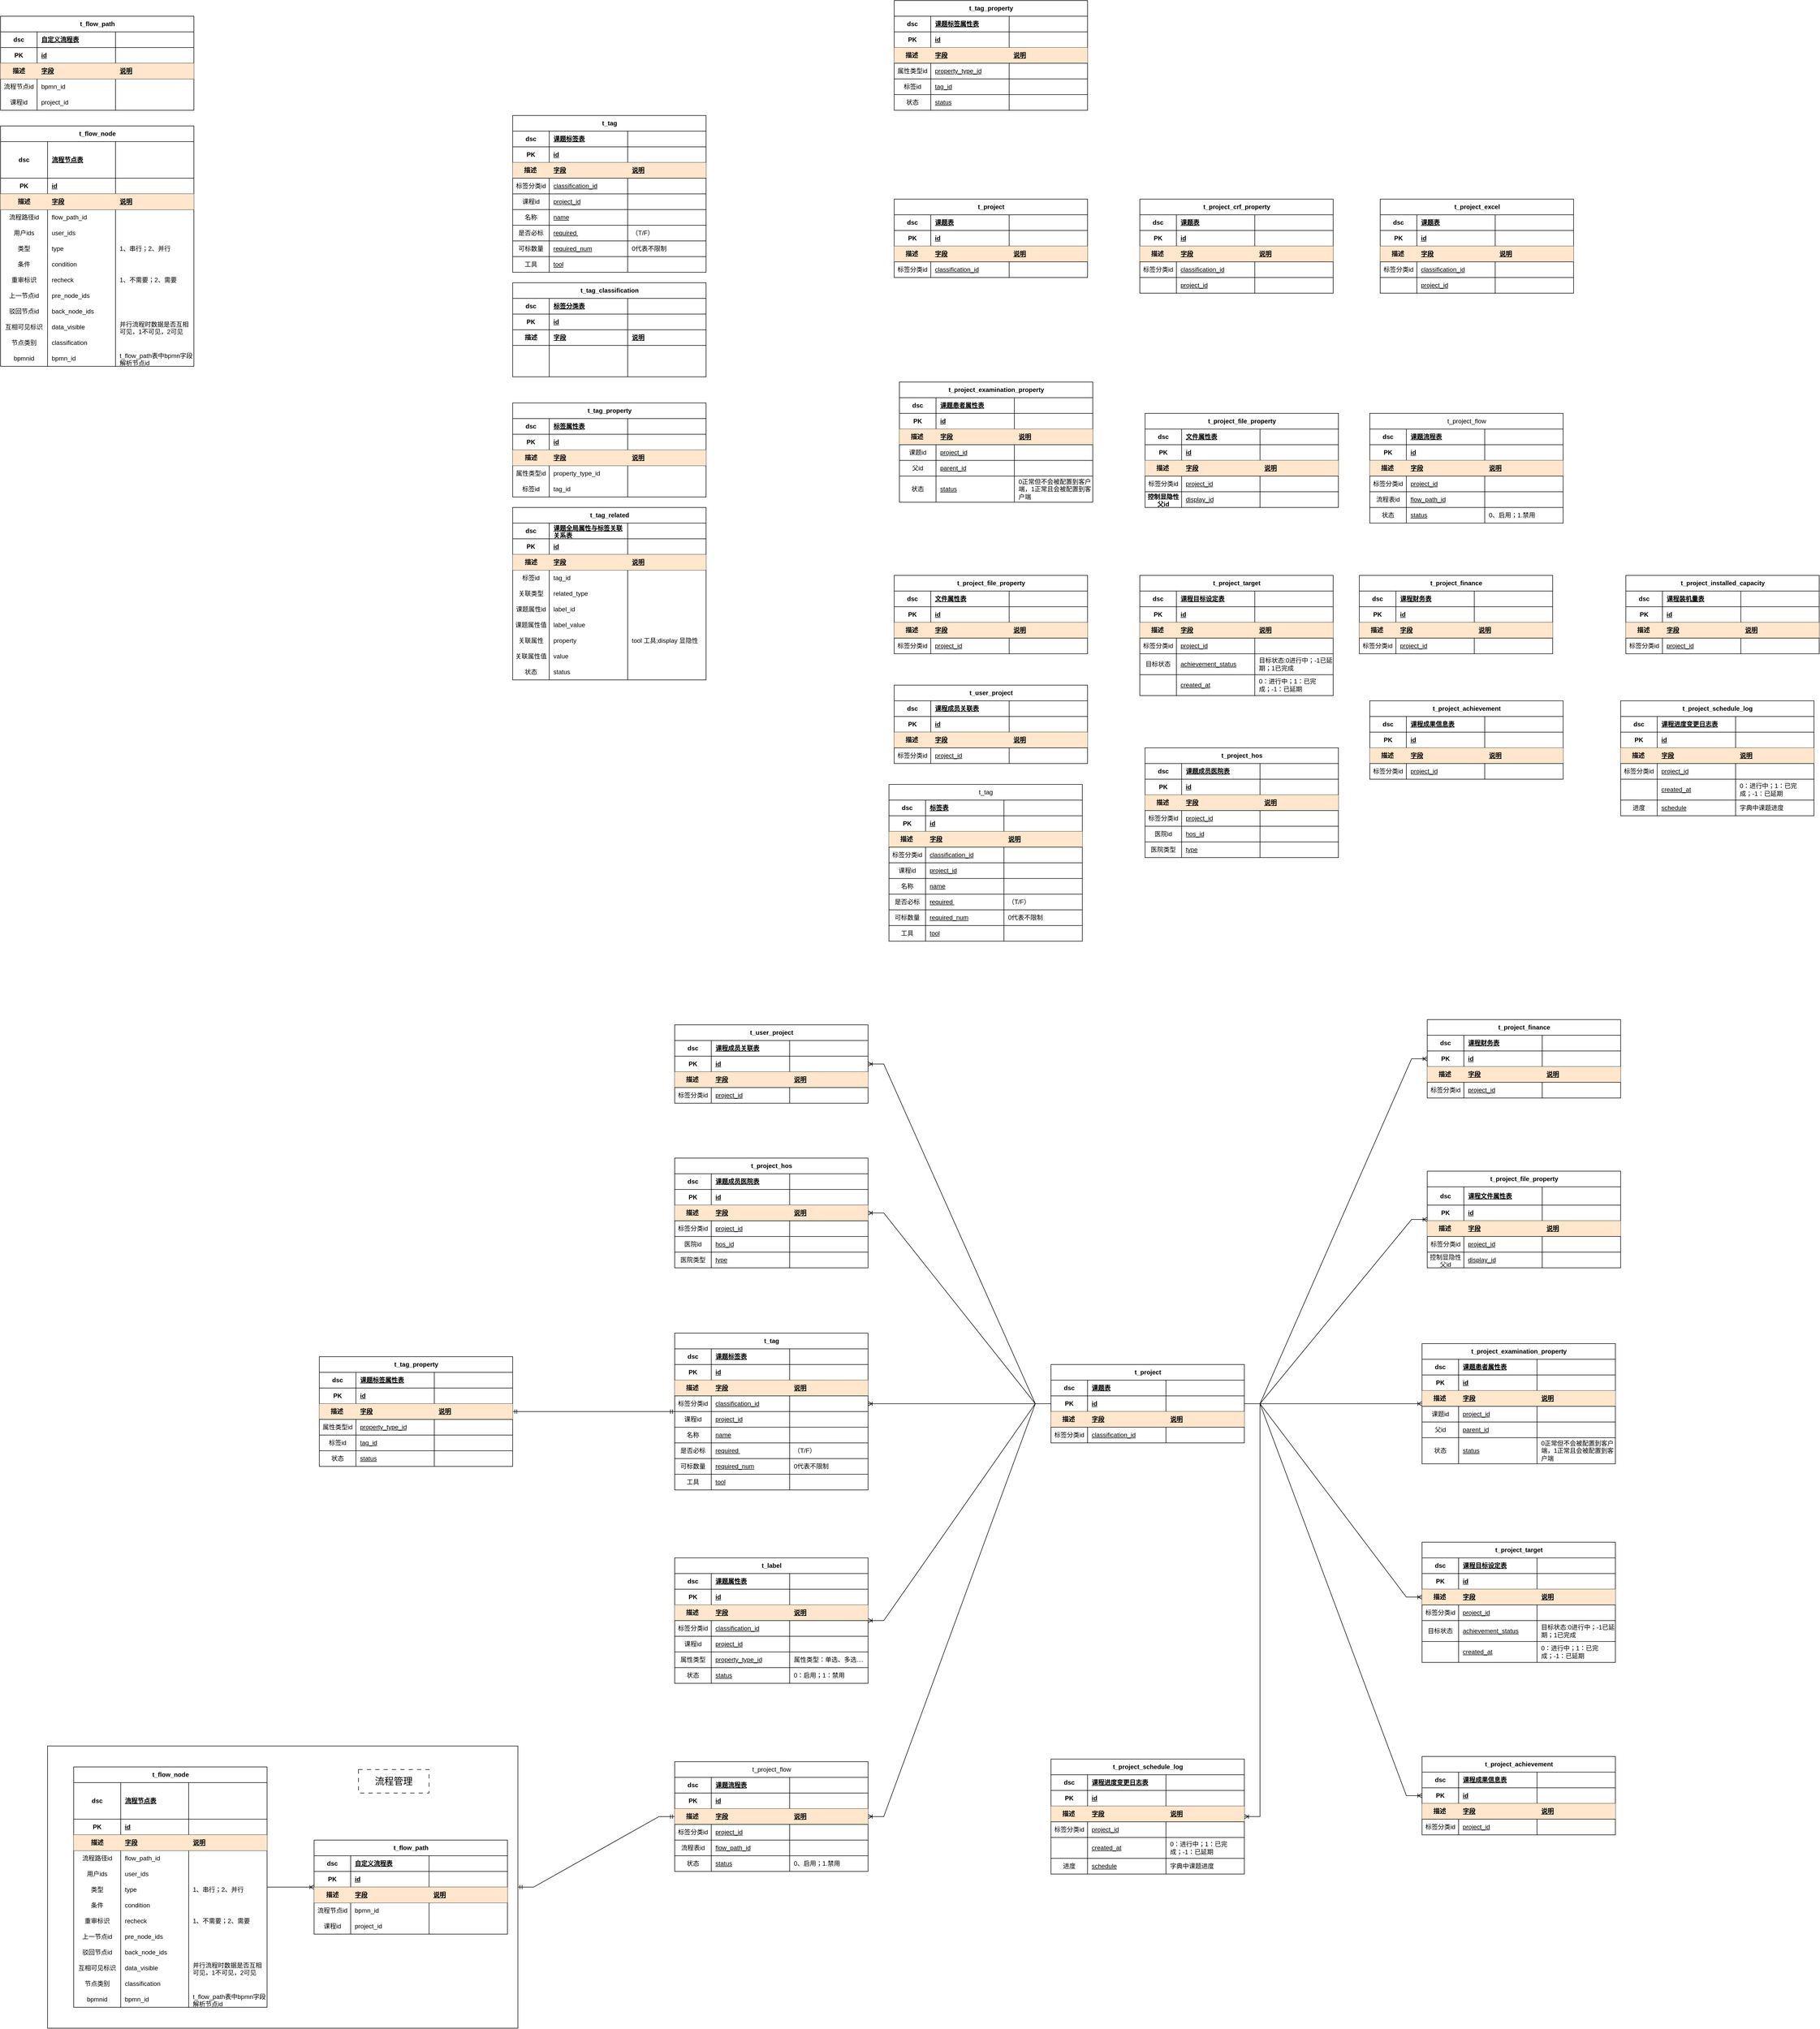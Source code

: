 <mxfile version="26.0.6">
  <diagram id="R2lEEEUBdFMjLlhIrx00" name="Page-1">
    <mxGraphModel dx="3729" dy="-54" grid="1" gridSize="10" guides="1" tooltips="1" connect="1" arrows="1" fold="1" page="1" pageScale="1" pageWidth="850" pageHeight="1100" math="0" shadow="0" extFonts="Permanent Marker^https://fonts.googleapis.com/css?family=Permanent+Marker">
      <root>
        <mxCell id="0" />
        <mxCell id="1" parent="0" />
        <mxCell id="BbD4kBEFnsdFlmiI5gC--83" value="" style="rounded=0;whiteSpace=wrap;html=1;" vertex="1" parent="1">
          <mxGeometry x="-1450" y="4520" width="900" height="540" as="geometry" />
        </mxCell>
        <mxCell id="bBOq7JdBiZv_r46w5zND-126" value="t_tag_classification" style="shape=table;startSize=30;container=1;collapsible=1;childLayout=tableLayout;fixedRows=1;rowLines=0;fontStyle=1;align=center;resizeLast=1;html=1;" parent="1" vertex="1">
          <mxGeometry x="-560" y="1720" width="370" height="180" as="geometry" />
        </mxCell>
        <mxCell id="bBOq7JdBiZv_r46w5zND-127" style="shape=tableRow;horizontal=0;startSize=0;swimlaneHead=0;swimlaneBody=0;fillColor=none;collapsible=0;dropTarget=0;points=[[0,0.5],[1,0.5]];portConstraint=eastwest;top=0;left=0;right=0;bottom=1;" parent="bBOq7JdBiZv_r46w5zND-126" vertex="1">
          <mxGeometry y="30" width="370" height="30" as="geometry" />
        </mxCell>
        <mxCell id="bBOq7JdBiZv_r46w5zND-128" value="dsc" style="shape=partialRectangle;connectable=0;fillColor=none;top=0;left=0;bottom=0;right=0;fontStyle=1;overflow=hidden;whiteSpace=wrap;html=1;" parent="bBOq7JdBiZv_r46w5zND-127" vertex="1">
          <mxGeometry width="70" height="30" as="geometry">
            <mxRectangle width="70" height="30" as="alternateBounds" />
          </mxGeometry>
        </mxCell>
        <mxCell id="bBOq7JdBiZv_r46w5zND-129" value="标签分类表" style="shape=partialRectangle;connectable=0;fillColor=none;top=0;left=0;bottom=0;right=0;align=left;spacingLeft=6;fontStyle=5;overflow=hidden;whiteSpace=wrap;html=1;" parent="bBOq7JdBiZv_r46w5zND-127" vertex="1">
          <mxGeometry x="70" width="150" height="30" as="geometry">
            <mxRectangle width="150" height="30" as="alternateBounds" />
          </mxGeometry>
        </mxCell>
        <mxCell id="BbD4kBEFnsdFlmiI5gC--149" style="shape=partialRectangle;connectable=0;fillColor=none;top=0;left=0;bottom=0;right=0;align=left;spacingLeft=6;fontStyle=5;overflow=hidden;whiteSpace=wrap;html=1;" vertex="1" parent="bBOq7JdBiZv_r46w5zND-127">
          <mxGeometry x="220" width="150" height="30" as="geometry">
            <mxRectangle width="150" height="30" as="alternateBounds" />
          </mxGeometry>
        </mxCell>
        <mxCell id="bBOq7JdBiZv_r46w5zND-130" value="" style="shape=tableRow;horizontal=0;startSize=0;swimlaneHead=0;swimlaneBody=0;fillColor=none;collapsible=0;dropTarget=0;points=[[0,0.5],[1,0.5]];portConstraint=eastwest;top=0;left=0;right=0;bottom=1;" parent="bBOq7JdBiZv_r46w5zND-126" vertex="1">
          <mxGeometry y="60" width="370" height="30" as="geometry" />
        </mxCell>
        <mxCell id="bBOq7JdBiZv_r46w5zND-131" value="PK" style="shape=partialRectangle;connectable=0;fillColor=none;top=0;left=0;bottom=0;right=0;fontStyle=1;overflow=hidden;whiteSpace=wrap;html=1;" parent="bBOq7JdBiZv_r46w5zND-130" vertex="1">
          <mxGeometry width="70" height="30" as="geometry">
            <mxRectangle width="70" height="30" as="alternateBounds" />
          </mxGeometry>
        </mxCell>
        <mxCell id="bBOq7JdBiZv_r46w5zND-132" value="id" style="shape=partialRectangle;connectable=0;fillColor=none;top=0;left=0;bottom=0;right=0;align=left;spacingLeft=6;fontStyle=5;overflow=hidden;whiteSpace=wrap;html=1;" parent="bBOq7JdBiZv_r46w5zND-130" vertex="1">
          <mxGeometry x="70" width="150" height="30" as="geometry">
            <mxRectangle width="150" height="30" as="alternateBounds" />
          </mxGeometry>
        </mxCell>
        <mxCell id="BbD4kBEFnsdFlmiI5gC--150" style="shape=partialRectangle;connectable=0;fillColor=none;top=0;left=0;bottom=0;right=0;align=left;spacingLeft=6;fontStyle=5;overflow=hidden;whiteSpace=wrap;html=1;" vertex="1" parent="bBOq7JdBiZv_r46w5zND-130">
          <mxGeometry x="220" width="150" height="30" as="geometry">
            <mxRectangle width="150" height="30" as="alternateBounds" />
          </mxGeometry>
        </mxCell>
        <mxCell id="BbD4kBEFnsdFlmiI5gC--174" style="shape=tableRow;horizontal=0;startSize=0;swimlaneHead=0;swimlaneBody=0;fillColor=none;collapsible=0;dropTarget=0;points=[[0,0.5],[1,0.5]];portConstraint=eastwest;top=0;left=0;right=0;bottom=1;" vertex="1" parent="bBOq7JdBiZv_r46w5zND-126">
          <mxGeometry y="90" width="370" height="30" as="geometry" />
        </mxCell>
        <mxCell id="BbD4kBEFnsdFlmiI5gC--175" value="描述" style="shape=partialRectangle;connectable=0;fillColor=none;top=0;left=0;bottom=0;right=0;fontStyle=1;overflow=hidden;whiteSpace=wrap;html=1;" vertex="1" parent="BbD4kBEFnsdFlmiI5gC--174">
          <mxGeometry width="70" height="30" as="geometry">
            <mxRectangle width="70" height="30" as="alternateBounds" />
          </mxGeometry>
        </mxCell>
        <mxCell id="BbD4kBEFnsdFlmiI5gC--176" value="字段" style="shape=partialRectangle;connectable=0;fillColor=none;top=0;left=0;bottom=0;right=0;align=left;spacingLeft=6;fontStyle=5;overflow=hidden;whiteSpace=wrap;html=1;" vertex="1" parent="BbD4kBEFnsdFlmiI5gC--174">
          <mxGeometry x="70" width="150" height="30" as="geometry">
            <mxRectangle width="150" height="30" as="alternateBounds" />
          </mxGeometry>
        </mxCell>
        <mxCell id="BbD4kBEFnsdFlmiI5gC--177" value="说明" style="shape=partialRectangle;connectable=0;fillColor=none;top=0;left=0;bottom=0;right=0;align=left;spacingLeft=6;fontStyle=5;overflow=hidden;whiteSpace=wrap;html=1;" vertex="1" parent="BbD4kBEFnsdFlmiI5gC--174">
          <mxGeometry x="220" width="150" height="30" as="geometry">
            <mxRectangle width="150" height="30" as="alternateBounds" />
          </mxGeometry>
        </mxCell>
        <mxCell id="bBOq7JdBiZv_r46w5zND-133" value="" style="shape=tableRow;horizontal=0;startSize=0;swimlaneHead=0;swimlaneBody=0;fillColor=none;collapsible=0;dropTarget=0;points=[[0,0.5],[1,0.5]];portConstraint=eastwest;top=0;left=0;right=0;bottom=0;" parent="bBOq7JdBiZv_r46w5zND-126" vertex="1">
          <mxGeometry y="120" width="370" height="30" as="geometry" />
        </mxCell>
        <mxCell id="bBOq7JdBiZv_r46w5zND-134" value="" style="shape=partialRectangle;connectable=0;fillColor=none;top=0;left=0;bottom=0;right=0;editable=1;overflow=hidden;whiteSpace=wrap;html=1;" parent="bBOq7JdBiZv_r46w5zND-133" vertex="1">
          <mxGeometry width="70" height="30" as="geometry">
            <mxRectangle width="70" height="30" as="alternateBounds" />
          </mxGeometry>
        </mxCell>
        <mxCell id="bBOq7JdBiZv_r46w5zND-135" value="" style="shape=partialRectangle;connectable=0;fillColor=none;top=0;left=0;bottom=0;right=0;align=left;spacingLeft=6;overflow=hidden;whiteSpace=wrap;html=1;" parent="bBOq7JdBiZv_r46w5zND-133" vertex="1">
          <mxGeometry x="70" width="150" height="30" as="geometry">
            <mxRectangle width="150" height="30" as="alternateBounds" />
          </mxGeometry>
        </mxCell>
        <mxCell id="BbD4kBEFnsdFlmiI5gC--151" style="shape=partialRectangle;connectable=0;fillColor=none;top=0;left=0;bottom=0;right=0;align=left;spacingLeft=6;overflow=hidden;whiteSpace=wrap;html=1;" vertex="1" parent="bBOq7JdBiZv_r46w5zND-133">
          <mxGeometry x="220" width="150" height="30" as="geometry">
            <mxRectangle width="150" height="30" as="alternateBounds" />
          </mxGeometry>
        </mxCell>
        <mxCell id="bBOq7JdBiZv_r46w5zND-136" value="" style="shape=tableRow;horizontal=0;startSize=0;swimlaneHead=0;swimlaneBody=0;fillColor=none;collapsible=0;dropTarget=0;points=[[0,0.5],[1,0.5]];portConstraint=eastwest;top=0;left=0;right=0;bottom=0;" parent="bBOq7JdBiZv_r46w5zND-126" vertex="1">
          <mxGeometry y="150" width="370" height="30" as="geometry" />
        </mxCell>
        <mxCell id="bBOq7JdBiZv_r46w5zND-137" value="" style="shape=partialRectangle;connectable=0;fillColor=none;top=0;left=0;bottom=0;right=0;editable=1;overflow=hidden;whiteSpace=wrap;html=1;" parent="bBOq7JdBiZv_r46w5zND-136" vertex="1">
          <mxGeometry width="70" height="30" as="geometry">
            <mxRectangle width="70" height="30" as="alternateBounds" />
          </mxGeometry>
        </mxCell>
        <mxCell id="bBOq7JdBiZv_r46w5zND-138" value="" style="shape=partialRectangle;connectable=0;fillColor=none;top=0;left=0;bottom=0;right=0;align=left;spacingLeft=6;overflow=hidden;whiteSpace=wrap;html=1;" parent="bBOq7JdBiZv_r46w5zND-136" vertex="1">
          <mxGeometry x="70" width="150" height="30" as="geometry">
            <mxRectangle width="150" height="30" as="alternateBounds" />
          </mxGeometry>
        </mxCell>
        <mxCell id="BbD4kBEFnsdFlmiI5gC--152" style="shape=partialRectangle;connectable=0;fillColor=none;top=0;left=0;bottom=0;right=0;align=left;spacingLeft=6;overflow=hidden;whiteSpace=wrap;html=1;" vertex="1" parent="bBOq7JdBiZv_r46w5zND-136">
          <mxGeometry x="220" width="150" height="30" as="geometry">
            <mxRectangle width="150" height="30" as="alternateBounds" />
          </mxGeometry>
        </mxCell>
        <mxCell id="bBOq7JdBiZv_r46w5zND-139" value="t_tag_property" style="shape=table;startSize=30;container=1;collapsible=1;childLayout=tableLayout;fixedRows=1;rowLines=0;fontStyle=1;align=center;resizeLast=1;html=1;" parent="1" vertex="1">
          <mxGeometry x="-560" y="1950" width="370" height="180" as="geometry" />
        </mxCell>
        <mxCell id="bBOq7JdBiZv_r46w5zND-140" style="shape=tableRow;horizontal=0;startSize=0;swimlaneHead=0;swimlaneBody=0;fillColor=none;collapsible=0;dropTarget=0;points=[[0,0.5],[1,0.5]];portConstraint=eastwest;top=0;left=0;right=0;bottom=1;" parent="bBOq7JdBiZv_r46w5zND-139" vertex="1">
          <mxGeometry y="30" width="370" height="30" as="geometry" />
        </mxCell>
        <mxCell id="bBOq7JdBiZv_r46w5zND-141" value="dsc" style="shape=partialRectangle;connectable=0;fillColor=none;top=0;left=0;bottom=0;right=0;fontStyle=1;overflow=hidden;whiteSpace=wrap;html=1;" parent="bBOq7JdBiZv_r46w5zND-140" vertex="1">
          <mxGeometry width="70" height="30" as="geometry">
            <mxRectangle width="70" height="30" as="alternateBounds" />
          </mxGeometry>
        </mxCell>
        <mxCell id="bBOq7JdBiZv_r46w5zND-142" value="标签属性表" style="shape=partialRectangle;connectable=0;fillColor=none;top=0;left=0;bottom=0;right=0;align=left;spacingLeft=6;fontStyle=5;overflow=hidden;whiteSpace=wrap;html=1;" parent="bBOq7JdBiZv_r46w5zND-140" vertex="1">
          <mxGeometry x="70" width="150" height="30" as="geometry">
            <mxRectangle width="150" height="30" as="alternateBounds" />
          </mxGeometry>
        </mxCell>
        <mxCell id="BbD4kBEFnsdFlmiI5gC--153" style="shape=partialRectangle;connectable=0;fillColor=none;top=0;left=0;bottom=0;right=0;align=left;spacingLeft=6;fontStyle=5;overflow=hidden;whiteSpace=wrap;html=1;" vertex="1" parent="bBOq7JdBiZv_r46w5zND-140">
          <mxGeometry x="220" width="150" height="30" as="geometry">
            <mxRectangle width="150" height="30" as="alternateBounds" />
          </mxGeometry>
        </mxCell>
        <mxCell id="bBOq7JdBiZv_r46w5zND-143" value="" style="shape=tableRow;horizontal=0;startSize=0;swimlaneHead=0;swimlaneBody=0;fillColor=none;collapsible=0;dropTarget=0;points=[[0,0.5],[1,0.5]];portConstraint=eastwest;top=0;left=0;right=0;bottom=1;" parent="bBOq7JdBiZv_r46w5zND-139" vertex="1">
          <mxGeometry y="60" width="370" height="30" as="geometry" />
        </mxCell>
        <mxCell id="bBOq7JdBiZv_r46w5zND-144" value="PK" style="shape=partialRectangle;connectable=0;fillColor=none;top=0;left=0;bottom=0;right=0;fontStyle=1;overflow=hidden;whiteSpace=wrap;html=1;" parent="bBOq7JdBiZv_r46w5zND-143" vertex="1">
          <mxGeometry width="70" height="30" as="geometry">
            <mxRectangle width="70" height="30" as="alternateBounds" />
          </mxGeometry>
        </mxCell>
        <mxCell id="bBOq7JdBiZv_r46w5zND-145" value="id" style="shape=partialRectangle;connectable=0;fillColor=none;top=0;left=0;bottom=0;right=0;align=left;spacingLeft=6;fontStyle=5;overflow=hidden;whiteSpace=wrap;html=1;" parent="bBOq7JdBiZv_r46w5zND-143" vertex="1">
          <mxGeometry x="70" width="150" height="30" as="geometry">
            <mxRectangle width="150" height="30" as="alternateBounds" />
          </mxGeometry>
        </mxCell>
        <mxCell id="BbD4kBEFnsdFlmiI5gC--154" style="shape=partialRectangle;connectable=0;fillColor=none;top=0;left=0;bottom=0;right=0;align=left;spacingLeft=6;fontStyle=5;overflow=hidden;whiteSpace=wrap;html=1;" vertex="1" parent="bBOq7JdBiZv_r46w5zND-143">
          <mxGeometry x="220" width="150" height="30" as="geometry">
            <mxRectangle width="150" height="30" as="alternateBounds" />
          </mxGeometry>
        </mxCell>
        <mxCell id="BbD4kBEFnsdFlmiI5gC--170" style="shape=tableRow;horizontal=0;startSize=0;swimlaneHead=0;swimlaneBody=0;fillColor=none;collapsible=0;dropTarget=0;points=[[0,0.5],[1,0.5]];portConstraint=eastwest;top=0;left=0;right=0;bottom=1;" vertex="1" parent="bBOq7JdBiZv_r46w5zND-139">
          <mxGeometry y="90" width="370" height="30" as="geometry" />
        </mxCell>
        <mxCell id="BbD4kBEFnsdFlmiI5gC--171" value="描述" style="shape=partialRectangle;connectable=0;fillColor=#ffe6cc;top=0;left=0;bottom=0;right=0;fontStyle=1;overflow=hidden;whiteSpace=wrap;html=1;strokeColor=#d79b00;" vertex="1" parent="BbD4kBEFnsdFlmiI5gC--170">
          <mxGeometry width="70" height="30" as="geometry">
            <mxRectangle width="70" height="30" as="alternateBounds" />
          </mxGeometry>
        </mxCell>
        <mxCell id="BbD4kBEFnsdFlmiI5gC--172" value="字段" style="shape=partialRectangle;connectable=0;fillColor=#ffe6cc;top=0;left=0;bottom=0;right=0;align=left;spacingLeft=6;fontStyle=5;overflow=hidden;whiteSpace=wrap;html=1;strokeColor=#d79b00;" vertex="1" parent="BbD4kBEFnsdFlmiI5gC--170">
          <mxGeometry x="70" width="150" height="30" as="geometry">
            <mxRectangle width="150" height="30" as="alternateBounds" />
          </mxGeometry>
        </mxCell>
        <mxCell id="BbD4kBEFnsdFlmiI5gC--173" value="说明" style="shape=partialRectangle;connectable=0;fillColor=#ffe6cc;top=0;left=0;bottom=0;right=0;align=left;spacingLeft=6;fontStyle=5;overflow=hidden;whiteSpace=wrap;html=1;strokeColor=#d79b00;" vertex="1" parent="BbD4kBEFnsdFlmiI5gC--170">
          <mxGeometry x="220" width="150" height="30" as="geometry">
            <mxRectangle width="150" height="30" as="alternateBounds" />
          </mxGeometry>
        </mxCell>
        <mxCell id="bBOq7JdBiZv_r46w5zND-146" value="" style="shape=tableRow;horizontal=0;startSize=0;swimlaneHead=0;swimlaneBody=0;fillColor=none;collapsible=0;dropTarget=0;points=[[0,0.5],[1,0.5]];portConstraint=eastwest;top=0;left=0;right=0;bottom=0;" parent="bBOq7JdBiZv_r46w5zND-139" vertex="1">
          <mxGeometry y="120" width="370" height="30" as="geometry" />
        </mxCell>
        <mxCell id="bBOq7JdBiZv_r46w5zND-147" value="属性类型id" style="shape=partialRectangle;connectable=0;fillColor=none;top=0;left=0;bottom=0;right=0;editable=1;overflow=hidden;whiteSpace=wrap;html=1;" parent="bBOq7JdBiZv_r46w5zND-146" vertex="1">
          <mxGeometry width="70" height="30" as="geometry">
            <mxRectangle width="70" height="30" as="alternateBounds" />
          </mxGeometry>
        </mxCell>
        <mxCell id="bBOq7JdBiZv_r46w5zND-148" value="property_type_id" style="shape=partialRectangle;connectable=0;fillColor=none;top=0;left=0;bottom=0;right=0;align=left;spacingLeft=6;overflow=hidden;whiteSpace=wrap;html=1;" parent="bBOq7JdBiZv_r46w5zND-146" vertex="1">
          <mxGeometry x="70" width="150" height="30" as="geometry">
            <mxRectangle width="150" height="30" as="alternateBounds" />
          </mxGeometry>
        </mxCell>
        <mxCell id="BbD4kBEFnsdFlmiI5gC--155" style="shape=partialRectangle;connectable=0;fillColor=none;top=0;left=0;bottom=0;right=0;align=left;spacingLeft=6;overflow=hidden;whiteSpace=wrap;html=1;" vertex="1" parent="bBOq7JdBiZv_r46w5zND-146">
          <mxGeometry x="220" width="150" height="30" as="geometry">
            <mxRectangle width="150" height="30" as="alternateBounds" />
          </mxGeometry>
        </mxCell>
        <mxCell id="bBOq7JdBiZv_r46w5zND-149" value="" style="shape=tableRow;horizontal=0;startSize=0;swimlaneHead=0;swimlaneBody=0;fillColor=none;collapsible=0;dropTarget=0;points=[[0,0.5],[1,0.5]];portConstraint=eastwest;top=0;left=0;right=0;bottom=0;" parent="bBOq7JdBiZv_r46w5zND-139" vertex="1">
          <mxGeometry y="150" width="370" height="30" as="geometry" />
        </mxCell>
        <mxCell id="bBOq7JdBiZv_r46w5zND-150" value="标签id" style="shape=partialRectangle;connectable=0;fillColor=none;top=0;left=0;bottom=0;right=0;editable=1;overflow=hidden;whiteSpace=wrap;html=1;" parent="bBOq7JdBiZv_r46w5zND-149" vertex="1">
          <mxGeometry width="70" height="30" as="geometry">
            <mxRectangle width="70" height="30" as="alternateBounds" />
          </mxGeometry>
        </mxCell>
        <mxCell id="bBOq7JdBiZv_r46w5zND-151" value="tag_id" style="shape=partialRectangle;connectable=0;fillColor=none;top=0;left=0;bottom=0;right=0;align=left;spacingLeft=6;overflow=hidden;whiteSpace=wrap;html=1;" parent="bBOq7JdBiZv_r46w5zND-149" vertex="1">
          <mxGeometry x="70" width="150" height="30" as="geometry">
            <mxRectangle width="150" height="30" as="alternateBounds" />
          </mxGeometry>
        </mxCell>
        <mxCell id="BbD4kBEFnsdFlmiI5gC--156" style="shape=partialRectangle;connectable=0;fillColor=none;top=0;left=0;bottom=0;right=0;align=left;spacingLeft=6;overflow=hidden;whiteSpace=wrap;html=1;" vertex="1" parent="bBOq7JdBiZv_r46w5zND-149">
          <mxGeometry x="220" width="150" height="30" as="geometry">
            <mxRectangle width="150" height="30" as="alternateBounds" />
          </mxGeometry>
        </mxCell>
        <mxCell id="bBOq7JdBiZv_r46w5zND-156" value="&lt;b&gt;t_label&lt;/b&gt;" style="shape=table;startSize=30;container=1;collapsible=1;childLayout=tableLayout;fixedRows=1;rowLines=0;fontStyle=0;align=center;resizeLast=1;html=1;" parent="1" vertex="1">
          <mxGeometry x="-250" y="4160" width="370" height="240" as="geometry" />
        </mxCell>
        <mxCell id="bBOq7JdBiZv_r46w5zND-157" style="shape=tableRow;horizontal=0;startSize=0;swimlaneHead=0;swimlaneBody=0;fillColor=none;collapsible=0;dropTarget=0;points=[[0,0.5],[1,0.5]];portConstraint=eastwest;top=0;left=0;right=0;bottom=1;" parent="bBOq7JdBiZv_r46w5zND-156" vertex="1">
          <mxGeometry y="30" width="370" height="30" as="geometry" />
        </mxCell>
        <mxCell id="bBOq7JdBiZv_r46w5zND-158" value="dsc" style="shape=partialRectangle;connectable=0;fillColor=none;top=0;left=0;bottom=0;right=0;fontStyle=1;overflow=hidden;whiteSpace=wrap;html=1;" parent="bBOq7JdBiZv_r46w5zND-157" vertex="1">
          <mxGeometry width="70" height="30" as="geometry">
            <mxRectangle width="70" height="30" as="alternateBounds" />
          </mxGeometry>
        </mxCell>
        <mxCell id="bBOq7JdBiZv_r46w5zND-159" value="课题属性表" style="shape=partialRectangle;connectable=0;fillColor=none;top=0;left=0;bottom=0;right=0;align=left;spacingLeft=6;fontStyle=5;overflow=hidden;whiteSpace=wrap;html=1;" parent="bBOq7JdBiZv_r46w5zND-157" vertex="1">
          <mxGeometry x="70" width="150" height="30" as="geometry">
            <mxRectangle width="150" height="30" as="alternateBounds" />
          </mxGeometry>
        </mxCell>
        <mxCell id="K6s0iWNJ0709L5iabHXX-33" style="shape=partialRectangle;connectable=0;fillColor=none;top=0;left=0;bottom=0;right=0;align=left;spacingLeft=6;fontStyle=5;overflow=hidden;whiteSpace=wrap;html=1;" parent="bBOq7JdBiZv_r46w5zND-157" vertex="1">
          <mxGeometry x="220" width="150" height="30" as="geometry">
            <mxRectangle width="150" height="30" as="alternateBounds" />
          </mxGeometry>
        </mxCell>
        <mxCell id="bBOq7JdBiZv_r46w5zND-160" value="" style="shape=tableRow;horizontal=0;startSize=0;swimlaneHead=0;swimlaneBody=0;fillColor=none;collapsible=0;dropTarget=0;points=[[0,0.5],[1,0.5]];portConstraint=eastwest;top=0;left=0;right=0;bottom=1;" parent="bBOq7JdBiZv_r46w5zND-156" vertex="1">
          <mxGeometry y="60" width="370" height="30" as="geometry" />
        </mxCell>
        <mxCell id="bBOq7JdBiZv_r46w5zND-161" value="PK" style="shape=partialRectangle;connectable=0;fillColor=none;top=0;left=0;bottom=0;right=0;fontStyle=1;overflow=hidden;whiteSpace=wrap;html=1;" parent="bBOq7JdBiZv_r46w5zND-160" vertex="1">
          <mxGeometry width="70" height="30" as="geometry">
            <mxRectangle width="70" height="30" as="alternateBounds" />
          </mxGeometry>
        </mxCell>
        <mxCell id="bBOq7JdBiZv_r46w5zND-162" value="id" style="shape=partialRectangle;connectable=0;fillColor=none;top=0;left=0;bottom=0;right=0;align=left;spacingLeft=6;fontStyle=5;overflow=hidden;whiteSpace=wrap;html=1;" parent="bBOq7JdBiZv_r46w5zND-160" vertex="1">
          <mxGeometry x="70" width="150" height="30" as="geometry">
            <mxRectangle width="150" height="30" as="alternateBounds" />
          </mxGeometry>
        </mxCell>
        <mxCell id="K6s0iWNJ0709L5iabHXX-34" style="shape=partialRectangle;connectable=0;fillColor=none;top=0;left=0;bottom=0;right=0;align=left;spacingLeft=6;fontStyle=5;overflow=hidden;whiteSpace=wrap;html=1;" parent="bBOq7JdBiZv_r46w5zND-160" vertex="1">
          <mxGeometry x="220" width="150" height="30" as="geometry">
            <mxRectangle width="150" height="30" as="alternateBounds" />
          </mxGeometry>
        </mxCell>
        <mxCell id="K6s0iWNJ0709L5iabHXX-38" style="shape=tableRow;horizontal=0;startSize=0;swimlaneHead=0;swimlaneBody=0;fillColor=none;collapsible=0;dropTarget=0;points=[[0,0.5],[1,0.5]];portConstraint=eastwest;top=0;left=0;right=0;bottom=1;" parent="bBOq7JdBiZv_r46w5zND-156" vertex="1">
          <mxGeometry y="90" width="370" height="30" as="geometry" />
        </mxCell>
        <mxCell id="K6s0iWNJ0709L5iabHXX-39" value="描述&lt;span style=&quot;white-space: pre;&quot;&gt;&#x9;&lt;/span&gt;" style="shape=partialRectangle;connectable=0;fillColor=#ffe6cc;top=0;left=0;bottom=0;right=0;fontStyle=1;overflow=hidden;whiteSpace=wrap;html=1;strokeColor=#d79b00;" parent="K6s0iWNJ0709L5iabHXX-38" vertex="1">
          <mxGeometry width="70" height="30" as="geometry">
            <mxRectangle width="70" height="30" as="alternateBounds" />
          </mxGeometry>
        </mxCell>
        <mxCell id="K6s0iWNJ0709L5iabHXX-40" value="字段" style="shape=partialRectangle;connectable=0;fillColor=#ffe6cc;top=0;left=0;bottom=0;right=0;align=left;spacingLeft=6;fontStyle=5;overflow=hidden;whiteSpace=wrap;html=1;strokeColor=#d79b00;" parent="K6s0iWNJ0709L5iabHXX-38" vertex="1">
          <mxGeometry x="70" width="150" height="30" as="geometry">
            <mxRectangle width="150" height="30" as="alternateBounds" />
          </mxGeometry>
        </mxCell>
        <mxCell id="K6s0iWNJ0709L5iabHXX-41" value="说明" style="shape=partialRectangle;connectable=0;fillColor=#ffe6cc;top=0;left=0;bottom=0;right=0;align=left;spacingLeft=6;fontStyle=5;overflow=hidden;whiteSpace=wrap;html=1;strokeColor=#d79b00;" parent="K6s0iWNJ0709L5iabHXX-38" vertex="1">
          <mxGeometry x="220" width="150" height="30" as="geometry">
            <mxRectangle width="150" height="30" as="alternateBounds" />
          </mxGeometry>
        </mxCell>
        <mxCell id="K6s0iWNJ0709L5iabHXX-42" style="shape=tableRow;horizontal=0;startSize=0;swimlaneHead=0;swimlaneBody=0;fillColor=none;collapsible=0;dropTarget=0;points=[[0,0.5],[1,0.5]];portConstraint=eastwest;top=0;left=0;right=0;bottom=1;" parent="bBOq7JdBiZv_r46w5zND-156" vertex="1">
          <mxGeometry y="120" width="370" height="30" as="geometry" />
        </mxCell>
        <mxCell id="K6s0iWNJ0709L5iabHXX-43" value="&lt;span style=&quot;font-weight: 400;&quot;&gt;标签分类id&lt;/span&gt;" style="shape=partialRectangle;connectable=0;top=1;left=1;bottom=1;right=1;fontStyle=1;overflow=hidden;whiteSpace=wrap;html=1;" parent="K6s0iWNJ0709L5iabHXX-42" vertex="1">
          <mxGeometry width="70" height="30" as="geometry">
            <mxRectangle width="70" height="30" as="alternateBounds" />
          </mxGeometry>
        </mxCell>
        <mxCell id="K6s0iWNJ0709L5iabHXX-44" value="&lt;span style=&quot;font-weight: 400;&quot;&gt;classification_id&lt;/span&gt;" style="shape=partialRectangle;connectable=0;top=1;left=1;bottom=1;right=1;align=left;spacingLeft=6;fontStyle=5;overflow=hidden;whiteSpace=wrap;html=1;" parent="K6s0iWNJ0709L5iabHXX-42" vertex="1">
          <mxGeometry x="70" width="150" height="30" as="geometry">
            <mxRectangle width="150" height="30" as="alternateBounds" />
          </mxGeometry>
        </mxCell>
        <mxCell id="K6s0iWNJ0709L5iabHXX-45" style="shape=partialRectangle;connectable=0;top=1;left=1;bottom=1;right=1;align=left;spacingLeft=6;fontStyle=5;overflow=hidden;whiteSpace=wrap;html=1;" parent="K6s0iWNJ0709L5iabHXX-42" vertex="1">
          <mxGeometry x="220" width="150" height="30" as="geometry">
            <mxRectangle width="150" height="30" as="alternateBounds" />
          </mxGeometry>
        </mxCell>
        <mxCell id="K6s0iWNJ0709L5iabHXX-62" style="shape=tableRow;horizontal=0;startSize=0;swimlaneHead=0;swimlaneBody=0;fillColor=none;collapsible=0;dropTarget=0;points=[[0,0.5],[1,0.5]];portConstraint=eastwest;top=0;left=0;right=0;bottom=1;" parent="bBOq7JdBiZv_r46w5zND-156" vertex="1">
          <mxGeometry y="150" width="370" height="30" as="geometry" />
        </mxCell>
        <mxCell id="K6s0iWNJ0709L5iabHXX-63" value="课程id" style="shape=partialRectangle;connectable=0;top=1;left=1;bottom=1;right=1;fontStyle=0;overflow=hidden;whiteSpace=wrap;html=1;" parent="K6s0iWNJ0709L5iabHXX-62" vertex="1">
          <mxGeometry width="70" height="30" as="geometry">
            <mxRectangle width="70" height="30" as="alternateBounds" />
          </mxGeometry>
        </mxCell>
        <mxCell id="K6s0iWNJ0709L5iabHXX-64" value="&lt;span style=&quot;&quot;&gt;project_id&lt;/span&gt;" style="shape=partialRectangle;connectable=0;top=1;left=1;bottom=1;right=1;align=left;spacingLeft=6;fontStyle=4;overflow=hidden;whiteSpace=wrap;html=1;" parent="K6s0iWNJ0709L5iabHXX-62" vertex="1">
          <mxGeometry x="70" width="150" height="30" as="geometry">
            <mxRectangle width="150" height="30" as="alternateBounds" />
          </mxGeometry>
        </mxCell>
        <mxCell id="K6s0iWNJ0709L5iabHXX-65" style="shape=partialRectangle;connectable=0;top=1;left=1;bottom=1;right=1;align=left;spacingLeft=6;fontStyle=4;overflow=hidden;whiteSpace=wrap;html=1;" parent="K6s0iWNJ0709L5iabHXX-62" vertex="1">
          <mxGeometry x="220" width="150" height="30" as="geometry">
            <mxRectangle width="150" height="30" as="alternateBounds" />
          </mxGeometry>
        </mxCell>
        <mxCell id="K6s0iWNJ0709L5iabHXX-440" style="shape=tableRow;horizontal=0;startSize=0;swimlaneHead=0;swimlaneBody=0;fillColor=none;collapsible=0;dropTarget=0;points=[[0,0.5],[1,0.5]];portConstraint=eastwest;top=0;left=0;right=0;bottom=1;" parent="bBOq7JdBiZv_r46w5zND-156" vertex="1">
          <mxGeometry y="180" width="370" height="30" as="geometry" />
        </mxCell>
        <mxCell id="K6s0iWNJ0709L5iabHXX-441" value="属性类型" style="shape=partialRectangle;connectable=0;top=1;left=1;bottom=1;right=1;fontStyle=0;overflow=hidden;whiteSpace=wrap;html=1;" parent="K6s0iWNJ0709L5iabHXX-440" vertex="1">
          <mxGeometry width="70" height="30" as="geometry">
            <mxRectangle width="70" height="30" as="alternateBounds" />
          </mxGeometry>
        </mxCell>
        <mxCell id="K6s0iWNJ0709L5iabHXX-442" value="property_type_id" style="shape=partialRectangle;connectable=0;top=1;left=1;bottom=1;right=1;align=left;spacingLeft=6;fontStyle=4;overflow=hidden;whiteSpace=wrap;html=1;" parent="K6s0iWNJ0709L5iabHXX-440" vertex="1">
          <mxGeometry x="70" width="150" height="30" as="geometry">
            <mxRectangle width="150" height="30" as="alternateBounds" />
          </mxGeometry>
        </mxCell>
        <mxCell id="K6s0iWNJ0709L5iabHXX-443" value="属性类型：单选、多选...." style="shape=partialRectangle;connectable=0;top=1;left=1;bottom=1;right=1;align=left;spacingLeft=6;fontStyle=0;overflow=hidden;whiteSpace=wrap;html=1;" parent="K6s0iWNJ0709L5iabHXX-440" vertex="1">
          <mxGeometry x="220" width="150" height="30" as="geometry">
            <mxRectangle width="150" height="30" as="alternateBounds" />
          </mxGeometry>
        </mxCell>
        <mxCell id="K6s0iWNJ0709L5iabHXX-444" style="shape=tableRow;horizontal=0;startSize=0;swimlaneHead=0;swimlaneBody=0;fillColor=none;collapsible=0;dropTarget=0;points=[[0,0.5],[1,0.5]];portConstraint=eastwest;top=0;left=0;right=0;bottom=1;" parent="bBOq7JdBiZv_r46w5zND-156" vertex="1">
          <mxGeometry y="210" width="370" height="30" as="geometry" />
        </mxCell>
        <mxCell id="K6s0iWNJ0709L5iabHXX-445" value="状态" style="shape=partialRectangle;connectable=0;top=1;left=1;bottom=1;right=1;fontStyle=0;overflow=hidden;whiteSpace=wrap;html=1;" parent="K6s0iWNJ0709L5iabHXX-444" vertex="1">
          <mxGeometry width="70" height="30" as="geometry">
            <mxRectangle width="70" height="30" as="alternateBounds" />
          </mxGeometry>
        </mxCell>
        <mxCell id="K6s0iWNJ0709L5iabHXX-446" value="status" style="shape=partialRectangle;connectable=0;top=1;left=1;bottom=1;right=1;align=left;spacingLeft=6;fontStyle=4;overflow=hidden;whiteSpace=wrap;html=1;" parent="K6s0iWNJ0709L5iabHXX-444" vertex="1">
          <mxGeometry x="70" width="150" height="30" as="geometry">
            <mxRectangle width="150" height="30" as="alternateBounds" />
          </mxGeometry>
        </mxCell>
        <mxCell id="K6s0iWNJ0709L5iabHXX-447" value="0：启用；1：禁用" style="shape=partialRectangle;connectable=0;top=1;left=1;bottom=1;right=1;align=left;spacingLeft=6;fontStyle=0;overflow=hidden;whiteSpace=wrap;html=1;" parent="K6s0iWNJ0709L5iabHXX-444" vertex="1">
          <mxGeometry x="220" width="150" height="30" as="geometry">
            <mxRectangle width="150" height="30" as="alternateBounds" />
          </mxGeometry>
        </mxCell>
        <mxCell id="bBOq7JdBiZv_r46w5zND-194" value="t_tag_related" style="shape=table;startSize=30;container=1;collapsible=1;childLayout=tableLayout;fixedRows=1;rowLines=0;fontStyle=1;align=center;resizeLast=1;html=1;" parent="1" vertex="1">
          <mxGeometry x="-560" y="2150" width="370" height="330" as="geometry" />
        </mxCell>
        <mxCell id="bBOq7JdBiZv_r46w5zND-195" style="shape=tableRow;horizontal=0;startSize=0;swimlaneHead=0;swimlaneBody=0;fillColor=none;collapsible=0;dropTarget=0;points=[[0,0.5],[1,0.5]];portConstraint=eastwest;top=0;left=0;right=0;bottom=1;" parent="bBOq7JdBiZv_r46w5zND-194" vertex="1">
          <mxGeometry y="30" width="370" height="30" as="geometry" />
        </mxCell>
        <mxCell id="bBOq7JdBiZv_r46w5zND-196" value="dsc" style="shape=partialRectangle;connectable=0;fillColor=none;top=0;left=0;bottom=0;right=0;fontStyle=1;overflow=hidden;whiteSpace=wrap;html=1;" parent="bBOq7JdBiZv_r46w5zND-195" vertex="1">
          <mxGeometry width="70" height="30" as="geometry">
            <mxRectangle width="70" height="30" as="alternateBounds" />
          </mxGeometry>
        </mxCell>
        <mxCell id="bBOq7JdBiZv_r46w5zND-197" value="课题全局属性与标签关联关系表" style="shape=partialRectangle;connectable=0;fillColor=none;top=0;left=0;bottom=0;right=0;align=left;spacingLeft=6;fontStyle=5;overflow=hidden;whiteSpace=wrap;html=1;" parent="bBOq7JdBiZv_r46w5zND-195" vertex="1">
          <mxGeometry x="70" width="150" height="30" as="geometry">
            <mxRectangle width="150" height="30" as="alternateBounds" />
          </mxGeometry>
        </mxCell>
        <mxCell id="BbD4kBEFnsdFlmiI5gC--157" style="shape=partialRectangle;connectable=0;fillColor=none;top=0;left=0;bottom=0;right=0;align=left;spacingLeft=6;fontStyle=5;overflow=hidden;whiteSpace=wrap;html=1;" vertex="1" parent="bBOq7JdBiZv_r46w5zND-195">
          <mxGeometry x="220" width="150" height="30" as="geometry">
            <mxRectangle width="150" height="30" as="alternateBounds" />
          </mxGeometry>
        </mxCell>
        <mxCell id="bBOq7JdBiZv_r46w5zND-198" value="" style="shape=tableRow;horizontal=0;startSize=0;swimlaneHead=0;swimlaneBody=0;fillColor=none;collapsible=0;dropTarget=0;points=[[0,0.5],[1,0.5]];portConstraint=eastwest;top=0;left=0;right=0;bottom=1;" parent="bBOq7JdBiZv_r46w5zND-194" vertex="1">
          <mxGeometry y="60" width="370" height="30" as="geometry" />
        </mxCell>
        <mxCell id="bBOq7JdBiZv_r46w5zND-199" value="PK" style="shape=partialRectangle;connectable=0;fillColor=none;top=0;left=0;bottom=0;right=0;fontStyle=1;overflow=hidden;whiteSpace=wrap;html=1;" parent="bBOq7JdBiZv_r46w5zND-198" vertex="1">
          <mxGeometry width="70" height="30" as="geometry">
            <mxRectangle width="70" height="30" as="alternateBounds" />
          </mxGeometry>
        </mxCell>
        <mxCell id="bBOq7JdBiZv_r46w5zND-200" value="id" style="shape=partialRectangle;connectable=0;fillColor=none;top=0;left=0;bottom=0;right=0;align=left;spacingLeft=6;fontStyle=5;overflow=hidden;whiteSpace=wrap;html=1;" parent="bBOq7JdBiZv_r46w5zND-198" vertex="1">
          <mxGeometry x="70" width="150" height="30" as="geometry">
            <mxRectangle width="150" height="30" as="alternateBounds" />
          </mxGeometry>
        </mxCell>
        <mxCell id="BbD4kBEFnsdFlmiI5gC--158" style="shape=partialRectangle;connectable=0;fillColor=none;top=0;left=0;bottom=0;right=0;align=left;spacingLeft=6;fontStyle=5;overflow=hidden;whiteSpace=wrap;html=1;" vertex="1" parent="bBOq7JdBiZv_r46w5zND-198">
          <mxGeometry x="220" width="150" height="30" as="geometry">
            <mxRectangle width="150" height="30" as="alternateBounds" />
          </mxGeometry>
        </mxCell>
        <mxCell id="BbD4kBEFnsdFlmiI5gC--166" style="shape=tableRow;horizontal=0;startSize=0;swimlaneHead=0;swimlaneBody=0;fillColor=none;collapsible=0;dropTarget=0;points=[[0,0.5],[1,0.5]];portConstraint=eastwest;top=0;left=0;right=0;bottom=1;" vertex="1" parent="bBOq7JdBiZv_r46w5zND-194">
          <mxGeometry y="90" width="370" height="30" as="geometry" />
        </mxCell>
        <mxCell id="BbD4kBEFnsdFlmiI5gC--167" value="描述" style="shape=partialRectangle;connectable=0;fillColor=#ffe6cc;top=0;left=0;bottom=0;right=0;fontStyle=1;overflow=hidden;whiteSpace=wrap;html=1;strokeColor=#d79b00;" vertex="1" parent="BbD4kBEFnsdFlmiI5gC--166">
          <mxGeometry width="70" height="30" as="geometry">
            <mxRectangle width="70" height="30" as="alternateBounds" />
          </mxGeometry>
        </mxCell>
        <mxCell id="BbD4kBEFnsdFlmiI5gC--168" value="字段" style="shape=partialRectangle;connectable=0;fillColor=#ffe6cc;top=0;left=0;bottom=0;right=0;align=left;spacingLeft=6;fontStyle=5;overflow=hidden;whiteSpace=wrap;html=1;strokeColor=#d79b00;" vertex="1" parent="BbD4kBEFnsdFlmiI5gC--166">
          <mxGeometry x="70" width="150" height="30" as="geometry">
            <mxRectangle width="150" height="30" as="alternateBounds" />
          </mxGeometry>
        </mxCell>
        <mxCell id="BbD4kBEFnsdFlmiI5gC--169" value="说明" style="shape=partialRectangle;connectable=0;fillColor=#ffe6cc;top=0;left=0;bottom=0;right=0;align=left;spacingLeft=6;fontStyle=5;overflow=hidden;whiteSpace=wrap;html=1;strokeColor=#d79b00;" vertex="1" parent="BbD4kBEFnsdFlmiI5gC--166">
          <mxGeometry x="220" width="150" height="30" as="geometry">
            <mxRectangle width="150" height="30" as="alternateBounds" />
          </mxGeometry>
        </mxCell>
        <mxCell id="bBOq7JdBiZv_r46w5zND-201" value="" style="shape=tableRow;horizontal=0;startSize=0;swimlaneHead=0;swimlaneBody=0;fillColor=none;collapsible=0;dropTarget=0;points=[[0,0.5],[1,0.5]];portConstraint=eastwest;top=0;left=0;right=0;bottom=0;" parent="bBOq7JdBiZv_r46w5zND-194" vertex="1">
          <mxGeometry y="120" width="370" height="30" as="geometry" />
        </mxCell>
        <mxCell id="bBOq7JdBiZv_r46w5zND-202" value="标签id" style="shape=partialRectangle;connectable=0;fillColor=none;top=0;left=0;bottom=0;right=0;editable=1;overflow=hidden;whiteSpace=wrap;html=1;" parent="bBOq7JdBiZv_r46w5zND-201" vertex="1">
          <mxGeometry width="70" height="30" as="geometry">
            <mxRectangle width="70" height="30" as="alternateBounds" />
          </mxGeometry>
        </mxCell>
        <mxCell id="bBOq7JdBiZv_r46w5zND-203" value="tag_id" style="shape=partialRectangle;connectable=0;fillColor=none;top=0;left=0;bottom=0;right=0;align=left;spacingLeft=6;overflow=hidden;whiteSpace=wrap;html=1;" parent="bBOq7JdBiZv_r46w5zND-201" vertex="1">
          <mxGeometry x="70" width="150" height="30" as="geometry">
            <mxRectangle width="150" height="30" as="alternateBounds" />
          </mxGeometry>
        </mxCell>
        <mxCell id="BbD4kBEFnsdFlmiI5gC--159" style="shape=partialRectangle;connectable=0;fillColor=none;top=0;left=0;bottom=0;right=0;align=left;spacingLeft=6;overflow=hidden;whiteSpace=wrap;html=1;" vertex="1" parent="bBOq7JdBiZv_r46w5zND-201">
          <mxGeometry x="220" width="150" height="30" as="geometry">
            <mxRectangle width="150" height="30" as="alternateBounds" />
          </mxGeometry>
        </mxCell>
        <mxCell id="bBOq7JdBiZv_r46w5zND-204" value="" style="shape=tableRow;horizontal=0;startSize=0;swimlaneHead=0;swimlaneBody=0;fillColor=none;collapsible=0;dropTarget=0;points=[[0,0.5],[1,0.5]];portConstraint=eastwest;top=0;left=0;right=0;bottom=0;" parent="bBOq7JdBiZv_r46w5zND-194" vertex="1">
          <mxGeometry y="150" width="370" height="30" as="geometry" />
        </mxCell>
        <mxCell id="bBOq7JdBiZv_r46w5zND-205" value="关联类型" style="shape=partialRectangle;connectable=0;fillColor=none;top=0;left=0;bottom=0;right=0;editable=1;overflow=hidden;whiteSpace=wrap;html=1;" parent="bBOq7JdBiZv_r46w5zND-204" vertex="1">
          <mxGeometry width="70" height="30" as="geometry">
            <mxRectangle width="70" height="30" as="alternateBounds" />
          </mxGeometry>
        </mxCell>
        <mxCell id="bBOq7JdBiZv_r46w5zND-206" value="related_type" style="shape=partialRectangle;connectable=0;fillColor=none;top=0;left=0;bottom=0;right=0;align=left;spacingLeft=6;overflow=hidden;whiteSpace=wrap;html=1;" parent="bBOq7JdBiZv_r46w5zND-204" vertex="1">
          <mxGeometry x="70" width="150" height="30" as="geometry">
            <mxRectangle width="150" height="30" as="alternateBounds" />
          </mxGeometry>
        </mxCell>
        <mxCell id="BbD4kBEFnsdFlmiI5gC--160" style="shape=partialRectangle;connectable=0;fillColor=none;top=0;left=0;bottom=0;right=0;align=left;spacingLeft=6;overflow=hidden;whiteSpace=wrap;html=1;" vertex="1" parent="bBOq7JdBiZv_r46w5zND-204">
          <mxGeometry x="220" width="150" height="30" as="geometry">
            <mxRectangle width="150" height="30" as="alternateBounds" />
          </mxGeometry>
        </mxCell>
        <mxCell id="bBOq7JdBiZv_r46w5zND-210" style="shape=tableRow;horizontal=0;startSize=0;swimlaneHead=0;swimlaneBody=0;fillColor=none;collapsible=0;dropTarget=0;points=[[0,0.5],[1,0.5]];portConstraint=eastwest;top=0;left=0;right=0;bottom=0;" parent="bBOq7JdBiZv_r46w5zND-194" vertex="1">
          <mxGeometry y="180" width="370" height="30" as="geometry" />
        </mxCell>
        <mxCell id="bBOq7JdBiZv_r46w5zND-211" value="课题属性id" style="shape=partialRectangle;connectable=0;fillColor=none;top=0;left=0;bottom=0;right=0;editable=1;overflow=hidden;whiteSpace=wrap;html=1;" parent="bBOq7JdBiZv_r46w5zND-210" vertex="1">
          <mxGeometry width="70" height="30" as="geometry">
            <mxRectangle width="70" height="30" as="alternateBounds" />
          </mxGeometry>
        </mxCell>
        <mxCell id="bBOq7JdBiZv_r46w5zND-212" value="label_id" style="shape=partialRectangle;connectable=0;fillColor=none;top=0;left=0;bottom=0;right=0;align=left;spacingLeft=6;overflow=hidden;whiteSpace=wrap;html=1;" parent="bBOq7JdBiZv_r46w5zND-210" vertex="1">
          <mxGeometry x="70" width="150" height="30" as="geometry">
            <mxRectangle width="150" height="30" as="alternateBounds" />
          </mxGeometry>
        </mxCell>
        <mxCell id="BbD4kBEFnsdFlmiI5gC--161" style="shape=partialRectangle;connectable=0;fillColor=none;top=0;left=0;bottom=0;right=0;align=left;spacingLeft=6;overflow=hidden;whiteSpace=wrap;html=1;" vertex="1" parent="bBOq7JdBiZv_r46w5zND-210">
          <mxGeometry x="220" width="150" height="30" as="geometry">
            <mxRectangle width="150" height="30" as="alternateBounds" />
          </mxGeometry>
        </mxCell>
        <mxCell id="bBOq7JdBiZv_r46w5zND-207" style="shape=tableRow;horizontal=0;startSize=0;swimlaneHead=0;swimlaneBody=0;fillColor=none;collapsible=0;dropTarget=0;points=[[0,0.5],[1,0.5]];portConstraint=eastwest;top=0;left=0;right=0;bottom=0;" parent="bBOq7JdBiZv_r46w5zND-194" vertex="1">
          <mxGeometry y="210" width="370" height="30" as="geometry" />
        </mxCell>
        <mxCell id="bBOq7JdBiZv_r46w5zND-208" value="课题属性值" style="shape=partialRectangle;connectable=0;fillColor=none;top=0;left=0;bottom=0;right=0;editable=1;overflow=hidden;whiteSpace=wrap;html=1;" parent="bBOq7JdBiZv_r46w5zND-207" vertex="1">
          <mxGeometry width="70" height="30" as="geometry">
            <mxRectangle width="70" height="30" as="alternateBounds" />
          </mxGeometry>
        </mxCell>
        <mxCell id="bBOq7JdBiZv_r46w5zND-209" value="label_value" style="shape=partialRectangle;connectable=0;fillColor=none;top=0;left=0;bottom=0;right=0;align=left;spacingLeft=6;overflow=hidden;whiteSpace=wrap;html=1;" parent="bBOq7JdBiZv_r46w5zND-207" vertex="1">
          <mxGeometry x="70" width="150" height="30" as="geometry">
            <mxRectangle width="150" height="30" as="alternateBounds" />
          </mxGeometry>
        </mxCell>
        <mxCell id="BbD4kBEFnsdFlmiI5gC--162" style="shape=partialRectangle;connectable=0;fillColor=none;top=0;left=0;bottom=0;right=0;align=left;spacingLeft=6;overflow=hidden;whiteSpace=wrap;html=1;" vertex="1" parent="bBOq7JdBiZv_r46w5zND-207">
          <mxGeometry x="220" width="150" height="30" as="geometry">
            <mxRectangle width="150" height="30" as="alternateBounds" />
          </mxGeometry>
        </mxCell>
        <mxCell id="bBOq7JdBiZv_r46w5zND-216" style="shape=tableRow;horizontal=0;startSize=0;swimlaneHead=0;swimlaneBody=0;fillColor=none;collapsible=0;dropTarget=0;points=[[0,0.5],[1,0.5]];portConstraint=eastwest;top=0;left=0;right=0;bottom=0;" parent="bBOq7JdBiZv_r46w5zND-194" vertex="1">
          <mxGeometry y="240" width="370" height="30" as="geometry" />
        </mxCell>
        <mxCell id="bBOq7JdBiZv_r46w5zND-217" value="关联属性" style="shape=partialRectangle;connectable=0;fillColor=none;top=0;left=0;bottom=0;right=0;editable=1;overflow=hidden;whiteSpace=wrap;html=1;" parent="bBOq7JdBiZv_r46w5zND-216" vertex="1">
          <mxGeometry width="70" height="30" as="geometry">
            <mxRectangle width="70" height="30" as="alternateBounds" />
          </mxGeometry>
        </mxCell>
        <mxCell id="bBOq7JdBiZv_r46w5zND-218" value="property&amp;nbsp;" style="shape=partialRectangle;connectable=0;fillColor=none;top=0;left=0;bottom=0;right=0;align=left;spacingLeft=6;overflow=hidden;whiteSpace=wrap;html=1;" parent="bBOq7JdBiZv_r46w5zND-216" vertex="1">
          <mxGeometry x="70" width="150" height="30" as="geometry">
            <mxRectangle width="150" height="30" as="alternateBounds" />
          </mxGeometry>
        </mxCell>
        <mxCell id="BbD4kBEFnsdFlmiI5gC--163" value="tool 工具;display 显隐性" style="shape=partialRectangle;connectable=0;fillColor=none;top=0;left=0;bottom=0;right=0;align=left;spacingLeft=6;overflow=hidden;whiteSpace=wrap;html=1;" vertex="1" parent="bBOq7JdBiZv_r46w5zND-216">
          <mxGeometry x="220" width="150" height="30" as="geometry">
            <mxRectangle width="150" height="30" as="alternateBounds" />
          </mxGeometry>
        </mxCell>
        <mxCell id="bBOq7JdBiZv_r46w5zND-213" style="shape=tableRow;horizontal=0;startSize=0;swimlaneHead=0;swimlaneBody=0;fillColor=none;collapsible=0;dropTarget=0;points=[[0,0.5],[1,0.5]];portConstraint=eastwest;top=0;left=0;right=0;bottom=0;" parent="bBOq7JdBiZv_r46w5zND-194" vertex="1">
          <mxGeometry y="270" width="370" height="30" as="geometry" />
        </mxCell>
        <mxCell id="bBOq7JdBiZv_r46w5zND-214" value="关联属性值" style="shape=partialRectangle;connectable=0;fillColor=none;top=0;left=0;bottom=0;right=0;editable=1;overflow=hidden;whiteSpace=wrap;html=1;" parent="bBOq7JdBiZv_r46w5zND-213" vertex="1">
          <mxGeometry width="70" height="30" as="geometry">
            <mxRectangle width="70" height="30" as="alternateBounds" />
          </mxGeometry>
        </mxCell>
        <mxCell id="bBOq7JdBiZv_r46w5zND-215" value="value" style="shape=partialRectangle;connectable=0;fillColor=none;top=0;left=0;bottom=0;right=0;align=left;spacingLeft=6;overflow=hidden;whiteSpace=wrap;html=1;" parent="bBOq7JdBiZv_r46w5zND-213" vertex="1">
          <mxGeometry x="70" width="150" height="30" as="geometry">
            <mxRectangle width="150" height="30" as="alternateBounds" />
          </mxGeometry>
        </mxCell>
        <mxCell id="BbD4kBEFnsdFlmiI5gC--164" style="shape=partialRectangle;connectable=0;fillColor=none;top=0;left=0;bottom=0;right=0;align=left;spacingLeft=6;overflow=hidden;whiteSpace=wrap;html=1;" vertex="1" parent="bBOq7JdBiZv_r46w5zND-213">
          <mxGeometry x="220" width="150" height="30" as="geometry">
            <mxRectangle width="150" height="30" as="alternateBounds" />
          </mxGeometry>
        </mxCell>
        <mxCell id="bBOq7JdBiZv_r46w5zND-219" style="shape=tableRow;horizontal=0;startSize=0;swimlaneHead=0;swimlaneBody=0;fillColor=none;collapsible=0;dropTarget=0;points=[[0,0.5],[1,0.5]];portConstraint=eastwest;top=0;left=0;right=0;bottom=0;" parent="bBOq7JdBiZv_r46w5zND-194" vertex="1">
          <mxGeometry y="300" width="370" height="30" as="geometry" />
        </mxCell>
        <mxCell id="bBOq7JdBiZv_r46w5zND-220" value="状态" style="shape=partialRectangle;connectable=0;fillColor=none;top=0;left=0;bottom=0;right=0;editable=1;overflow=hidden;whiteSpace=wrap;html=1;" parent="bBOq7JdBiZv_r46w5zND-219" vertex="1">
          <mxGeometry width="70" height="30" as="geometry">
            <mxRectangle width="70" height="30" as="alternateBounds" />
          </mxGeometry>
        </mxCell>
        <mxCell id="bBOq7JdBiZv_r46w5zND-221" value="status" style="shape=partialRectangle;connectable=0;fillColor=none;top=0;left=0;bottom=0;right=0;align=left;spacingLeft=6;overflow=hidden;whiteSpace=wrap;html=1;" parent="bBOq7JdBiZv_r46w5zND-219" vertex="1">
          <mxGeometry x="70" width="150" height="30" as="geometry">
            <mxRectangle width="150" height="30" as="alternateBounds" />
          </mxGeometry>
        </mxCell>
        <mxCell id="BbD4kBEFnsdFlmiI5gC--165" style="shape=partialRectangle;connectable=0;fillColor=none;top=0;left=0;bottom=0;right=0;align=left;spacingLeft=6;overflow=hidden;whiteSpace=wrap;html=1;" vertex="1" parent="bBOq7JdBiZv_r46w5zND-219">
          <mxGeometry x="220" width="150" height="30" as="geometry">
            <mxRectangle width="150" height="30" as="alternateBounds" />
          </mxGeometry>
        </mxCell>
        <mxCell id="bBOq7JdBiZv_r46w5zND-228" value="t_flow_path" style="shape=table;startSize=30;container=1;collapsible=1;childLayout=tableLayout;fixedRows=1;rowLines=0;fontStyle=1;align=center;resizeLast=1;html=1;" parent="1" vertex="1">
          <mxGeometry x="-1540" y="1210" width="370" height="180" as="geometry" />
        </mxCell>
        <mxCell id="bBOq7JdBiZv_r46w5zND-229" style="shape=tableRow;horizontal=0;startSize=0;swimlaneHead=0;swimlaneBody=0;fillColor=none;collapsible=0;dropTarget=0;points=[[0,0.5],[1,0.5]];portConstraint=eastwest;top=0;left=0;right=0;bottom=1;" parent="bBOq7JdBiZv_r46w5zND-228" vertex="1">
          <mxGeometry y="30" width="370" height="30" as="geometry" />
        </mxCell>
        <mxCell id="bBOq7JdBiZv_r46w5zND-230" value="dsc" style="shape=partialRectangle;connectable=0;fillColor=none;top=0;left=0;bottom=0;right=0;fontStyle=1;overflow=hidden;whiteSpace=wrap;html=1;" parent="bBOq7JdBiZv_r46w5zND-229" vertex="1">
          <mxGeometry width="70" height="30" as="geometry">
            <mxRectangle width="70" height="30" as="alternateBounds" />
          </mxGeometry>
        </mxCell>
        <mxCell id="bBOq7JdBiZv_r46w5zND-231" value="自定义流程表" style="shape=partialRectangle;connectable=0;fillColor=none;top=0;left=0;bottom=0;right=0;align=left;spacingLeft=6;fontStyle=5;overflow=hidden;whiteSpace=wrap;html=1;" parent="bBOq7JdBiZv_r46w5zND-229" vertex="1">
          <mxGeometry x="70" width="150" height="30" as="geometry">
            <mxRectangle width="150" height="30" as="alternateBounds" />
          </mxGeometry>
        </mxCell>
        <mxCell id="BbD4kBEFnsdFlmiI5gC--4" style="shape=partialRectangle;connectable=0;fillColor=none;top=0;left=0;bottom=0;right=0;align=left;spacingLeft=6;fontStyle=5;overflow=hidden;whiteSpace=wrap;html=1;" vertex="1" parent="bBOq7JdBiZv_r46w5zND-229">
          <mxGeometry x="220" width="150" height="30" as="geometry">
            <mxRectangle width="150" height="30" as="alternateBounds" />
          </mxGeometry>
        </mxCell>
        <mxCell id="bBOq7JdBiZv_r46w5zND-232" value="" style="shape=tableRow;horizontal=0;startSize=0;swimlaneHead=0;swimlaneBody=0;fillColor=none;collapsible=0;dropTarget=0;points=[[0,0.5],[1,0.5]];portConstraint=eastwest;top=0;left=0;right=0;bottom=1;" parent="bBOq7JdBiZv_r46w5zND-228" vertex="1">
          <mxGeometry y="60" width="370" height="30" as="geometry" />
        </mxCell>
        <mxCell id="bBOq7JdBiZv_r46w5zND-233" value="PK" style="shape=partialRectangle;connectable=0;fillColor=none;top=0;left=0;bottom=0;right=0;fontStyle=1;overflow=hidden;whiteSpace=wrap;html=1;" parent="bBOq7JdBiZv_r46w5zND-232" vertex="1">
          <mxGeometry width="70" height="30" as="geometry">
            <mxRectangle width="70" height="30" as="alternateBounds" />
          </mxGeometry>
        </mxCell>
        <mxCell id="bBOq7JdBiZv_r46w5zND-234" value="id" style="shape=partialRectangle;connectable=0;fillColor=none;top=0;left=0;bottom=0;right=0;align=left;spacingLeft=6;fontStyle=5;overflow=hidden;whiteSpace=wrap;html=1;" parent="bBOq7JdBiZv_r46w5zND-232" vertex="1">
          <mxGeometry x="70" width="150" height="30" as="geometry">
            <mxRectangle width="150" height="30" as="alternateBounds" />
          </mxGeometry>
        </mxCell>
        <mxCell id="BbD4kBEFnsdFlmiI5gC--5" style="shape=partialRectangle;connectable=0;fillColor=none;top=0;left=0;bottom=0;right=0;align=left;spacingLeft=6;fontStyle=5;overflow=hidden;whiteSpace=wrap;html=1;" vertex="1" parent="bBOq7JdBiZv_r46w5zND-232">
          <mxGeometry x="220" width="150" height="30" as="geometry">
            <mxRectangle width="150" height="30" as="alternateBounds" />
          </mxGeometry>
        </mxCell>
        <mxCell id="BbD4kBEFnsdFlmiI5gC--1" style="shape=tableRow;horizontal=0;startSize=0;swimlaneHead=0;swimlaneBody=0;fillColor=none;collapsible=0;dropTarget=0;points=[[0,0.5],[1,0.5]];portConstraint=eastwest;top=0;left=0;right=0;bottom=1;" vertex="1" parent="bBOq7JdBiZv_r46w5zND-228">
          <mxGeometry y="90" width="370" height="30" as="geometry" />
        </mxCell>
        <mxCell id="BbD4kBEFnsdFlmiI5gC--2" value="描述" style="shape=partialRectangle;connectable=0;fillColor=#ffe6cc;top=0;left=0;bottom=0;right=0;fontStyle=1;overflow=hidden;whiteSpace=wrap;html=1;strokeColor=#d79b00;" vertex="1" parent="BbD4kBEFnsdFlmiI5gC--1">
          <mxGeometry width="70" height="30" as="geometry">
            <mxRectangle width="70" height="30" as="alternateBounds" />
          </mxGeometry>
        </mxCell>
        <mxCell id="BbD4kBEFnsdFlmiI5gC--3" value="字段" style="shape=partialRectangle;connectable=0;fillColor=#ffe6cc;top=0;left=0;bottom=0;right=0;align=left;spacingLeft=6;fontStyle=5;overflow=hidden;whiteSpace=wrap;html=1;strokeColor=#d79b00;" vertex="1" parent="BbD4kBEFnsdFlmiI5gC--1">
          <mxGeometry x="70" width="150" height="30" as="geometry">
            <mxRectangle width="150" height="30" as="alternateBounds" />
          </mxGeometry>
        </mxCell>
        <mxCell id="BbD4kBEFnsdFlmiI5gC--6" value="说明" style="shape=partialRectangle;connectable=0;fillColor=#ffe6cc;top=0;left=0;bottom=0;right=0;align=left;spacingLeft=6;fontStyle=5;overflow=hidden;whiteSpace=wrap;html=1;strokeColor=#d79b00;" vertex="1" parent="BbD4kBEFnsdFlmiI5gC--1">
          <mxGeometry x="220" width="150" height="30" as="geometry">
            <mxRectangle width="150" height="30" as="alternateBounds" />
          </mxGeometry>
        </mxCell>
        <mxCell id="bBOq7JdBiZv_r46w5zND-235" value="" style="shape=tableRow;horizontal=0;startSize=0;swimlaneHead=0;swimlaneBody=0;fillColor=none;collapsible=0;dropTarget=0;points=[[0,0.5],[1,0.5]];portConstraint=eastwest;top=0;left=0;right=0;bottom=0;" parent="bBOq7JdBiZv_r46w5zND-228" vertex="1">
          <mxGeometry y="120" width="370" height="30" as="geometry" />
        </mxCell>
        <mxCell id="bBOq7JdBiZv_r46w5zND-236" value="流程节点id" style="shape=partialRectangle;connectable=0;fillColor=none;top=0;left=0;bottom=0;right=0;editable=1;overflow=hidden;whiteSpace=wrap;html=1;" parent="bBOq7JdBiZv_r46w5zND-235" vertex="1">
          <mxGeometry width="70" height="30" as="geometry">
            <mxRectangle width="70" height="30" as="alternateBounds" />
          </mxGeometry>
        </mxCell>
        <mxCell id="bBOq7JdBiZv_r46w5zND-237" value="bpmn_id" style="shape=partialRectangle;connectable=0;fillColor=none;top=0;left=0;bottom=0;right=0;align=left;spacingLeft=6;overflow=hidden;whiteSpace=wrap;html=1;" parent="bBOq7JdBiZv_r46w5zND-235" vertex="1">
          <mxGeometry x="70" width="150" height="30" as="geometry">
            <mxRectangle width="150" height="30" as="alternateBounds" />
          </mxGeometry>
        </mxCell>
        <mxCell id="BbD4kBEFnsdFlmiI5gC--7" style="shape=partialRectangle;connectable=0;fillColor=none;top=0;left=0;bottom=0;right=0;align=left;spacingLeft=6;overflow=hidden;whiteSpace=wrap;html=1;" vertex="1" parent="bBOq7JdBiZv_r46w5zND-235">
          <mxGeometry x="220" width="150" height="30" as="geometry">
            <mxRectangle width="150" height="30" as="alternateBounds" />
          </mxGeometry>
        </mxCell>
        <mxCell id="bBOq7JdBiZv_r46w5zND-238" value="" style="shape=tableRow;horizontal=0;startSize=0;swimlaneHead=0;swimlaneBody=0;fillColor=none;collapsible=0;dropTarget=0;points=[[0,0.5],[1,0.5]];portConstraint=eastwest;top=0;left=0;right=0;bottom=0;" parent="bBOq7JdBiZv_r46w5zND-228" vertex="1">
          <mxGeometry y="150" width="370" height="30" as="geometry" />
        </mxCell>
        <mxCell id="bBOq7JdBiZv_r46w5zND-239" value="课程id" style="shape=partialRectangle;connectable=0;fillColor=none;top=0;left=0;bottom=0;right=0;editable=1;overflow=hidden;whiteSpace=wrap;html=1;" parent="bBOq7JdBiZv_r46w5zND-238" vertex="1">
          <mxGeometry width="70" height="30" as="geometry">
            <mxRectangle width="70" height="30" as="alternateBounds" />
          </mxGeometry>
        </mxCell>
        <mxCell id="bBOq7JdBiZv_r46w5zND-240" value="project_id" style="shape=partialRectangle;connectable=0;fillColor=none;top=0;left=0;bottom=0;right=0;align=left;spacingLeft=6;overflow=hidden;whiteSpace=wrap;html=1;" parent="bBOq7JdBiZv_r46w5zND-238" vertex="1">
          <mxGeometry x="70" width="150" height="30" as="geometry">
            <mxRectangle width="150" height="30" as="alternateBounds" />
          </mxGeometry>
        </mxCell>
        <mxCell id="BbD4kBEFnsdFlmiI5gC--8" style="shape=partialRectangle;connectable=0;fillColor=none;top=0;left=0;bottom=0;right=0;align=left;spacingLeft=6;overflow=hidden;whiteSpace=wrap;html=1;" vertex="1" parent="bBOq7JdBiZv_r46w5zND-238">
          <mxGeometry x="220" width="150" height="30" as="geometry">
            <mxRectangle width="150" height="30" as="alternateBounds" />
          </mxGeometry>
        </mxCell>
        <mxCell id="bBOq7JdBiZv_r46w5zND-241" value="t_flow_node" style="shape=table;startSize=30;container=1;collapsible=1;childLayout=tableLayout;fixedRows=1;rowLines=0;fontStyle=1;align=center;resizeLast=1;html=1;" parent="1" vertex="1">
          <mxGeometry x="-1540" y="1420" width="370" height="460" as="geometry" />
        </mxCell>
        <mxCell id="bBOq7JdBiZv_r46w5zND-242" style="shape=tableRow;horizontal=0;startSize=0;swimlaneHead=0;swimlaneBody=0;fillColor=none;collapsible=0;dropTarget=0;points=[[0,0.5],[1,0.5]];portConstraint=eastwest;top=0;left=0;right=0;bottom=1;" parent="bBOq7JdBiZv_r46w5zND-241" vertex="1">
          <mxGeometry y="30" width="370" height="70" as="geometry" />
        </mxCell>
        <mxCell id="bBOq7JdBiZv_r46w5zND-243" value="dsc" style="shape=partialRectangle;connectable=0;fillColor=none;top=0;left=0;bottom=0;right=0;fontStyle=1;overflow=hidden;whiteSpace=wrap;html=1;" parent="bBOq7JdBiZv_r46w5zND-242" vertex="1">
          <mxGeometry width="90" height="70" as="geometry">
            <mxRectangle width="90" height="70" as="alternateBounds" />
          </mxGeometry>
        </mxCell>
        <mxCell id="bBOq7JdBiZv_r46w5zND-244" value="流程节点表" style="shape=partialRectangle;connectable=0;fillColor=none;top=0;left=0;bottom=0;right=0;align=left;spacingLeft=6;fontStyle=5;overflow=hidden;whiteSpace=wrap;html=1;" parent="bBOq7JdBiZv_r46w5zND-242" vertex="1">
          <mxGeometry x="90" width="130" height="70" as="geometry">
            <mxRectangle width="130" height="70" as="alternateBounds" />
          </mxGeometry>
        </mxCell>
        <mxCell id="bBOq7JdBiZv_r46w5zND-257" style="shape=partialRectangle;connectable=0;fillColor=none;top=0;left=0;bottom=0;right=0;align=left;spacingLeft=6;fontStyle=5;overflow=hidden;whiteSpace=wrap;html=1;" parent="bBOq7JdBiZv_r46w5zND-242" vertex="1">
          <mxGeometry x="220" width="150" height="70" as="geometry">
            <mxRectangle width="150" height="70" as="alternateBounds" />
          </mxGeometry>
        </mxCell>
        <mxCell id="bBOq7JdBiZv_r46w5zND-245" value="" style="shape=tableRow;horizontal=0;startSize=0;swimlaneHead=0;swimlaneBody=0;fillColor=none;collapsible=0;dropTarget=0;points=[[0,0.5],[1,0.5]];portConstraint=eastwest;top=0;left=0;right=0;bottom=1;" parent="bBOq7JdBiZv_r46w5zND-241" vertex="1">
          <mxGeometry y="100" width="370" height="30" as="geometry" />
        </mxCell>
        <mxCell id="bBOq7JdBiZv_r46w5zND-246" value="PK" style="shape=partialRectangle;connectable=0;fillColor=none;top=0;left=0;bottom=0;right=0;fontStyle=1;overflow=hidden;whiteSpace=wrap;html=1;" parent="bBOq7JdBiZv_r46w5zND-245" vertex="1">
          <mxGeometry width="90" height="30" as="geometry">
            <mxRectangle width="90" height="30" as="alternateBounds" />
          </mxGeometry>
        </mxCell>
        <mxCell id="bBOq7JdBiZv_r46w5zND-247" value="id" style="shape=partialRectangle;connectable=0;fillColor=none;top=0;left=0;bottom=0;right=0;align=left;spacingLeft=6;fontStyle=5;overflow=hidden;whiteSpace=wrap;html=1;" parent="bBOq7JdBiZv_r46w5zND-245" vertex="1">
          <mxGeometry x="90" width="130" height="30" as="geometry">
            <mxRectangle width="130" height="30" as="alternateBounds" />
          </mxGeometry>
        </mxCell>
        <mxCell id="bBOq7JdBiZv_r46w5zND-258" style="shape=partialRectangle;connectable=0;fillColor=none;top=0;left=0;bottom=0;right=0;align=left;spacingLeft=6;fontStyle=5;overflow=hidden;whiteSpace=wrap;html=1;" parent="bBOq7JdBiZv_r46w5zND-245" vertex="1">
          <mxGeometry x="220" width="150" height="30" as="geometry">
            <mxRectangle width="150" height="30" as="alternateBounds" />
          </mxGeometry>
        </mxCell>
        <mxCell id="bBOq7JdBiZv_r46w5zND-262" style="shape=tableRow;horizontal=0;startSize=0;swimlaneHead=0;swimlaneBody=0;fillColor=none;collapsible=0;dropTarget=0;points=[[0,0.5],[1,0.5]];portConstraint=eastwest;top=0;left=0;right=0;bottom=1;" parent="bBOq7JdBiZv_r46w5zND-241" vertex="1">
          <mxGeometry y="130" width="370" height="30" as="geometry" />
        </mxCell>
        <mxCell id="bBOq7JdBiZv_r46w5zND-263" value="描述" style="shape=partialRectangle;connectable=0;fillColor=#ffe6cc;top=0;left=0;bottom=0;right=0;fontStyle=1;overflow=hidden;whiteSpace=wrap;html=1;labelBackgroundColor=none;labelBorderColor=none;strokeColor=#d79b00;" parent="bBOq7JdBiZv_r46w5zND-262" vertex="1">
          <mxGeometry width="90" height="30" as="geometry">
            <mxRectangle width="90" height="30" as="alternateBounds" />
          </mxGeometry>
        </mxCell>
        <mxCell id="bBOq7JdBiZv_r46w5zND-264" value="字段" style="shape=partialRectangle;connectable=0;fillColor=#ffe6cc;top=0;left=0;bottom=0;right=0;align=left;spacingLeft=6;fontStyle=5;overflow=hidden;whiteSpace=wrap;html=1;labelBackgroundColor=none;labelBorderColor=none;strokeColor=#d79b00;" parent="bBOq7JdBiZv_r46w5zND-262" vertex="1">
          <mxGeometry x="90" width="130" height="30" as="geometry">
            <mxRectangle width="130" height="30" as="alternateBounds" />
          </mxGeometry>
        </mxCell>
        <mxCell id="bBOq7JdBiZv_r46w5zND-265" value="说明" style="shape=partialRectangle;connectable=0;fillColor=#ffe6cc;top=0;left=0;bottom=0;right=0;align=left;spacingLeft=6;fontStyle=5;overflow=hidden;whiteSpace=wrap;html=1;labelBackgroundColor=none;labelBorderColor=none;strokeColor=#d79b00;" parent="bBOq7JdBiZv_r46w5zND-262" vertex="1">
          <mxGeometry x="220" width="150" height="30" as="geometry">
            <mxRectangle width="150" height="30" as="alternateBounds" />
          </mxGeometry>
        </mxCell>
        <mxCell id="bBOq7JdBiZv_r46w5zND-248" value="" style="shape=tableRow;horizontal=0;startSize=0;swimlaneHead=0;swimlaneBody=0;fillColor=none;collapsible=0;dropTarget=0;points=[[0,0.5],[1,0.5]];portConstraint=eastwest;top=0;left=0;right=0;bottom=0;" parent="bBOq7JdBiZv_r46w5zND-241" vertex="1">
          <mxGeometry y="160" width="370" height="30" as="geometry" />
        </mxCell>
        <mxCell id="bBOq7JdBiZv_r46w5zND-249" value="流程路径id" style="shape=partialRectangle;connectable=0;fillColor=none;top=0;left=0;bottom=0;right=0;editable=1;overflow=hidden;whiteSpace=wrap;html=1;" parent="bBOq7JdBiZv_r46w5zND-248" vertex="1">
          <mxGeometry width="90" height="30" as="geometry">
            <mxRectangle width="90" height="30" as="alternateBounds" />
          </mxGeometry>
        </mxCell>
        <mxCell id="bBOq7JdBiZv_r46w5zND-250" value="flow_path_id" style="shape=partialRectangle;connectable=0;fillColor=none;top=0;left=0;bottom=0;right=0;align=left;spacingLeft=6;overflow=hidden;whiteSpace=wrap;html=1;" parent="bBOq7JdBiZv_r46w5zND-248" vertex="1">
          <mxGeometry x="90" width="130" height="30" as="geometry">
            <mxRectangle width="130" height="30" as="alternateBounds" />
          </mxGeometry>
        </mxCell>
        <mxCell id="bBOq7JdBiZv_r46w5zND-259" style="shape=partialRectangle;connectable=0;fillColor=none;top=0;left=0;bottom=0;right=0;align=left;spacingLeft=6;overflow=hidden;whiteSpace=wrap;html=1;" parent="bBOq7JdBiZv_r46w5zND-248" vertex="1">
          <mxGeometry x="220" width="150" height="30" as="geometry">
            <mxRectangle width="150" height="30" as="alternateBounds" />
          </mxGeometry>
        </mxCell>
        <mxCell id="bBOq7JdBiZv_r46w5zND-251" value="" style="shape=tableRow;horizontal=0;startSize=0;swimlaneHead=0;swimlaneBody=0;fillColor=none;collapsible=0;dropTarget=0;points=[[0,0.5],[1,0.5]];portConstraint=eastwest;top=0;left=0;right=0;bottom=0;" parent="bBOq7JdBiZv_r46w5zND-241" vertex="1">
          <mxGeometry y="190" width="370" height="30" as="geometry" />
        </mxCell>
        <mxCell id="bBOq7JdBiZv_r46w5zND-252" value="用户ids" style="shape=partialRectangle;connectable=0;fillColor=none;top=0;left=0;bottom=0;right=0;editable=1;overflow=hidden;whiteSpace=wrap;html=1;" parent="bBOq7JdBiZv_r46w5zND-251" vertex="1">
          <mxGeometry width="90" height="30" as="geometry">
            <mxRectangle width="90" height="30" as="alternateBounds" />
          </mxGeometry>
        </mxCell>
        <mxCell id="bBOq7JdBiZv_r46w5zND-253" value="user_ids" style="shape=partialRectangle;connectable=0;fillColor=none;top=0;left=0;bottom=0;right=0;align=left;spacingLeft=6;overflow=hidden;whiteSpace=wrap;html=1;" parent="bBOq7JdBiZv_r46w5zND-251" vertex="1">
          <mxGeometry x="90" width="130" height="30" as="geometry">
            <mxRectangle width="130" height="30" as="alternateBounds" />
          </mxGeometry>
        </mxCell>
        <mxCell id="bBOq7JdBiZv_r46w5zND-260" style="shape=partialRectangle;connectable=0;fillColor=none;top=0;left=0;bottom=0;right=0;align=left;spacingLeft=6;overflow=hidden;whiteSpace=wrap;html=1;" parent="bBOq7JdBiZv_r46w5zND-251" vertex="1">
          <mxGeometry x="220" width="150" height="30" as="geometry">
            <mxRectangle width="150" height="30" as="alternateBounds" />
          </mxGeometry>
        </mxCell>
        <mxCell id="bBOq7JdBiZv_r46w5zND-254" style="shape=tableRow;horizontal=0;startSize=0;swimlaneHead=0;swimlaneBody=0;fillColor=none;collapsible=0;dropTarget=0;points=[[0,0.5],[1,0.5]];portConstraint=eastwest;top=0;left=0;right=0;bottom=0;" parent="bBOq7JdBiZv_r46w5zND-241" vertex="1">
          <mxGeometry y="220" width="370" height="30" as="geometry" />
        </mxCell>
        <mxCell id="bBOq7JdBiZv_r46w5zND-255" value="类型" style="shape=partialRectangle;connectable=0;fillColor=none;top=0;left=0;bottom=0;right=0;editable=1;overflow=hidden;whiteSpace=wrap;html=1;" parent="bBOq7JdBiZv_r46w5zND-254" vertex="1">
          <mxGeometry width="90" height="30" as="geometry">
            <mxRectangle width="90" height="30" as="alternateBounds" />
          </mxGeometry>
        </mxCell>
        <mxCell id="bBOq7JdBiZv_r46w5zND-256" value="type" style="shape=partialRectangle;connectable=0;fillColor=none;top=0;left=0;bottom=0;right=0;align=left;spacingLeft=6;overflow=hidden;whiteSpace=wrap;html=1;" parent="bBOq7JdBiZv_r46w5zND-254" vertex="1">
          <mxGeometry x="90" width="130" height="30" as="geometry">
            <mxRectangle width="130" height="30" as="alternateBounds" />
          </mxGeometry>
        </mxCell>
        <mxCell id="bBOq7JdBiZv_r46w5zND-261" value="&lt;span style=&quot;color: rgb(0, 0, 0); font-family: Helvetica; font-size: 12px; font-style: normal; font-variant-ligatures: normal; font-variant-caps: normal; font-weight: 400; letter-spacing: normal; orphans: 2; text-align: left; text-indent: 0px; text-transform: none; widows: 2; word-spacing: 0px; -webkit-text-stroke-width: 0px; white-space: normal; background-color: rgb(251, 251, 251); text-decoration-thickness: initial; text-decoration-style: initial; text-decoration-color: initial; float: none; display: inline !important;&quot;&gt;1、串行；2、并行&lt;/span&gt;" style="shape=partialRectangle;connectable=0;fillColor=none;top=0;left=0;bottom=0;right=0;align=left;spacingLeft=6;overflow=hidden;whiteSpace=wrap;html=1;" parent="bBOq7JdBiZv_r46w5zND-254" vertex="1">
          <mxGeometry x="220" width="150" height="30" as="geometry">
            <mxRectangle width="150" height="30" as="alternateBounds" />
          </mxGeometry>
        </mxCell>
        <mxCell id="K6s0iWNJ0709L5iabHXX-5" style="shape=tableRow;horizontal=0;startSize=0;swimlaneHead=0;swimlaneBody=0;fillColor=none;collapsible=0;dropTarget=0;points=[[0,0.5],[1,0.5]];portConstraint=eastwest;top=0;left=0;right=0;bottom=0;" parent="bBOq7JdBiZv_r46w5zND-241" vertex="1">
          <mxGeometry y="250" width="370" height="30" as="geometry" />
        </mxCell>
        <mxCell id="K6s0iWNJ0709L5iabHXX-6" value="条件" style="shape=partialRectangle;connectable=0;fillColor=none;top=0;left=0;bottom=0;right=0;editable=1;overflow=hidden;whiteSpace=wrap;html=1;" parent="K6s0iWNJ0709L5iabHXX-5" vertex="1">
          <mxGeometry width="90" height="30" as="geometry">
            <mxRectangle width="90" height="30" as="alternateBounds" />
          </mxGeometry>
        </mxCell>
        <mxCell id="K6s0iWNJ0709L5iabHXX-7" value="condition" style="shape=partialRectangle;connectable=0;fillColor=none;top=0;left=0;bottom=0;right=0;align=left;spacingLeft=6;overflow=hidden;whiteSpace=wrap;html=1;" parent="K6s0iWNJ0709L5iabHXX-5" vertex="1">
          <mxGeometry x="90" width="130" height="30" as="geometry">
            <mxRectangle width="130" height="30" as="alternateBounds" />
          </mxGeometry>
        </mxCell>
        <mxCell id="K6s0iWNJ0709L5iabHXX-8" style="shape=partialRectangle;connectable=0;fillColor=none;top=0;left=0;bottom=0;right=0;align=left;spacingLeft=6;overflow=hidden;whiteSpace=wrap;html=1;" parent="K6s0iWNJ0709L5iabHXX-5" vertex="1">
          <mxGeometry x="220" width="150" height="30" as="geometry">
            <mxRectangle width="150" height="30" as="alternateBounds" />
          </mxGeometry>
        </mxCell>
        <mxCell id="K6s0iWNJ0709L5iabHXX-9" style="shape=tableRow;horizontal=0;startSize=0;swimlaneHead=0;swimlaneBody=0;fillColor=none;collapsible=0;dropTarget=0;points=[[0,0.5],[1,0.5]];portConstraint=eastwest;top=0;left=0;right=0;bottom=0;" parent="bBOq7JdBiZv_r46w5zND-241" vertex="1">
          <mxGeometry y="280" width="370" height="30" as="geometry" />
        </mxCell>
        <mxCell id="K6s0iWNJ0709L5iabHXX-10" value="重审标识" style="shape=partialRectangle;connectable=0;fillColor=none;top=0;left=0;bottom=0;right=0;editable=1;overflow=hidden;whiteSpace=wrap;html=1;" parent="K6s0iWNJ0709L5iabHXX-9" vertex="1">
          <mxGeometry width="90" height="30" as="geometry">
            <mxRectangle width="90" height="30" as="alternateBounds" />
          </mxGeometry>
        </mxCell>
        <mxCell id="K6s0iWNJ0709L5iabHXX-11" value="recheck" style="shape=partialRectangle;connectable=0;fillColor=none;top=0;left=0;bottom=0;right=0;align=left;spacingLeft=6;overflow=hidden;whiteSpace=wrap;html=1;" parent="K6s0iWNJ0709L5iabHXX-9" vertex="1">
          <mxGeometry x="90" width="130" height="30" as="geometry">
            <mxRectangle width="130" height="30" as="alternateBounds" />
          </mxGeometry>
        </mxCell>
        <mxCell id="K6s0iWNJ0709L5iabHXX-12" value="1、不需要；2、需要" style="shape=partialRectangle;connectable=0;fillColor=none;top=0;left=0;bottom=0;right=0;align=left;spacingLeft=6;overflow=hidden;whiteSpace=wrap;html=1;" parent="K6s0iWNJ0709L5iabHXX-9" vertex="1">
          <mxGeometry x="220" width="150" height="30" as="geometry">
            <mxRectangle width="150" height="30" as="alternateBounds" />
          </mxGeometry>
        </mxCell>
        <mxCell id="K6s0iWNJ0709L5iabHXX-13" style="shape=tableRow;horizontal=0;startSize=0;swimlaneHead=0;swimlaneBody=0;fillColor=none;collapsible=0;dropTarget=0;points=[[0,0.5],[1,0.5]];portConstraint=eastwest;top=0;left=0;right=0;bottom=0;" parent="bBOq7JdBiZv_r46w5zND-241" vertex="1">
          <mxGeometry y="310" width="370" height="30" as="geometry" />
        </mxCell>
        <mxCell id="K6s0iWNJ0709L5iabHXX-14" value="上一节点id" style="shape=partialRectangle;connectable=0;fillColor=none;top=0;left=0;bottom=0;right=0;editable=1;overflow=hidden;whiteSpace=wrap;html=1;" parent="K6s0iWNJ0709L5iabHXX-13" vertex="1">
          <mxGeometry width="90" height="30" as="geometry">
            <mxRectangle width="90" height="30" as="alternateBounds" />
          </mxGeometry>
        </mxCell>
        <mxCell id="K6s0iWNJ0709L5iabHXX-15" value="pre_node_ids" style="shape=partialRectangle;connectable=0;fillColor=none;top=0;left=0;bottom=0;right=0;align=left;spacingLeft=6;overflow=hidden;whiteSpace=wrap;html=1;" parent="K6s0iWNJ0709L5iabHXX-13" vertex="1">
          <mxGeometry x="90" width="130" height="30" as="geometry">
            <mxRectangle width="130" height="30" as="alternateBounds" />
          </mxGeometry>
        </mxCell>
        <mxCell id="K6s0iWNJ0709L5iabHXX-16" style="shape=partialRectangle;connectable=0;fillColor=none;top=0;left=0;bottom=0;right=0;align=left;spacingLeft=6;overflow=hidden;whiteSpace=wrap;html=1;" parent="K6s0iWNJ0709L5iabHXX-13" vertex="1">
          <mxGeometry x="220" width="150" height="30" as="geometry">
            <mxRectangle width="150" height="30" as="alternateBounds" />
          </mxGeometry>
        </mxCell>
        <mxCell id="K6s0iWNJ0709L5iabHXX-17" style="shape=tableRow;horizontal=0;startSize=0;swimlaneHead=0;swimlaneBody=0;fillColor=none;collapsible=0;dropTarget=0;points=[[0,0.5],[1,0.5]];portConstraint=eastwest;top=0;left=0;right=0;bottom=0;" parent="bBOq7JdBiZv_r46w5zND-241" vertex="1">
          <mxGeometry y="340" width="370" height="30" as="geometry" />
        </mxCell>
        <mxCell id="K6s0iWNJ0709L5iabHXX-18" value="驳回节点id" style="shape=partialRectangle;connectable=0;fillColor=none;top=0;left=0;bottom=0;right=0;editable=1;overflow=hidden;whiteSpace=wrap;html=1;" parent="K6s0iWNJ0709L5iabHXX-17" vertex="1">
          <mxGeometry width="90" height="30" as="geometry">
            <mxRectangle width="90" height="30" as="alternateBounds" />
          </mxGeometry>
        </mxCell>
        <mxCell id="K6s0iWNJ0709L5iabHXX-19" value="back_node_ids" style="shape=partialRectangle;connectable=0;fillColor=none;top=0;left=0;bottom=0;right=0;align=left;spacingLeft=6;overflow=hidden;whiteSpace=wrap;html=1;" parent="K6s0iWNJ0709L5iabHXX-17" vertex="1">
          <mxGeometry x="90" width="130" height="30" as="geometry">
            <mxRectangle width="130" height="30" as="alternateBounds" />
          </mxGeometry>
        </mxCell>
        <mxCell id="K6s0iWNJ0709L5iabHXX-20" style="shape=partialRectangle;connectable=0;fillColor=none;top=0;left=0;bottom=0;right=0;align=left;spacingLeft=6;overflow=hidden;whiteSpace=wrap;html=1;" parent="K6s0iWNJ0709L5iabHXX-17" vertex="1">
          <mxGeometry x="220" width="150" height="30" as="geometry">
            <mxRectangle width="150" height="30" as="alternateBounds" />
          </mxGeometry>
        </mxCell>
        <mxCell id="K6s0iWNJ0709L5iabHXX-29" style="shape=tableRow;horizontal=0;startSize=0;swimlaneHead=0;swimlaneBody=0;fillColor=none;collapsible=0;dropTarget=0;points=[[0,0.5],[1,0.5]];portConstraint=eastwest;top=0;left=0;right=0;bottom=0;" parent="bBOq7JdBiZv_r46w5zND-241" vertex="1">
          <mxGeometry y="370" width="370" height="30" as="geometry" />
        </mxCell>
        <mxCell id="K6s0iWNJ0709L5iabHXX-30" value="互相可见标识" style="shape=partialRectangle;connectable=0;fillColor=none;top=0;left=0;bottom=0;right=0;editable=1;overflow=hidden;whiteSpace=wrap;html=1;" parent="K6s0iWNJ0709L5iabHXX-29" vertex="1">
          <mxGeometry width="90" height="30" as="geometry">
            <mxRectangle width="90" height="30" as="alternateBounds" />
          </mxGeometry>
        </mxCell>
        <mxCell id="K6s0iWNJ0709L5iabHXX-31" value="data_visible" style="shape=partialRectangle;connectable=0;fillColor=none;top=0;left=0;bottom=0;right=0;align=left;spacingLeft=6;overflow=hidden;whiteSpace=wrap;html=1;" parent="K6s0iWNJ0709L5iabHXX-29" vertex="1">
          <mxGeometry x="90" width="130" height="30" as="geometry">
            <mxRectangle width="130" height="30" as="alternateBounds" />
          </mxGeometry>
        </mxCell>
        <mxCell id="K6s0iWNJ0709L5iabHXX-32" value="并行流程时数据是否互相可见，1不可见，2可见" style="shape=partialRectangle;connectable=0;fillColor=none;top=0;left=0;bottom=0;right=0;align=left;spacingLeft=6;overflow=hidden;whiteSpace=wrap;html=1;" parent="K6s0iWNJ0709L5iabHXX-29" vertex="1">
          <mxGeometry x="220" width="150" height="30" as="geometry">
            <mxRectangle width="150" height="30" as="alternateBounds" />
          </mxGeometry>
        </mxCell>
        <mxCell id="K6s0iWNJ0709L5iabHXX-25" style="shape=tableRow;horizontal=0;startSize=0;swimlaneHead=0;swimlaneBody=0;fillColor=none;collapsible=0;dropTarget=0;points=[[0,0.5],[1,0.5]];portConstraint=eastwest;top=0;left=0;right=0;bottom=0;" parent="bBOq7JdBiZv_r46w5zND-241" vertex="1">
          <mxGeometry y="400" width="370" height="30" as="geometry" />
        </mxCell>
        <mxCell id="K6s0iWNJ0709L5iabHXX-26" value="节点类别" style="shape=partialRectangle;connectable=0;fillColor=none;top=0;left=0;bottom=0;right=0;editable=1;overflow=hidden;whiteSpace=wrap;html=1;" parent="K6s0iWNJ0709L5iabHXX-25" vertex="1">
          <mxGeometry width="90" height="30" as="geometry">
            <mxRectangle width="90" height="30" as="alternateBounds" />
          </mxGeometry>
        </mxCell>
        <mxCell id="K6s0iWNJ0709L5iabHXX-27" value="classification" style="shape=partialRectangle;connectable=0;fillColor=none;top=0;left=0;bottom=0;right=0;align=left;spacingLeft=6;overflow=hidden;whiteSpace=wrap;html=1;" parent="K6s0iWNJ0709L5iabHXX-25" vertex="1">
          <mxGeometry x="90" width="130" height="30" as="geometry">
            <mxRectangle width="130" height="30" as="alternateBounds" />
          </mxGeometry>
        </mxCell>
        <mxCell id="K6s0iWNJ0709L5iabHXX-28" style="shape=partialRectangle;connectable=0;fillColor=none;top=0;left=0;bottom=0;right=0;align=left;spacingLeft=6;overflow=hidden;whiteSpace=wrap;html=1;" parent="K6s0iWNJ0709L5iabHXX-25" vertex="1">
          <mxGeometry x="220" width="150" height="30" as="geometry">
            <mxRectangle width="150" height="30" as="alternateBounds" />
          </mxGeometry>
        </mxCell>
        <mxCell id="K6s0iWNJ0709L5iabHXX-21" style="shape=tableRow;horizontal=0;startSize=0;swimlaneHead=0;swimlaneBody=0;fillColor=none;collapsible=0;dropTarget=0;points=[[0,0.5],[1,0.5]];portConstraint=eastwest;top=0;left=0;right=0;bottom=0;" parent="bBOq7JdBiZv_r46w5zND-241" vertex="1">
          <mxGeometry y="430" width="370" height="30" as="geometry" />
        </mxCell>
        <mxCell id="K6s0iWNJ0709L5iabHXX-22" value="bpmnid" style="shape=partialRectangle;connectable=0;fillColor=none;top=0;left=0;bottom=0;right=0;editable=1;overflow=hidden;whiteSpace=wrap;html=1;" parent="K6s0iWNJ0709L5iabHXX-21" vertex="1">
          <mxGeometry width="90" height="30" as="geometry">
            <mxRectangle width="90" height="30" as="alternateBounds" />
          </mxGeometry>
        </mxCell>
        <mxCell id="K6s0iWNJ0709L5iabHXX-23" value="bpmn_id" style="shape=partialRectangle;connectable=0;fillColor=none;top=0;left=0;bottom=0;right=0;align=left;spacingLeft=6;overflow=hidden;whiteSpace=wrap;html=1;" parent="K6s0iWNJ0709L5iabHXX-21" vertex="1">
          <mxGeometry x="90" width="130" height="30" as="geometry">
            <mxRectangle width="130" height="30" as="alternateBounds" />
          </mxGeometry>
        </mxCell>
        <mxCell id="K6s0iWNJ0709L5iabHXX-24" value="t_flow_path表中bpmn字段解析节点id" style="shape=partialRectangle;connectable=0;fillColor=none;top=0;left=0;bottom=0;right=0;align=left;spacingLeft=6;overflow=hidden;whiteSpace=wrap;html=1;" parent="K6s0iWNJ0709L5iabHXX-21" vertex="1">
          <mxGeometry x="220" width="150" height="30" as="geometry">
            <mxRectangle width="150" height="30" as="alternateBounds" />
          </mxGeometry>
        </mxCell>
        <mxCell id="K6s0iWNJ0709L5iabHXX-66" value="t_project" style="shape=table;startSize=30;container=1;collapsible=1;childLayout=tableLayout;fixedRows=1;rowLines=0;fontStyle=1;align=center;resizeLast=1;html=1;" parent="1" vertex="1">
          <mxGeometry x="170" y="1560" width="370" height="150" as="geometry" />
        </mxCell>
        <mxCell id="K6s0iWNJ0709L5iabHXX-67" style="shape=tableRow;horizontal=0;startSize=0;swimlaneHead=0;swimlaneBody=0;fillColor=none;collapsible=0;dropTarget=0;points=[[0,0.5],[1,0.5]];portConstraint=eastwest;top=0;left=0;right=0;bottom=1;" parent="K6s0iWNJ0709L5iabHXX-66" vertex="1">
          <mxGeometry y="30" width="370" height="30" as="geometry" />
        </mxCell>
        <mxCell id="K6s0iWNJ0709L5iabHXX-68" value="dsc" style="shape=partialRectangle;connectable=0;fillColor=none;top=0;left=0;bottom=0;right=0;fontStyle=1;overflow=hidden;whiteSpace=wrap;html=1;" parent="K6s0iWNJ0709L5iabHXX-67" vertex="1">
          <mxGeometry width="70" height="30" as="geometry">
            <mxRectangle width="70" height="30" as="alternateBounds" />
          </mxGeometry>
        </mxCell>
        <mxCell id="K6s0iWNJ0709L5iabHXX-69" value="课题表" style="shape=partialRectangle;connectable=0;fillColor=none;top=0;left=0;bottom=0;right=0;align=left;spacingLeft=6;fontStyle=5;overflow=hidden;whiteSpace=wrap;html=1;" parent="K6s0iWNJ0709L5iabHXX-67" vertex="1">
          <mxGeometry x="70" width="150" height="30" as="geometry">
            <mxRectangle width="150" height="30" as="alternateBounds" />
          </mxGeometry>
        </mxCell>
        <mxCell id="K6s0iWNJ0709L5iabHXX-70" style="shape=partialRectangle;connectable=0;fillColor=none;top=0;left=0;bottom=0;right=0;align=left;spacingLeft=6;fontStyle=5;overflow=hidden;whiteSpace=wrap;html=1;" parent="K6s0iWNJ0709L5iabHXX-67" vertex="1">
          <mxGeometry x="220" width="150" height="30" as="geometry">
            <mxRectangle width="150" height="30" as="alternateBounds" />
          </mxGeometry>
        </mxCell>
        <mxCell id="K6s0iWNJ0709L5iabHXX-71" value="" style="shape=tableRow;horizontal=0;startSize=0;swimlaneHead=0;swimlaneBody=0;fillColor=none;collapsible=0;dropTarget=0;points=[[0,0.5],[1,0.5]];portConstraint=eastwest;top=0;left=0;right=0;bottom=1;" parent="K6s0iWNJ0709L5iabHXX-66" vertex="1">
          <mxGeometry y="60" width="370" height="30" as="geometry" />
        </mxCell>
        <mxCell id="K6s0iWNJ0709L5iabHXX-72" value="PK" style="shape=partialRectangle;connectable=0;fillColor=none;top=0;left=0;bottom=0;right=0;fontStyle=1;overflow=hidden;whiteSpace=wrap;html=1;" parent="K6s0iWNJ0709L5iabHXX-71" vertex="1">
          <mxGeometry width="70" height="30" as="geometry">
            <mxRectangle width="70" height="30" as="alternateBounds" />
          </mxGeometry>
        </mxCell>
        <mxCell id="K6s0iWNJ0709L5iabHXX-73" value="id" style="shape=partialRectangle;connectable=0;fillColor=none;top=0;left=0;bottom=0;right=0;align=left;spacingLeft=6;fontStyle=5;overflow=hidden;whiteSpace=wrap;html=1;" parent="K6s0iWNJ0709L5iabHXX-71" vertex="1">
          <mxGeometry x="70" width="150" height="30" as="geometry">
            <mxRectangle width="150" height="30" as="alternateBounds" />
          </mxGeometry>
        </mxCell>
        <mxCell id="K6s0iWNJ0709L5iabHXX-74" style="shape=partialRectangle;connectable=0;fillColor=none;top=0;left=0;bottom=0;right=0;align=left;spacingLeft=6;fontStyle=5;overflow=hidden;whiteSpace=wrap;html=1;" parent="K6s0iWNJ0709L5iabHXX-71" vertex="1">
          <mxGeometry x="220" width="150" height="30" as="geometry">
            <mxRectangle width="150" height="30" as="alternateBounds" />
          </mxGeometry>
        </mxCell>
        <mxCell id="K6s0iWNJ0709L5iabHXX-75" style="shape=tableRow;horizontal=0;startSize=0;swimlaneHead=0;swimlaneBody=0;fillColor=none;collapsible=0;dropTarget=0;points=[[0,0.5],[1,0.5]];portConstraint=eastwest;top=0;left=0;right=0;bottom=1;" parent="K6s0iWNJ0709L5iabHXX-66" vertex="1">
          <mxGeometry y="90" width="370" height="30" as="geometry" />
        </mxCell>
        <mxCell id="K6s0iWNJ0709L5iabHXX-76" value="描述&lt;span style=&quot;white-space: pre;&quot;&gt;&#x9;&lt;/span&gt;" style="shape=partialRectangle;connectable=0;fillColor=#ffe6cc;top=0;left=0;bottom=0;right=0;fontStyle=1;overflow=hidden;whiteSpace=wrap;html=1;strokeColor=#d79b00;" parent="K6s0iWNJ0709L5iabHXX-75" vertex="1">
          <mxGeometry width="70" height="30" as="geometry">
            <mxRectangle width="70" height="30" as="alternateBounds" />
          </mxGeometry>
        </mxCell>
        <mxCell id="K6s0iWNJ0709L5iabHXX-77" value="字段" style="shape=partialRectangle;connectable=0;fillColor=#ffe6cc;top=0;left=0;bottom=0;right=0;align=left;spacingLeft=6;fontStyle=5;overflow=hidden;whiteSpace=wrap;html=1;strokeColor=#d79b00;" parent="K6s0iWNJ0709L5iabHXX-75" vertex="1">
          <mxGeometry x="70" width="150" height="30" as="geometry">
            <mxRectangle width="150" height="30" as="alternateBounds" />
          </mxGeometry>
        </mxCell>
        <mxCell id="K6s0iWNJ0709L5iabHXX-78" value="说明" style="shape=partialRectangle;connectable=0;fillColor=#ffe6cc;top=0;left=0;bottom=0;right=0;align=left;spacingLeft=6;fontStyle=5;overflow=hidden;whiteSpace=wrap;html=1;strokeColor=#d79b00;" parent="K6s0iWNJ0709L5iabHXX-75" vertex="1">
          <mxGeometry x="220" width="150" height="30" as="geometry">
            <mxRectangle width="150" height="30" as="alternateBounds" />
          </mxGeometry>
        </mxCell>
        <mxCell id="K6s0iWNJ0709L5iabHXX-79" style="shape=tableRow;horizontal=0;startSize=0;swimlaneHead=0;swimlaneBody=0;fillColor=none;collapsible=0;dropTarget=0;points=[[0,0.5],[1,0.5]];portConstraint=eastwest;top=0;left=0;right=0;bottom=1;" parent="K6s0iWNJ0709L5iabHXX-66" vertex="1">
          <mxGeometry y="120" width="370" height="30" as="geometry" />
        </mxCell>
        <mxCell id="K6s0iWNJ0709L5iabHXX-80" value="&lt;span style=&quot;font-weight: 400;&quot;&gt;标签分类id&lt;/span&gt;" style="shape=partialRectangle;connectable=0;top=1;left=1;bottom=1;right=1;fontStyle=1;overflow=hidden;whiteSpace=wrap;html=1;" parent="K6s0iWNJ0709L5iabHXX-79" vertex="1">
          <mxGeometry width="70" height="30" as="geometry">
            <mxRectangle width="70" height="30" as="alternateBounds" />
          </mxGeometry>
        </mxCell>
        <mxCell id="K6s0iWNJ0709L5iabHXX-81" value="&lt;span style=&quot;font-weight: 400;&quot;&gt;classification_id&lt;/span&gt;" style="shape=partialRectangle;connectable=0;top=1;left=1;bottom=1;right=1;align=left;spacingLeft=6;fontStyle=5;overflow=hidden;whiteSpace=wrap;html=1;" parent="K6s0iWNJ0709L5iabHXX-79" vertex="1">
          <mxGeometry x="70" width="150" height="30" as="geometry">
            <mxRectangle width="150" height="30" as="alternateBounds" />
          </mxGeometry>
        </mxCell>
        <mxCell id="K6s0iWNJ0709L5iabHXX-82" style="shape=partialRectangle;connectable=0;top=1;left=1;bottom=1;right=1;align=left;spacingLeft=6;fontStyle=5;overflow=hidden;whiteSpace=wrap;html=1;" parent="K6s0iWNJ0709L5iabHXX-79" vertex="1">
          <mxGeometry x="220" width="150" height="30" as="geometry">
            <mxRectangle width="150" height="30" as="alternateBounds" />
          </mxGeometry>
        </mxCell>
        <mxCell id="K6s0iWNJ0709L5iabHXX-87" value="t_project_crf_property" style="shape=table;startSize=30;container=1;collapsible=1;childLayout=tableLayout;fixedRows=1;rowLines=0;fontStyle=1;align=center;resizeLast=1;html=1;" parent="1" vertex="1">
          <mxGeometry x="640" y="1560" width="370" height="180" as="geometry" />
        </mxCell>
        <mxCell id="K6s0iWNJ0709L5iabHXX-88" style="shape=tableRow;horizontal=0;startSize=0;swimlaneHead=0;swimlaneBody=0;fillColor=none;collapsible=0;dropTarget=0;points=[[0,0.5],[1,0.5]];portConstraint=eastwest;top=0;left=0;right=0;bottom=1;" parent="K6s0iWNJ0709L5iabHXX-87" vertex="1">
          <mxGeometry y="30" width="370" height="30" as="geometry" />
        </mxCell>
        <mxCell id="K6s0iWNJ0709L5iabHXX-89" value="dsc" style="shape=partialRectangle;connectable=0;fillColor=none;top=0;left=0;bottom=0;right=0;fontStyle=1;overflow=hidden;whiteSpace=wrap;html=1;" parent="K6s0iWNJ0709L5iabHXX-88" vertex="1">
          <mxGeometry width="70" height="30" as="geometry">
            <mxRectangle width="70" height="30" as="alternateBounds" />
          </mxGeometry>
        </mxCell>
        <mxCell id="K6s0iWNJ0709L5iabHXX-90" value="课题表" style="shape=partialRectangle;connectable=0;fillColor=none;top=0;left=0;bottom=0;right=0;align=left;spacingLeft=6;fontStyle=5;overflow=hidden;whiteSpace=wrap;html=1;" parent="K6s0iWNJ0709L5iabHXX-88" vertex="1">
          <mxGeometry x="70" width="150" height="30" as="geometry">
            <mxRectangle width="150" height="30" as="alternateBounds" />
          </mxGeometry>
        </mxCell>
        <mxCell id="K6s0iWNJ0709L5iabHXX-91" style="shape=partialRectangle;connectable=0;fillColor=none;top=0;left=0;bottom=0;right=0;align=left;spacingLeft=6;fontStyle=5;overflow=hidden;whiteSpace=wrap;html=1;" parent="K6s0iWNJ0709L5iabHXX-88" vertex="1">
          <mxGeometry x="220" width="150" height="30" as="geometry">
            <mxRectangle width="150" height="30" as="alternateBounds" />
          </mxGeometry>
        </mxCell>
        <mxCell id="K6s0iWNJ0709L5iabHXX-92" value="" style="shape=tableRow;horizontal=0;startSize=0;swimlaneHead=0;swimlaneBody=0;fillColor=none;collapsible=0;dropTarget=0;points=[[0,0.5],[1,0.5]];portConstraint=eastwest;top=0;left=0;right=0;bottom=1;" parent="K6s0iWNJ0709L5iabHXX-87" vertex="1">
          <mxGeometry y="60" width="370" height="30" as="geometry" />
        </mxCell>
        <mxCell id="K6s0iWNJ0709L5iabHXX-93" value="PK" style="shape=partialRectangle;connectable=0;fillColor=none;top=0;left=0;bottom=0;right=0;fontStyle=1;overflow=hidden;whiteSpace=wrap;html=1;" parent="K6s0iWNJ0709L5iabHXX-92" vertex="1">
          <mxGeometry width="70" height="30" as="geometry">
            <mxRectangle width="70" height="30" as="alternateBounds" />
          </mxGeometry>
        </mxCell>
        <mxCell id="K6s0iWNJ0709L5iabHXX-94" value="id" style="shape=partialRectangle;connectable=0;fillColor=none;top=0;left=0;bottom=0;right=0;align=left;spacingLeft=6;fontStyle=5;overflow=hidden;whiteSpace=wrap;html=1;" parent="K6s0iWNJ0709L5iabHXX-92" vertex="1">
          <mxGeometry x="70" width="150" height="30" as="geometry">
            <mxRectangle width="150" height="30" as="alternateBounds" />
          </mxGeometry>
        </mxCell>
        <mxCell id="K6s0iWNJ0709L5iabHXX-95" style="shape=partialRectangle;connectable=0;fillColor=none;top=0;left=0;bottom=0;right=0;align=left;spacingLeft=6;fontStyle=5;overflow=hidden;whiteSpace=wrap;html=1;" parent="K6s0iWNJ0709L5iabHXX-92" vertex="1">
          <mxGeometry x="220" width="150" height="30" as="geometry">
            <mxRectangle width="150" height="30" as="alternateBounds" />
          </mxGeometry>
        </mxCell>
        <mxCell id="K6s0iWNJ0709L5iabHXX-96" style="shape=tableRow;horizontal=0;startSize=0;swimlaneHead=0;swimlaneBody=0;fillColor=none;collapsible=0;dropTarget=0;points=[[0,0.5],[1,0.5]];portConstraint=eastwest;top=0;left=0;right=0;bottom=1;" parent="K6s0iWNJ0709L5iabHXX-87" vertex="1">
          <mxGeometry y="90" width="370" height="30" as="geometry" />
        </mxCell>
        <mxCell id="K6s0iWNJ0709L5iabHXX-97" value="描述&lt;span style=&quot;white-space: pre;&quot;&gt;&#x9;&lt;/span&gt;" style="shape=partialRectangle;connectable=0;fillColor=#ffe6cc;top=0;left=0;bottom=0;right=0;fontStyle=1;overflow=hidden;whiteSpace=wrap;html=1;strokeColor=#d79b00;" parent="K6s0iWNJ0709L5iabHXX-96" vertex="1">
          <mxGeometry width="70" height="30" as="geometry">
            <mxRectangle width="70" height="30" as="alternateBounds" />
          </mxGeometry>
        </mxCell>
        <mxCell id="K6s0iWNJ0709L5iabHXX-98" value="字段" style="shape=partialRectangle;connectable=0;fillColor=#ffe6cc;top=0;left=0;bottom=0;right=0;align=left;spacingLeft=6;fontStyle=5;overflow=hidden;whiteSpace=wrap;html=1;strokeColor=#d79b00;" parent="K6s0iWNJ0709L5iabHXX-96" vertex="1">
          <mxGeometry x="70" width="150" height="30" as="geometry">
            <mxRectangle width="150" height="30" as="alternateBounds" />
          </mxGeometry>
        </mxCell>
        <mxCell id="K6s0iWNJ0709L5iabHXX-99" value="说明" style="shape=partialRectangle;connectable=0;fillColor=#ffe6cc;top=0;left=0;bottom=0;right=0;align=left;spacingLeft=6;fontStyle=5;overflow=hidden;whiteSpace=wrap;html=1;strokeColor=#d79b00;" parent="K6s0iWNJ0709L5iabHXX-96" vertex="1">
          <mxGeometry x="220" width="150" height="30" as="geometry">
            <mxRectangle width="150" height="30" as="alternateBounds" />
          </mxGeometry>
        </mxCell>
        <mxCell id="K6s0iWNJ0709L5iabHXX-100" style="shape=tableRow;horizontal=0;startSize=0;swimlaneHead=0;swimlaneBody=0;fillColor=none;collapsible=0;dropTarget=0;points=[[0,0.5],[1,0.5]];portConstraint=eastwest;top=0;left=0;right=0;bottom=1;" parent="K6s0iWNJ0709L5iabHXX-87" vertex="1">
          <mxGeometry y="120" width="370" height="30" as="geometry" />
        </mxCell>
        <mxCell id="K6s0iWNJ0709L5iabHXX-101" value="&lt;span style=&quot;font-weight: 400;&quot;&gt;标签分类id&lt;/span&gt;" style="shape=partialRectangle;connectable=0;top=1;left=1;bottom=1;right=1;fontStyle=1;overflow=hidden;whiteSpace=wrap;html=1;" parent="K6s0iWNJ0709L5iabHXX-100" vertex="1">
          <mxGeometry width="70" height="30" as="geometry">
            <mxRectangle width="70" height="30" as="alternateBounds" />
          </mxGeometry>
        </mxCell>
        <mxCell id="K6s0iWNJ0709L5iabHXX-102" value="&lt;span style=&quot;font-weight: 400;&quot;&gt;classification_id&lt;/span&gt;" style="shape=partialRectangle;connectable=0;top=1;left=1;bottom=1;right=1;align=left;spacingLeft=6;fontStyle=5;overflow=hidden;whiteSpace=wrap;html=1;" parent="K6s0iWNJ0709L5iabHXX-100" vertex="1">
          <mxGeometry x="70" width="150" height="30" as="geometry">
            <mxRectangle width="150" height="30" as="alternateBounds" />
          </mxGeometry>
        </mxCell>
        <mxCell id="K6s0iWNJ0709L5iabHXX-103" style="shape=partialRectangle;connectable=0;top=1;left=1;bottom=1;right=1;align=left;spacingLeft=6;fontStyle=5;overflow=hidden;whiteSpace=wrap;html=1;" parent="K6s0iWNJ0709L5iabHXX-100" vertex="1">
          <mxGeometry x="220" width="150" height="30" as="geometry">
            <mxRectangle width="150" height="30" as="alternateBounds" />
          </mxGeometry>
        </mxCell>
        <mxCell id="K6s0iWNJ0709L5iabHXX-104" style="shape=tableRow;horizontal=0;startSize=0;swimlaneHead=0;swimlaneBody=0;fillColor=none;collapsible=0;dropTarget=0;points=[[0,0.5],[1,0.5]];portConstraint=eastwest;top=0;left=0;right=0;bottom=1;" parent="K6s0iWNJ0709L5iabHXX-87" vertex="1">
          <mxGeometry y="150" width="370" height="30" as="geometry" />
        </mxCell>
        <mxCell id="K6s0iWNJ0709L5iabHXX-105" style="shape=partialRectangle;connectable=0;top=1;left=1;bottom=1;right=1;fontStyle=1;overflow=hidden;whiteSpace=wrap;html=1;" parent="K6s0iWNJ0709L5iabHXX-104" vertex="1">
          <mxGeometry width="70" height="30" as="geometry">
            <mxRectangle width="70" height="30" as="alternateBounds" />
          </mxGeometry>
        </mxCell>
        <mxCell id="K6s0iWNJ0709L5iabHXX-106" value="&lt;span style=&quot;font-weight: 400;&quot;&gt;project_id&lt;/span&gt;" style="shape=partialRectangle;connectable=0;top=1;left=1;bottom=1;right=1;align=left;spacingLeft=6;fontStyle=5;overflow=hidden;whiteSpace=wrap;html=1;" parent="K6s0iWNJ0709L5iabHXX-104" vertex="1">
          <mxGeometry x="70" width="150" height="30" as="geometry">
            <mxRectangle width="150" height="30" as="alternateBounds" />
          </mxGeometry>
        </mxCell>
        <mxCell id="K6s0iWNJ0709L5iabHXX-107" style="shape=partialRectangle;connectable=0;top=1;left=1;bottom=1;right=1;align=left;spacingLeft=6;fontStyle=5;overflow=hidden;whiteSpace=wrap;html=1;" parent="K6s0iWNJ0709L5iabHXX-104" vertex="1">
          <mxGeometry x="220" width="150" height="30" as="geometry">
            <mxRectangle width="150" height="30" as="alternateBounds" />
          </mxGeometry>
        </mxCell>
        <mxCell id="K6s0iWNJ0709L5iabHXX-108" value="t_project_examination_property" style="shape=table;startSize=30;container=1;collapsible=1;childLayout=tableLayout;fixedRows=1;rowLines=0;fontStyle=1;align=center;resizeLast=1;html=1;" parent="1" vertex="1">
          <mxGeometry x="180" y="1910" width="370" height="230" as="geometry" />
        </mxCell>
        <mxCell id="K6s0iWNJ0709L5iabHXX-109" style="shape=tableRow;horizontal=0;startSize=0;swimlaneHead=0;swimlaneBody=0;fillColor=none;collapsible=0;dropTarget=0;points=[[0,0.5],[1,0.5]];portConstraint=eastwest;top=0;left=0;right=0;bottom=1;" parent="K6s0iWNJ0709L5iabHXX-108" vertex="1">
          <mxGeometry y="30" width="370" height="30" as="geometry" />
        </mxCell>
        <mxCell id="K6s0iWNJ0709L5iabHXX-110" value="dsc" style="shape=partialRectangle;connectable=0;fillColor=none;top=0;left=0;bottom=0;right=0;fontStyle=1;overflow=hidden;whiteSpace=wrap;html=1;" parent="K6s0iWNJ0709L5iabHXX-109" vertex="1">
          <mxGeometry width="70" height="30" as="geometry">
            <mxRectangle width="70" height="30" as="alternateBounds" />
          </mxGeometry>
        </mxCell>
        <mxCell id="K6s0iWNJ0709L5iabHXX-111" value="课题患者属性表" style="shape=partialRectangle;connectable=0;fillColor=none;top=0;left=0;bottom=0;right=0;align=left;spacingLeft=6;fontStyle=5;overflow=hidden;whiteSpace=wrap;html=1;" parent="K6s0iWNJ0709L5iabHXX-109" vertex="1">
          <mxGeometry x="70" width="150" height="30" as="geometry">
            <mxRectangle width="150" height="30" as="alternateBounds" />
          </mxGeometry>
        </mxCell>
        <mxCell id="K6s0iWNJ0709L5iabHXX-112" style="shape=partialRectangle;connectable=0;fillColor=none;top=0;left=0;bottom=0;right=0;align=left;spacingLeft=6;fontStyle=5;overflow=hidden;whiteSpace=wrap;html=1;" parent="K6s0iWNJ0709L5iabHXX-109" vertex="1">
          <mxGeometry x="220" width="150" height="30" as="geometry">
            <mxRectangle width="150" height="30" as="alternateBounds" />
          </mxGeometry>
        </mxCell>
        <mxCell id="K6s0iWNJ0709L5iabHXX-113" value="" style="shape=tableRow;horizontal=0;startSize=0;swimlaneHead=0;swimlaneBody=0;fillColor=none;collapsible=0;dropTarget=0;points=[[0,0.5],[1,0.5]];portConstraint=eastwest;top=0;left=0;right=0;bottom=1;" parent="K6s0iWNJ0709L5iabHXX-108" vertex="1">
          <mxGeometry y="60" width="370" height="30" as="geometry" />
        </mxCell>
        <mxCell id="K6s0iWNJ0709L5iabHXX-114" value="PK" style="shape=partialRectangle;connectable=0;fillColor=none;top=0;left=0;bottom=0;right=0;fontStyle=1;overflow=hidden;whiteSpace=wrap;html=1;" parent="K6s0iWNJ0709L5iabHXX-113" vertex="1">
          <mxGeometry width="70" height="30" as="geometry">
            <mxRectangle width="70" height="30" as="alternateBounds" />
          </mxGeometry>
        </mxCell>
        <mxCell id="K6s0iWNJ0709L5iabHXX-115" value="id" style="shape=partialRectangle;connectable=0;fillColor=none;top=0;left=0;bottom=0;right=0;align=left;spacingLeft=6;fontStyle=5;overflow=hidden;whiteSpace=wrap;html=1;" parent="K6s0iWNJ0709L5iabHXX-113" vertex="1">
          <mxGeometry x="70" width="150" height="30" as="geometry">
            <mxRectangle width="150" height="30" as="alternateBounds" />
          </mxGeometry>
        </mxCell>
        <mxCell id="K6s0iWNJ0709L5iabHXX-116" style="shape=partialRectangle;connectable=0;fillColor=none;top=0;left=0;bottom=0;right=0;align=left;spacingLeft=6;fontStyle=5;overflow=hidden;whiteSpace=wrap;html=1;" parent="K6s0iWNJ0709L5iabHXX-113" vertex="1">
          <mxGeometry x="220" width="150" height="30" as="geometry">
            <mxRectangle width="150" height="30" as="alternateBounds" />
          </mxGeometry>
        </mxCell>
        <mxCell id="K6s0iWNJ0709L5iabHXX-117" style="shape=tableRow;horizontal=0;startSize=0;swimlaneHead=0;swimlaneBody=0;fillColor=none;collapsible=0;dropTarget=0;points=[[0,0.5],[1,0.5]];portConstraint=eastwest;top=0;left=0;right=0;bottom=1;" parent="K6s0iWNJ0709L5iabHXX-108" vertex="1">
          <mxGeometry y="90" width="370" height="30" as="geometry" />
        </mxCell>
        <mxCell id="K6s0iWNJ0709L5iabHXX-118" value="描述&lt;span style=&quot;white-space: pre;&quot;&gt;&#x9;&lt;/span&gt;" style="shape=partialRectangle;connectable=0;fillColor=#ffe6cc;top=0;left=0;bottom=0;right=0;fontStyle=1;overflow=hidden;whiteSpace=wrap;html=1;strokeColor=#d79b00;" parent="K6s0iWNJ0709L5iabHXX-117" vertex="1">
          <mxGeometry width="70" height="30" as="geometry">
            <mxRectangle width="70" height="30" as="alternateBounds" />
          </mxGeometry>
        </mxCell>
        <mxCell id="K6s0iWNJ0709L5iabHXX-119" value="字段" style="shape=partialRectangle;connectable=0;fillColor=#ffe6cc;top=0;left=0;bottom=0;right=0;align=left;spacingLeft=6;fontStyle=5;overflow=hidden;whiteSpace=wrap;html=1;strokeColor=#d79b00;" parent="K6s0iWNJ0709L5iabHXX-117" vertex="1">
          <mxGeometry x="70" width="150" height="30" as="geometry">
            <mxRectangle width="150" height="30" as="alternateBounds" />
          </mxGeometry>
        </mxCell>
        <mxCell id="K6s0iWNJ0709L5iabHXX-120" value="说明" style="shape=partialRectangle;connectable=0;fillColor=#ffe6cc;top=0;left=0;bottom=0;right=0;align=left;spacingLeft=6;fontStyle=5;overflow=hidden;whiteSpace=wrap;html=1;strokeColor=#d79b00;" parent="K6s0iWNJ0709L5iabHXX-117" vertex="1">
          <mxGeometry x="220" width="150" height="30" as="geometry">
            <mxRectangle width="150" height="30" as="alternateBounds" />
          </mxGeometry>
        </mxCell>
        <mxCell id="K6s0iWNJ0709L5iabHXX-121" style="shape=tableRow;horizontal=0;startSize=0;swimlaneHead=0;swimlaneBody=0;fillColor=none;collapsible=0;dropTarget=0;points=[[0,0.5],[1,0.5]];portConstraint=eastwest;top=0;left=0;right=0;bottom=1;" parent="K6s0iWNJ0709L5iabHXX-108" vertex="1">
          <mxGeometry y="120" width="370" height="30" as="geometry" />
        </mxCell>
        <mxCell id="K6s0iWNJ0709L5iabHXX-122" value="&lt;span style=&quot;font-weight: 400;&quot;&gt;课题id&lt;/span&gt;" style="shape=partialRectangle;connectable=0;top=1;left=1;bottom=1;right=1;fontStyle=1;overflow=hidden;whiteSpace=wrap;html=1;" parent="K6s0iWNJ0709L5iabHXX-121" vertex="1">
          <mxGeometry width="70" height="30" as="geometry">
            <mxRectangle width="70" height="30" as="alternateBounds" />
          </mxGeometry>
        </mxCell>
        <mxCell id="K6s0iWNJ0709L5iabHXX-123" value="&lt;span style=&quot;font-weight: 400;&quot;&gt;project_id&lt;/span&gt;" style="shape=partialRectangle;connectable=0;top=1;left=1;bottom=1;right=1;align=left;spacingLeft=6;fontStyle=5;overflow=hidden;whiteSpace=wrap;html=1;" parent="K6s0iWNJ0709L5iabHXX-121" vertex="1">
          <mxGeometry x="70" width="150" height="30" as="geometry">
            <mxRectangle width="150" height="30" as="alternateBounds" />
          </mxGeometry>
        </mxCell>
        <mxCell id="K6s0iWNJ0709L5iabHXX-124" style="shape=partialRectangle;connectable=0;top=1;left=1;bottom=1;right=1;align=left;spacingLeft=6;fontStyle=5;overflow=hidden;whiteSpace=wrap;html=1;" parent="K6s0iWNJ0709L5iabHXX-121" vertex="1">
          <mxGeometry x="220" width="150" height="30" as="geometry">
            <mxRectangle width="150" height="30" as="alternateBounds" />
          </mxGeometry>
        </mxCell>
        <mxCell id="K6s0iWNJ0709L5iabHXX-125" style="shape=tableRow;horizontal=0;startSize=0;swimlaneHead=0;swimlaneBody=0;fillColor=none;collapsible=0;dropTarget=0;points=[[0,0.5],[1,0.5]];portConstraint=eastwest;top=0;left=0;right=0;bottom=1;" parent="K6s0iWNJ0709L5iabHXX-108" vertex="1">
          <mxGeometry y="150" width="370" height="30" as="geometry" />
        </mxCell>
        <mxCell id="K6s0iWNJ0709L5iabHXX-126" value="父id" style="shape=partialRectangle;connectable=0;top=1;left=1;bottom=1;right=1;fontStyle=0;overflow=hidden;whiteSpace=wrap;html=1;" parent="K6s0iWNJ0709L5iabHXX-125" vertex="1">
          <mxGeometry width="70" height="30" as="geometry">
            <mxRectangle width="70" height="30" as="alternateBounds" />
          </mxGeometry>
        </mxCell>
        <mxCell id="K6s0iWNJ0709L5iabHXX-127" value="&lt;span style=&quot;font-weight: 400;&quot;&gt;parent_id&lt;/span&gt;" style="shape=partialRectangle;connectable=0;top=1;left=1;bottom=1;right=1;align=left;spacingLeft=6;fontStyle=5;overflow=hidden;whiteSpace=wrap;html=1;" parent="K6s0iWNJ0709L5iabHXX-125" vertex="1">
          <mxGeometry x="70" width="150" height="30" as="geometry">
            <mxRectangle width="150" height="30" as="alternateBounds" />
          </mxGeometry>
        </mxCell>
        <mxCell id="K6s0iWNJ0709L5iabHXX-128" style="shape=partialRectangle;connectable=0;top=1;left=1;bottom=1;right=1;align=left;spacingLeft=6;fontStyle=5;overflow=hidden;whiteSpace=wrap;html=1;" parent="K6s0iWNJ0709L5iabHXX-125" vertex="1">
          <mxGeometry x="220" width="150" height="30" as="geometry">
            <mxRectangle width="150" height="30" as="alternateBounds" />
          </mxGeometry>
        </mxCell>
        <mxCell id="K6s0iWNJ0709L5iabHXX-477" style="shape=tableRow;horizontal=0;startSize=0;swimlaneHead=0;swimlaneBody=0;fillColor=none;collapsible=0;dropTarget=0;points=[[0,0.5],[1,0.5]];portConstraint=eastwest;top=0;left=0;right=0;bottom=1;" parent="K6s0iWNJ0709L5iabHXX-108" vertex="1">
          <mxGeometry y="180" width="370" height="50" as="geometry" />
        </mxCell>
        <mxCell id="K6s0iWNJ0709L5iabHXX-478" value="状态" style="shape=partialRectangle;connectable=0;top=1;left=1;bottom=1;right=1;fontStyle=0;overflow=hidden;whiteSpace=wrap;html=1;" parent="K6s0iWNJ0709L5iabHXX-477" vertex="1">
          <mxGeometry width="70" height="50" as="geometry">
            <mxRectangle width="70" height="50" as="alternateBounds" />
          </mxGeometry>
        </mxCell>
        <mxCell id="K6s0iWNJ0709L5iabHXX-479" value="status" style="shape=partialRectangle;connectable=0;top=1;left=1;bottom=1;right=1;align=left;spacingLeft=6;fontStyle=4;overflow=hidden;whiteSpace=wrap;html=1;" parent="K6s0iWNJ0709L5iabHXX-477" vertex="1">
          <mxGeometry x="70" width="150" height="50" as="geometry">
            <mxRectangle width="150" height="50" as="alternateBounds" />
          </mxGeometry>
        </mxCell>
        <mxCell id="K6s0iWNJ0709L5iabHXX-480" value="0正常但不会被配置到客户端，1正常且会被配置到客户端" style="shape=partialRectangle;connectable=0;top=1;left=1;bottom=1;right=1;align=left;spacingLeft=6;fontStyle=0;overflow=hidden;whiteSpace=wrap;html=1;" parent="K6s0iWNJ0709L5iabHXX-477" vertex="1">
          <mxGeometry x="220" width="150" height="50" as="geometry">
            <mxRectangle width="150" height="50" as="alternateBounds" />
          </mxGeometry>
        </mxCell>
        <mxCell id="K6s0iWNJ0709L5iabHXX-129" value="t_project_excel" style="shape=table;startSize=30;container=1;collapsible=1;childLayout=tableLayout;fixedRows=1;rowLines=0;fontStyle=1;align=center;resizeLast=1;html=1;" parent="1" vertex="1">
          <mxGeometry x="1100" y="1560" width="370" height="180" as="geometry" />
        </mxCell>
        <mxCell id="K6s0iWNJ0709L5iabHXX-130" style="shape=tableRow;horizontal=0;startSize=0;swimlaneHead=0;swimlaneBody=0;fillColor=none;collapsible=0;dropTarget=0;points=[[0,0.5],[1,0.5]];portConstraint=eastwest;top=0;left=0;right=0;bottom=1;" parent="K6s0iWNJ0709L5iabHXX-129" vertex="1">
          <mxGeometry y="30" width="370" height="30" as="geometry" />
        </mxCell>
        <mxCell id="K6s0iWNJ0709L5iabHXX-131" value="dsc" style="shape=partialRectangle;connectable=0;fillColor=none;top=0;left=0;bottom=0;right=0;fontStyle=1;overflow=hidden;whiteSpace=wrap;html=1;" parent="K6s0iWNJ0709L5iabHXX-130" vertex="1">
          <mxGeometry width="70" height="30" as="geometry">
            <mxRectangle width="70" height="30" as="alternateBounds" />
          </mxGeometry>
        </mxCell>
        <mxCell id="K6s0iWNJ0709L5iabHXX-132" value="课题表" style="shape=partialRectangle;connectable=0;fillColor=none;top=0;left=0;bottom=0;right=0;align=left;spacingLeft=6;fontStyle=5;overflow=hidden;whiteSpace=wrap;html=1;" parent="K6s0iWNJ0709L5iabHXX-130" vertex="1">
          <mxGeometry x="70" width="150" height="30" as="geometry">
            <mxRectangle width="150" height="30" as="alternateBounds" />
          </mxGeometry>
        </mxCell>
        <mxCell id="K6s0iWNJ0709L5iabHXX-133" style="shape=partialRectangle;connectable=0;fillColor=none;top=0;left=0;bottom=0;right=0;align=left;spacingLeft=6;fontStyle=5;overflow=hidden;whiteSpace=wrap;html=1;" parent="K6s0iWNJ0709L5iabHXX-130" vertex="1">
          <mxGeometry x="220" width="150" height="30" as="geometry">
            <mxRectangle width="150" height="30" as="alternateBounds" />
          </mxGeometry>
        </mxCell>
        <mxCell id="K6s0iWNJ0709L5iabHXX-134" value="" style="shape=tableRow;horizontal=0;startSize=0;swimlaneHead=0;swimlaneBody=0;fillColor=none;collapsible=0;dropTarget=0;points=[[0,0.5],[1,0.5]];portConstraint=eastwest;top=0;left=0;right=0;bottom=1;" parent="K6s0iWNJ0709L5iabHXX-129" vertex="1">
          <mxGeometry y="60" width="370" height="30" as="geometry" />
        </mxCell>
        <mxCell id="K6s0iWNJ0709L5iabHXX-135" value="PK" style="shape=partialRectangle;connectable=0;fillColor=none;top=0;left=0;bottom=0;right=0;fontStyle=1;overflow=hidden;whiteSpace=wrap;html=1;" parent="K6s0iWNJ0709L5iabHXX-134" vertex="1">
          <mxGeometry width="70" height="30" as="geometry">
            <mxRectangle width="70" height="30" as="alternateBounds" />
          </mxGeometry>
        </mxCell>
        <mxCell id="K6s0iWNJ0709L5iabHXX-136" value="id" style="shape=partialRectangle;connectable=0;fillColor=none;top=0;left=0;bottom=0;right=0;align=left;spacingLeft=6;fontStyle=5;overflow=hidden;whiteSpace=wrap;html=1;" parent="K6s0iWNJ0709L5iabHXX-134" vertex="1">
          <mxGeometry x="70" width="150" height="30" as="geometry">
            <mxRectangle width="150" height="30" as="alternateBounds" />
          </mxGeometry>
        </mxCell>
        <mxCell id="K6s0iWNJ0709L5iabHXX-137" style="shape=partialRectangle;connectable=0;fillColor=none;top=0;left=0;bottom=0;right=0;align=left;spacingLeft=6;fontStyle=5;overflow=hidden;whiteSpace=wrap;html=1;" parent="K6s0iWNJ0709L5iabHXX-134" vertex="1">
          <mxGeometry x="220" width="150" height="30" as="geometry">
            <mxRectangle width="150" height="30" as="alternateBounds" />
          </mxGeometry>
        </mxCell>
        <mxCell id="K6s0iWNJ0709L5iabHXX-138" style="shape=tableRow;horizontal=0;startSize=0;swimlaneHead=0;swimlaneBody=0;fillColor=none;collapsible=0;dropTarget=0;points=[[0,0.5],[1,0.5]];portConstraint=eastwest;top=0;left=0;right=0;bottom=1;" parent="K6s0iWNJ0709L5iabHXX-129" vertex="1">
          <mxGeometry y="90" width="370" height="30" as="geometry" />
        </mxCell>
        <mxCell id="K6s0iWNJ0709L5iabHXX-139" value="描述&lt;span style=&quot;white-space: pre;&quot;&gt;&#x9;&lt;/span&gt;" style="shape=partialRectangle;connectable=0;fillColor=#ffe6cc;top=0;left=0;bottom=0;right=0;fontStyle=1;overflow=hidden;whiteSpace=wrap;html=1;strokeColor=#d79b00;" parent="K6s0iWNJ0709L5iabHXX-138" vertex="1">
          <mxGeometry width="70" height="30" as="geometry">
            <mxRectangle width="70" height="30" as="alternateBounds" />
          </mxGeometry>
        </mxCell>
        <mxCell id="K6s0iWNJ0709L5iabHXX-140" value="字段" style="shape=partialRectangle;connectable=0;fillColor=#ffe6cc;top=0;left=0;bottom=0;right=0;align=left;spacingLeft=6;fontStyle=5;overflow=hidden;whiteSpace=wrap;html=1;strokeColor=#d79b00;" parent="K6s0iWNJ0709L5iabHXX-138" vertex="1">
          <mxGeometry x="70" width="150" height="30" as="geometry">
            <mxRectangle width="150" height="30" as="alternateBounds" />
          </mxGeometry>
        </mxCell>
        <mxCell id="K6s0iWNJ0709L5iabHXX-141" value="说明" style="shape=partialRectangle;connectable=0;fillColor=#ffe6cc;top=0;left=0;bottom=0;right=0;align=left;spacingLeft=6;fontStyle=5;overflow=hidden;whiteSpace=wrap;html=1;strokeColor=#d79b00;" parent="K6s0iWNJ0709L5iabHXX-138" vertex="1">
          <mxGeometry x="220" width="150" height="30" as="geometry">
            <mxRectangle width="150" height="30" as="alternateBounds" />
          </mxGeometry>
        </mxCell>
        <mxCell id="K6s0iWNJ0709L5iabHXX-142" style="shape=tableRow;horizontal=0;startSize=0;swimlaneHead=0;swimlaneBody=0;fillColor=none;collapsible=0;dropTarget=0;points=[[0,0.5],[1,0.5]];portConstraint=eastwest;top=0;left=0;right=0;bottom=1;" parent="K6s0iWNJ0709L5iabHXX-129" vertex="1">
          <mxGeometry y="120" width="370" height="30" as="geometry" />
        </mxCell>
        <mxCell id="K6s0iWNJ0709L5iabHXX-143" value="&lt;span style=&quot;font-weight: 400;&quot;&gt;标签分类id&lt;/span&gt;" style="shape=partialRectangle;connectable=0;top=1;left=1;bottom=1;right=1;fontStyle=1;overflow=hidden;whiteSpace=wrap;html=1;" parent="K6s0iWNJ0709L5iabHXX-142" vertex="1">
          <mxGeometry width="70" height="30" as="geometry">
            <mxRectangle width="70" height="30" as="alternateBounds" />
          </mxGeometry>
        </mxCell>
        <mxCell id="K6s0iWNJ0709L5iabHXX-144" value="&lt;span style=&quot;font-weight: 400;&quot;&gt;classification_id&lt;/span&gt;" style="shape=partialRectangle;connectable=0;top=1;left=1;bottom=1;right=1;align=left;spacingLeft=6;fontStyle=5;overflow=hidden;whiteSpace=wrap;html=1;" parent="K6s0iWNJ0709L5iabHXX-142" vertex="1">
          <mxGeometry x="70" width="150" height="30" as="geometry">
            <mxRectangle width="150" height="30" as="alternateBounds" />
          </mxGeometry>
        </mxCell>
        <mxCell id="K6s0iWNJ0709L5iabHXX-145" style="shape=partialRectangle;connectable=0;top=1;left=1;bottom=1;right=1;align=left;spacingLeft=6;fontStyle=5;overflow=hidden;whiteSpace=wrap;html=1;" parent="K6s0iWNJ0709L5iabHXX-142" vertex="1">
          <mxGeometry x="220" width="150" height="30" as="geometry">
            <mxRectangle width="150" height="30" as="alternateBounds" />
          </mxGeometry>
        </mxCell>
        <mxCell id="K6s0iWNJ0709L5iabHXX-146" style="shape=tableRow;horizontal=0;startSize=0;swimlaneHead=0;swimlaneBody=0;fillColor=none;collapsible=0;dropTarget=0;points=[[0,0.5],[1,0.5]];portConstraint=eastwest;top=0;left=0;right=0;bottom=1;" parent="K6s0iWNJ0709L5iabHXX-129" vertex="1">
          <mxGeometry y="150" width="370" height="30" as="geometry" />
        </mxCell>
        <mxCell id="K6s0iWNJ0709L5iabHXX-147" style="shape=partialRectangle;connectable=0;top=1;left=1;bottom=1;right=1;fontStyle=1;overflow=hidden;whiteSpace=wrap;html=1;" parent="K6s0iWNJ0709L5iabHXX-146" vertex="1">
          <mxGeometry width="70" height="30" as="geometry">
            <mxRectangle width="70" height="30" as="alternateBounds" />
          </mxGeometry>
        </mxCell>
        <mxCell id="K6s0iWNJ0709L5iabHXX-148" value="&lt;span style=&quot;font-weight: 400;&quot;&gt;project_id&lt;/span&gt;" style="shape=partialRectangle;connectable=0;top=1;left=1;bottom=1;right=1;align=left;spacingLeft=6;fontStyle=5;overflow=hidden;whiteSpace=wrap;html=1;" parent="K6s0iWNJ0709L5iabHXX-146" vertex="1">
          <mxGeometry x="70" width="150" height="30" as="geometry">
            <mxRectangle width="150" height="30" as="alternateBounds" />
          </mxGeometry>
        </mxCell>
        <mxCell id="K6s0iWNJ0709L5iabHXX-149" style="shape=partialRectangle;connectable=0;top=1;left=1;bottom=1;right=1;align=left;spacingLeft=6;fontStyle=5;overflow=hidden;whiteSpace=wrap;html=1;" parent="K6s0iWNJ0709L5iabHXX-146" vertex="1">
          <mxGeometry x="220" width="150" height="30" as="geometry">
            <mxRectangle width="150" height="30" as="alternateBounds" />
          </mxGeometry>
        </mxCell>
        <mxCell id="K6s0iWNJ0709L5iabHXX-150" value="t_project_file_property" style="shape=table;startSize=30;container=1;collapsible=1;childLayout=tableLayout;fixedRows=1;rowLines=0;fontStyle=1;align=center;resizeLast=1;html=1;" parent="1" vertex="1">
          <mxGeometry x="650" y="1970" width="370" height="180" as="geometry" />
        </mxCell>
        <mxCell id="K6s0iWNJ0709L5iabHXX-151" style="shape=tableRow;horizontal=0;startSize=0;swimlaneHead=0;swimlaneBody=0;fillColor=none;collapsible=0;dropTarget=0;points=[[0,0.5],[1,0.5]];portConstraint=eastwest;top=0;left=0;right=0;bottom=1;" parent="K6s0iWNJ0709L5iabHXX-150" vertex="1">
          <mxGeometry y="30" width="370" height="30" as="geometry" />
        </mxCell>
        <mxCell id="K6s0iWNJ0709L5iabHXX-152" value="dsc" style="shape=partialRectangle;connectable=0;fillColor=none;top=0;left=0;bottom=0;right=0;fontStyle=1;overflow=hidden;whiteSpace=wrap;html=1;" parent="K6s0iWNJ0709L5iabHXX-151" vertex="1">
          <mxGeometry width="70" height="30" as="geometry">
            <mxRectangle width="70" height="30" as="alternateBounds" />
          </mxGeometry>
        </mxCell>
        <mxCell id="K6s0iWNJ0709L5iabHXX-153" value="文件属性表" style="shape=partialRectangle;connectable=0;fillColor=none;top=0;left=0;bottom=0;right=0;align=left;spacingLeft=6;fontStyle=5;overflow=hidden;whiteSpace=wrap;html=1;" parent="K6s0iWNJ0709L5iabHXX-151" vertex="1">
          <mxGeometry x="70" width="150" height="30" as="geometry">
            <mxRectangle width="150" height="30" as="alternateBounds" />
          </mxGeometry>
        </mxCell>
        <mxCell id="K6s0iWNJ0709L5iabHXX-154" style="shape=partialRectangle;connectable=0;fillColor=none;top=0;left=0;bottom=0;right=0;align=left;spacingLeft=6;fontStyle=5;overflow=hidden;whiteSpace=wrap;html=1;" parent="K6s0iWNJ0709L5iabHXX-151" vertex="1">
          <mxGeometry x="220" width="150" height="30" as="geometry">
            <mxRectangle width="150" height="30" as="alternateBounds" />
          </mxGeometry>
        </mxCell>
        <mxCell id="K6s0iWNJ0709L5iabHXX-155" value="" style="shape=tableRow;horizontal=0;startSize=0;swimlaneHead=0;swimlaneBody=0;fillColor=none;collapsible=0;dropTarget=0;points=[[0,0.5],[1,0.5]];portConstraint=eastwest;top=0;left=0;right=0;bottom=1;" parent="K6s0iWNJ0709L5iabHXX-150" vertex="1">
          <mxGeometry y="60" width="370" height="30" as="geometry" />
        </mxCell>
        <mxCell id="K6s0iWNJ0709L5iabHXX-156" value="PK" style="shape=partialRectangle;connectable=0;fillColor=none;top=0;left=0;bottom=0;right=0;fontStyle=1;overflow=hidden;whiteSpace=wrap;html=1;" parent="K6s0iWNJ0709L5iabHXX-155" vertex="1">
          <mxGeometry width="70" height="30" as="geometry">
            <mxRectangle width="70" height="30" as="alternateBounds" />
          </mxGeometry>
        </mxCell>
        <mxCell id="K6s0iWNJ0709L5iabHXX-157" value="id" style="shape=partialRectangle;connectable=0;fillColor=none;top=0;left=0;bottom=0;right=0;align=left;spacingLeft=6;fontStyle=5;overflow=hidden;whiteSpace=wrap;html=1;" parent="K6s0iWNJ0709L5iabHXX-155" vertex="1">
          <mxGeometry x="70" width="150" height="30" as="geometry">
            <mxRectangle width="150" height="30" as="alternateBounds" />
          </mxGeometry>
        </mxCell>
        <mxCell id="K6s0iWNJ0709L5iabHXX-158" style="shape=partialRectangle;connectable=0;fillColor=none;top=0;left=0;bottom=0;right=0;align=left;spacingLeft=6;fontStyle=5;overflow=hidden;whiteSpace=wrap;html=1;" parent="K6s0iWNJ0709L5iabHXX-155" vertex="1">
          <mxGeometry x="220" width="150" height="30" as="geometry">
            <mxRectangle width="150" height="30" as="alternateBounds" />
          </mxGeometry>
        </mxCell>
        <mxCell id="K6s0iWNJ0709L5iabHXX-159" style="shape=tableRow;horizontal=0;startSize=0;swimlaneHead=0;swimlaneBody=0;fillColor=none;collapsible=0;dropTarget=0;points=[[0,0.5],[1,0.5]];portConstraint=eastwest;top=0;left=0;right=0;bottom=1;" parent="K6s0iWNJ0709L5iabHXX-150" vertex="1">
          <mxGeometry y="90" width="370" height="30" as="geometry" />
        </mxCell>
        <mxCell id="K6s0iWNJ0709L5iabHXX-160" value="描述&lt;span style=&quot;white-space: pre;&quot;&gt;&#x9;&lt;/span&gt;" style="shape=partialRectangle;connectable=0;fillColor=#ffe6cc;top=0;left=0;bottom=0;right=0;fontStyle=1;overflow=hidden;whiteSpace=wrap;html=1;strokeColor=#d79b00;" parent="K6s0iWNJ0709L5iabHXX-159" vertex="1">
          <mxGeometry width="70" height="30" as="geometry">
            <mxRectangle width="70" height="30" as="alternateBounds" />
          </mxGeometry>
        </mxCell>
        <mxCell id="K6s0iWNJ0709L5iabHXX-161" value="字段" style="shape=partialRectangle;connectable=0;fillColor=#ffe6cc;top=0;left=0;bottom=0;right=0;align=left;spacingLeft=6;fontStyle=5;overflow=hidden;whiteSpace=wrap;html=1;strokeColor=#d79b00;" parent="K6s0iWNJ0709L5iabHXX-159" vertex="1">
          <mxGeometry x="70" width="150" height="30" as="geometry">
            <mxRectangle width="150" height="30" as="alternateBounds" />
          </mxGeometry>
        </mxCell>
        <mxCell id="K6s0iWNJ0709L5iabHXX-162" value="说明" style="shape=partialRectangle;connectable=0;fillColor=#ffe6cc;top=0;left=0;bottom=0;right=0;align=left;spacingLeft=6;fontStyle=5;overflow=hidden;whiteSpace=wrap;html=1;strokeColor=#d79b00;" parent="K6s0iWNJ0709L5iabHXX-159" vertex="1">
          <mxGeometry x="220" width="150" height="30" as="geometry">
            <mxRectangle width="150" height="30" as="alternateBounds" />
          </mxGeometry>
        </mxCell>
        <mxCell id="K6s0iWNJ0709L5iabHXX-163" style="shape=tableRow;horizontal=0;startSize=0;swimlaneHead=0;swimlaneBody=0;fillColor=none;collapsible=0;dropTarget=0;points=[[0,0.5],[1,0.5]];portConstraint=eastwest;top=0;left=0;right=0;bottom=1;" parent="K6s0iWNJ0709L5iabHXX-150" vertex="1">
          <mxGeometry y="120" width="370" height="30" as="geometry" />
        </mxCell>
        <mxCell id="K6s0iWNJ0709L5iabHXX-164" value="&lt;span style=&quot;font-weight: 400;&quot;&gt;标签分类id&lt;/span&gt;" style="shape=partialRectangle;connectable=0;top=1;left=1;bottom=1;right=1;fontStyle=1;overflow=hidden;whiteSpace=wrap;html=1;" parent="K6s0iWNJ0709L5iabHXX-163" vertex="1">
          <mxGeometry width="70" height="30" as="geometry">
            <mxRectangle width="70" height="30" as="alternateBounds" />
          </mxGeometry>
        </mxCell>
        <mxCell id="K6s0iWNJ0709L5iabHXX-165" value="&lt;span style=&quot;font-weight: 400;&quot;&gt;project_id&lt;/span&gt;" style="shape=partialRectangle;connectable=0;top=1;left=1;bottom=1;right=1;align=left;spacingLeft=6;fontStyle=5;overflow=hidden;whiteSpace=wrap;html=1;" parent="K6s0iWNJ0709L5iabHXX-163" vertex="1">
          <mxGeometry x="70" width="150" height="30" as="geometry">
            <mxRectangle width="150" height="30" as="alternateBounds" />
          </mxGeometry>
        </mxCell>
        <mxCell id="K6s0iWNJ0709L5iabHXX-166" style="shape=partialRectangle;connectable=0;top=1;left=1;bottom=1;right=1;align=left;spacingLeft=6;fontStyle=5;overflow=hidden;whiteSpace=wrap;html=1;" parent="K6s0iWNJ0709L5iabHXX-163" vertex="1">
          <mxGeometry x="220" width="150" height="30" as="geometry">
            <mxRectangle width="150" height="30" as="alternateBounds" />
          </mxGeometry>
        </mxCell>
        <mxCell id="K6s0iWNJ0709L5iabHXX-167" style="shape=tableRow;horizontal=0;startSize=0;swimlaneHead=0;swimlaneBody=0;fillColor=none;collapsible=0;dropTarget=0;points=[[0,0.5],[1,0.5]];portConstraint=eastwest;top=0;left=0;right=0;bottom=1;" parent="K6s0iWNJ0709L5iabHXX-150" vertex="1">
          <mxGeometry y="150" width="370" height="30" as="geometry" />
        </mxCell>
        <mxCell id="K6s0iWNJ0709L5iabHXX-168" value="控制显隐性父id" style="shape=partialRectangle;connectable=0;top=1;left=1;bottom=1;right=1;fontStyle=1;overflow=hidden;whiteSpace=wrap;html=1;" parent="K6s0iWNJ0709L5iabHXX-167" vertex="1">
          <mxGeometry width="70" height="30" as="geometry">
            <mxRectangle width="70" height="30" as="alternateBounds" />
          </mxGeometry>
        </mxCell>
        <mxCell id="K6s0iWNJ0709L5iabHXX-169" value="&lt;span style=&quot;font-weight: 400;&quot;&gt;display_id&lt;/span&gt;" style="shape=partialRectangle;connectable=0;top=1;left=1;bottom=1;right=1;align=left;spacingLeft=6;fontStyle=5;overflow=hidden;whiteSpace=wrap;html=1;" parent="K6s0iWNJ0709L5iabHXX-167" vertex="1">
          <mxGeometry x="70" width="150" height="30" as="geometry">
            <mxRectangle width="150" height="30" as="alternateBounds" />
          </mxGeometry>
        </mxCell>
        <mxCell id="K6s0iWNJ0709L5iabHXX-170" style="shape=partialRectangle;connectable=0;top=1;left=1;bottom=1;right=1;align=left;spacingLeft=6;fontStyle=5;overflow=hidden;whiteSpace=wrap;html=1;" parent="K6s0iWNJ0709L5iabHXX-167" vertex="1">
          <mxGeometry x="220" width="150" height="30" as="geometry">
            <mxRectangle width="150" height="30" as="alternateBounds" />
          </mxGeometry>
        </mxCell>
        <mxCell id="K6s0iWNJ0709L5iabHXX-172" value="t_project_flow" style="shape=table;startSize=30;container=1;collapsible=1;childLayout=tableLayout;fixedRows=1;rowLines=0;fontStyle=0;align=center;resizeLast=1;html=1;" parent="1" vertex="1">
          <mxGeometry x="1080" y="1970" width="370" height="210" as="geometry" />
        </mxCell>
        <mxCell id="K6s0iWNJ0709L5iabHXX-173" style="shape=tableRow;horizontal=0;startSize=0;swimlaneHead=0;swimlaneBody=0;fillColor=none;collapsible=0;dropTarget=0;points=[[0,0.5],[1,0.5]];portConstraint=eastwest;top=0;left=0;right=0;bottom=1;" parent="K6s0iWNJ0709L5iabHXX-172" vertex="1">
          <mxGeometry y="30" width="370" height="30" as="geometry" />
        </mxCell>
        <mxCell id="K6s0iWNJ0709L5iabHXX-174" value="dsc" style="shape=partialRectangle;connectable=0;fillColor=none;top=0;left=0;bottom=0;right=0;fontStyle=1;overflow=hidden;whiteSpace=wrap;html=1;" parent="K6s0iWNJ0709L5iabHXX-173" vertex="1">
          <mxGeometry width="70" height="30" as="geometry">
            <mxRectangle width="70" height="30" as="alternateBounds" />
          </mxGeometry>
        </mxCell>
        <mxCell id="K6s0iWNJ0709L5iabHXX-175" value="课题流程表" style="shape=partialRectangle;connectable=0;fillColor=none;top=0;left=0;bottom=0;right=0;align=left;spacingLeft=6;fontStyle=5;overflow=hidden;whiteSpace=wrap;html=1;" parent="K6s0iWNJ0709L5iabHXX-173" vertex="1">
          <mxGeometry x="70" width="150" height="30" as="geometry">
            <mxRectangle width="150" height="30" as="alternateBounds" />
          </mxGeometry>
        </mxCell>
        <mxCell id="K6s0iWNJ0709L5iabHXX-176" style="shape=partialRectangle;connectable=0;fillColor=none;top=0;left=0;bottom=0;right=0;align=left;spacingLeft=6;fontStyle=5;overflow=hidden;whiteSpace=wrap;html=1;" parent="K6s0iWNJ0709L5iabHXX-173" vertex="1">
          <mxGeometry x="220" width="150" height="30" as="geometry">
            <mxRectangle width="150" height="30" as="alternateBounds" />
          </mxGeometry>
        </mxCell>
        <mxCell id="K6s0iWNJ0709L5iabHXX-177" value="" style="shape=tableRow;horizontal=0;startSize=0;swimlaneHead=0;swimlaneBody=0;fillColor=none;collapsible=0;dropTarget=0;points=[[0,0.5],[1,0.5]];portConstraint=eastwest;top=0;left=0;right=0;bottom=1;" parent="K6s0iWNJ0709L5iabHXX-172" vertex="1">
          <mxGeometry y="60" width="370" height="30" as="geometry" />
        </mxCell>
        <mxCell id="K6s0iWNJ0709L5iabHXX-178" value="PK" style="shape=partialRectangle;connectable=0;fillColor=none;top=0;left=0;bottom=0;right=0;fontStyle=1;overflow=hidden;whiteSpace=wrap;html=1;" parent="K6s0iWNJ0709L5iabHXX-177" vertex="1">
          <mxGeometry width="70" height="30" as="geometry">
            <mxRectangle width="70" height="30" as="alternateBounds" />
          </mxGeometry>
        </mxCell>
        <mxCell id="K6s0iWNJ0709L5iabHXX-179" value="id" style="shape=partialRectangle;connectable=0;fillColor=none;top=0;left=0;bottom=0;right=0;align=left;spacingLeft=6;fontStyle=5;overflow=hidden;whiteSpace=wrap;html=1;" parent="K6s0iWNJ0709L5iabHXX-177" vertex="1">
          <mxGeometry x="70" width="150" height="30" as="geometry">
            <mxRectangle width="150" height="30" as="alternateBounds" />
          </mxGeometry>
        </mxCell>
        <mxCell id="K6s0iWNJ0709L5iabHXX-180" style="shape=partialRectangle;connectable=0;fillColor=none;top=0;left=0;bottom=0;right=0;align=left;spacingLeft=6;fontStyle=5;overflow=hidden;whiteSpace=wrap;html=1;" parent="K6s0iWNJ0709L5iabHXX-177" vertex="1">
          <mxGeometry x="220" width="150" height="30" as="geometry">
            <mxRectangle width="150" height="30" as="alternateBounds" />
          </mxGeometry>
        </mxCell>
        <mxCell id="K6s0iWNJ0709L5iabHXX-181" style="shape=tableRow;horizontal=0;startSize=0;swimlaneHead=0;swimlaneBody=0;fillColor=none;collapsible=0;dropTarget=0;points=[[0,0.5],[1,0.5]];portConstraint=eastwest;top=0;left=0;right=0;bottom=1;" parent="K6s0iWNJ0709L5iabHXX-172" vertex="1">
          <mxGeometry y="90" width="370" height="30" as="geometry" />
        </mxCell>
        <mxCell id="K6s0iWNJ0709L5iabHXX-182" value="描述&lt;span style=&quot;white-space: pre;&quot;&gt;&#x9;&lt;/span&gt;" style="shape=partialRectangle;connectable=0;fillColor=#ffe6cc;top=0;left=0;bottom=0;right=0;fontStyle=1;overflow=hidden;whiteSpace=wrap;html=1;strokeColor=#d79b00;" parent="K6s0iWNJ0709L5iabHXX-181" vertex="1">
          <mxGeometry width="70" height="30" as="geometry">
            <mxRectangle width="70" height="30" as="alternateBounds" />
          </mxGeometry>
        </mxCell>
        <mxCell id="K6s0iWNJ0709L5iabHXX-183" value="字段" style="shape=partialRectangle;connectable=0;fillColor=#ffe6cc;top=0;left=0;bottom=0;right=0;align=left;spacingLeft=6;fontStyle=5;overflow=hidden;whiteSpace=wrap;html=1;strokeColor=#d79b00;" parent="K6s0iWNJ0709L5iabHXX-181" vertex="1">
          <mxGeometry x="70" width="150" height="30" as="geometry">
            <mxRectangle width="150" height="30" as="alternateBounds" />
          </mxGeometry>
        </mxCell>
        <mxCell id="K6s0iWNJ0709L5iabHXX-184" value="说明" style="shape=partialRectangle;connectable=0;fillColor=#ffe6cc;top=0;left=0;bottom=0;right=0;align=left;spacingLeft=6;fontStyle=5;overflow=hidden;whiteSpace=wrap;html=1;strokeColor=#d79b00;" parent="K6s0iWNJ0709L5iabHXX-181" vertex="1">
          <mxGeometry x="220" width="150" height="30" as="geometry">
            <mxRectangle width="150" height="30" as="alternateBounds" />
          </mxGeometry>
        </mxCell>
        <mxCell id="K6s0iWNJ0709L5iabHXX-185" style="shape=tableRow;horizontal=0;startSize=0;swimlaneHead=0;swimlaneBody=0;fillColor=none;collapsible=0;dropTarget=0;points=[[0,0.5],[1,0.5]];portConstraint=eastwest;top=0;left=0;right=0;bottom=1;" parent="K6s0iWNJ0709L5iabHXX-172" vertex="1">
          <mxGeometry y="120" width="370" height="30" as="geometry" />
        </mxCell>
        <mxCell id="K6s0iWNJ0709L5iabHXX-186" value="&lt;span style=&quot;font-weight: 400;&quot;&gt;标签分类id&lt;/span&gt;" style="shape=partialRectangle;connectable=0;top=1;left=1;bottom=1;right=1;fontStyle=1;overflow=hidden;whiteSpace=wrap;html=1;" parent="K6s0iWNJ0709L5iabHXX-185" vertex="1">
          <mxGeometry width="70" height="30" as="geometry">
            <mxRectangle width="70" height="30" as="alternateBounds" />
          </mxGeometry>
        </mxCell>
        <mxCell id="K6s0iWNJ0709L5iabHXX-187" value="&lt;span style=&quot;font-weight: 400;&quot;&gt;project_id&lt;/span&gt;" style="shape=partialRectangle;connectable=0;top=1;left=1;bottom=1;right=1;align=left;spacingLeft=6;fontStyle=5;overflow=hidden;whiteSpace=wrap;html=1;" parent="K6s0iWNJ0709L5iabHXX-185" vertex="1">
          <mxGeometry x="70" width="150" height="30" as="geometry">
            <mxRectangle width="150" height="30" as="alternateBounds" />
          </mxGeometry>
        </mxCell>
        <mxCell id="K6s0iWNJ0709L5iabHXX-188" style="shape=partialRectangle;connectable=0;top=1;left=1;bottom=1;right=1;align=left;spacingLeft=6;fontStyle=5;overflow=hidden;whiteSpace=wrap;html=1;" parent="K6s0iWNJ0709L5iabHXX-185" vertex="1">
          <mxGeometry x="220" width="150" height="30" as="geometry">
            <mxRectangle width="150" height="30" as="alternateBounds" />
          </mxGeometry>
        </mxCell>
        <mxCell id="K6s0iWNJ0709L5iabHXX-189" style="shape=tableRow;horizontal=1;startSize=0;swimlaneHead=0;swimlaneBody=0;fillColor=none;collapsible=0;dropTarget=0;points=[[0,0.5],[1,0.5]];portConstraint=eastwest;top=0;left=0;right=0;bottom=1;fontStyle=1" parent="K6s0iWNJ0709L5iabHXX-172" vertex="1">
          <mxGeometry y="150" width="370" height="30" as="geometry" />
        </mxCell>
        <mxCell id="K6s0iWNJ0709L5iabHXX-190" value="流程表id" style="shape=partialRectangle;connectable=0;top=1;left=1;bottom=1;right=1;fontStyle=0;overflow=hidden;whiteSpace=wrap;html=1;" parent="K6s0iWNJ0709L5iabHXX-189" vertex="1">
          <mxGeometry width="70" height="30" as="geometry">
            <mxRectangle width="70" height="30" as="alternateBounds" />
          </mxGeometry>
        </mxCell>
        <mxCell id="K6s0iWNJ0709L5iabHXX-191" value="&lt;span style=&quot;font-weight: 400;&quot;&gt;flow_path_id&lt;/span&gt;" style="shape=partialRectangle;connectable=0;top=1;left=1;bottom=1;right=1;align=left;spacingLeft=6;fontStyle=5;overflow=hidden;whiteSpace=wrap;html=1;" parent="K6s0iWNJ0709L5iabHXX-189" vertex="1">
          <mxGeometry x="70" width="150" height="30" as="geometry">
            <mxRectangle width="150" height="30" as="alternateBounds" />
          </mxGeometry>
        </mxCell>
        <mxCell id="K6s0iWNJ0709L5iabHXX-192" style="shape=partialRectangle;connectable=0;top=1;left=1;bottom=1;right=1;align=left;spacingLeft=6;fontStyle=5;overflow=hidden;whiteSpace=wrap;html=1;" parent="K6s0iWNJ0709L5iabHXX-189" vertex="1">
          <mxGeometry x="220" width="150" height="30" as="geometry">
            <mxRectangle width="150" height="30" as="alternateBounds" />
          </mxGeometry>
        </mxCell>
        <mxCell id="K6s0iWNJ0709L5iabHXX-193" style="shape=tableRow;horizontal=0;startSize=0;swimlaneHead=0;swimlaneBody=0;fillColor=none;collapsible=0;dropTarget=0;points=[[0,0.5],[1,0.5]];portConstraint=eastwest;top=0;left=0;right=0;bottom=1;" parent="K6s0iWNJ0709L5iabHXX-172" vertex="1">
          <mxGeometry y="180" width="370" height="30" as="geometry" />
        </mxCell>
        <mxCell id="K6s0iWNJ0709L5iabHXX-194" value="状态" style="shape=partialRectangle;connectable=0;top=1;left=1;bottom=1;right=1;fontStyle=0;overflow=hidden;whiteSpace=wrap;html=1;" parent="K6s0iWNJ0709L5iabHXX-193" vertex="1">
          <mxGeometry width="70" height="30" as="geometry">
            <mxRectangle width="70" height="30" as="alternateBounds" />
          </mxGeometry>
        </mxCell>
        <mxCell id="K6s0iWNJ0709L5iabHXX-195" value="status" style="shape=partialRectangle;connectable=0;top=1;left=1;bottom=1;right=1;align=left;spacingLeft=6;fontStyle=4;overflow=hidden;whiteSpace=wrap;html=1;" parent="K6s0iWNJ0709L5iabHXX-193" vertex="1">
          <mxGeometry x="70" width="150" height="30" as="geometry">
            <mxRectangle width="150" height="30" as="alternateBounds" />
          </mxGeometry>
        </mxCell>
        <mxCell id="K6s0iWNJ0709L5iabHXX-196" value="0、启用；1.禁用" style="shape=partialRectangle;connectable=0;top=1;left=1;bottom=1;right=1;align=left;spacingLeft=6;fontStyle=0;overflow=hidden;whiteSpace=wrap;html=1;" parent="K6s0iWNJ0709L5iabHXX-193" vertex="1">
          <mxGeometry x="220" width="150" height="30" as="geometry">
            <mxRectangle width="150" height="30" as="alternateBounds" />
          </mxGeometry>
        </mxCell>
        <mxCell id="K6s0iWNJ0709L5iabHXX-197" value="t_project_file_property" style="shape=table;startSize=30;container=1;collapsible=1;childLayout=tableLayout;fixedRows=1;rowLines=0;fontStyle=1;align=center;resizeLast=1;html=1;" parent="1" vertex="1">
          <mxGeometry x="170" y="2280" width="370" height="150" as="geometry" />
        </mxCell>
        <mxCell id="K6s0iWNJ0709L5iabHXX-198" style="shape=tableRow;horizontal=0;startSize=0;swimlaneHead=0;swimlaneBody=0;fillColor=none;collapsible=0;dropTarget=0;points=[[0,0.5],[1,0.5]];portConstraint=eastwest;top=0;left=0;right=0;bottom=1;" parent="K6s0iWNJ0709L5iabHXX-197" vertex="1">
          <mxGeometry y="30" width="370" height="30" as="geometry" />
        </mxCell>
        <mxCell id="K6s0iWNJ0709L5iabHXX-199" value="dsc" style="shape=partialRectangle;connectable=0;fillColor=none;top=0;left=0;bottom=0;right=0;fontStyle=1;overflow=hidden;whiteSpace=wrap;html=1;" parent="K6s0iWNJ0709L5iabHXX-198" vertex="1">
          <mxGeometry width="70" height="30" as="geometry">
            <mxRectangle width="70" height="30" as="alternateBounds" />
          </mxGeometry>
        </mxCell>
        <mxCell id="K6s0iWNJ0709L5iabHXX-200" value="文件属性表" style="shape=partialRectangle;connectable=0;fillColor=none;top=0;left=0;bottom=0;right=0;align=left;spacingLeft=6;fontStyle=5;overflow=hidden;whiteSpace=wrap;html=1;" parent="K6s0iWNJ0709L5iabHXX-198" vertex="1">
          <mxGeometry x="70" width="150" height="30" as="geometry">
            <mxRectangle width="150" height="30" as="alternateBounds" />
          </mxGeometry>
        </mxCell>
        <mxCell id="K6s0iWNJ0709L5iabHXX-201" style="shape=partialRectangle;connectable=0;fillColor=none;top=0;left=0;bottom=0;right=0;align=left;spacingLeft=6;fontStyle=5;overflow=hidden;whiteSpace=wrap;html=1;" parent="K6s0iWNJ0709L5iabHXX-198" vertex="1">
          <mxGeometry x="220" width="150" height="30" as="geometry">
            <mxRectangle width="150" height="30" as="alternateBounds" />
          </mxGeometry>
        </mxCell>
        <mxCell id="K6s0iWNJ0709L5iabHXX-202" value="" style="shape=tableRow;horizontal=0;startSize=0;swimlaneHead=0;swimlaneBody=0;fillColor=none;collapsible=0;dropTarget=0;points=[[0,0.5],[1,0.5]];portConstraint=eastwest;top=0;left=0;right=0;bottom=1;" parent="K6s0iWNJ0709L5iabHXX-197" vertex="1">
          <mxGeometry y="60" width="370" height="30" as="geometry" />
        </mxCell>
        <mxCell id="K6s0iWNJ0709L5iabHXX-203" value="PK" style="shape=partialRectangle;connectable=0;fillColor=none;top=0;left=0;bottom=0;right=0;fontStyle=1;overflow=hidden;whiteSpace=wrap;html=1;" parent="K6s0iWNJ0709L5iabHXX-202" vertex="1">
          <mxGeometry width="70" height="30" as="geometry">
            <mxRectangle width="70" height="30" as="alternateBounds" />
          </mxGeometry>
        </mxCell>
        <mxCell id="K6s0iWNJ0709L5iabHXX-204" value="id" style="shape=partialRectangle;connectable=0;fillColor=none;top=0;left=0;bottom=0;right=0;align=left;spacingLeft=6;fontStyle=5;overflow=hidden;whiteSpace=wrap;html=1;" parent="K6s0iWNJ0709L5iabHXX-202" vertex="1">
          <mxGeometry x="70" width="150" height="30" as="geometry">
            <mxRectangle width="150" height="30" as="alternateBounds" />
          </mxGeometry>
        </mxCell>
        <mxCell id="K6s0iWNJ0709L5iabHXX-205" style="shape=partialRectangle;connectable=0;fillColor=none;top=0;left=0;bottom=0;right=0;align=left;spacingLeft=6;fontStyle=5;overflow=hidden;whiteSpace=wrap;html=1;" parent="K6s0iWNJ0709L5iabHXX-202" vertex="1">
          <mxGeometry x="220" width="150" height="30" as="geometry">
            <mxRectangle width="150" height="30" as="alternateBounds" />
          </mxGeometry>
        </mxCell>
        <mxCell id="K6s0iWNJ0709L5iabHXX-206" style="shape=tableRow;horizontal=0;startSize=0;swimlaneHead=0;swimlaneBody=0;fillColor=none;collapsible=0;dropTarget=0;points=[[0,0.5],[1,0.5]];portConstraint=eastwest;top=0;left=0;right=0;bottom=1;" parent="K6s0iWNJ0709L5iabHXX-197" vertex="1">
          <mxGeometry y="90" width="370" height="30" as="geometry" />
        </mxCell>
        <mxCell id="K6s0iWNJ0709L5iabHXX-207" value="描述&lt;span style=&quot;white-space: pre;&quot;&gt;&#x9;&lt;/span&gt;" style="shape=partialRectangle;connectable=0;fillColor=#ffe6cc;top=0;left=0;bottom=0;right=0;fontStyle=1;overflow=hidden;whiteSpace=wrap;html=1;strokeColor=#d79b00;" parent="K6s0iWNJ0709L5iabHXX-206" vertex="1">
          <mxGeometry width="70" height="30" as="geometry">
            <mxRectangle width="70" height="30" as="alternateBounds" />
          </mxGeometry>
        </mxCell>
        <mxCell id="K6s0iWNJ0709L5iabHXX-208" value="字段" style="shape=partialRectangle;connectable=0;fillColor=#ffe6cc;top=0;left=0;bottom=0;right=0;align=left;spacingLeft=6;fontStyle=5;overflow=hidden;whiteSpace=wrap;html=1;strokeColor=#d79b00;" parent="K6s0iWNJ0709L5iabHXX-206" vertex="1">
          <mxGeometry x="70" width="150" height="30" as="geometry">
            <mxRectangle width="150" height="30" as="alternateBounds" />
          </mxGeometry>
        </mxCell>
        <mxCell id="K6s0iWNJ0709L5iabHXX-209" value="说明" style="shape=partialRectangle;connectable=0;fillColor=#ffe6cc;top=0;left=0;bottom=0;right=0;align=left;spacingLeft=6;fontStyle=5;overflow=hidden;whiteSpace=wrap;html=1;strokeColor=#d79b00;" parent="K6s0iWNJ0709L5iabHXX-206" vertex="1">
          <mxGeometry x="220" width="150" height="30" as="geometry">
            <mxRectangle width="150" height="30" as="alternateBounds" />
          </mxGeometry>
        </mxCell>
        <mxCell id="K6s0iWNJ0709L5iabHXX-210" style="shape=tableRow;horizontal=0;startSize=0;swimlaneHead=0;swimlaneBody=0;fillColor=none;collapsible=0;dropTarget=0;points=[[0,0.5],[1,0.5]];portConstraint=eastwest;top=0;left=0;right=0;bottom=1;" parent="K6s0iWNJ0709L5iabHXX-197" vertex="1">
          <mxGeometry y="120" width="370" height="30" as="geometry" />
        </mxCell>
        <mxCell id="K6s0iWNJ0709L5iabHXX-211" value="&lt;span style=&quot;&quot;&gt;标签分类id&lt;/span&gt;" style="shape=partialRectangle;connectable=0;top=1;left=1;bottom=1;right=1;fontStyle=0;overflow=hidden;whiteSpace=wrap;html=1;" parent="K6s0iWNJ0709L5iabHXX-210" vertex="1">
          <mxGeometry width="70" height="30" as="geometry">
            <mxRectangle width="70" height="30" as="alternateBounds" />
          </mxGeometry>
        </mxCell>
        <mxCell id="K6s0iWNJ0709L5iabHXX-212" value="&lt;span style=&quot;&quot;&gt;project_id&lt;/span&gt;" style="shape=partialRectangle;connectable=0;top=1;left=1;bottom=1;right=1;align=left;spacingLeft=6;fontStyle=4;overflow=hidden;whiteSpace=wrap;html=1;" parent="K6s0iWNJ0709L5iabHXX-210" vertex="1">
          <mxGeometry x="70" width="150" height="30" as="geometry">
            <mxRectangle width="150" height="30" as="alternateBounds" />
          </mxGeometry>
        </mxCell>
        <mxCell id="K6s0iWNJ0709L5iabHXX-213" style="shape=partialRectangle;connectable=0;top=1;left=1;bottom=1;right=1;align=left;spacingLeft=6;fontStyle=4;overflow=hidden;whiteSpace=wrap;html=1;" parent="K6s0iWNJ0709L5iabHXX-210" vertex="1">
          <mxGeometry x="220" width="150" height="30" as="geometry">
            <mxRectangle width="150" height="30" as="alternateBounds" />
          </mxGeometry>
        </mxCell>
        <mxCell id="K6s0iWNJ0709L5iabHXX-218" value="t_project_target" style="shape=table;startSize=30;container=1;collapsible=1;childLayout=tableLayout;fixedRows=1;rowLines=0;fontStyle=1;align=center;resizeLast=1;html=1;" parent="1" vertex="1">
          <mxGeometry x="640" y="2280" width="370" height="230" as="geometry" />
        </mxCell>
        <mxCell id="K6s0iWNJ0709L5iabHXX-219" style="shape=tableRow;horizontal=0;startSize=0;swimlaneHead=0;swimlaneBody=0;fillColor=none;collapsible=0;dropTarget=0;points=[[0,0.5],[1,0.5]];portConstraint=eastwest;top=0;left=0;right=0;bottom=1;" parent="K6s0iWNJ0709L5iabHXX-218" vertex="1">
          <mxGeometry y="30" width="370" height="30" as="geometry" />
        </mxCell>
        <mxCell id="K6s0iWNJ0709L5iabHXX-220" value="dsc" style="shape=partialRectangle;connectable=0;fillColor=none;top=0;left=0;bottom=0;right=0;fontStyle=1;overflow=hidden;whiteSpace=wrap;html=1;" parent="K6s0iWNJ0709L5iabHXX-219" vertex="1">
          <mxGeometry width="70" height="30" as="geometry">
            <mxRectangle width="70" height="30" as="alternateBounds" />
          </mxGeometry>
        </mxCell>
        <mxCell id="K6s0iWNJ0709L5iabHXX-221" value="课程目标设定表" style="shape=partialRectangle;connectable=0;fillColor=none;top=0;left=0;bottom=0;right=0;align=left;spacingLeft=6;fontStyle=5;overflow=hidden;whiteSpace=wrap;html=1;" parent="K6s0iWNJ0709L5iabHXX-219" vertex="1">
          <mxGeometry x="70" width="150" height="30" as="geometry">
            <mxRectangle width="150" height="30" as="alternateBounds" />
          </mxGeometry>
        </mxCell>
        <mxCell id="K6s0iWNJ0709L5iabHXX-222" style="shape=partialRectangle;connectable=0;fillColor=none;top=0;left=0;bottom=0;right=0;align=left;spacingLeft=6;fontStyle=5;overflow=hidden;whiteSpace=wrap;html=1;" parent="K6s0iWNJ0709L5iabHXX-219" vertex="1">
          <mxGeometry x="220" width="150" height="30" as="geometry">
            <mxRectangle width="150" height="30" as="alternateBounds" />
          </mxGeometry>
        </mxCell>
        <mxCell id="K6s0iWNJ0709L5iabHXX-223" value="" style="shape=tableRow;horizontal=0;startSize=0;swimlaneHead=0;swimlaneBody=0;fillColor=none;collapsible=0;dropTarget=0;points=[[0,0.5],[1,0.5]];portConstraint=eastwest;top=0;left=0;right=0;bottom=1;" parent="K6s0iWNJ0709L5iabHXX-218" vertex="1">
          <mxGeometry y="60" width="370" height="30" as="geometry" />
        </mxCell>
        <mxCell id="K6s0iWNJ0709L5iabHXX-224" value="PK" style="shape=partialRectangle;connectable=0;fillColor=none;top=0;left=0;bottom=0;right=0;fontStyle=1;overflow=hidden;whiteSpace=wrap;html=1;" parent="K6s0iWNJ0709L5iabHXX-223" vertex="1">
          <mxGeometry width="70" height="30" as="geometry">
            <mxRectangle width="70" height="30" as="alternateBounds" />
          </mxGeometry>
        </mxCell>
        <mxCell id="K6s0iWNJ0709L5iabHXX-225" value="id" style="shape=partialRectangle;connectable=0;fillColor=none;top=0;left=0;bottom=0;right=0;align=left;spacingLeft=6;fontStyle=5;overflow=hidden;whiteSpace=wrap;html=1;" parent="K6s0iWNJ0709L5iabHXX-223" vertex="1">
          <mxGeometry x="70" width="150" height="30" as="geometry">
            <mxRectangle width="150" height="30" as="alternateBounds" />
          </mxGeometry>
        </mxCell>
        <mxCell id="K6s0iWNJ0709L5iabHXX-226" style="shape=partialRectangle;connectable=0;fillColor=none;top=0;left=0;bottom=0;right=0;align=left;spacingLeft=6;fontStyle=5;overflow=hidden;whiteSpace=wrap;html=1;" parent="K6s0iWNJ0709L5iabHXX-223" vertex="1">
          <mxGeometry x="220" width="150" height="30" as="geometry">
            <mxRectangle width="150" height="30" as="alternateBounds" />
          </mxGeometry>
        </mxCell>
        <mxCell id="K6s0iWNJ0709L5iabHXX-227" style="shape=tableRow;horizontal=0;startSize=0;swimlaneHead=0;swimlaneBody=0;fillColor=none;collapsible=0;dropTarget=0;points=[[0,0.5],[1,0.5]];portConstraint=eastwest;top=0;left=0;right=0;bottom=1;" parent="K6s0iWNJ0709L5iabHXX-218" vertex="1">
          <mxGeometry y="90" width="370" height="30" as="geometry" />
        </mxCell>
        <mxCell id="K6s0iWNJ0709L5iabHXX-228" value="描述&lt;span style=&quot;white-space: pre;&quot;&gt;&#x9;&lt;/span&gt;" style="shape=partialRectangle;connectable=0;fillColor=#ffe6cc;top=0;left=0;bottom=0;right=0;fontStyle=1;overflow=hidden;whiteSpace=wrap;html=1;strokeColor=#d79b00;" parent="K6s0iWNJ0709L5iabHXX-227" vertex="1">
          <mxGeometry width="70" height="30" as="geometry">
            <mxRectangle width="70" height="30" as="alternateBounds" />
          </mxGeometry>
        </mxCell>
        <mxCell id="K6s0iWNJ0709L5iabHXX-229" value="字段" style="shape=partialRectangle;connectable=0;fillColor=#ffe6cc;top=0;left=0;bottom=0;right=0;align=left;spacingLeft=6;fontStyle=5;overflow=hidden;whiteSpace=wrap;html=1;strokeColor=#d79b00;" parent="K6s0iWNJ0709L5iabHXX-227" vertex="1">
          <mxGeometry x="70" width="150" height="30" as="geometry">
            <mxRectangle width="150" height="30" as="alternateBounds" />
          </mxGeometry>
        </mxCell>
        <mxCell id="K6s0iWNJ0709L5iabHXX-230" value="说明" style="shape=partialRectangle;connectable=0;fillColor=#ffe6cc;top=0;left=0;bottom=0;right=0;align=left;spacingLeft=6;fontStyle=5;overflow=hidden;whiteSpace=wrap;html=1;strokeColor=#d79b00;" parent="K6s0iWNJ0709L5iabHXX-227" vertex="1">
          <mxGeometry x="220" width="150" height="30" as="geometry">
            <mxRectangle width="150" height="30" as="alternateBounds" />
          </mxGeometry>
        </mxCell>
        <mxCell id="K6s0iWNJ0709L5iabHXX-231" style="shape=tableRow;horizontal=0;startSize=0;swimlaneHead=0;swimlaneBody=0;fillColor=none;collapsible=0;dropTarget=0;points=[[0,0.5],[1,0.5]];portConstraint=eastwest;top=0;left=0;right=0;bottom=1;" parent="K6s0iWNJ0709L5iabHXX-218" vertex="1">
          <mxGeometry y="120" width="370" height="30" as="geometry" />
        </mxCell>
        <mxCell id="K6s0iWNJ0709L5iabHXX-232" value="&lt;span style=&quot;font-weight: 400;&quot;&gt;标签分类id&lt;/span&gt;" style="shape=partialRectangle;connectable=0;top=1;left=1;bottom=1;right=1;fontStyle=1;overflow=hidden;whiteSpace=wrap;html=1;" parent="K6s0iWNJ0709L5iabHXX-231" vertex="1">
          <mxGeometry width="70" height="30" as="geometry">
            <mxRectangle width="70" height="30" as="alternateBounds" />
          </mxGeometry>
        </mxCell>
        <mxCell id="K6s0iWNJ0709L5iabHXX-233" value="&lt;span style=&quot;font-weight: 400;&quot;&gt;project_id&lt;/span&gt;" style="shape=partialRectangle;connectable=0;top=1;left=1;bottom=1;right=1;align=left;spacingLeft=6;fontStyle=5;overflow=hidden;whiteSpace=wrap;html=1;" parent="K6s0iWNJ0709L5iabHXX-231" vertex="1">
          <mxGeometry x="70" width="150" height="30" as="geometry">
            <mxRectangle width="150" height="30" as="alternateBounds" />
          </mxGeometry>
        </mxCell>
        <mxCell id="K6s0iWNJ0709L5iabHXX-234" style="shape=partialRectangle;connectable=0;top=1;left=1;bottom=1;right=1;align=left;spacingLeft=6;fontStyle=5;overflow=hidden;whiteSpace=wrap;html=1;" parent="K6s0iWNJ0709L5iabHXX-231" vertex="1">
          <mxGeometry x="220" width="150" height="30" as="geometry">
            <mxRectangle width="150" height="30" as="alternateBounds" />
          </mxGeometry>
        </mxCell>
        <mxCell id="K6s0iWNJ0709L5iabHXX-235" style="shape=tableRow;horizontal=0;startSize=0;swimlaneHead=0;swimlaneBody=0;fillColor=none;collapsible=0;dropTarget=0;points=[[0,0.5],[1,0.5]];portConstraint=eastwest;top=0;left=0;right=0;bottom=1;" parent="K6s0iWNJ0709L5iabHXX-218" vertex="1">
          <mxGeometry y="150" width="370" height="40" as="geometry" />
        </mxCell>
        <mxCell id="K6s0iWNJ0709L5iabHXX-236" value="目标状态" style="shape=partialRectangle;connectable=0;top=1;left=1;bottom=1;right=1;fontStyle=0;overflow=hidden;whiteSpace=wrap;html=1;" parent="K6s0iWNJ0709L5iabHXX-235" vertex="1">
          <mxGeometry width="70" height="40" as="geometry">
            <mxRectangle width="70" height="40" as="alternateBounds" />
          </mxGeometry>
        </mxCell>
        <mxCell id="K6s0iWNJ0709L5iabHXX-237" value="achievement_status" style="shape=partialRectangle;connectable=0;top=1;left=1;bottom=1;right=1;align=left;spacingLeft=6;fontStyle=4;overflow=hidden;whiteSpace=wrap;html=1;" parent="K6s0iWNJ0709L5iabHXX-235" vertex="1">
          <mxGeometry x="70" width="150" height="40" as="geometry">
            <mxRectangle width="150" height="40" as="alternateBounds" />
          </mxGeometry>
        </mxCell>
        <mxCell id="K6s0iWNJ0709L5iabHXX-238" value="目标状态:0进行中；-1已延期；1已完成" style="shape=partialRectangle;connectable=0;top=1;left=1;bottom=1;right=1;align=left;spacingLeft=6;fontStyle=0;overflow=hidden;whiteSpace=wrap;html=1;spacingBottom=0;" parent="K6s0iWNJ0709L5iabHXX-235" vertex="1">
          <mxGeometry x="220" width="150" height="40" as="geometry">
            <mxRectangle width="150" height="40" as="alternateBounds" />
          </mxGeometry>
        </mxCell>
        <mxCell id="K6s0iWNJ0709L5iabHXX-239" style="shape=tableRow;horizontal=0;startSize=0;swimlaneHead=0;swimlaneBody=0;fillColor=none;collapsible=0;dropTarget=0;points=[[0,0.5],[1,0.5]];portConstraint=eastwest;top=0;left=0;right=0;bottom=1;" parent="K6s0iWNJ0709L5iabHXX-218" vertex="1">
          <mxGeometry y="190" width="370" height="40" as="geometry" />
        </mxCell>
        <mxCell id="K6s0iWNJ0709L5iabHXX-240" style="shape=partialRectangle;connectable=0;top=1;left=1;bottom=1;right=1;fontStyle=0;overflow=hidden;whiteSpace=wrap;html=1;" parent="K6s0iWNJ0709L5iabHXX-239" vertex="1">
          <mxGeometry width="70" height="40" as="geometry">
            <mxRectangle width="70" height="40" as="alternateBounds" />
          </mxGeometry>
        </mxCell>
        <mxCell id="K6s0iWNJ0709L5iabHXX-241" value="created_at" style="shape=partialRectangle;connectable=0;top=1;left=1;bottom=1;right=1;align=left;spacingLeft=6;fontStyle=4;overflow=hidden;whiteSpace=wrap;html=1;" parent="K6s0iWNJ0709L5iabHXX-239" vertex="1">
          <mxGeometry x="70" width="150" height="40" as="geometry">
            <mxRectangle width="150" height="40" as="alternateBounds" />
          </mxGeometry>
        </mxCell>
        <mxCell id="K6s0iWNJ0709L5iabHXX-242" value="0：进行中；1：已完成；-1：已延期" style="shape=partialRectangle;connectable=0;top=1;left=1;bottom=1;right=1;align=left;spacingLeft=6;fontStyle=0;overflow=hidden;whiteSpace=wrap;html=1;" parent="K6s0iWNJ0709L5iabHXX-239" vertex="1">
          <mxGeometry x="220" width="150" height="40" as="geometry">
            <mxRectangle width="150" height="40" as="alternateBounds" />
          </mxGeometry>
        </mxCell>
        <mxCell id="K6s0iWNJ0709L5iabHXX-243" value="t_project_finance" style="shape=table;startSize=30;container=1;collapsible=1;childLayout=tableLayout;fixedRows=1;rowLines=0;fontStyle=1;align=center;resizeLast=1;html=1;" parent="1" vertex="1">
          <mxGeometry x="1060" y="2280" width="370" height="150" as="geometry" />
        </mxCell>
        <mxCell id="K6s0iWNJ0709L5iabHXX-244" style="shape=tableRow;horizontal=0;startSize=0;swimlaneHead=0;swimlaneBody=0;fillColor=none;collapsible=0;dropTarget=0;points=[[0,0.5],[1,0.5]];portConstraint=eastwest;top=0;left=0;right=0;bottom=1;" parent="K6s0iWNJ0709L5iabHXX-243" vertex="1">
          <mxGeometry y="30" width="370" height="30" as="geometry" />
        </mxCell>
        <mxCell id="K6s0iWNJ0709L5iabHXX-245" value="dsc" style="shape=partialRectangle;connectable=0;fillColor=none;top=0;left=0;bottom=0;right=0;fontStyle=1;overflow=hidden;whiteSpace=wrap;html=1;" parent="K6s0iWNJ0709L5iabHXX-244" vertex="1">
          <mxGeometry width="70" height="30" as="geometry">
            <mxRectangle width="70" height="30" as="alternateBounds" />
          </mxGeometry>
        </mxCell>
        <mxCell id="K6s0iWNJ0709L5iabHXX-246" value="课程财务表" style="shape=partialRectangle;connectable=0;fillColor=none;top=0;left=0;bottom=0;right=0;align=left;spacingLeft=6;fontStyle=5;overflow=hidden;whiteSpace=wrap;html=1;" parent="K6s0iWNJ0709L5iabHXX-244" vertex="1">
          <mxGeometry x="70" width="150" height="30" as="geometry">
            <mxRectangle width="150" height="30" as="alternateBounds" />
          </mxGeometry>
        </mxCell>
        <mxCell id="K6s0iWNJ0709L5iabHXX-247" style="shape=partialRectangle;connectable=0;fillColor=none;top=0;left=0;bottom=0;right=0;align=left;spacingLeft=6;fontStyle=5;overflow=hidden;whiteSpace=wrap;html=1;" parent="K6s0iWNJ0709L5iabHXX-244" vertex="1">
          <mxGeometry x="220" width="150" height="30" as="geometry">
            <mxRectangle width="150" height="30" as="alternateBounds" />
          </mxGeometry>
        </mxCell>
        <mxCell id="K6s0iWNJ0709L5iabHXX-248" value="" style="shape=tableRow;horizontal=0;startSize=0;swimlaneHead=0;swimlaneBody=0;fillColor=none;collapsible=0;dropTarget=0;points=[[0,0.5],[1,0.5]];portConstraint=eastwest;top=0;left=0;right=0;bottom=1;" parent="K6s0iWNJ0709L5iabHXX-243" vertex="1">
          <mxGeometry y="60" width="370" height="30" as="geometry" />
        </mxCell>
        <mxCell id="K6s0iWNJ0709L5iabHXX-249" value="PK" style="shape=partialRectangle;connectable=0;fillColor=none;top=0;left=0;bottom=0;right=0;fontStyle=1;overflow=hidden;whiteSpace=wrap;html=1;" parent="K6s0iWNJ0709L5iabHXX-248" vertex="1">
          <mxGeometry width="70" height="30" as="geometry">
            <mxRectangle width="70" height="30" as="alternateBounds" />
          </mxGeometry>
        </mxCell>
        <mxCell id="K6s0iWNJ0709L5iabHXX-250" value="id" style="shape=partialRectangle;connectable=0;fillColor=none;top=0;left=0;bottom=0;right=0;align=left;spacingLeft=6;fontStyle=5;overflow=hidden;whiteSpace=wrap;html=1;" parent="K6s0iWNJ0709L5iabHXX-248" vertex="1">
          <mxGeometry x="70" width="150" height="30" as="geometry">
            <mxRectangle width="150" height="30" as="alternateBounds" />
          </mxGeometry>
        </mxCell>
        <mxCell id="K6s0iWNJ0709L5iabHXX-251" style="shape=partialRectangle;connectable=0;fillColor=none;top=0;left=0;bottom=0;right=0;align=left;spacingLeft=6;fontStyle=5;overflow=hidden;whiteSpace=wrap;html=1;" parent="K6s0iWNJ0709L5iabHXX-248" vertex="1">
          <mxGeometry x="220" width="150" height="30" as="geometry">
            <mxRectangle width="150" height="30" as="alternateBounds" />
          </mxGeometry>
        </mxCell>
        <mxCell id="K6s0iWNJ0709L5iabHXX-252" style="shape=tableRow;horizontal=0;startSize=0;swimlaneHead=0;swimlaneBody=0;fillColor=none;collapsible=0;dropTarget=0;points=[[0,0.5],[1,0.5]];portConstraint=eastwest;top=0;left=0;right=0;bottom=1;" parent="K6s0iWNJ0709L5iabHXX-243" vertex="1">
          <mxGeometry y="90" width="370" height="30" as="geometry" />
        </mxCell>
        <mxCell id="K6s0iWNJ0709L5iabHXX-253" value="描述&lt;span style=&quot;white-space: pre;&quot;&gt;&#x9;&lt;/span&gt;" style="shape=partialRectangle;connectable=0;fillColor=#ffe6cc;top=0;left=0;bottom=0;right=0;fontStyle=1;overflow=hidden;whiteSpace=wrap;html=1;strokeColor=#d79b00;" parent="K6s0iWNJ0709L5iabHXX-252" vertex="1">
          <mxGeometry width="70" height="30" as="geometry">
            <mxRectangle width="70" height="30" as="alternateBounds" />
          </mxGeometry>
        </mxCell>
        <mxCell id="K6s0iWNJ0709L5iabHXX-254" value="字段" style="shape=partialRectangle;connectable=0;fillColor=#ffe6cc;top=0;left=0;bottom=0;right=0;align=left;spacingLeft=6;fontStyle=5;overflow=hidden;whiteSpace=wrap;html=1;strokeColor=#d79b00;" parent="K6s0iWNJ0709L5iabHXX-252" vertex="1">
          <mxGeometry x="70" width="150" height="30" as="geometry">
            <mxRectangle width="150" height="30" as="alternateBounds" />
          </mxGeometry>
        </mxCell>
        <mxCell id="K6s0iWNJ0709L5iabHXX-255" value="说明" style="shape=partialRectangle;connectable=0;fillColor=#ffe6cc;top=0;left=0;bottom=0;right=0;align=left;spacingLeft=6;fontStyle=5;overflow=hidden;whiteSpace=wrap;html=1;strokeColor=#d79b00;" parent="K6s0iWNJ0709L5iabHXX-252" vertex="1">
          <mxGeometry x="220" width="150" height="30" as="geometry">
            <mxRectangle width="150" height="30" as="alternateBounds" />
          </mxGeometry>
        </mxCell>
        <mxCell id="K6s0iWNJ0709L5iabHXX-256" style="shape=tableRow;horizontal=0;startSize=0;swimlaneHead=0;swimlaneBody=0;fillColor=none;collapsible=0;dropTarget=0;points=[[0,0.5],[1,0.5]];portConstraint=eastwest;top=0;left=0;right=0;bottom=1;" parent="K6s0iWNJ0709L5iabHXX-243" vertex="1">
          <mxGeometry y="120" width="370" height="30" as="geometry" />
        </mxCell>
        <mxCell id="K6s0iWNJ0709L5iabHXX-257" value="&lt;span style=&quot;font-weight: 400;&quot;&gt;标签分类id&lt;/span&gt;" style="shape=partialRectangle;connectable=0;top=1;left=1;bottom=1;right=1;fontStyle=1;overflow=hidden;whiteSpace=wrap;html=1;" parent="K6s0iWNJ0709L5iabHXX-256" vertex="1">
          <mxGeometry width="70" height="30" as="geometry">
            <mxRectangle width="70" height="30" as="alternateBounds" />
          </mxGeometry>
        </mxCell>
        <mxCell id="K6s0iWNJ0709L5iabHXX-258" value="&lt;span style=&quot;font-weight: 400;&quot;&gt;project_id&lt;/span&gt;" style="shape=partialRectangle;connectable=0;top=1;left=1;bottom=1;right=1;align=left;spacingLeft=6;fontStyle=5;overflow=hidden;whiteSpace=wrap;html=1;" parent="K6s0iWNJ0709L5iabHXX-256" vertex="1">
          <mxGeometry x="70" width="150" height="30" as="geometry">
            <mxRectangle width="150" height="30" as="alternateBounds" />
          </mxGeometry>
        </mxCell>
        <mxCell id="K6s0iWNJ0709L5iabHXX-259" style="shape=partialRectangle;connectable=0;top=1;left=1;bottom=1;right=1;align=left;spacingLeft=6;fontStyle=5;overflow=hidden;whiteSpace=wrap;html=1;" parent="K6s0iWNJ0709L5iabHXX-256" vertex="1">
          <mxGeometry x="220" width="150" height="30" as="geometry">
            <mxRectangle width="150" height="30" as="alternateBounds" />
          </mxGeometry>
        </mxCell>
        <mxCell id="K6s0iWNJ0709L5iabHXX-261" value="t_project_hos" style="shape=table;startSize=30;container=1;collapsible=1;childLayout=tableLayout;fixedRows=1;rowLines=0;fontStyle=1;align=center;resizeLast=1;html=1;" parent="1" vertex="1">
          <mxGeometry x="650" y="2610" width="370" height="210" as="geometry" />
        </mxCell>
        <mxCell id="K6s0iWNJ0709L5iabHXX-262" style="shape=tableRow;horizontal=0;startSize=0;swimlaneHead=0;swimlaneBody=0;fillColor=none;collapsible=0;dropTarget=0;points=[[0,0.5],[1,0.5]];portConstraint=eastwest;top=0;left=0;right=0;bottom=1;" parent="K6s0iWNJ0709L5iabHXX-261" vertex="1">
          <mxGeometry y="30" width="370" height="30" as="geometry" />
        </mxCell>
        <mxCell id="K6s0iWNJ0709L5iabHXX-263" value="dsc" style="shape=partialRectangle;connectable=0;fillColor=none;top=0;left=0;bottom=0;right=0;fontStyle=1;overflow=hidden;whiteSpace=wrap;html=1;" parent="K6s0iWNJ0709L5iabHXX-262" vertex="1">
          <mxGeometry width="70" height="30" as="geometry">
            <mxRectangle width="70" height="30" as="alternateBounds" />
          </mxGeometry>
        </mxCell>
        <mxCell id="K6s0iWNJ0709L5iabHXX-264" value="课题成员医院表" style="shape=partialRectangle;connectable=0;fillColor=none;top=0;left=0;bottom=0;right=0;align=left;spacingLeft=6;fontStyle=5;overflow=hidden;whiteSpace=wrap;html=1;" parent="K6s0iWNJ0709L5iabHXX-262" vertex="1">
          <mxGeometry x="70" width="150" height="30" as="geometry">
            <mxRectangle width="150" height="30" as="alternateBounds" />
          </mxGeometry>
        </mxCell>
        <mxCell id="K6s0iWNJ0709L5iabHXX-265" style="shape=partialRectangle;connectable=0;fillColor=none;top=0;left=0;bottom=0;right=0;align=left;spacingLeft=6;fontStyle=5;overflow=hidden;whiteSpace=wrap;html=1;" parent="K6s0iWNJ0709L5iabHXX-262" vertex="1">
          <mxGeometry x="220" width="150" height="30" as="geometry">
            <mxRectangle width="150" height="30" as="alternateBounds" />
          </mxGeometry>
        </mxCell>
        <mxCell id="K6s0iWNJ0709L5iabHXX-266" value="" style="shape=tableRow;horizontal=0;startSize=0;swimlaneHead=0;swimlaneBody=0;fillColor=none;collapsible=0;dropTarget=0;points=[[0,0.5],[1,0.5]];portConstraint=eastwest;top=0;left=0;right=0;bottom=1;" parent="K6s0iWNJ0709L5iabHXX-261" vertex="1">
          <mxGeometry y="60" width="370" height="30" as="geometry" />
        </mxCell>
        <mxCell id="K6s0iWNJ0709L5iabHXX-267" value="PK" style="shape=partialRectangle;connectable=0;fillColor=none;top=0;left=0;bottom=0;right=0;fontStyle=1;overflow=hidden;whiteSpace=wrap;html=1;" parent="K6s0iWNJ0709L5iabHXX-266" vertex="1">
          <mxGeometry width="70" height="30" as="geometry">
            <mxRectangle width="70" height="30" as="alternateBounds" />
          </mxGeometry>
        </mxCell>
        <mxCell id="K6s0iWNJ0709L5iabHXX-268" value="id" style="shape=partialRectangle;connectable=0;fillColor=none;top=0;left=0;bottom=0;right=0;align=left;spacingLeft=6;fontStyle=5;overflow=hidden;whiteSpace=wrap;html=1;" parent="K6s0iWNJ0709L5iabHXX-266" vertex="1">
          <mxGeometry x="70" width="150" height="30" as="geometry">
            <mxRectangle width="150" height="30" as="alternateBounds" />
          </mxGeometry>
        </mxCell>
        <mxCell id="K6s0iWNJ0709L5iabHXX-269" style="shape=partialRectangle;connectable=0;fillColor=none;top=0;left=0;bottom=0;right=0;align=left;spacingLeft=6;fontStyle=5;overflow=hidden;whiteSpace=wrap;html=1;" parent="K6s0iWNJ0709L5iabHXX-266" vertex="1">
          <mxGeometry x="220" width="150" height="30" as="geometry">
            <mxRectangle width="150" height="30" as="alternateBounds" />
          </mxGeometry>
        </mxCell>
        <mxCell id="K6s0iWNJ0709L5iabHXX-270" style="shape=tableRow;horizontal=0;startSize=0;swimlaneHead=0;swimlaneBody=0;fillColor=none;collapsible=0;dropTarget=0;points=[[0,0.5],[1,0.5]];portConstraint=eastwest;top=0;left=0;right=0;bottom=1;" parent="K6s0iWNJ0709L5iabHXX-261" vertex="1">
          <mxGeometry y="90" width="370" height="30" as="geometry" />
        </mxCell>
        <mxCell id="K6s0iWNJ0709L5iabHXX-271" value="描述&lt;span style=&quot;white-space: pre;&quot;&gt;&#x9;&lt;/span&gt;" style="shape=partialRectangle;connectable=0;fillColor=#ffe6cc;top=0;left=0;bottom=0;right=0;fontStyle=1;overflow=hidden;whiteSpace=wrap;html=1;strokeColor=#d79b00;" parent="K6s0iWNJ0709L5iabHXX-270" vertex="1">
          <mxGeometry width="70" height="30" as="geometry">
            <mxRectangle width="70" height="30" as="alternateBounds" />
          </mxGeometry>
        </mxCell>
        <mxCell id="K6s0iWNJ0709L5iabHXX-272" value="字段" style="shape=partialRectangle;connectable=0;fillColor=#ffe6cc;top=0;left=0;bottom=0;right=0;align=left;spacingLeft=6;fontStyle=5;overflow=hidden;whiteSpace=wrap;html=1;strokeColor=#d79b00;" parent="K6s0iWNJ0709L5iabHXX-270" vertex="1">
          <mxGeometry x="70" width="150" height="30" as="geometry">
            <mxRectangle width="150" height="30" as="alternateBounds" />
          </mxGeometry>
        </mxCell>
        <mxCell id="K6s0iWNJ0709L5iabHXX-273" value="说明" style="shape=partialRectangle;connectable=0;fillColor=#ffe6cc;top=0;left=0;bottom=0;right=0;align=left;spacingLeft=6;fontStyle=5;overflow=hidden;whiteSpace=wrap;html=1;strokeColor=#d79b00;" parent="K6s0iWNJ0709L5iabHXX-270" vertex="1">
          <mxGeometry x="220" width="150" height="30" as="geometry">
            <mxRectangle width="150" height="30" as="alternateBounds" />
          </mxGeometry>
        </mxCell>
        <mxCell id="K6s0iWNJ0709L5iabHXX-274" style="shape=tableRow;horizontal=0;startSize=0;swimlaneHead=0;swimlaneBody=0;fillColor=none;collapsible=0;dropTarget=0;points=[[0,0.5],[1,0.5]];portConstraint=eastwest;top=0;left=0;right=0;bottom=1;" parent="K6s0iWNJ0709L5iabHXX-261" vertex="1">
          <mxGeometry y="120" width="370" height="30" as="geometry" />
        </mxCell>
        <mxCell id="K6s0iWNJ0709L5iabHXX-275" value="&lt;span style=&quot;font-weight: 400;&quot;&gt;标签分类id&lt;/span&gt;" style="shape=partialRectangle;connectable=0;top=1;left=1;bottom=1;right=1;fontStyle=1;overflow=hidden;whiteSpace=wrap;html=1;" parent="K6s0iWNJ0709L5iabHXX-274" vertex="1">
          <mxGeometry width="70" height="30" as="geometry">
            <mxRectangle width="70" height="30" as="alternateBounds" />
          </mxGeometry>
        </mxCell>
        <mxCell id="K6s0iWNJ0709L5iabHXX-276" value="&lt;span style=&quot;font-weight: 400;&quot;&gt;project_id&lt;/span&gt;" style="shape=partialRectangle;connectable=0;top=1;left=1;bottom=1;right=1;align=left;spacingLeft=6;fontStyle=5;overflow=hidden;whiteSpace=wrap;html=1;" parent="K6s0iWNJ0709L5iabHXX-274" vertex="1">
          <mxGeometry x="70" width="150" height="30" as="geometry">
            <mxRectangle width="150" height="30" as="alternateBounds" />
          </mxGeometry>
        </mxCell>
        <mxCell id="K6s0iWNJ0709L5iabHXX-277" style="shape=partialRectangle;connectable=0;top=1;left=1;bottom=1;right=1;align=left;spacingLeft=6;fontStyle=5;overflow=hidden;whiteSpace=wrap;html=1;" parent="K6s0iWNJ0709L5iabHXX-274" vertex="1">
          <mxGeometry x="220" width="150" height="30" as="geometry">
            <mxRectangle width="150" height="30" as="alternateBounds" />
          </mxGeometry>
        </mxCell>
        <mxCell id="K6s0iWNJ0709L5iabHXX-335" style="shape=tableRow;horizontal=0;startSize=0;swimlaneHead=0;swimlaneBody=0;fillColor=none;collapsible=0;dropTarget=0;points=[[0,0.5],[1,0.5]];portConstraint=eastwest;top=0;left=0;right=0;bottom=1;" parent="K6s0iWNJ0709L5iabHXX-261" vertex="1">
          <mxGeometry y="150" width="370" height="30" as="geometry" />
        </mxCell>
        <mxCell id="K6s0iWNJ0709L5iabHXX-336" value="医院id" style="shape=partialRectangle;connectable=0;top=1;left=1;bottom=1;right=1;fontStyle=0;overflow=hidden;whiteSpace=wrap;html=1;" parent="K6s0iWNJ0709L5iabHXX-335" vertex="1">
          <mxGeometry width="70" height="30" as="geometry">
            <mxRectangle width="70" height="30" as="alternateBounds" />
          </mxGeometry>
        </mxCell>
        <mxCell id="K6s0iWNJ0709L5iabHXX-337" value="hos_id" style="shape=partialRectangle;connectable=0;top=1;left=1;bottom=1;right=1;align=left;spacingLeft=6;fontStyle=4;overflow=hidden;whiteSpace=wrap;html=1;" parent="K6s0iWNJ0709L5iabHXX-335" vertex="1">
          <mxGeometry x="70" width="150" height="30" as="geometry">
            <mxRectangle width="150" height="30" as="alternateBounds" />
          </mxGeometry>
        </mxCell>
        <mxCell id="K6s0iWNJ0709L5iabHXX-338" style="shape=partialRectangle;connectable=0;top=1;left=1;bottom=1;right=1;align=left;spacingLeft=6;fontStyle=5;overflow=hidden;whiteSpace=wrap;html=1;" parent="K6s0iWNJ0709L5iabHXX-335" vertex="1">
          <mxGeometry x="220" width="150" height="30" as="geometry">
            <mxRectangle width="150" height="30" as="alternateBounds" />
          </mxGeometry>
        </mxCell>
        <mxCell id="K6s0iWNJ0709L5iabHXX-331" style="shape=tableRow;horizontal=0;startSize=0;swimlaneHead=0;swimlaneBody=0;fillColor=none;collapsible=0;dropTarget=0;points=[[0,0.5],[1,0.5]];portConstraint=eastwest;top=0;left=0;right=0;bottom=1;" parent="K6s0iWNJ0709L5iabHXX-261" vertex="1">
          <mxGeometry y="180" width="370" height="30" as="geometry" />
        </mxCell>
        <mxCell id="K6s0iWNJ0709L5iabHXX-332" value="医院类型" style="shape=partialRectangle;connectable=0;top=1;left=1;bottom=1;right=1;fontStyle=0;overflow=hidden;whiteSpace=wrap;html=1;" parent="K6s0iWNJ0709L5iabHXX-331" vertex="1">
          <mxGeometry width="70" height="30" as="geometry">
            <mxRectangle width="70" height="30" as="alternateBounds" />
          </mxGeometry>
        </mxCell>
        <mxCell id="K6s0iWNJ0709L5iabHXX-333" value="type" style="shape=partialRectangle;connectable=0;top=1;left=1;bottom=1;right=1;align=left;spacingLeft=6;fontStyle=4;overflow=hidden;whiteSpace=wrap;html=1;" parent="K6s0iWNJ0709L5iabHXX-331" vertex="1">
          <mxGeometry x="70" width="150" height="30" as="geometry">
            <mxRectangle width="150" height="30" as="alternateBounds" />
          </mxGeometry>
        </mxCell>
        <mxCell id="K6s0iWNJ0709L5iabHXX-334" style="shape=partialRectangle;connectable=0;top=1;left=1;bottom=1;right=1;align=left;spacingLeft=6;fontStyle=5;overflow=hidden;whiteSpace=wrap;html=1;" parent="K6s0iWNJ0709L5iabHXX-331" vertex="1">
          <mxGeometry x="220" width="150" height="30" as="geometry">
            <mxRectangle width="150" height="30" as="alternateBounds" />
          </mxGeometry>
        </mxCell>
        <mxCell id="K6s0iWNJ0709L5iabHXX-278" value="&lt;span style=&quot;text-align: left; text-wrap-mode: wrap;&quot;&gt;t_user_project&lt;/span&gt;" style="shape=table;startSize=30;container=1;collapsible=1;childLayout=tableLayout;fixedRows=1;rowLines=0;fontStyle=1;align=center;resizeLast=1;html=1;" parent="1" vertex="1">
          <mxGeometry x="170" y="2490" width="370" height="150" as="geometry" />
        </mxCell>
        <mxCell id="K6s0iWNJ0709L5iabHXX-279" style="shape=tableRow;horizontal=0;startSize=0;swimlaneHead=0;swimlaneBody=0;fillColor=none;collapsible=0;dropTarget=0;points=[[0,0.5],[1,0.5]];portConstraint=eastwest;top=0;left=0;right=0;bottom=1;" parent="K6s0iWNJ0709L5iabHXX-278" vertex="1">
          <mxGeometry y="30" width="370" height="30" as="geometry" />
        </mxCell>
        <mxCell id="K6s0iWNJ0709L5iabHXX-280" value="dsc" style="shape=partialRectangle;connectable=0;fillColor=none;top=0;left=0;bottom=0;right=0;fontStyle=1;overflow=hidden;whiteSpace=wrap;html=1;" parent="K6s0iWNJ0709L5iabHXX-279" vertex="1">
          <mxGeometry width="70" height="30" as="geometry">
            <mxRectangle width="70" height="30" as="alternateBounds" />
          </mxGeometry>
        </mxCell>
        <mxCell id="K6s0iWNJ0709L5iabHXX-281" value="课程成员关联表" style="shape=partialRectangle;connectable=0;fillColor=none;top=0;left=0;bottom=0;right=0;align=left;spacingLeft=6;fontStyle=5;overflow=hidden;whiteSpace=wrap;html=1;" parent="K6s0iWNJ0709L5iabHXX-279" vertex="1">
          <mxGeometry x="70" width="150" height="30" as="geometry">
            <mxRectangle width="150" height="30" as="alternateBounds" />
          </mxGeometry>
        </mxCell>
        <mxCell id="K6s0iWNJ0709L5iabHXX-282" style="shape=partialRectangle;connectable=0;fillColor=none;top=0;left=0;bottom=0;right=0;align=left;spacingLeft=6;fontStyle=5;overflow=hidden;whiteSpace=wrap;html=1;" parent="K6s0iWNJ0709L5iabHXX-279" vertex="1">
          <mxGeometry x="220" width="150" height="30" as="geometry">
            <mxRectangle width="150" height="30" as="alternateBounds" />
          </mxGeometry>
        </mxCell>
        <mxCell id="K6s0iWNJ0709L5iabHXX-283" value="" style="shape=tableRow;horizontal=0;startSize=0;swimlaneHead=0;swimlaneBody=0;fillColor=none;collapsible=0;dropTarget=0;points=[[0,0.5],[1,0.5]];portConstraint=eastwest;top=0;left=0;right=0;bottom=1;" parent="K6s0iWNJ0709L5iabHXX-278" vertex="1">
          <mxGeometry y="60" width="370" height="30" as="geometry" />
        </mxCell>
        <mxCell id="K6s0iWNJ0709L5iabHXX-284" value="PK" style="shape=partialRectangle;connectable=0;fillColor=none;top=0;left=0;bottom=0;right=0;fontStyle=1;overflow=hidden;whiteSpace=wrap;html=1;" parent="K6s0iWNJ0709L5iabHXX-283" vertex="1">
          <mxGeometry width="70" height="30" as="geometry">
            <mxRectangle width="70" height="30" as="alternateBounds" />
          </mxGeometry>
        </mxCell>
        <mxCell id="K6s0iWNJ0709L5iabHXX-285" value="id" style="shape=partialRectangle;connectable=0;fillColor=none;top=0;left=0;bottom=0;right=0;align=left;spacingLeft=6;fontStyle=5;overflow=hidden;whiteSpace=wrap;html=1;" parent="K6s0iWNJ0709L5iabHXX-283" vertex="1">
          <mxGeometry x="70" width="150" height="30" as="geometry">
            <mxRectangle width="150" height="30" as="alternateBounds" />
          </mxGeometry>
        </mxCell>
        <mxCell id="K6s0iWNJ0709L5iabHXX-286" style="shape=partialRectangle;connectable=0;fillColor=none;top=0;left=0;bottom=0;right=0;align=left;spacingLeft=6;fontStyle=5;overflow=hidden;whiteSpace=wrap;html=1;" parent="K6s0iWNJ0709L5iabHXX-283" vertex="1">
          <mxGeometry x="220" width="150" height="30" as="geometry">
            <mxRectangle width="150" height="30" as="alternateBounds" />
          </mxGeometry>
        </mxCell>
        <mxCell id="K6s0iWNJ0709L5iabHXX-287" style="shape=tableRow;horizontal=0;startSize=0;swimlaneHead=0;swimlaneBody=0;fillColor=none;collapsible=0;dropTarget=0;points=[[0,0.5],[1,0.5]];portConstraint=eastwest;top=0;left=0;right=0;bottom=1;" parent="K6s0iWNJ0709L5iabHXX-278" vertex="1">
          <mxGeometry y="90" width="370" height="30" as="geometry" />
        </mxCell>
        <mxCell id="K6s0iWNJ0709L5iabHXX-288" value="描述&lt;span style=&quot;white-space: pre;&quot;&gt;&#x9;&lt;/span&gt;" style="shape=partialRectangle;connectable=0;fillColor=#ffe6cc;top=0;left=0;bottom=0;right=0;fontStyle=1;overflow=hidden;whiteSpace=wrap;html=1;strokeColor=#d79b00;" parent="K6s0iWNJ0709L5iabHXX-287" vertex="1">
          <mxGeometry width="70" height="30" as="geometry">
            <mxRectangle width="70" height="30" as="alternateBounds" />
          </mxGeometry>
        </mxCell>
        <mxCell id="K6s0iWNJ0709L5iabHXX-289" value="字段" style="shape=partialRectangle;connectable=0;fillColor=#ffe6cc;top=0;left=0;bottom=0;right=0;align=left;spacingLeft=6;fontStyle=5;overflow=hidden;whiteSpace=wrap;html=1;strokeColor=#d79b00;" parent="K6s0iWNJ0709L5iabHXX-287" vertex="1">
          <mxGeometry x="70" width="150" height="30" as="geometry">
            <mxRectangle width="150" height="30" as="alternateBounds" />
          </mxGeometry>
        </mxCell>
        <mxCell id="K6s0iWNJ0709L5iabHXX-290" value="说明" style="shape=partialRectangle;connectable=0;fillColor=#ffe6cc;top=0;left=0;bottom=0;right=0;align=left;spacingLeft=6;fontStyle=5;overflow=hidden;whiteSpace=wrap;html=1;strokeColor=#d79b00;" parent="K6s0iWNJ0709L5iabHXX-287" vertex="1">
          <mxGeometry x="220" width="150" height="30" as="geometry">
            <mxRectangle width="150" height="30" as="alternateBounds" />
          </mxGeometry>
        </mxCell>
        <mxCell id="K6s0iWNJ0709L5iabHXX-291" style="shape=tableRow;horizontal=0;startSize=0;swimlaneHead=0;swimlaneBody=0;fillColor=none;collapsible=0;dropTarget=0;points=[[0,0.5],[1,0.5]];portConstraint=eastwest;top=0;left=0;right=0;bottom=1;" parent="K6s0iWNJ0709L5iabHXX-278" vertex="1">
          <mxGeometry y="120" width="370" height="30" as="geometry" />
        </mxCell>
        <mxCell id="K6s0iWNJ0709L5iabHXX-292" value="&lt;span style=&quot;font-weight: 400;&quot;&gt;标签分类id&lt;/span&gt;" style="shape=partialRectangle;connectable=0;top=1;left=1;bottom=1;right=1;fontStyle=1;overflow=hidden;whiteSpace=wrap;html=1;" parent="K6s0iWNJ0709L5iabHXX-291" vertex="1">
          <mxGeometry width="70" height="30" as="geometry">
            <mxRectangle width="70" height="30" as="alternateBounds" />
          </mxGeometry>
        </mxCell>
        <mxCell id="K6s0iWNJ0709L5iabHXX-293" value="&lt;span style=&quot;font-weight: 400;&quot;&gt;project_id&lt;/span&gt;" style="shape=partialRectangle;connectable=0;top=1;left=1;bottom=1;right=1;align=left;spacingLeft=6;fontStyle=5;overflow=hidden;whiteSpace=wrap;html=1;" parent="K6s0iWNJ0709L5iabHXX-291" vertex="1">
          <mxGeometry x="70" width="150" height="30" as="geometry">
            <mxRectangle width="150" height="30" as="alternateBounds" />
          </mxGeometry>
        </mxCell>
        <mxCell id="K6s0iWNJ0709L5iabHXX-294" style="shape=partialRectangle;connectable=0;top=1;left=1;bottom=1;right=1;align=left;spacingLeft=6;fontStyle=5;overflow=hidden;whiteSpace=wrap;html=1;" parent="K6s0iWNJ0709L5iabHXX-291" vertex="1">
          <mxGeometry x="220" width="150" height="30" as="geometry">
            <mxRectangle width="150" height="30" as="alternateBounds" />
          </mxGeometry>
        </mxCell>
        <mxCell id="K6s0iWNJ0709L5iabHXX-295" value="t_project" style="shape=table;startSize=30;container=1;collapsible=1;childLayout=tableLayout;fixedRows=1;rowLines=0;fontStyle=1;align=center;resizeLast=1;html=1;" parent="1" vertex="1">
          <mxGeometry x="470" y="3790" width="370" height="150" as="geometry" />
        </mxCell>
        <mxCell id="K6s0iWNJ0709L5iabHXX-296" style="shape=tableRow;horizontal=0;startSize=0;swimlaneHead=0;swimlaneBody=0;fillColor=none;collapsible=0;dropTarget=0;points=[[0,0.5],[1,0.5]];portConstraint=eastwest;top=0;left=0;right=0;bottom=1;" parent="K6s0iWNJ0709L5iabHXX-295" vertex="1">
          <mxGeometry y="30" width="370" height="30" as="geometry" />
        </mxCell>
        <mxCell id="K6s0iWNJ0709L5iabHXX-297" value="dsc" style="shape=partialRectangle;connectable=0;fillColor=none;top=0;left=0;bottom=0;right=0;fontStyle=1;overflow=hidden;whiteSpace=wrap;html=1;" parent="K6s0iWNJ0709L5iabHXX-296" vertex="1">
          <mxGeometry width="70" height="30" as="geometry">
            <mxRectangle width="70" height="30" as="alternateBounds" />
          </mxGeometry>
        </mxCell>
        <mxCell id="K6s0iWNJ0709L5iabHXX-298" value="课题表" style="shape=partialRectangle;connectable=0;fillColor=none;top=0;left=0;bottom=0;right=0;align=left;spacingLeft=6;fontStyle=5;overflow=hidden;whiteSpace=wrap;html=1;" parent="K6s0iWNJ0709L5iabHXX-296" vertex="1">
          <mxGeometry x="70" width="150" height="30" as="geometry">
            <mxRectangle width="150" height="30" as="alternateBounds" />
          </mxGeometry>
        </mxCell>
        <mxCell id="K6s0iWNJ0709L5iabHXX-299" style="shape=partialRectangle;connectable=0;fillColor=none;top=0;left=0;bottom=0;right=0;align=left;spacingLeft=6;fontStyle=5;overflow=hidden;whiteSpace=wrap;html=1;" parent="K6s0iWNJ0709L5iabHXX-296" vertex="1">
          <mxGeometry x="220" width="150" height="30" as="geometry">
            <mxRectangle width="150" height="30" as="alternateBounds" />
          </mxGeometry>
        </mxCell>
        <mxCell id="K6s0iWNJ0709L5iabHXX-300" value="" style="shape=tableRow;horizontal=0;startSize=0;swimlaneHead=0;swimlaneBody=0;fillColor=none;collapsible=0;dropTarget=0;points=[[0,0.5],[1,0.5]];portConstraint=eastwest;top=0;left=0;right=0;bottom=1;" parent="K6s0iWNJ0709L5iabHXX-295" vertex="1">
          <mxGeometry y="60" width="370" height="30" as="geometry" />
        </mxCell>
        <mxCell id="K6s0iWNJ0709L5iabHXX-301" value="PK" style="shape=partialRectangle;connectable=0;fillColor=none;top=0;left=0;bottom=0;right=0;fontStyle=1;overflow=hidden;whiteSpace=wrap;html=1;" parent="K6s0iWNJ0709L5iabHXX-300" vertex="1">
          <mxGeometry width="70" height="30" as="geometry">
            <mxRectangle width="70" height="30" as="alternateBounds" />
          </mxGeometry>
        </mxCell>
        <mxCell id="K6s0iWNJ0709L5iabHXX-302" value="id" style="shape=partialRectangle;connectable=0;fillColor=none;top=0;left=0;bottom=0;right=0;align=left;spacingLeft=6;fontStyle=5;overflow=hidden;whiteSpace=wrap;html=1;" parent="K6s0iWNJ0709L5iabHXX-300" vertex="1">
          <mxGeometry x="70" width="150" height="30" as="geometry">
            <mxRectangle width="150" height="30" as="alternateBounds" />
          </mxGeometry>
        </mxCell>
        <mxCell id="K6s0iWNJ0709L5iabHXX-303" style="shape=partialRectangle;connectable=0;fillColor=none;top=0;left=0;bottom=0;right=0;align=left;spacingLeft=6;fontStyle=5;overflow=hidden;whiteSpace=wrap;html=1;" parent="K6s0iWNJ0709L5iabHXX-300" vertex="1">
          <mxGeometry x="220" width="150" height="30" as="geometry">
            <mxRectangle width="150" height="30" as="alternateBounds" />
          </mxGeometry>
        </mxCell>
        <mxCell id="K6s0iWNJ0709L5iabHXX-304" style="shape=tableRow;horizontal=0;startSize=0;swimlaneHead=0;swimlaneBody=0;fillColor=none;collapsible=0;dropTarget=0;points=[[0,0.5],[1,0.5]];portConstraint=eastwest;top=0;left=0;right=0;bottom=1;" parent="K6s0iWNJ0709L5iabHXX-295" vertex="1">
          <mxGeometry y="90" width="370" height="30" as="geometry" />
        </mxCell>
        <mxCell id="K6s0iWNJ0709L5iabHXX-305" value="描述&lt;span style=&quot;white-space: pre;&quot;&gt;&#x9;&lt;/span&gt;" style="shape=partialRectangle;connectable=0;fillColor=#ffe6cc;top=0;left=0;bottom=0;right=0;fontStyle=1;overflow=hidden;whiteSpace=wrap;html=1;strokeColor=#d79b00;" parent="K6s0iWNJ0709L5iabHXX-304" vertex="1">
          <mxGeometry width="70" height="30" as="geometry">
            <mxRectangle width="70" height="30" as="alternateBounds" />
          </mxGeometry>
        </mxCell>
        <mxCell id="K6s0iWNJ0709L5iabHXX-306" value="字段" style="shape=partialRectangle;connectable=0;fillColor=#ffe6cc;top=0;left=0;bottom=0;right=0;align=left;spacingLeft=6;fontStyle=5;overflow=hidden;whiteSpace=wrap;html=1;strokeColor=#d79b00;" parent="K6s0iWNJ0709L5iabHXX-304" vertex="1">
          <mxGeometry x="70" width="150" height="30" as="geometry">
            <mxRectangle width="150" height="30" as="alternateBounds" />
          </mxGeometry>
        </mxCell>
        <mxCell id="K6s0iWNJ0709L5iabHXX-307" value="说明" style="shape=partialRectangle;connectable=0;fillColor=#ffe6cc;top=0;left=0;bottom=0;right=0;align=left;spacingLeft=6;fontStyle=5;overflow=hidden;whiteSpace=wrap;html=1;strokeColor=#d79b00;" parent="K6s0iWNJ0709L5iabHXX-304" vertex="1">
          <mxGeometry x="220" width="150" height="30" as="geometry">
            <mxRectangle width="150" height="30" as="alternateBounds" />
          </mxGeometry>
        </mxCell>
        <mxCell id="K6s0iWNJ0709L5iabHXX-308" style="shape=tableRow;horizontal=0;startSize=0;swimlaneHead=0;swimlaneBody=0;fillColor=none;collapsible=0;dropTarget=0;points=[[0,0.5],[1,0.5]];portConstraint=eastwest;top=0;left=0;right=0;bottom=1;" parent="K6s0iWNJ0709L5iabHXX-295" vertex="1">
          <mxGeometry y="120" width="370" height="30" as="geometry" />
        </mxCell>
        <mxCell id="K6s0iWNJ0709L5iabHXX-309" value="&lt;span style=&quot;font-weight: 400;&quot;&gt;标签分类id&lt;/span&gt;" style="shape=partialRectangle;connectable=0;top=1;left=1;bottom=1;right=1;fontStyle=1;overflow=hidden;whiteSpace=wrap;html=1;" parent="K6s0iWNJ0709L5iabHXX-308" vertex="1">
          <mxGeometry width="70" height="30" as="geometry">
            <mxRectangle width="70" height="30" as="alternateBounds" />
          </mxGeometry>
        </mxCell>
        <mxCell id="K6s0iWNJ0709L5iabHXX-310" value="&lt;span style=&quot;font-weight: 400;&quot;&gt;classification_id&lt;/span&gt;" style="shape=partialRectangle;connectable=0;top=1;left=1;bottom=1;right=1;align=left;spacingLeft=6;fontStyle=5;overflow=hidden;whiteSpace=wrap;html=1;" parent="K6s0iWNJ0709L5iabHXX-308" vertex="1">
          <mxGeometry x="70" width="150" height="30" as="geometry">
            <mxRectangle width="150" height="30" as="alternateBounds" />
          </mxGeometry>
        </mxCell>
        <mxCell id="K6s0iWNJ0709L5iabHXX-311" style="shape=partialRectangle;connectable=0;top=1;left=1;bottom=1;right=1;align=left;spacingLeft=6;fontStyle=5;overflow=hidden;whiteSpace=wrap;html=1;" parent="K6s0iWNJ0709L5iabHXX-308" vertex="1">
          <mxGeometry x="220" width="150" height="30" as="geometry">
            <mxRectangle width="150" height="30" as="alternateBounds" />
          </mxGeometry>
        </mxCell>
        <mxCell id="K6s0iWNJ0709L5iabHXX-312" value="&lt;span style=&quot;text-align: left; text-wrap-mode: wrap;&quot;&gt;t_user_project&lt;/span&gt;" style="shape=table;startSize=30;container=1;collapsible=1;childLayout=tableLayout;fixedRows=1;rowLines=0;fontStyle=1;align=center;resizeLast=1;html=1;" parent="1" vertex="1">
          <mxGeometry x="-250" y="3140" width="370" height="150" as="geometry" />
        </mxCell>
        <mxCell id="K6s0iWNJ0709L5iabHXX-313" style="shape=tableRow;horizontal=0;startSize=0;swimlaneHead=0;swimlaneBody=0;fillColor=none;collapsible=0;dropTarget=0;points=[[0,0.5],[1,0.5]];portConstraint=eastwest;top=0;left=0;right=0;bottom=1;" parent="K6s0iWNJ0709L5iabHXX-312" vertex="1">
          <mxGeometry y="30" width="370" height="30" as="geometry" />
        </mxCell>
        <mxCell id="K6s0iWNJ0709L5iabHXX-314" value="dsc" style="shape=partialRectangle;connectable=0;fillColor=none;top=0;left=0;bottom=0;right=0;fontStyle=1;overflow=hidden;whiteSpace=wrap;html=1;" parent="K6s0iWNJ0709L5iabHXX-313" vertex="1">
          <mxGeometry width="70" height="30" as="geometry">
            <mxRectangle width="70" height="30" as="alternateBounds" />
          </mxGeometry>
        </mxCell>
        <mxCell id="K6s0iWNJ0709L5iabHXX-315" value="课程成员关联表" style="shape=partialRectangle;connectable=0;fillColor=none;top=0;left=0;bottom=0;right=0;align=left;spacingLeft=6;fontStyle=5;overflow=hidden;whiteSpace=wrap;html=1;" parent="K6s0iWNJ0709L5iabHXX-313" vertex="1">
          <mxGeometry x="70" width="150" height="30" as="geometry">
            <mxRectangle width="150" height="30" as="alternateBounds" />
          </mxGeometry>
        </mxCell>
        <mxCell id="K6s0iWNJ0709L5iabHXX-316" style="shape=partialRectangle;connectable=0;fillColor=none;top=0;left=0;bottom=0;right=0;align=left;spacingLeft=6;fontStyle=5;overflow=hidden;whiteSpace=wrap;html=1;" parent="K6s0iWNJ0709L5iabHXX-313" vertex="1">
          <mxGeometry x="220" width="150" height="30" as="geometry">
            <mxRectangle width="150" height="30" as="alternateBounds" />
          </mxGeometry>
        </mxCell>
        <mxCell id="K6s0iWNJ0709L5iabHXX-317" value="" style="shape=tableRow;horizontal=0;startSize=0;swimlaneHead=0;swimlaneBody=0;fillColor=none;collapsible=0;dropTarget=0;points=[[0,0.5],[1,0.5]];portConstraint=eastwest;top=0;left=0;right=0;bottom=1;" parent="K6s0iWNJ0709L5iabHXX-312" vertex="1">
          <mxGeometry y="60" width="370" height="30" as="geometry" />
        </mxCell>
        <mxCell id="K6s0iWNJ0709L5iabHXX-318" value="PK" style="shape=partialRectangle;connectable=0;fillColor=none;top=0;left=0;bottom=0;right=0;fontStyle=1;overflow=hidden;whiteSpace=wrap;html=1;" parent="K6s0iWNJ0709L5iabHXX-317" vertex="1">
          <mxGeometry width="70" height="30" as="geometry">
            <mxRectangle width="70" height="30" as="alternateBounds" />
          </mxGeometry>
        </mxCell>
        <mxCell id="K6s0iWNJ0709L5iabHXX-319" value="id" style="shape=partialRectangle;connectable=0;fillColor=none;top=0;left=0;bottom=0;right=0;align=left;spacingLeft=6;fontStyle=5;overflow=hidden;whiteSpace=wrap;html=1;" parent="K6s0iWNJ0709L5iabHXX-317" vertex="1">
          <mxGeometry x="70" width="150" height="30" as="geometry">
            <mxRectangle width="150" height="30" as="alternateBounds" />
          </mxGeometry>
        </mxCell>
        <mxCell id="K6s0iWNJ0709L5iabHXX-320" style="shape=partialRectangle;connectable=0;fillColor=none;top=0;left=0;bottom=0;right=0;align=left;spacingLeft=6;fontStyle=5;overflow=hidden;whiteSpace=wrap;html=1;" parent="K6s0iWNJ0709L5iabHXX-317" vertex="1">
          <mxGeometry x="220" width="150" height="30" as="geometry">
            <mxRectangle width="150" height="30" as="alternateBounds" />
          </mxGeometry>
        </mxCell>
        <mxCell id="K6s0iWNJ0709L5iabHXX-321" style="shape=tableRow;horizontal=0;startSize=0;swimlaneHead=0;swimlaneBody=0;fillColor=none;collapsible=0;dropTarget=0;points=[[0,0.5],[1,0.5]];portConstraint=eastwest;top=0;left=0;right=0;bottom=1;" parent="K6s0iWNJ0709L5iabHXX-312" vertex="1">
          <mxGeometry y="90" width="370" height="30" as="geometry" />
        </mxCell>
        <mxCell id="K6s0iWNJ0709L5iabHXX-322" value="描述&lt;span style=&quot;white-space: pre;&quot;&gt;&#x9;&lt;/span&gt;" style="shape=partialRectangle;connectable=0;fillColor=#ffe6cc;top=0;left=0;bottom=0;right=0;fontStyle=1;overflow=hidden;whiteSpace=wrap;html=1;strokeColor=#d79b00;" parent="K6s0iWNJ0709L5iabHXX-321" vertex="1">
          <mxGeometry width="70" height="30" as="geometry">
            <mxRectangle width="70" height="30" as="alternateBounds" />
          </mxGeometry>
        </mxCell>
        <mxCell id="K6s0iWNJ0709L5iabHXX-323" value="字段" style="shape=partialRectangle;connectable=0;fillColor=#ffe6cc;top=0;left=0;bottom=0;right=0;align=left;spacingLeft=6;fontStyle=5;overflow=hidden;whiteSpace=wrap;html=1;strokeColor=#d79b00;" parent="K6s0iWNJ0709L5iabHXX-321" vertex="1">
          <mxGeometry x="70" width="150" height="30" as="geometry">
            <mxRectangle width="150" height="30" as="alternateBounds" />
          </mxGeometry>
        </mxCell>
        <mxCell id="K6s0iWNJ0709L5iabHXX-324" value="说明" style="shape=partialRectangle;connectable=0;fillColor=#ffe6cc;top=0;left=0;bottom=0;right=0;align=left;spacingLeft=6;fontStyle=5;overflow=hidden;whiteSpace=wrap;html=1;strokeColor=#d79b00;" parent="K6s0iWNJ0709L5iabHXX-321" vertex="1">
          <mxGeometry x="220" width="150" height="30" as="geometry">
            <mxRectangle width="150" height="30" as="alternateBounds" />
          </mxGeometry>
        </mxCell>
        <mxCell id="K6s0iWNJ0709L5iabHXX-325" style="shape=tableRow;horizontal=0;startSize=0;swimlaneHead=0;swimlaneBody=0;fillColor=none;collapsible=0;dropTarget=0;points=[[0,0.5],[1,0.5]];portConstraint=eastwest;top=0;left=0;right=0;bottom=1;" parent="K6s0iWNJ0709L5iabHXX-312" vertex="1">
          <mxGeometry y="120" width="370" height="30" as="geometry" />
        </mxCell>
        <mxCell id="K6s0iWNJ0709L5iabHXX-326" value="&lt;span style=&quot;font-weight: 400;&quot;&gt;标签分类id&lt;/span&gt;" style="shape=partialRectangle;connectable=0;top=1;left=1;bottom=1;right=1;fontStyle=1;overflow=hidden;whiteSpace=wrap;html=1;" parent="K6s0iWNJ0709L5iabHXX-325" vertex="1">
          <mxGeometry width="70" height="30" as="geometry">
            <mxRectangle width="70" height="30" as="alternateBounds" />
          </mxGeometry>
        </mxCell>
        <mxCell id="K6s0iWNJ0709L5iabHXX-327" value="&lt;span style=&quot;font-weight: 400;&quot;&gt;project_id&lt;/span&gt;" style="shape=partialRectangle;connectable=0;top=1;left=1;bottom=1;right=1;align=left;spacingLeft=6;fontStyle=5;overflow=hidden;whiteSpace=wrap;html=1;" parent="K6s0iWNJ0709L5iabHXX-325" vertex="1">
          <mxGeometry x="70" width="150" height="30" as="geometry">
            <mxRectangle width="150" height="30" as="alternateBounds" />
          </mxGeometry>
        </mxCell>
        <mxCell id="K6s0iWNJ0709L5iabHXX-328" style="shape=partialRectangle;connectable=0;top=1;left=1;bottom=1;right=1;align=left;spacingLeft=6;fontStyle=5;overflow=hidden;whiteSpace=wrap;html=1;" parent="K6s0iWNJ0709L5iabHXX-325" vertex="1">
          <mxGeometry x="220" width="150" height="30" as="geometry">
            <mxRectangle width="150" height="30" as="alternateBounds" />
          </mxGeometry>
        </mxCell>
        <mxCell id="K6s0iWNJ0709L5iabHXX-330" value="" style="edgeStyle=entityRelationEdgeStyle;fontSize=12;html=1;endArrow=ERoneToMany;rounded=0;entryX=1;entryY=0.5;entryDx=0;entryDy=0;exitX=0;exitY=0.5;exitDx=0;exitDy=0;" parent="1" source="K6s0iWNJ0709L5iabHXX-300" target="K6s0iWNJ0709L5iabHXX-317" edge="1">
          <mxGeometry width="100" height="100" relative="1" as="geometry">
            <mxPoint x="400" y="3880" as="sourcePoint" />
            <mxPoint x="-20" y="4060" as="targetPoint" />
          </mxGeometry>
        </mxCell>
        <mxCell id="K6s0iWNJ0709L5iabHXX-339" value="t_tag" style="shape=table;startSize=30;container=1;collapsible=1;childLayout=tableLayout;fixedRows=1;rowLines=0;fontStyle=0;align=center;resizeLast=1;html=1;" parent="1" vertex="1">
          <mxGeometry x="160" y="2680" width="370" height="300" as="geometry" />
        </mxCell>
        <mxCell id="K6s0iWNJ0709L5iabHXX-340" style="shape=tableRow;horizontal=0;startSize=0;swimlaneHead=0;swimlaneBody=0;fillColor=none;collapsible=0;dropTarget=0;points=[[0,0.5],[1,0.5]];portConstraint=eastwest;top=0;left=0;right=0;bottom=1;" parent="K6s0iWNJ0709L5iabHXX-339" vertex="1">
          <mxGeometry y="30" width="370" height="30" as="geometry" />
        </mxCell>
        <mxCell id="K6s0iWNJ0709L5iabHXX-341" value="dsc" style="shape=partialRectangle;connectable=0;fillColor=none;top=0;left=0;bottom=0;right=0;fontStyle=1;overflow=hidden;whiteSpace=wrap;html=1;" parent="K6s0iWNJ0709L5iabHXX-340" vertex="1">
          <mxGeometry width="70" height="30" as="geometry">
            <mxRectangle width="70" height="30" as="alternateBounds" />
          </mxGeometry>
        </mxCell>
        <mxCell id="K6s0iWNJ0709L5iabHXX-342" value="标签表" style="shape=partialRectangle;connectable=0;fillColor=none;top=0;left=0;bottom=0;right=0;align=left;spacingLeft=6;fontStyle=5;overflow=hidden;whiteSpace=wrap;html=1;" parent="K6s0iWNJ0709L5iabHXX-340" vertex="1">
          <mxGeometry x="70" width="150" height="30" as="geometry">
            <mxRectangle width="150" height="30" as="alternateBounds" />
          </mxGeometry>
        </mxCell>
        <mxCell id="K6s0iWNJ0709L5iabHXX-343" style="shape=partialRectangle;connectable=0;fillColor=none;top=0;left=0;bottom=0;right=0;align=left;spacingLeft=6;fontStyle=5;overflow=hidden;whiteSpace=wrap;html=1;" parent="K6s0iWNJ0709L5iabHXX-340" vertex="1">
          <mxGeometry x="220" width="150" height="30" as="geometry">
            <mxRectangle width="150" height="30" as="alternateBounds" />
          </mxGeometry>
        </mxCell>
        <mxCell id="K6s0iWNJ0709L5iabHXX-344" value="" style="shape=tableRow;horizontal=0;startSize=0;swimlaneHead=0;swimlaneBody=0;fillColor=none;collapsible=0;dropTarget=0;points=[[0,0.5],[1,0.5]];portConstraint=eastwest;top=0;left=0;right=0;bottom=1;" parent="K6s0iWNJ0709L5iabHXX-339" vertex="1">
          <mxGeometry y="60" width="370" height="30" as="geometry" />
        </mxCell>
        <mxCell id="K6s0iWNJ0709L5iabHXX-345" value="PK" style="shape=partialRectangle;connectable=0;fillColor=none;top=0;left=0;bottom=0;right=0;fontStyle=1;overflow=hidden;whiteSpace=wrap;html=1;" parent="K6s0iWNJ0709L5iabHXX-344" vertex="1">
          <mxGeometry width="70" height="30" as="geometry">
            <mxRectangle width="70" height="30" as="alternateBounds" />
          </mxGeometry>
        </mxCell>
        <mxCell id="K6s0iWNJ0709L5iabHXX-346" value="id" style="shape=partialRectangle;connectable=0;fillColor=none;top=0;left=0;bottom=0;right=0;align=left;spacingLeft=6;fontStyle=5;overflow=hidden;whiteSpace=wrap;html=1;" parent="K6s0iWNJ0709L5iabHXX-344" vertex="1">
          <mxGeometry x="70" width="150" height="30" as="geometry">
            <mxRectangle width="150" height="30" as="alternateBounds" />
          </mxGeometry>
        </mxCell>
        <mxCell id="K6s0iWNJ0709L5iabHXX-347" style="shape=partialRectangle;connectable=0;fillColor=none;top=0;left=0;bottom=0;right=0;align=left;spacingLeft=6;fontStyle=5;overflow=hidden;whiteSpace=wrap;html=1;" parent="K6s0iWNJ0709L5iabHXX-344" vertex="1">
          <mxGeometry x="220" width="150" height="30" as="geometry">
            <mxRectangle width="150" height="30" as="alternateBounds" />
          </mxGeometry>
        </mxCell>
        <mxCell id="K6s0iWNJ0709L5iabHXX-348" style="shape=tableRow;horizontal=0;startSize=0;swimlaneHead=0;swimlaneBody=0;fillColor=none;collapsible=0;dropTarget=0;points=[[0,0.5],[1,0.5]];portConstraint=eastwest;top=0;left=0;right=0;bottom=1;" parent="K6s0iWNJ0709L5iabHXX-339" vertex="1">
          <mxGeometry y="90" width="370" height="30" as="geometry" />
        </mxCell>
        <mxCell id="K6s0iWNJ0709L5iabHXX-349" value="描述&lt;span style=&quot;white-space: pre;&quot;&gt;&#x9;&lt;/span&gt;" style="shape=partialRectangle;connectable=0;fillColor=#ffe6cc;top=0;left=0;bottom=0;right=0;fontStyle=1;overflow=hidden;whiteSpace=wrap;html=1;strokeColor=#d79b00;" parent="K6s0iWNJ0709L5iabHXX-348" vertex="1">
          <mxGeometry width="70" height="30" as="geometry">
            <mxRectangle width="70" height="30" as="alternateBounds" />
          </mxGeometry>
        </mxCell>
        <mxCell id="K6s0iWNJ0709L5iabHXX-350" value="字段" style="shape=partialRectangle;connectable=0;fillColor=#ffe6cc;top=0;left=0;bottom=0;right=0;align=left;spacingLeft=6;fontStyle=5;overflow=hidden;whiteSpace=wrap;html=1;strokeColor=#d79b00;" parent="K6s0iWNJ0709L5iabHXX-348" vertex="1">
          <mxGeometry x="70" width="150" height="30" as="geometry">
            <mxRectangle width="150" height="30" as="alternateBounds" />
          </mxGeometry>
        </mxCell>
        <mxCell id="K6s0iWNJ0709L5iabHXX-351" value="说明" style="shape=partialRectangle;connectable=0;fillColor=#ffe6cc;top=0;left=0;bottom=0;right=0;align=left;spacingLeft=6;fontStyle=5;overflow=hidden;whiteSpace=wrap;html=1;strokeColor=#d79b00;" parent="K6s0iWNJ0709L5iabHXX-348" vertex="1">
          <mxGeometry x="220" width="150" height="30" as="geometry">
            <mxRectangle width="150" height="30" as="alternateBounds" />
          </mxGeometry>
        </mxCell>
        <mxCell id="K6s0iWNJ0709L5iabHXX-352" style="shape=tableRow;horizontal=0;startSize=0;swimlaneHead=0;swimlaneBody=0;fillColor=none;collapsible=0;dropTarget=0;points=[[0,0.5],[1,0.5]];portConstraint=eastwest;top=0;left=0;right=0;bottom=1;" parent="K6s0iWNJ0709L5iabHXX-339" vertex="1">
          <mxGeometry y="120" width="370" height="30" as="geometry" />
        </mxCell>
        <mxCell id="K6s0iWNJ0709L5iabHXX-353" value="&lt;span style=&quot;font-weight: 400;&quot;&gt;标签分类id&lt;/span&gt;" style="shape=partialRectangle;connectable=0;top=1;left=1;bottom=1;right=1;fontStyle=1;overflow=hidden;whiteSpace=wrap;html=1;" parent="K6s0iWNJ0709L5iabHXX-352" vertex="1">
          <mxGeometry width="70" height="30" as="geometry">
            <mxRectangle width="70" height="30" as="alternateBounds" />
          </mxGeometry>
        </mxCell>
        <mxCell id="K6s0iWNJ0709L5iabHXX-354" value="&lt;span style=&quot;font-weight: 400;&quot;&gt;classification_id&lt;/span&gt;" style="shape=partialRectangle;connectable=0;top=1;left=1;bottom=1;right=1;align=left;spacingLeft=6;fontStyle=5;overflow=hidden;whiteSpace=wrap;html=1;" parent="K6s0iWNJ0709L5iabHXX-352" vertex="1">
          <mxGeometry x="70" width="150" height="30" as="geometry">
            <mxRectangle width="150" height="30" as="alternateBounds" />
          </mxGeometry>
        </mxCell>
        <mxCell id="K6s0iWNJ0709L5iabHXX-355" style="shape=partialRectangle;connectable=0;top=1;left=1;bottom=1;right=1;align=left;spacingLeft=6;fontStyle=5;overflow=hidden;whiteSpace=wrap;html=1;" parent="K6s0iWNJ0709L5iabHXX-352" vertex="1">
          <mxGeometry x="220" width="150" height="30" as="geometry">
            <mxRectangle width="150" height="30" as="alternateBounds" />
          </mxGeometry>
        </mxCell>
        <mxCell id="K6s0iWNJ0709L5iabHXX-368" style="shape=tableRow;horizontal=0;startSize=0;swimlaneHead=0;swimlaneBody=0;fillColor=none;collapsible=0;dropTarget=0;points=[[0,0.5],[1,0.5]];portConstraint=eastwest;top=0;left=0;right=0;bottom=1;" parent="K6s0iWNJ0709L5iabHXX-339" vertex="1">
          <mxGeometry y="150" width="370" height="30" as="geometry" />
        </mxCell>
        <mxCell id="K6s0iWNJ0709L5iabHXX-369" value="课程id" style="shape=partialRectangle;connectable=0;top=1;left=1;bottom=1;right=1;fontStyle=0;overflow=hidden;whiteSpace=wrap;html=1;" parent="K6s0iWNJ0709L5iabHXX-368" vertex="1">
          <mxGeometry width="70" height="30" as="geometry">
            <mxRectangle width="70" height="30" as="alternateBounds" />
          </mxGeometry>
        </mxCell>
        <mxCell id="K6s0iWNJ0709L5iabHXX-370" value="&lt;span style=&quot;font-weight: 400;&quot;&gt;project_id&lt;/span&gt;" style="shape=partialRectangle;connectable=0;top=1;left=1;bottom=1;right=1;align=left;spacingLeft=6;fontStyle=5;overflow=hidden;whiteSpace=wrap;html=1;" parent="K6s0iWNJ0709L5iabHXX-368" vertex="1">
          <mxGeometry x="70" width="150" height="30" as="geometry">
            <mxRectangle width="150" height="30" as="alternateBounds" />
          </mxGeometry>
        </mxCell>
        <mxCell id="K6s0iWNJ0709L5iabHXX-371" style="shape=partialRectangle;connectable=0;top=1;left=1;bottom=1;right=1;align=left;spacingLeft=6;fontStyle=5;overflow=hidden;whiteSpace=wrap;html=1;" parent="K6s0iWNJ0709L5iabHXX-368" vertex="1">
          <mxGeometry x="220" width="150" height="30" as="geometry">
            <mxRectangle width="150" height="30" as="alternateBounds" />
          </mxGeometry>
        </mxCell>
        <mxCell id="K6s0iWNJ0709L5iabHXX-364" style="shape=tableRow;horizontal=0;startSize=0;swimlaneHead=0;swimlaneBody=0;fillColor=none;collapsible=0;dropTarget=0;points=[[0,0.5],[1,0.5]];portConstraint=eastwest;top=0;left=0;right=0;bottom=1;" parent="K6s0iWNJ0709L5iabHXX-339" vertex="1">
          <mxGeometry y="180" width="370" height="30" as="geometry" />
        </mxCell>
        <mxCell id="K6s0iWNJ0709L5iabHXX-365" value="名称" style="shape=partialRectangle;connectable=0;top=1;left=1;bottom=1;right=1;fontStyle=0;overflow=hidden;whiteSpace=wrap;html=1;" parent="K6s0iWNJ0709L5iabHXX-364" vertex="1">
          <mxGeometry width="70" height="30" as="geometry">
            <mxRectangle width="70" height="30" as="alternateBounds" />
          </mxGeometry>
        </mxCell>
        <mxCell id="K6s0iWNJ0709L5iabHXX-366" value="name" style="shape=partialRectangle;connectable=0;top=1;left=1;bottom=1;right=1;align=left;spacingLeft=6;fontStyle=4;overflow=hidden;whiteSpace=wrap;html=1;" parent="K6s0iWNJ0709L5iabHXX-364" vertex="1">
          <mxGeometry x="70" width="150" height="30" as="geometry">
            <mxRectangle width="150" height="30" as="alternateBounds" />
          </mxGeometry>
        </mxCell>
        <mxCell id="K6s0iWNJ0709L5iabHXX-367" style="shape=partialRectangle;connectable=0;top=1;left=1;bottom=1;right=1;align=left;spacingLeft=6;fontStyle=5;overflow=hidden;whiteSpace=wrap;html=1;" parent="K6s0iWNJ0709L5iabHXX-364" vertex="1">
          <mxGeometry x="220" width="150" height="30" as="geometry">
            <mxRectangle width="150" height="30" as="alternateBounds" />
          </mxGeometry>
        </mxCell>
        <mxCell id="K6s0iWNJ0709L5iabHXX-360" style="shape=tableRow;horizontal=0;startSize=0;swimlaneHead=0;swimlaneBody=0;fillColor=none;collapsible=0;dropTarget=0;points=[[0,0.5],[1,0.5]];portConstraint=eastwest;top=0;left=0;right=0;bottom=1;" parent="K6s0iWNJ0709L5iabHXX-339" vertex="1">
          <mxGeometry y="210" width="370" height="30" as="geometry" />
        </mxCell>
        <mxCell id="K6s0iWNJ0709L5iabHXX-361" value="&lt;span style=&quot;font-weight: 400;&quot;&gt;是否必标&lt;/span&gt;" style="shape=partialRectangle;connectable=0;top=1;left=1;bottom=1;right=1;fontStyle=1;overflow=hidden;whiteSpace=wrap;html=1;" parent="K6s0iWNJ0709L5iabHXX-360" vertex="1">
          <mxGeometry width="70" height="30" as="geometry">
            <mxRectangle width="70" height="30" as="alternateBounds" />
          </mxGeometry>
        </mxCell>
        <mxCell id="K6s0iWNJ0709L5iabHXX-362" value="&lt;span style=&quot;font-weight: 400;&quot;&gt;required&amp;nbsp;&lt;/span&gt;" style="shape=partialRectangle;connectable=0;top=1;left=1;bottom=1;right=1;align=left;spacingLeft=6;fontStyle=5;overflow=hidden;whiteSpace=wrap;html=1;" parent="K6s0iWNJ0709L5iabHXX-360" vertex="1">
          <mxGeometry x="70" width="150" height="30" as="geometry">
            <mxRectangle width="150" height="30" as="alternateBounds" />
          </mxGeometry>
        </mxCell>
        <mxCell id="K6s0iWNJ0709L5iabHXX-363" value="&lt;span style=&quot;&quot;&gt;（T/F）&lt;/span&gt;" style="shape=partialRectangle;connectable=0;top=1;left=1;bottom=1;right=1;align=left;spacingLeft=6;fontStyle=0;overflow=hidden;whiteSpace=wrap;html=1;" parent="K6s0iWNJ0709L5iabHXX-360" vertex="1">
          <mxGeometry x="220" width="150" height="30" as="geometry">
            <mxRectangle width="150" height="30" as="alternateBounds" />
          </mxGeometry>
        </mxCell>
        <mxCell id="K6s0iWNJ0709L5iabHXX-356" style="shape=tableRow;horizontal=0;startSize=0;swimlaneHead=0;swimlaneBody=0;fillColor=none;collapsible=0;dropTarget=0;points=[[0,0.5],[1,0.5]];portConstraint=eastwest;top=0;left=0;right=0;bottom=1;" parent="K6s0iWNJ0709L5iabHXX-339" vertex="1">
          <mxGeometry y="240" width="370" height="30" as="geometry" />
        </mxCell>
        <mxCell id="K6s0iWNJ0709L5iabHXX-357" value="&lt;span style=&quot;font-weight: 400;&quot;&gt;可标数量&lt;/span&gt;" style="shape=partialRectangle;connectable=0;top=1;left=1;bottom=1;right=1;fontStyle=1;overflow=hidden;whiteSpace=wrap;html=1;" parent="K6s0iWNJ0709L5iabHXX-356" vertex="1">
          <mxGeometry width="70" height="30" as="geometry">
            <mxRectangle width="70" height="30" as="alternateBounds" />
          </mxGeometry>
        </mxCell>
        <mxCell id="K6s0iWNJ0709L5iabHXX-358" value="&lt;span style=&quot;font-weight: 400;&quot;&gt;required_num&lt;/span&gt;" style="shape=partialRectangle;connectable=0;top=1;left=1;bottom=1;right=1;align=left;spacingLeft=6;fontStyle=5;overflow=hidden;whiteSpace=wrap;html=1;" parent="K6s0iWNJ0709L5iabHXX-356" vertex="1">
          <mxGeometry x="70" width="150" height="30" as="geometry">
            <mxRectangle width="150" height="30" as="alternateBounds" />
          </mxGeometry>
        </mxCell>
        <mxCell id="K6s0iWNJ0709L5iabHXX-359" value="&lt;span style=&quot;&quot;&gt;0代表不限制&lt;/span&gt;" style="shape=partialRectangle;connectable=0;top=1;left=1;bottom=1;right=1;align=left;spacingLeft=6;fontStyle=0;overflow=hidden;whiteSpace=wrap;html=1;" parent="K6s0iWNJ0709L5iabHXX-356" vertex="1">
          <mxGeometry x="220" width="150" height="30" as="geometry">
            <mxRectangle width="150" height="30" as="alternateBounds" />
          </mxGeometry>
        </mxCell>
        <mxCell id="K6s0iWNJ0709L5iabHXX-372" style="shape=tableRow;horizontal=0;startSize=0;swimlaneHead=0;swimlaneBody=0;fillColor=none;collapsible=0;dropTarget=0;points=[[0,0.5],[1,0.5]];portConstraint=eastwest;top=0;left=0;right=0;bottom=1;" parent="K6s0iWNJ0709L5iabHXX-339" vertex="1">
          <mxGeometry y="270" width="370" height="30" as="geometry" />
        </mxCell>
        <mxCell id="K6s0iWNJ0709L5iabHXX-373" value="工具" style="shape=partialRectangle;connectable=0;top=1;left=1;bottom=1;right=1;fontStyle=0;overflow=hidden;whiteSpace=wrap;html=1;" parent="K6s0iWNJ0709L5iabHXX-372" vertex="1">
          <mxGeometry width="70" height="30" as="geometry">
            <mxRectangle width="70" height="30" as="alternateBounds" />
          </mxGeometry>
        </mxCell>
        <mxCell id="K6s0iWNJ0709L5iabHXX-374" value="&lt;span style=&quot;&quot;&gt;tool&lt;/span&gt;" style="shape=partialRectangle;connectable=0;top=1;left=1;bottom=1;right=1;align=left;spacingLeft=6;fontStyle=4;overflow=hidden;whiteSpace=wrap;html=1;" parent="K6s0iWNJ0709L5iabHXX-372" vertex="1">
          <mxGeometry x="70" width="150" height="30" as="geometry">
            <mxRectangle width="150" height="30" as="alternateBounds" />
          </mxGeometry>
        </mxCell>
        <mxCell id="K6s0iWNJ0709L5iabHXX-375" style="shape=partialRectangle;connectable=0;top=1;left=1;bottom=1;right=1;align=left;spacingLeft=6;fontStyle=4;overflow=hidden;whiteSpace=wrap;html=1;" parent="K6s0iWNJ0709L5iabHXX-372" vertex="1">
          <mxGeometry x="220" width="150" height="30" as="geometry">
            <mxRectangle width="150" height="30" as="alternateBounds" />
          </mxGeometry>
        </mxCell>
        <mxCell id="K6s0iWNJ0709L5iabHXX-376" value="t_project_hos" style="shape=table;startSize=30;container=1;collapsible=1;childLayout=tableLayout;fixedRows=1;rowLines=0;fontStyle=1;align=center;resizeLast=1;html=1;" parent="1" vertex="1">
          <mxGeometry x="-250" y="3395" width="370" height="210" as="geometry" />
        </mxCell>
        <mxCell id="K6s0iWNJ0709L5iabHXX-377" style="shape=tableRow;horizontal=0;startSize=0;swimlaneHead=0;swimlaneBody=0;fillColor=none;collapsible=0;dropTarget=0;points=[[0,0.5],[1,0.5]];portConstraint=eastwest;top=0;left=0;right=0;bottom=1;" parent="K6s0iWNJ0709L5iabHXX-376" vertex="1">
          <mxGeometry y="30" width="370" height="30" as="geometry" />
        </mxCell>
        <mxCell id="K6s0iWNJ0709L5iabHXX-378" value="dsc" style="shape=partialRectangle;connectable=0;fillColor=none;top=0;left=0;bottom=0;right=0;fontStyle=1;overflow=hidden;whiteSpace=wrap;html=1;" parent="K6s0iWNJ0709L5iabHXX-377" vertex="1">
          <mxGeometry width="70" height="30" as="geometry">
            <mxRectangle width="70" height="30" as="alternateBounds" />
          </mxGeometry>
        </mxCell>
        <mxCell id="K6s0iWNJ0709L5iabHXX-379" value="课题成员医院表" style="shape=partialRectangle;connectable=0;fillColor=none;top=0;left=0;bottom=0;right=0;align=left;spacingLeft=6;fontStyle=5;overflow=hidden;whiteSpace=wrap;html=1;" parent="K6s0iWNJ0709L5iabHXX-377" vertex="1">
          <mxGeometry x="70" width="150" height="30" as="geometry">
            <mxRectangle width="150" height="30" as="alternateBounds" />
          </mxGeometry>
        </mxCell>
        <mxCell id="K6s0iWNJ0709L5iabHXX-380" style="shape=partialRectangle;connectable=0;fillColor=none;top=0;left=0;bottom=0;right=0;align=left;spacingLeft=6;fontStyle=5;overflow=hidden;whiteSpace=wrap;html=1;" parent="K6s0iWNJ0709L5iabHXX-377" vertex="1">
          <mxGeometry x="220" width="150" height="30" as="geometry">
            <mxRectangle width="150" height="30" as="alternateBounds" />
          </mxGeometry>
        </mxCell>
        <mxCell id="K6s0iWNJ0709L5iabHXX-381" value="" style="shape=tableRow;horizontal=0;startSize=0;swimlaneHead=0;swimlaneBody=0;fillColor=none;collapsible=0;dropTarget=0;points=[[0,0.5],[1,0.5]];portConstraint=eastwest;top=0;left=0;right=0;bottom=1;" parent="K6s0iWNJ0709L5iabHXX-376" vertex="1">
          <mxGeometry y="60" width="370" height="30" as="geometry" />
        </mxCell>
        <mxCell id="K6s0iWNJ0709L5iabHXX-382" value="PK" style="shape=partialRectangle;connectable=0;fillColor=none;top=0;left=0;bottom=0;right=0;fontStyle=1;overflow=hidden;whiteSpace=wrap;html=1;" parent="K6s0iWNJ0709L5iabHXX-381" vertex="1">
          <mxGeometry width="70" height="30" as="geometry">
            <mxRectangle width="70" height="30" as="alternateBounds" />
          </mxGeometry>
        </mxCell>
        <mxCell id="K6s0iWNJ0709L5iabHXX-383" value="id" style="shape=partialRectangle;connectable=0;fillColor=none;top=0;left=0;bottom=0;right=0;align=left;spacingLeft=6;fontStyle=5;overflow=hidden;whiteSpace=wrap;html=1;" parent="K6s0iWNJ0709L5iabHXX-381" vertex="1">
          <mxGeometry x="70" width="150" height="30" as="geometry">
            <mxRectangle width="150" height="30" as="alternateBounds" />
          </mxGeometry>
        </mxCell>
        <mxCell id="K6s0iWNJ0709L5iabHXX-384" style="shape=partialRectangle;connectable=0;fillColor=none;top=0;left=0;bottom=0;right=0;align=left;spacingLeft=6;fontStyle=5;overflow=hidden;whiteSpace=wrap;html=1;" parent="K6s0iWNJ0709L5iabHXX-381" vertex="1">
          <mxGeometry x="220" width="150" height="30" as="geometry">
            <mxRectangle width="150" height="30" as="alternateBounds" />
          </mxGeometry>
        </mxCell>
        <mxCell id="K6s0iWNJ0709L5iabHXX-385" style="shape=tableRow;horizontal=0;startSize=0;swimlaneHead=0;swimlaneBody=0;fillColor=none;collapsible=0;dropTarget=0;points=[[0,0.5],[1,0.5]];portConstraint=eastwest;top=0;left=0;right=0;bottom=1;" parent="K6s0iWNJ0709L5iabHXX-376" vertex="1">
          <mxGeometry y="90" width="370" height="30" as="geometry" />
        </mxCell>
        <mxCell id="K6s0iWNJ0709L5iabHXX-386" value="描述&lt;span style=&quot;white-space: pre;&quot;&gt;&#x9;&lt;/span&gt;" style="shape=partialRectangle;connectable=0;fillColor=#ffe6cc;top=0;left=0;bottom=0;right=0;fontStyle=1;overflow=hidden;whiteSpace=wrap;html=1;strokeColor=#d79b00;" parent="K6s0iWNJ0709L5iabHXX-385" vertex="1">
          <mxGeometry width="70" height="30" as="geometry">
            <mxRectangle width="70" height="30" as="alternateBounds" />
          </mxGeometry>
        </mxCell>
        <mxCell id="K6s0iWNJ0709L5iabHXX-387" value="字段" style="shape=partialRectangle;connectable=0;fillColor=#ffe6cc;top=0;left=0;bottom=0;right=0;align=left;spacingLeft=6;fontStyle=5;overflow=hidden;whiteSpace=wrap;html=1;strokeColor=#d79b00;" parent="K6s0iWNJ0709L5iabHXX-385" vertex="1">
          <mxGeometry x="70" width="150" height="30" as="geometry">
            <mxRectangle width="150" height="30" as="alternateBounds" />
          </mxGeometry>
        </mxCell>
        <mxCell id="K6s0iWNJ0709L5iabHXX-388" value="说明" style="shape=partialRectangle;connectable=0;fillColor=#ffe6cc;top=0;left=0;bottom=0;right=0;align=left;spacingLeft=6;fontStyle=5;overflow=hidden;whiteSpace=wrap;html=1;strokeColor=#d79b00;" parent="K6s0iWNJ0709L5iabHXX-385" vertex="1">
          <mxGeometry x="220" width="150" height="30" as="geometry">
            <mxRectangle width="150" height="30" as="alternateBounds" />
          </mxGeometry>
        </mxCell>
        <mxCell id="K6s0iWNJ0709L5iabHXX-389" style="shape=tableRow;horizontal=0;startSize=0;swimlaneHead=0;swimlaneBody=0;fillColor=none;collapsible=0;dropTarget=0;points=[[0,0.5],[1,0.5]];portConstraint=eastwest;top=0;left=0;right=0;bottom=1;" parent="K6s0iWNJ0709L5iabHXX-376" vertex="1">
          <mxGeometry y="120" width="370" height="30" as="geometry" />
        </mxCell>
        <mxCell id="K6s0iWNJ0709L5iabHXX-390" value="&lt;span style=&quot;font-weight: 400;&quot;&gt;标签分类id&lt;/span&gt;" style="shape=partialRectangle;connectable=0;top=1;left=1;bottom=1;right=1;fontStyle=1;overflow=hidden;whiteSpace=wrap;html=1;" parent="K6s0iWNJ0709L5iabHXX-389" vertex="1">
          <mxGeometry width="70" height="30" as="geometry">
            <mxRectangle width="70" height="30" as="alternateBounds" />
          </mxGeometry>
        </mxCell>
        <mxCell id="K6s0iWNJ0709L5iabHXX-391" value="&lt;span style=&quot;font-weight: 400;&quot;&gt;project_id&lt;/span&gt;" style="shape=partialRectangle;connectable=0;top=1;left=1;bottom=1;right=1;align=left;spacingLeft=6;fontStyle=5;overflow=hidden;whiteSpace=wrap;html=1;" parent="K6s0iWNJ0709L5iabHXX-389" vertex="1">
          <mxGeometry x="70" width="150" height="30" as="geometry">
            <mxRectangle width="150" height="30" as="alternateBounds" />
          </mxGeometry>
        </mxCell>
        <mxCell id="K6s0iWNJ0709L5iabHXX-392" style="shape=partialRectangle;connectable=0;top=1;left=1;bottom=1;right=1;align=left;spacingLeft=6;fontStyle=5;overflow=hidden;whiteSpace=wrap;html=1;" parent="K6s0iWNJ0709L5iabHXX-389" vertex="1">
          <mxGeometry x="220" width="150" height="30" as="geometry">
            <mxRectangle width="150" height="30" as="alternateBounds" />
          </mxGeometry>
        </mxCell>
        <mxCell id="K6s0iWNJ0709L5iabHXX-393" style="shape=tableRow;horizontal=0;startSize=0;swimlaneHead=0;swimlaneBody=0;fillColor=none;collapsible=0;dropTarget=0;points=[[0,0.5],[1,0.5]];portConstraint=eastwest;top=0;left=0;right=0;bottom=1;" parent="K6s0iWNJ0709L5iabHXX-376" vertex="1">
          <mxGeometry y="150" width="370" height="30" as="geometry" />
        </mxCell>
        <mxCell id="K6s0iWNJ0709L5iabHXX-394" value="医院id" style="shape=partialRectangle;connectable=0;top=1;left=1;bottom=1;right=1;fontStyle=0;overflow=hidden;whiteSpace=wrap;html=1;" parent="K6s0iWNJ0709L5iabHXX-393" vertex="1">
          <mxGeometry width="70" height="30" as="geometry">
            <mxRectangle width="70" height="30" as="alternateBounds" />
          </mxGeometry>
        </mxCell>
        <mxCell id="K6s0iWNJ0709L5iabHXX-395" value="hos_id" style="shape=partialRectangle;connectable=0;top=1;left=1;bottom=1;right=1;align=left;spacingLeft=6;fontStyle=4;overflow=hidden;whiteSpace=wrap;html=1;" parent="K6s0iWNJ0709L5iabHXX-393" vertex="1">
          <mxGeometry x="70" width="150" height="30" as="geometry">
            <mxRectangle width="150" height="30" as="alternateBounds" />
          </mxGeometry>
        </mxCell>
        <mxCell id="K6s0iWNJ0709L5iabHXX-396" style="shape=partialRectangle;connectable=0;top=1;left=1;bottom=1;right=1;align=left;spacingLeft=6;fontStyle=5;overflow=hidden;whiteSpace=wrap;html=1;" parent="K6s0iWNJ0709L5iabHXX-393" vertex="1">
          <mxGeometry x="220" width="150" height="30" as="geometry">
            <mxRectangle width="150" height="30" as="alternateBounds" />
          </mxGeometry>
        </mxCell>
        <mxCell id="K6s0iWNJ0709L5iabHXX-397" style="shape=tableRow;horizontal=0;startSize=0;swimlaneHead=0;swimlaneBody=0;fillColor=none;collapsible=0;dropTarget=0;points=[[0,0.5],[1,0.5]];portConstraint=eastwest;top=0;left=0;right=0;bottom=1;" parent="K6s0iWNJ0709L5iabHXX-376" vertex="1">
          <mxGeometry y="180" width="370" height="30" as="geometry" />
        </mxCell>
        <mxCell id="K6s0iWNJ0709L5iabHXX-398" value="医院类型" style="shape=partialRectangle;connectable=0;top=1;left=1;bottom=1;right=1;fontStyle=0;overflow=hidden;whiteSpace=wrap;html=1;" parent="K6s0iWNJ0709L5iabHXX-397" vertex="1">
          <mxGeometry width="70" height="30" as="geometry">
            <mxRectangle width="70" height="30" as="alternateBounds" />
          </mxGeometry>
        </mxCell>
        <mxCell id="K6s0iWNJ0709L5iabHXX-399" value="type" style="shape=partialRectangle;connectable=0;top=1;left=1;bottom=1;right=1;align=left;spacingLeft=6;fontStyle=4;overflow=hidden;whiteSpace=wrap;html=1;" parent="K6s0iWNJ0709L5iabHXX-397" vertex="1">
          <mxGeometry x="70" width="150" height="30" as="geometry">
            <mxRectangle width="150" height="30" as="alternateBounds" />
          </mxGeometry>
        </mxCell>
        <mxCell id="K6s0iWNJ0709L5iabHXX-400" style="shape=partialRectangle;connectable=0;top=1;left=1;bottom=1;right=1;align=left;spacingLeft=6;fontStyle=5;overflow=hidden;whiteSpace=wrap;html=1;" parent="K6s0iWNJ0709L5iabHXX-397" vertex="1">
          <mxGeometry x="220" width="150" height="30" as="geometry">
            <mxRectangle width="150" height="30" as="alternateBounds" />
          </mxGeometry>
        </mxCell>
        <mxCell id="K6s0iWNJ0709L5iabHXX-401" value="" style="edgeStyle=entityRelationEdgeStyle;fontSize=12;html=1;endArrow=ERoneToMany;rounded=0;exitX=0;exitY=0.5;exitDx=0;exitDy=0;entryX=1;entryY=0.5;entryDx=0;entryDy=0;" parent="1" source="K6s0iWNJ0709L5iabHXX-300" target="K6s0iWNJ0709L5iabHXX-385" edge="1">
          <mxGeometry width="100" height="100" relative="1" as="geometry">
            <mxPoint x="480" y="3875" as="sourcePoint" />
            <mxPoint x="140" y="3880" as="targetPoint" />
            <Array as="points">
              <mxPoint x="300" y="3650" />
            </Array>
          </mxGeometry>
        </mxCell>
        <mxCell id="K6s0iWNJ0709L5iabHXX-402" value="&lt;b&gt;t_tag&lt;/b&gt;" style="shape=table;startSize=30;container=1;collapsible=1;childLayout=tableLayout;fixedRows=1;rowLines=0;fontStyle=0;align=center;resizeLast=1;html=1;" parent="1" vertex="1">
          <mxGeometry x="-250" y="3730" width="370" height="300" as="geometry">
            <mxRectangle x="-250" y="4080" width="70" height="30" as="alternateBounds" />
          </mxGeometry>
        </mxCell>
        <mxCell id="K6s0iWNJ0709L5iabHXX-403" style="shape=tableRow;horizontal=0;startSize=0;swimlaneHead=0;swimlaneBody=0;fillColor=none;collapsible=0;dropTarget=0;points=[[0,0.5],[1,0.5]];portConstraint=eastwest;top=0;left=0;right=0;bottom=1;" parent="K6s0iWNJ0709L5iabHXX-402" vertex="1">
          <mxGeometry y="30" width="370" height="30" as="geometry" />
        </mxCell>
        <mxCell id="K6s0iWNJ0709L5iabHXX-404" value="dsc" style="shape=partialRectangle;connectable=0;fillColor=none;top=0;left=0;bottom=0;right=0;fontStyle=1;overflow=hidden;whiteSpace=wrap;html=1;" parent="K6s0iWNJ0709L5iabHXX-403" vertex="1">
          <mxGeometry width="70" height="30" as="geometry">
            <mxRectangle width="70" height="30" as="alternateBounds" />
          </mxGeometry>
        </mxCell>
        <mxCell id="K6s0iWNJ0709L5iabHXX-405" value="课题标签表" style="shape=partialRectangle;connectable=0;fillColor=none;top=0;left=0;bottom=0;right=0;align=left;spacingLeft=6;fontStyle=5;overflow=hidden;whiteSpace=wrap;html=1;" parent="K6s0iWNJ0709L5iabHXX-403" vertex="1">
          <mxGeometry x="70" width="150" height="30" as="geometry">
            <mxRectangle width="150" height="30" as="alternateBounds" />
          </mxGeometry>
        </mxCell>
        <mxCell id="K6s0iWNJ0709L5iabHXX-406" style="shape=partialRectangle;connectable=0;fillColor=none;top=0;left=0;bottom=0;right=0;align=left;spacingLeft=6;fontStyle=5;overflow=hidden;whiteSpace=wrap;html=1;" parent="K6s0iWNJ0709L5iabHXX-403" vertex="1">
          <mxGeometry x="220" width="150" height="30" as="geometry">
            <mxRectangle width="150" height="30" as="alternateBounds" />
          </mxGeometry>
        </mxCell>
        <mxCell id="K6s0iWNJ0709L5iabHXX-407" value="" style="shape=tableRow;horizontal=0;startSize=0;swimlaneHead=0;swimlaneBody=0;fillColor=none;collapsible=0;dropTarget=0;points=[[0,0.5],[1,0.5]];portConstraint=eastwest;top=0;left=0;right=0;bottom=1;" parent="K6s0iWNJ0709L5iabHXX-402" vertex="1">
          <mxGeometry y="60" width="370" height="30" as="geometry" />
        </mxCell>
        <mxCell id="K6s0iWNJ0709L5iabHXX-408" value="PK" style="shape=partialRectangle;connectable=0;fillColor=none;top=0;left=0;bottom=0;right=0;fontStyle=1;overflow=hidden;whiteSpace=wrap;html=1;" parent="K6s0iWNJ0709L5iabHXX-407" vertex="1">
          <mxGeometry width="70" height="30" as="geometry">
            <mxRectangle width="70" height="30" as="alternateBounds" />
          </mxGeometry>
        </mxCell>
        <mxCell id="K6s0iWNJ0709L5iabHXX-409" value="id" style="shape=partialRectangle;connectable=0;fillColor=none;top=0;left=0;bottom=0;right=0;align=left;spacingLeft=6;fontStyle=5;overflow=hidden;whiteSpace=wrap;html=1;" parent="K6s0iWNJ0709L5iabHXX-407" vertex="1">
          <mxGeometry x="70" width="150" height="30" as="geometry">
            <mxRectangle width="150" height="30" as="alternateBounds" />
          </mxGeometry>
        </mxCell>
        <mxCell id="K6s0iWNJ0709L5iabHXX-410" style="shape=partialRectangle;connectable=0;fillColor=none;top=0;left=0;bottom=0;right=0;align=left;spacingLeft=6;fontStyle=5;overflow=hidden;whiteSpace=wrap;html=1;" parent="K6s0iWNJ0709L5iabHXX-407" vertex="1">
          <mxGeometry x="220" width="150" height="30" as="geometry">
            <mxRectangle width="150" height="30" as="alternateBounds" />
          </mxGeometry>
        </mxCell>
        <mxCell id="K6s0iWNJ0709L5iabHXX-411" style="shape=tableRow;horizontal=0;startSize=0;swimlaneHead=0;swimlaneBody=0;fillColor=none;collapsible=0;dropTarget=0;points=[[0,0.5],[1,0.5]];portConstraint=eastwest;top=0;left=0;right=0;bottom=1;" parent="K6s0iWNJ0709L5iabHXX-402" vertex="1">
          <mxGeometry y="90" width="370" height="30" as="geometry" />
        </mxCell>
        <mxCell id="K6s0iWNJ0709L5iabHXX-412" value="描述&lt;span style=&quot;white-space: pre;&quot;&gt;&#x9;&lt;/span&gt;" style="shape=partialRectangle;connectable=0;fillColor=#ffe6cc;top=0;left=0;bottom=0;right=0;fontStyle=1;overflow=hidden;whiteSpace=wrap;html=1;strokeColor=#d79b00;" parent="K6s0iWNJ0709L5iabHXX-411" vertex="1">
          <mxGeometry width="70" height="30" as="geometry">
            <mxRectangle width="70" height="30" as="alternateBounds" />
          </mxGeometry>
        </mxCell>
        <mxCell id="K6s0iWNJ0709L5iabHXX-413" value="字段" style="shape=partialRectangle;connectable=0;fillColor=#ffe6cc;top=0;left=0;bottom=0;right=0;align=left;spacingLeft=6;fontStyle=5;overflow=hidden;whiteSpace=wrap;html=1;strokeColor=#d79b00;" parent="K6s0iWNJ0709L5iabHXX-411" vertex="1">
          <mxGeometry x="70" width="150" height="30" as="geometry">
            <mxRectangle width="150" height="30" as="alternateBounds" />
          </mxGeometry>
        </mxCell>
        <mxCell id="K6s0iWNJ0709L5iabHXX-414" value="说明" style="shape=partialRectangle;connectable=0;fillColor=#ffe6cc;top=0;left=0;bottom=0;right=0;align=left;spacingLeft=6;fontStyle=5;overflow=hidden;whiteSpace=wrap;html=1;strokeColor=#d79b00;" parent="K6s0iWNJ0709L5iabHXX-411" vertex="1">
          <mxGeometry x="220" width="150" height="30" as="geometry">
            <mxRectangle width="150" height="30" as="alternateBounds" />
          </mxGeometry>
        </mxCell>
        <mxCell id="K6s0iWNJ0709L5iabHXX-415" style="shape=tableRow;horizontal=0;startSize=0;swimlaneHead=0;swimlaneBody=0;fillColor=none;collapsible=0;dropTarget=0;points=[[0,0.5],[1,0.5]];portConstraint=eastwest;top=0;left=0;right=0;bottom=1;" parent="K6s0iWNJ0709L5iabHXX-402" vertex="1">
          <mxGeometry y="120" width="370" height="30" as="geometry" />
        </mxCell>
        <mxCell id="K6s0iWNJ0709L5iabHXX-416" value="&lt;span style=&quot;font-weight: 400;&quot;&gt;标签分类id&lt;/span&gt;" style="shape=partialRectangle;connectable=0;top=1;left=1;bottom=1;right=1;fontStyle=1;overflow=hidden;whiteSpace=wrap;html=1;" parent="K6s0iWNJ0709L5iabHXX-415" vertex="1">
          <mxGeometry width="70" height="30" as="geometry">
            <mxRectangle width="70" height="30" as="alternateBounds" />
          </mxGeometry>
        </mxCell>
        <mxCell id="K6s0iWNJ0709L5iabHXX-417" value="&lt;span style=&quot;font-weight: 400;&quot;&gt;classification_id&lt;/span&gt;" style="shape=partialRectangle;connectable=0;top=1;left=1;bottom=1;right=1;align=left;spacingLeft=6;fontStyle=5;overflow=hidden;whiteSpace=wrap;html=1;" parent="K6s0iWNJ0709L5iabHXX-415" vertex="1">
          <mxGeometry x="70" width="150" height="30" as="geometry">
            <mxRectangle width="150" height="30" as="alternateBounds" />
          </mxGeometry>
        </mxCell>
        <mxCell id="K6s0iWNJ0709L5iabHXX-418" style="shape=partialRectangle;connectable=0;top=1;left=1;bottom=1;right=1;align=left;spacingLeft=6;fontStyle=5;overflow=hidden;whiteSpace=wrap;html=1;" parent="K6s0iWNJ0709L5iabHXX-415" vertex="1">
          <mxGeometry x="220" width="150" height="30" as="geometry">
            <mxRectangle width="150" height="30" as="alternateBounds" />
          </mxGeometry>
        </mxCell>
        <mxCell id="K6s0iWNJ0709L5iabHXX-419" style="shape=tableRow;horizontal=0;startSize=0;swimlaneHead=0;swimlaneBody=0;fillColor=none;collapsible=0;dropTarget=0;points=[[0,0.5],[1,0.5]];portConstraint=eastwest;top=0;left=0;right=0;bottom=1;" parent="K6s0iWNJ0709L5iabHXX-402" vertex="1">
          <mxGeometry y="150" width="370" height="30" as="geometry" />
        </mxCell>
        <mxCell id="K6s0iWNJ0709L5iabHXX-420" value="课程id" style="shape=partialRectangle;connectable=0;top=1;left=1;bottom=1;right=1;fontStyle=0;overflow=hidden;whiteSpace=wrap;html=1;" parent="K6s0iWNJ0709L5iabHXX-419" vertex="1">
          <mxGeometry width="70" height="30" as="geometry">
            <mxRectangle width="70" height="30" as="alternateBounds" />
          </mxGeometry>
        </mxCell>
        <mxCell id="K6s0iWNJ0709L5iabHXX-421" value="&lt;span style=&quot;font-weight: 400;&quot;&gt;project_id&lt;/span&gt;" style="shape=partialRectangle;connectable=0;top=1;left=1;bottom=1;right=1;align=left;spacingLeft=6;fontStyle=5;overflow=hidden;whiteSpace=wrap;html=1;" parent="K6s0iWNJ0709L5iabHXX-419" vertex="1">
          <mxGeometry x="70" width="150" height="30" as="geometry">
            <mxRectangle width="150" height="30" as="alternateBounds" />
          </mxGeometry>
        </mxCell>
        <mxCell id="K6s0iWNJ0709L5iabHXX-422" style="shape=partialRectangle;connectable=0;top=1;left=1;bottom=1;right=1;align=left;spacingLeft=6;fontStyle=5;overflow=hidden;whiteSpace=wrap;html=1;" parent="K6s0iWNJ0709L5iabHXX-419" vertex="1">
          <mxGeometry x="220" width="150" height="30" as="geometry">
            <mxRectangle width="150" height="30" as="alternateBounds" />
          </mxGeometry>
        </mxCell>
        <mxCell id="K6s0iWNJ0709L5iabHXX-423" style="shape=tableRow;horizontal=0;startSize=0;swimlaneHead=0;swimlaneBody=0;fillColor=none;collapsible=0;dropTarget=0;points=[[0,0.5],[1,0.5]];portConstraint=eastwest;top=0;left=0;right=0;bottom=1;" parent="K6s0iWNJ0709L5iabHXX-402" vertex="1">
          <mxGeometry y="180" width="370" height="30" as="geometry" />
        </mxCell>
        <mxCell id="K6s0iWNJ0709L5iabHXX-424" value="名称" style="shape=partialRectangle;connectable=0;top=1;left=1;bottom=1;right=1;fontStyle=0;overflow=hidden;whiteSpace=wrap;html=1;" parent="K6s0iWNJ0709L5iabHXX-423" vertex="1">
          <mxGeometry width="70" height="30" as="geometry">
            <mxRectangle width="70" height="30" as="alternateBounds" />
          </mxGeometry>
        </mxCell>
        <mxCell id="K6s0iWNJ0709L5iabHXX-425" value="name" style="shape=partialRectangle;connectable=0;top=1;left=1;bottom=1;right=1;align=left;spacingLeft=6;fontStyle=4;overflow=hidden;whiteSpace=wrap;html=1;" parent="K6s0iWNJ0709L5iabHXX-423" vertex="1">
          <mxGeometry x="70" width="150" height="30" as="geometry">
            <mxRectangle width="150" height="30" as="alternateBounds" />
          </mxGeometry>
        </mxCell>
        <mxCell id="K6s0iWNJ0709L5iabHXX-426" style="shape=partialRectangle;connectable=0;top=1;left=1;bottom=1;right=1;align=left;spacingLeft=6;fontStyle=5;overflow=hidden;whiteSpace=wrap;html=1;" parent="K6s0iWNJ0709L5iabHXX-423" vertex="1">
          <mxGeometry x="220" width="150" height="30" as="geometry">
            <mxRectangle width="150" height="30" as="alternateBounds" />
          </mxGeometry>
        </mxCell>
        <mxCell id="K6s0iWNJ0709L5iabHXX-427" style="shape=tableRow;horizontal=0;startSize=0;swimlaneHead=0;swimlaneBody=0;fillColor=none;collapsible=0;dropTarget=0;points=[[0,0.5],[1,0.5]];portConstraint=eastwest;top=0;left=0;right=0;bottom=1;" parent="K6s0iWNJ0709L5iabHXX-402" vertex="1">
          <mxGeometry y="210" width="370" height="30" as="geometry" />
        </mxCell>
        <mxCell id="K6s0iWNJ0709L5iabHXX-428" value="&lt;span style=&quot;font-weight: 400;&quot;&gt;是否必标&lt;/span&gt;" style="shape=partialRectangle;connectable=0;top=1;left=1;bottom=1;right=1;fontStyle=1;overflow=hidden;whiteSpace=wrap;html=1;" parent="K6s0iWNJ0709L5iabHXX-427" vertex="1">
          <mxGeometry width="70" height="30" as="geometry">
            <mxRectangle width="70" height="30" as="alternateBounds" />
          </mxGeometry>
        </mxCell>
        <mxCell id="K6s0iWNJ0709L5iabHXX-429" value="&lt;span style=&quot;font-weight: 400;&quot;&gt;required&amp;nbsp;&lt;/span&gt;" style="shape=partialRectangle;connectable=0;top=1;left=1;bottom=1;right=1;align=left;spacingLeft=6;fontStyle=5;overflow=hidden;whiteSpace=wrap;html=1;" parent="K6s0iWNJ0709L5iabHXX-427" vertex="1">
          <mxGeometry x="70" width="150" height="30" as="geometry">
            <mxRectangle width="150" height="30" as="alternateBounds" />
          </mxGeometry>
        </mxCell>
        <mxCell id="K6s0iWNJ0709L5iabHXX-430" value="&lt;span style=&quot;&quot;&gt;（T/F）&lt;/span&gt;" style="shape=partialRectangle;connectable=0;top=1;left=1;bottom=1;right=1;align=left;spacingLeft=6;fontStyle=0;overflow=hidden;whiteSpace=wrap;html=1;" parent="K6s0iWNJ0709L5iabHXX-427" vertex="1">
          <mxGeometry x="220" width="150" height="30" as="geometry">
            <mxRectangle width="150" height="30" as="alternateBounds" />
          </mxGeometry>
        </mxCell>
        <mxCell id="K6s0iWNJ0709L5iabHXX-431" style="shape=tableRow;horizontal=0;startSize=0;swimlaneHead=0;swimlaneBody=0;fillColor=none;collapsible=0;dropTarget=0;points=[[0,0.5],[1,0.5]];portConstraint=eastwest;top=0;left=0;right=0;bottom=1;" parent="K6s0iWNJ0709L5iabHXX-402" vertex="1">
          <mxGeometry y="240" width="370" height="30" as="geometry" />
        </mxCell>
        <mxCell id="K6s0iWNJ0709L5iabHXX-432" value="&lt;span style=&quot;font-weight: 400;&quot;&gt;可标数量&lt;/span&gt;" style="shape=partialRectangle;connectable=0;top=1;left=1;bottom=1;right=1;fontStyle=1;overflow=hidden;whiteSpace=wrap;html=1;" parent="K6s0iWNJ0709L5iabHXX-431" vertex="1">
          <mxGeometry width="70" height="30" as="geometry">
            <mxRectangle width="70" height="30" as="alternateBounds" />
          </mxGeometry>
        </mxCell>
        <mxCell id="K6s0iWNJ0709L5iabHXX-433" value="&lt;span style=&quot;font-weight: 400;&quot;&gt;required_num&lt;/span&gt;" style="shape=partialRectangle;connectable=0;top=1;left=1;bottom=1;right=1;align=left;spacingLeft=6;fontStyle=5;overflow=hidden;whiteSpace=wrap;html=1;" parent="K6s0iWNJ0709L5iabHXX-431" vertex="1">
          <mxGeometry x="70" width="150" height="30" as="geometry">
            <mxRectangle width="150" height="30" as="alternateBounds" />
          </mxGeometry>
        </mxCell>
        <mxCell id="K6s0iWNJ0709L5iabHXX-434" value="&lt;span style=&quot;&quot;&gt;0代表不限制&lt;/span&gt;" style="shape=partialRectangle;connectable=0;top=1;left=1;bottom=1;right=1;align=left;spacingLeft=6;fontStyle=0;overflow=hidden;whiteSpace=wrap;html=1;" parent="K6s0iWNJ0709L5iabHXX-431" vertex="1">
          <mxGeometry x="220" width="150" height="30" as="geometry">
            <mxRectangle width="150" height="30" as="alternateBounds" />
          </mxGeometry>
        </mxCell>
        <mxCell id="K6s0iWNJ0709L5iabHXX-435" style="shape=tableRow;horizontal=0;startSize=0;swimlaneHead=0;swimlaneBody=0;fillColor=none;collapsible=0;dropTarget=0;points=[[0,0.5],[1,0.5]];portConstraint=eastwest;top=0;left=0;right=0;bottom=1;" parent="K6s0iWNJ0709L5iabHXX-402" vertex="1">
          <mxGeometry y="270" width="370" height="30" as="geometry" />
        </mxCell>
        <mxCell id="K6s0iWNJ0709L5iabHXX-436" value="工具" style="shape=partialRectangle;connectable=0;top=1;left=1;bottom=1;right=1;fontStyle=0;overflow=hidden;whiteSpace=wrap;html=1;" parent="K6s0iWNJ0709L5iabHXX-435" vertex="1">
          <mxGeometry width="70" height="30" as="geometry">
            <mxRectangle width="70" height="30" as="alternateBounds" />
          </mxGeometry>
        </mxCell>
        <mxCell id="K6s0iWNJ0709L5iabHXX-437" value="&lt;span style=&quot;&quot;&gt;tool&lt;/span&gt;" style="shape=partialRectangle;connectable=0;top=1;left=1;bottom=1;right=1;align=left;spacingLeft=6;fontStyle=4;overflow=hidden;whiteSpace=wrap;html=1;" parent="K6s0iWNJ0709L5iabHXX-435" vertex="1">
          <mxGeometry x="70" width="150" height="30" as="geometry">
            <mxRectangle width="150" height="30" as="alternateBounds" />
          </mxGeometry>
        </mxCell>
        <mxCell id="K6s0iWNJ0709L5iabHXX-438" style="shape=partialRectangle;connectable=0;top=1;left=1;bottom=1;right=1;align=left;spacingLeft=6;fontStyle=4;overflow=hidden;whiteSpace=wrap;html=1;" parent="K6s0iWNJ0709L5iabHXX-435" vertex="1">
          <mxGeometry x="220" width="150" height="30" as="geometry">
            <mxRectangle width="150" height="30" as="alternateBounds" />
          </mxGeometry>
        </mxCell>
        <mxCell id="K6s0iWNJ0709L5iabHXX-439" value="" style="edgeStyle=entityRelationEdgeStyle;fontSize=12;html=1;endArrow=ERoneToMany;rounded=0;exitX=0;exitY=0.5;exitDx=0;exitDy=0;entryX=1;entryY=0.5;entryDx=0;entryDy=0;" parent="1" source="K6s0iWNJ0709L5iabHXX-300" target="K6s0iWNJ0709L5iabHXX-415" edge="1">
          <mxGeometry width="100" height="100" relative="1" as="geometry">
            <mxPoint x="480" y="3875" as="sourcePoint" />
            <mxPoint x="130" y="3555" as="targetPoint" />
            <Array as="points">
              <mxPoint x="310" y="3660" />
            </Array>
          </mxGeometry>
        </mxCell>
        <mxCell id="K6s0iWNJ0709L5iabHXX-449" value="" style="edgeStyle=entityRelationEdgeStyle;fontSize=12;html=1;endArrow=ERoneToMany;rounded=0;entryDx=0;entryDy=0;" parent="1" source="K6s0iWNJ0709L5iabHXX-295" target="bBOq7JdBiZv_r46w5zND-156" edge="1">
          <mxGeometry width="100" height="100" relative="1" as="geometry">
            <mxPoint x="360" y="4035" as="sourcePoint" />
            <mxPoint x="260" y="3935" as="targetPoint" />
          </mxGeometry>
        </mxCell>
        <mxCell id="K6s0iWNJ0709L5iabHXX-455" value="t_project_file_property" style="shape=table;startSize=30;container=1;collapsible=1;childLayout=tableLayout;fixedRows=1;rowLines=0;fontStyle=1;align=center;resizeLast=1;html=1;" parent="1" vertex="1">
          <mxGeometry x="1190" y="3420" width="370" height="185" as="geometry" />
        </mxCell>
        <mxCell id="K6s0iWNJ0709L5iabHXX-456" style="shape=tableRow;horizontal=0;startSize=0;swimlaneHead=0;swimlaneBody=0;fillColor=none;collapsible=0;dropTarget=0;points=[[0,0.5],[1,0.5]];portConstraint=eastwest;top=0;left=0;right=0;bottom=1;" parent="K6s0iWNJ0709L5iabHXX-455" vertex="1">
          <mxGeometry y="30" width="370" height="35" as="geometry" />
        </mxCell>
        <mxCell id="K6s0iWNJ0709L5iabHXX-457" value="dsc" style="shape=partialRectangle;connectable=0;fillColor=none;top=0;left=0;bottom=0;right=0;fontStyle=1;overflow=hidden;whiteSpace=wrap;html=1;" parent="K6s0iWNJ0709L5iabHXX-456" vertex="1">
          <mxGeometry width="70" height="35" as="geometry">
            <mxRectangle width="70" height="35" as="alternateBounds" />
          </mxGeometry>
        </mxCell>
        <mxCell id="K6s0iWNJ0709L5iabHXX-458" value="课程文件属性表" style="shape=partialRectangle;connectable=0;fillColor=none;top=0;left=0;bottom=0;right=0;align=left;spacingLeft=6;fontStyle=5;overflow=hidden;whiteSpace=wrap;html=1;" parent="K6s0iWNJ0709L5iabHXX-456" vertex="1">
          <mxGeometry x="70" width="150" height="35" as="geometry">
            <mxRectangle width="150" height="35" as="alternateBounds" />
          </mxGeometry>
        </mxCell>
        <mxCell id="K6s0iWNJ0709L5iabHXX-459" style="shape=partialRectangle;connectable=0;fillColor=none;top=0;left=0;bottom=0;right=0;align=left;spacingLeft=6;fontStyle=5;overflow=hidden;whiteSpace=wrap;html=1;" parent="K6s0iWNJ0709L5iabHXX-456" vertex="1">
          <mxGeometry x="220" width="150" height="35" as="geometry">
            <mxRectangle width="150" height="35" as="alternateBounds" />
          </mxGeometry>
        </mxCell>
        <mxCell id="K6s0iWNJ0709L5iabHXX-460" value="" style="shape=tableRow;horizontal=0;startSize=0;swimlaneHead=0;swimlaneBody=0;fillColor=none;collapsible=0;dropTarget=0;points=[[0,0.5],[1,0.5]];portConstraint=eastwest;top=0;left=0;right=0;bottom=1;" parent="K6s0iWNJ0709L5iabHXX-455" vertex="1">
          <mxGeometry y="65" width="370" height="30" as="geometry" />
        </mxCell>
        <mxCell id="K6s0iWNJ0709L5iabHXX-461" value="PK" style="shape=partialRectangle;connectable=0;fillColor=none;top=0;left=0;bottom=0;right=0;fontStyle=1;overflow=hidden;whiteSpace=wrap;html=1;" parent="K6s0iWNJ0709L5iabHXX-460" vertex="1">
          <mxGeometry width="70" height="30" as="geometry">
            <mxRectangle width="70" height="30" as="alternateBounds" />
          </mxGeometry>
        </mxCell>
        <mxCell id="K6s0iWNJ0709L5iabHXX-462" value="id" style="shape=partialRectangle;connectable=0;fillColor=none;top=0;left=0;bottom=0;right=0;align=left;spacingLeft=6;fontStyle=5;overflow=hidden;whiteSpace=wrap;html=1;" parent="K6s0iWNJ0709L5iabHXX-460" vertex="1">
          <mxGeometry x="70" width="150" height="30" as="geometry">
            <mxRectangle width="150" height="30" as="alternateBounds" />
          </mxGeometry>
        </mxCell>
        <mxCell id="K6s0iWNJ0709L5iabHXX-463" style="shape=partialRectangle;connectable=0;fillColor=none;top=0;left=0;bottom=0;right=0;align=left;spacingLeft=6;fontStyle=5;overflow=hidden;whiteSpace=wrap;html=1;" parent="K6s0iWNJ0709L5iabHXX-460" vertex="1">
          <mxGeometry x="220" width="150" height="30" as="geometry">
            <mxRectangle width="150" height="30" as="alternateBounds" />
          </mxGeometry>
        </mxCell>
        <mxCell id="K6s0iWNJ0709L5iabHXX-464" style="shape=tableRow;horizontal=0;startSize=0;swimlaneHead=0;swimlaneBody=0;fillColor=none;collapsible=0;dropTarget=0;points=[[0,0.5],[1,0.5]];portConstraint=eastwest;top=0;left=0;right=0;bottom=1;" parent="K6s0iWNJ0709L5iabHXX-455" vertex="1">
          <mxGeometry y="95" width="370" height="30" as="geometry" />
        </mxCell>
        <mxCell id="K6s0iWNJ0709L5iabHXX-465" value="描述&lt;span style=&quot;white-space: pre;&quot;&gt;&#x9;&lt;/span&gt;" style="shape=partialRectangle;connectable=0;fillColor=#ffe6cc;top=0;left=0;bottom=0;right=0;fontStyle=1;overflow=hidden;whiteSpace=wrap;html=1;strokeColor=#d79b00;" parent="K6s0iWNJ0709L5iabHXX-464" vertex="1">
          <mxGeometry width="70" height="30" as="geometry">
            <mxRectangle width="70" height="30" as="alternateBounds" />
          </mxGeometry>
        </mxCell>
        <mxCell id="K6s0iWNJ0709L5iabHXX-466" value="字段" style="shape=partialRectangle;connectable=0;fillColor=#ffe6cc;top=0;left=0;bottom=0;right=0;align=left;spacingLeft=6;fontStyle=5;overflow=hidden;whiteSpace=wrap;html=1;strokeColor=#d79b00;" parent="K6s0iWNJ0709L5iabHXX-464" vertex="1">
          <mxGeometry x="70" width="150" height="30" as="geometry">
            <mxRectangle width="150" height="30" as="alternateBounds" />
          </mxGeometry>
        </mxCell>
        <mxCell id="K6s0iWNJ0709L5iabHXX-467" value="说明" style="shape=partialRectangle;connectable=0;fillColor=#ffe6cc;top=0;left=0;bottom=0;right=0;align=left;spacingLeft=6;fontStyle=5;overflow=hidden;whiteSpace=wrap;html=1;strokeColor=#d79b00;" parent="K6s0iWNJ0709L5iabHXX-464" vertex="1">
          <mxGeometry x="220" width="150" height="30" as="geometry">
            <mxRectangle width="150" height="30" as="alternateBounds" />
          </mxGeometry>
        </mxCell>
        <mxCell id="K6s0iWNJ0709L5iabHXX-468" style="shape=tableRow;horizontal=0;startSize=0;swimlaneHead=0;swimlaneBody=0;fillColor=none;collapsible=0;dropTarget=0;points=[[0,0.5],[1,0.5]];portConstraint=eastwest;top=0;left=0;right=0;bottom=1;" parent="K6s0iWNJ0709L5iabHXX-455" vertex="1">
          <mxGeometry y="125" width="370" height="30" as="geometry" />
        </mxCell>
        <mxCell id="K6s0iWNJ0709L5iabHXX-469" value="&lt;span style=&quot;font-weight: 400;&quot;&gt;标签分类id&lt;/span&gt;" style="shape=partialRectangle;connectable=0;top=1;left=1;bottom=1;right=1;fontStyle=1;overflow=hidden;whiteSpace=wrap;html=1;" parent="K6s0iWNJ0709L5iabHXX-468" vertex="1">
          <mxGeometry width="70" height="30" as="geometry">
            <mxRectangle width="70" height="30" as="alternateBounds" />
          </mxGeometry>
        </mxCell>
        <mxCell id="K6s0iWNJ0709L5iabHXX-470" value="&lt;span style=&quot;font-weight: 400;&quot;&gt;project_id&lt;/span&gt;" style="shape=partialRectangle;connectable=0;top=1;left=1;bottom=1;right=1;align=left;spacingLeft=6;fontStyle=5;overflow=hidden;whiteSpace=wrap;html=1;" parent="K6s0iWNJ0709L5iabHXX-468" vertex="1">
          <mxGeometry x="70" width="150" height="30" as="geometry">
            <mxRectangle width="150" height="30" as="alternateBounds" />
          </mxGeometry>
        </mxCell>
        <mxCell id="K6s0iWNJ0709L5iabHXX-471" style="shape=partialRectangle;connectable=0;top=1;left=1;bottom=1;right=1;align=left;spacingLeft=6;fontStyle=5;overflow=hidden;whiteSpace=wrap;html=1;" parent="K6s0iWNJ0709L5iabHXX-468" vertex="1">
          <mxGeometry x="220" width="150" height="30" as="geometry">
            <mxRectangle width="150" height="30" as="alternateBounds" />
          </mxGeometry>
        </mxCell>
        <mxCell id="K6s0iWNJ0709L5iabHXX-472" style="shape=tableRow;horizontal=0;startSize=0;swimlaneHead=0;swimlaneBody=0;fillColor=none;collapsible=0;dropTarget=0;points=[[0,0.5],[1,0.5]];portConstraint=eastwest;top=0;left=0;right=0;bottom=1;" parent="K6s0iWNJ0709L5iabHXX-455" vertex="1">
          <mxGeometry y="155" width="370" height="30" as="geometry" />
        </mxCell>
        <mxCell id="K6s0iWNJ0709L5iabHXX-473" value="控制显隐性父id" style="shape=partialRectangle;connectable=0;top=1;left=1;bottom=1;right=1;fontStyle=0;overflow=hidden;whiteSpace=wrap;html=1;" parent="K6s0iWNJ0709L5iabHXX-472" vertex="1">
          <mxGeometry width="70" height="30" as="geometry">
            <mxRectangle width="70" height="30" as="alternateBounds" />
          </mxGeometry>
        </mxCell>
        <mxCell id="K6s0iWNJ0709L5iabHXX-474" value="&lt;span style=&quot;font-weight: 400;&quot;&gt;display_id&lt;/span&gt;" style="shape=partialRectangle;connectable=0;top=1;left=1;bottom=1;right=1;align=left;spacingLeft=6;fontStyle=5;overflow=hidden;whiteSpace=wrap;html=1;" parent="K6s0iWNJ0709L5iabHXX-472" vertex="1">
          <mxGeometry x="70" width="150" height="30" as="geometry">
            <mxRectangle width="150" height="30" as="alternateBounds" />
          </mxGeometry>
        </mxCell>
        <mxCell id="K6s0iWNJ0709L5iabHXX-475" style="shape=partialRectangle;connectable=0;top=1;left=1;bottom=1;right=1;align=left;spacingLeft=6;fontStyle=5;overflow=hidden;whiteSpace=wrap;html=1;" parent="K6s0iWNJ0709L5iabHXX-472" vertex="1">
          <mxGeometry x="220" width="150" height="30" as="geometry">
            <mxRectangle width="150" height="30" as="alternateBounds" />
          </mxGeometry>
        </mxCell>
        <mxCell id="K6s0iWNJ0709L5iabHXX-476" value="" style="edgeStyle=entityRelationEdgeStyle;fontSize=12;html=1;endArrow=ERoneToMany;rounded=0;" parent="1" source="K6s0iWNJ0709L5iabHXX-295" target="K6s0iWNJ0709L5iabHXX-455" edge="1">
          <mxGeometry width="100" height="100" relative="1" as="geometry">
            <mxPoint x="850" y="3875" as="sourcePoint" />
            <mxPoint x="1190" y="3861" as="targetPoint" />
          </mxGeometry>
        </mxCell>
        <mxCell id="K6s0iWNJ0709L5iabHXX-481" value="t_project_examination_property" style="shape=table;startSize=30;container=1;collapsible=1;childLayout=tableLayout;fixedRows=1;rowLines=0;fontStyle=1;align=center;resizeLast=1;html=1;" parent="1" vertex="1">
          <mxGeometry x="1180" y="3750" width="370" height="230" as="geometry" />
        </mxCell>
        <mxCell id="K6s0iWNJ0709L5iabHXX-482" style="shape=tableRow;horizontal=0;startSize=0;swimlaneHead=0;swimlaneBody=0;fillColor=none;collapsible=0;dropTarget=0;points=[[0,0.5],[1,0.5]];portConstraint=eastwest;top=0;left=0;right=0;bottom=1;" parent="K6s0iWNJ0709L5iabHXX-481" vertex="1">
          <mxGeometry y="30" width="370" height="30" as="geometry" />
        </mxCell>
        <mxCell id="K6s0iWNJ0709L5iabHXX-483" value="dsc" style="shape=partialRectangle;connectable=0;fillColor=none;top=0;left=0;bottom=0;right=0;fontStyle=1;overflow=hidden;whiteSpace=wrap;html=1;" parent="K6s0iWNJ0709L5iabHXX-482" vertex="1">
          <mxGeometry width="70" height="30" as="geometry">
            <mxRectangle width="70" height="30" as="alternateBounds" />
          </mxGeometry>
        </mxCell>
        <mxCell id="K6s0iWNJ0709L5iabHXX-484" value="课题患者属性表" style="shape=partialRectangle;connectable=0;fillColor=none;top=0;left=0;bottom=0;right=0;align=left;spacingLeft=6;fontStyle=5;overflow=hidden;whiteSpace=wrap;html=1;" parent="K6s0iWNJ0709L5iabHXX-482" vertex="1">
          <mxGeometry x="70" width="150" height="30" as="geometry">
            <mxRectangle width="150" height="30" as="alternateBounds" />
          </mxGeometry>
        </mxCell>
        <mxCell id="K6s0iWNJ0709L5iabHXX-485" style="shape=partialRectangle;connectable=0;fillColor=none;top=0;left=0;bottom=0;right=0;align=left;spacingLeft=6;fontStyle=5;overflow=hidden;whiteSpace=wrap;html=1;" parent="K6s0iWNJ0709L5iabHXX-482" vertex="1">
          <mxGeometry x="220" width="150" height="30" as="geometry">
            <mxRectangle width="150" height="30" as="alternateBounds" />
          </mxGeometry>
        </mxCell>
        <mxCell id="K6s0iWNJ0709L5iabHXX-486" value="" style="shape=tableRow;horizontal=0;startSize=0;swimlaneHead=0;swimlaneBody=0;fillColor=none;collapsible=0;dropTarget=0;points=[[0,0.5],[1,0.5]];portConstraint=eastwest;top=0;left=0;right=0;bottom=1;" parent="K6s0iWNJ0709L5iabHXX-481" vertex="1">
          <mxGeometry y="60" width="370" height="30" as="geometry" />
        </mxCell>
        <mxCell id="K6s0iWNJ0709L5iabHXX-487" value="PK" style="shape=partialRectangle;connectable=0;fillColor=none;top=0;left=0;bottom=0;right=0;fontStyle=1;overflow=hidden;whiteSpace=wrap;html=1;" parent="K6s0iWNJ0709L5iabHXX-486" vertex="1">
          <mxGeometry width="70" height="30" as="geometry">
            <mxRectangle width="70" height="30" as="alternateBounds" />
          </mxGeometry>
        </mxCell>
        <mxCell id="K6s0iWNJ0709L5iabHXX-488" value="id" style="shape=partialRectangle;connectable=0;fillColor=none;top=0;left=0;bottom=0;right=0;align=left;spacingLeft=6;fontStyle=5;overflow=hidden;whiteSpace=wrap;html=1;" parent="K6s0iWNJ0709L5iabHXX-486" vertex="1">
          <mxGeometry x="70" width="150" height="30" as="geometry">
            <mxRectangle width="150" height="30" as="alternateBounds" />
          </mxGeometry>
        </mxCell>
        <mxCell id="K6s0iWNJ0709L5iabHXX-489" style="shape=partialRectangle;connectable=0;fillColor=none;top=0;left=0;bottom=0;right=0;align=left;spacingLeft=6;fontStyle=5;overflow=hidden;whiteSpace=wrap;html=1;" parent="K6s0iWNJ0709L5iabHXX-486" vertex="1">
          <mxGeometry x="220" width="150" height="30" as="geometry">
            <mxRectangle width="150" height="30" as="alternateBounds" />
          </mxGeometry>
        </mxCell>
        <mxCell id="K6s0iWNJ0709L5iabHXX-490" style="shape=tableRow;horizontal=0;startSize=0;swimlaneHead=0;swimlaneBody=0;fillColor=none;collapsible=0;dropTarget=0;points=[[0,0.5],[1,0.5]];portConstraint=eastwest;top=0;left=0;right=0;bottom=1;" parent="K6s0iWNJ0709L5iabHXX-481" vertex="1">
          <mxGeometry y="90" width="370" height="30" as="geometry" />
        </mxCell>
        <mxCell id="K6s0iWNJ0709L5iabHXX-491" value="描述&lt;span style=&quot;white-space: pre;&quot;&gt;&#x9;&lt;/span&gt;" style="shape=partialRectangle;connectable=0;fillColor=#ffe6cc;top=0;left=0;bottom=0;right=0;fontStyle=1;overflow=hidden;whiteSpace=wrap;html=1;strokeColor=#d79b00;" parent="K6s0iWNJ0709L5iabHXX-490" vertex="1">
          <mxGeometry width="70" height="30" as="geometry">
            <mxRectangle width="70" height="30" as="alternateBounds" />
          </mxGeometry>
        </mxCell>
        <mxCell id="K6s0iWNJ0709L5iabHXX-492" value="字段" style="shape=partialRectangle;connectable=0;fillColor=#ffe6cc;top=0;left=0;bottom=0;right=0;align=left;spacingLeft=6;fontStyle=5;overflow=hidden;whiteSpace=wrap;html=1;strokeColor=#d79b00;" parent="K6s0iWNJ0709L5iabHXX-490" vertex="1">
          <mxGeometry x="70" width="150" height="30" as="geometry">
            <mxRectangle width="150" height="30" as="alternateBounds" />
          </mxGeometry>
        </mxCell>
        <mxCell id="K6s0iWNJ0709L5iabHXX-493" value="说明" style="shape=partialRectangle;connectable=0;fillColor=#ffe6cc;top=0;left=0;bottom=0;right=0;align=left;spacingLeft=6;fontStyle=5;overflow=hidden;whiteSpace=wrap;html=1;strokeColor=#d79b00;" parent="K6s0iWNJ0709L5iabHXX-490" vertex="1">
          <mxGeometry x="220" width="150" height="30" as="geometry">
            <mxRectangle width="150" height="30" as="alternateBounds" />
          </mxGeometry>
        </mxCell>
        <mxCell id="K6s0iWNJ0709L5iabHXX-494" style="shape=tableRow;horizontal=0;startSize=0;swimlaneHead=0;swimlaneBody=0;fillColor=none;collapsible=0;dropTarget=0;points=[[0,0.5],[1,0.5]];portConstraint=eastwest;top=0;left=0;right=0;bottom=1;" parent="K6s0iWNJ0709L5iabHXX-481" vertex="1">
          <mxGeometry y="120" width="370" height="30" as="geometry" />
        </mxCell>
        <mxCell id="K6s0iWNJ0709L5iabHXX-495" value="&lt;span style=&quot;font-weight: 400;&quot;&gt;课题id&lt;/span&gt;" style="shape=partialRectangle;connectable=0;top=1;left=1;bottom=1;right=1;fontStyle=1;overflow=hidden;whiteSpace=wrap;html=1;" parent="K6s0iWNJ0709L5iabHXX-494" vertex="1">
          <mxGeometry width="70" height="30" as="geometry">
            <mxRectangle width="70" height="30" as="alternateBounds" />
          </mxGeometry>
        </mxCell>
        <mxCell id="K6s0iWNJ0709L5iabHXX-496" value="&lt;span style=&quot;font-weight: 400;&quot;&gt;project_id&lt;/span&gt;" style="shape=partialRectangle;connectable=0;top=1;left=1;bottom=1;right=1;align=left;spacingLeft=6;fontStyle=5;overflow=hidden;whiteSpace=wrap;html=1;" parent="K6s0iWNJ0709L5iabHXX-494" vertex="1">
          <mxGeometry x="70" width="150" height="30" as="geometry">
            <mxRectangle width="150" height="30" as="alternateBounds" />
          </mxGeometry>
        </mxCell>
        <mxCell id="K6s0iWNJ0709L5iabHXX-497" style="shape=partialRectangle;connectable=0;top=1;left=1;bottom=1;right=1;align=left;spacingLeft=6;fontStyle=5;overflow=hidden;whiteSpace=wrap;html=1;" parent="K6s0iWNJ0709L5iabHXX-494" vertex="1">
          <mxGeometry x="220" width="150" height="30" as="geometry">
            <mxRectangle width="150" height="30" as="alternateBounds" />
          </mxGeometry>
        </mxCell>
        <mxCell id="K6s0iWNJ0709L5iabHXX-498" style="shape=tableRow;horizontal=0;startSize=0;swimlaneHead=0;swimlaneBody=0;fillColor=none;collapsible=0;dropTarget=0;points=[[0,0.5],[1,0.5]];portConstraint=eastwest;top=0;left=0;right=0;bottom=1;" parent="K6s0iWNJ0709L5iabHXX-481" vertex="1">
          <mxGeometry y="150" width="370" height="30" as="geometry" />
        </mxCell>
        <mxCell id="K6s0iWNJ0709L5iabHXX-499" value="父id" style="shape=partialRectangle;connectable=0;top=1;left=1;bottom=1;right=1;fontStyle=0;overflow=hidden;whiteSpace=wrap;html=1;" parent="K6s0iWNJ0709L5iabHXX-498" vertex="1">
          <mxGeometry width="70" height="30" as="geometry">
            <mxRectangle width="70" height="30" as="alternateBounds" />
          </mxGeometry>
        </mxCell>
        <mxCell id="K6s0iWNJ0709L5iabHXX-500" value="&lt;span style=&quot;font-weight: 400;&quot;&gt;parent_id&lt;/span&gt;" style="shape=partialRectangle;connectable=0;top=1;left=1;bottom=1;right=1;align=left;spacingLeft=6;fontStyle=5;overflow=hidden;whiteSpace=wrap;html=1;" parent="K6s0iWNJ0709L5iabHXX-498" vertex="1">
          <mxGeometry x="70" width="150" height="30" as="geometry">
            <mxRectangle width="150" height="30" as="alternateBounds" />
          </mxGeometry>
        </mxCell>
        <mxCell id="K6s0iWNJ0709L5iabHXX-501" style="shape=partialRectangle;connectable=0;top=1;left=1;bottom=1;right=1;align=left;spacingLeft=6;fontStyle=5;overflow=hidden;whiteSpace=wrap;html=1;" parent="K6s0iWNJ0709L5iabHXX-498" vertex="1">
          <mxGeometry x="220" width="150" height="30" as="geometry">
            <mxRectangle width="150" height="30" as="alternateBounds" />
          </mxGeometry>
        </mxCell>
        <mxCell id="K6s0iWNJ0709L5iabHXX-502" style="shape=tableRow;horizontal=0;startSize=0;swimlaneHead=0;swimlaneBody=0;fillColor=none;collapsible=0;dropTarget=0;points=[[0,0.5],[1,0.5]];portConstraint=eastwest;top=0;left=0;right=0;bottom=1;" parent="K6s0iWNJ0709L5iabHXX-481" vertex="1">
          <mxGeometry y="180" width="370" height="50" as="geometry" />
        </mxCell>
        <mxCell id="K6s0iWNJ0709L5iabHXX-503" value="状态" style="shape=partialRectangle;connectable=0;top=1;left=1;bottom=1;right=1;fontStyle=0;overflow=hidden;whiteSpace=wrap;html=1;" parent="K6s0iWNJ0709L5iabHXX-502" vertex="1">
          <mxGeometry width="70" height="50" as="geometry">
            <mxRectangle width="70" height="50" as="alternateBounds" />
          </mxGeometry>
        </mxCell>
        <mxCell id="K6s0iWNJ0709L5iabHXX-504" value="status" style="shape=partialRectangle;connectable=0;top=1;left=1;bottom=1;right=1;align=left;spacingLeft=6;fontStyle=4;overflow=hidden;whiteSpace=wrap;html=1;" parent="K6s0iWNJ0709L5iabHXX-502" vertex="1">
          <mxGeometry x="70" width="150" height="50" as="geometry">
            <mxRectangle width="150" height="50" as="alternateBounds" />
          </mxGeometry>
        </mxCell>
        <mxCell id="K6s0iWNJ0709L5iabHXX-505" value="0正常但不会被配置到客户端，1正常且会被配置到客户端" style="shape=partialRectangle;connectable=0;top=1;left=1;bottom=1;right=1;align=left;spacingLeft=6;fontStyle=0;overflow=hidden;whiteSpace=wrap;html=1;" parent="K6s0iWNJ0709L5iabHXX-502" vertex="1">
          <mxGeometry x="220" width="150" height="50" as="geometry">
            <mxRectangle width="150" height="50" as="alternateBounds" />
          </mxGeometry>
        </mxCell>
        <mxCell id="K6s0iWNJ0709L5iabHXX-506" value="" style="edgeStyle=entityRelationEdgeStyle;fontSize=12;html=1;endArrow=ERoneToMany;rounded=0;exitDx=0;exitDy=0;exitX=1;exitY=0.5;" parent="1" source="K6s0iWNJ0709L5iabHXX-300" target="K6s0iWNJ0709L5iabHXX-481" edge="1">
          <mxGeometry width="100" height="100" relative="1" as="geometry">
            <mxPoint x="850" y="3875" as="sourcePoint" />
            <mxPoint x="1200" y="3871" as="targetPoint" />
          </mxGeometry>
        </mxCell>
        <mxCell id="K6s0iWNJ0709L5iabHXX-507" value="t_project_flow" style="shape=table;startSize=30;container=1;collapsible=1;childLayout=tableLayout;fixedRows=1;rowLines=0;fontStyle=0;align=center;resizeLast=1;html=1;" parent="1" vertex="1">
          <mxGeometry x="-250" y="4550" width="370" height="210" as="geometry" />
        </mxCell>
        <mxCell id="K6s0iWNJ0709L5iabHXX-508" style="shape=tableRow;horizontal=0;startSize=0;swimlaneHead=0;swimlaneBody=0;fillColor=none;collapsible=0;dropTarget=0;points=[[0,0.5],[1,0.5]];portConstraint=eastwest;top=0;left=0;right=0;bottom=1;" parent="K6s0iWNJ0709L5iabHXX-507" vertex="1">
          <mxGeometry y="30" width="370" height="30" as="geometry" />
        </mxCell>
        <mxCell id="K6s0iWNJ0709L5iabHXX-509" value="dsc" style="shape=partialRectangle;connectable=0;fillColor=none;top=0;left=0;bottom=0;right=0;fontStyle=1;overflow=hidden;whiteSpace=wrap;html=1;" parent="K6s0iWNJ0709L5iabHXX-508" vertex="1">
          <mxGeometry width="70" height="30" as="geometry">
            <mxRectangle width="70" height="30" as="alternateBounds" />
          </mxGeometry>
        </mxCell>
        <mxCell id="K6s0iWNJ0709L5iabHXX-510" value="课题流程表" style="shape=partialRectangle;connectable=0;fillColor=none;top=0;left=0;bottom=0;right=0;align=left;spacingLeft=6;fontStyle=5;overflow=hidden;whiteSpace=wrap;html=1;" parent="K6s0iWNJ0709L5iabHXX-508" vertex="1">
          <mxGeometry x="70" width="150" height="30" as="geometry">
            <mxRectangle width="150" height="30" as="alternateBounds" />
          </mxGeometry>
        </mxCell>
        <mxCell id="K6s0iWNJ0709L5iabHXX-511" style="shape=partialRectangle;connectable=0;fillColor=none;top=0;left=0;bottom=0;right=0;align=left;spacingLeft=6;fontStyle=5;overflow=hidden;whiteSpace=wrap;html=1;" parent="K6s0iWNJ0709L5iabHXX-508" vertex="1">
          <mxGeometry x="220" width="150" height="30" as="geometry">
            <mxRectangle width="150" height="30" as="alternateBounds" />
          </mxGeometry>
        </mxCell>
        <mxCell id="K6s0iWNJ0709L5iabHXX-512" value="" style="shape=tableRow;horizontal=0;startSize=0;swimlaneHead=0;swimlaneBody=0;fillColor=none;collapsible=0;dropTarget=0;points=[[0,0.5],[1,0.5]];portConstraint=eastwest;top=0;left=0;right=0;bottom=1;" parent="K6s0iWNJ0709L5iabHXX-507" vertex="1">
          <mxGeometry y="60" width="370" height="30" as="geometry" />
        </mxCell>
        <mxCell id="K6s0iWNJ0709L5iabHXX-513" value="PK" style="shape=partialRectangle;connectable=0;fillColor=none;top=0;left=0;bottom=0;right=0;fontStyle=1;overflow=hidden;whiteSpace=wrap;html=1;" parent="K6s0iWNJ0709L5iabHXX-512" vertex="1">
          <mxGeometry width="70" height="30" as="geometry">
            <mxRectangle width="70" height="30" as="alternateBounds" />
          </mxGeometry>
        </mxCell>
        <mxCell id="K6s0iWNJ0709L5iabHXX-514" value="id" style="shape=partialRectangle;connectable=0;fillColor=none;top=0;left=0;bottom=0;right=0;align=left;spacingLeft=6;fontStyle=5;overflow=hidden;whiteSpace=wrap;html=1;" parent="K6s0iWNJ0709L5iabHXX-512" vertex="1">
          <mxGeometry x="70" width="150" height="30" as="geometry">
            <mxRectangle width="150" height="30" as="alternateBounds" />
          </mxGeometry>
        </mxCell>
        <mxCell id="K6s0iWNJ0709L5iabHXX-515" style="shape=partialRectangle;connectable=0;fillColor=none;top=0;left=0;bottom=0;right=0;align=left;spacingLeft=6;fontStyle=5;overflow=hidden;whiteSpace=wrap;html=1;" parent="K6s0iWNJ0709L5iabHXX-512" vertex="1">
          <mxGeometry x="220" width="150" height="30" as="geometry">
            <mxRectangle width="150" height="30" as="alternateBounds" />
          </mxGeometry>
        </mxCell>
        <mxCell id="K6s0iWNJ0709L5iabHXX-516" style="shape=tableRow;horizontal=0;startSize=0;swimlaneHead=0;swimlaneBody=0;fillColor=none;collapsible=0;dropTarget=0;points=[[0,0.5],[1,0.5]];portConstraint=eastwest;top=0;left=0;right=0;bottom=1;" parent="K6s0iWNJ0709L5iabHXX-507" vertex="1">
          <mxGeometry y="90" width="370" height="30" as="geometry" />
        </mxCell>
        <mxCell id="K6s0iWNJ0709L5iabHXX-517" value="描述&lt;span style=&quot;white-space: pre;&quot;&gt;&#x9;&lt;/span&gt;" style="shape=partialRectangle;connectable=0;fillColor=#ffe6cc;top=0;left=0;bottom=0;right=0;fontStyle=1;overflow=hidden;whiteSpace=wrap;html=1;strokeColor=#d79b00;" parent="K6s0iWNJ0709L5iabHXX-516" vertex="1">
          <mxGeometry width="70" height="30" as="geometry">
            <mxRectangle width="70" height="30" as="alternateBounds" />
          </mxGeometry>
        </mxCell>
        <mxCell id="K6s0iWNJ0709L5iabHXX-518" value="字段" style="shape=partialRectangle;connectable=0;fillColor=#ffe6cc;top=0;left=0;bottom=0;right=0;align=left;spacingLeft=6;fontStyle=5;overflow=hidden;whiteSpace=wrap;html=1;strokeColor=#d79b00;" parent="K6s0iWNJ0709L5iabHXX-516" vertex="1">
          <mxGeometry x="70" width="150" height="30" as="geometry">
            <mxRectangle width="150" height="30" as="alternateBounds" />
          </mxGeometry>
        </mxCell>
        <mxCell id="K6s0iWNJ0709L5iabHXX-519" value="说明" style="shape=partialRectangle;connectable=0;fillColor=#ffe6cc;top=0;left=0;bottom=0;right=0;align=left;spacingLeft=6;fontStyle=5;overflow=hidden;whiteSpace=wrap;html=1;strokeColor=#d79b00;" parent="K6s0iWNJ0709L5iabHXX-516" vertex="1">
          <mxGeometry x="220" width="150" height="30" as="geometry">
            <mxRectangle width="150" height="30" as="alternateBounds" />
          </mxGeometry>
        </mxCell>
        <mxCell id="K6s0iWNJ0709L5iabHXX-520" style="shape=tableRow;horizontal=0;startSize=0;swimlaneHead=0;swimlaneBody=0;fillColor=none;collapsible=0;dropTarget=0;points=[[0,0.5],[1,0.5]];portConstraint=eastwest;top=0;left=0;right=0;bottom=1;" parent="K6s0iWNJ0709L5iabHXX-507" vertex="1">
          <mxGeometry y="120" width="370" height="30" as="geometry" />
        </mxCell>
        <mxCell id="K6s0iWNJ0709L5iabHXX-521" value="&lt;span style=&quot;font-weight: 400;&quot;&gt;标签分类id&lt;/span&gt;" style="shape=partialRectangle;connectable=0;top=1;left=1;bottom=1;right=1;fontStyle=1;overflow=hidden;whiteSpace=wrap;html=1;" parent="K6s0iWNJ0709L5iabHXX-520" vertex="1">
          <mxGeometry width="70" height="30" as="geometry">
            <mxRectangle width="70" height="30" as="alternateBounds" />
          </mxGeometry>
        </mxCell>
        <mxCell id="K6s0iWNJ0709L5iabHXX-522" value="&lt;span style=&quot;font-weight: 400;&quot;&gt;project_id&lt;/span&gt;" style="shape=partialRectangle;connectable=0;top=1;left=1;bottom=1;right=1;align=left;spacingLeft=6;fontStyle=5;overflow=hidden;whiteSpace=wrap;html=1;" parent="K6s0iWNJ0709L5iabHXX-520" vertex="1">
          <mxGeometry x="70" width="150" height="30" as="geometry">
            <mxRectangle width="150" height="30" as="alternateBounds" />
          </mxGeometry>
        </mxCell>
        <mxCell id="K6s0iWNJ0709L5iabHXX-523" style="shape=partialRectangle;connectable=0;top=1;left=1;bottom=1;right=1;align=left;spacingLeft=6;fontStyle=5;overflow=hidden;whiteSpace=wrap;html=1;" parent="K6s0iWNJ0709L5iabHXX-520" vertex="1">
          <mxGeometry x="220" width="150" height="30" as="geometry">
            <mxRectangle width="150" height="30" as="alternateBounds" />
          </mxGeometry>
        </mxCell>
        <mxCell id="K6s0iWNJ0709L5iabHXX-524" style="shape=tableRow;horizontal=1;startSize=0;swimlaneHead=0;swimlaneBody=0;fillColor=none;collapsible=0;dropTarget=0;points=[[0,0.5],[1,0.5]];portConstraint=eastwest;top=0;left=0;right=0;bottom=1;fontStyle=1" parent="K6s0iWNJ0709L5iabHXX-507" vertex="1">
          <mxGeometry y="150" width="370" height="30" as="geometry" />
        </mxCell>
        <mxCell id="K6s0iWNJ0709L5iabHXX-525" value="流程表id" style="shape=partialRectangle;connectable=0;top=1;left=1;bottom=1;right=1;fontStyle=0;overflow=hidden;whiteSpace=wrap;html=1;" parent="K6s0iWNJ0709L5iabHXX-524" vertex="1">
          <mxGeometry width="70" height="30" as="geometry">
            <mxRectangle width="70" height="30" as="alternateBounds" />
          </mxGeometry>
        </mxCell>
        <mxCell id="K6s0iWNJ0709L5iabHXX-526" value="&lt;span style=&quot;font-weight: 400;&quot;&gt;flow_path_id&lt;/span&gt;" style="shape=partialRectangle;connectable=0;top=1;left=1;bottom=1;right=1;align=left;spacingLeft=6;fontStyle=5;overflow=hidden;whiteSpace=wrap;html=1;" parent="K6s0iWNJ0709L5iabHXX-524" vertex="1">
          <mxGeometry x="70" width="150" height="30" as="geometry">
            <mxRectangle width="150" height="30" as="alternateBounds" />
          </mxGeometry>
        </mxCell>
        <mxCell id="K6s0iWNJ0709L5iabHXX-527" style="shape=partialRectangle;connectable=0;top=1;left=1;bottom=1;right=1;align=left;spacingLeft=6;fontStyle=5;overflow=hidden;whiteSpace=wrap;html=1;" parent="K6s0iWNJ0709L5iabHXX-524" vertex="1">
          <mxGeometry x="220" width="150" height="30" as="geometry">
            <mxRectangle width="150" height="30" as="alternateBounds" />
          </mxGeometry>
        </mxCell>
        <mxCell id="K6s0iWNJ0709L5iabHXX-528" style="shape=tableRow;horizontal=0;startSize=0;swimlaneHead=0;swimlaneBody=0;fillColor=none;collapsible=0;dropTarget=0;points=[[0,0.5],[1,0.5]];portConstraint=eastwest;top=0;left=0;right=0;bottom=1;" parent="K6s0iWNJ0709L5iabHXX-507" vertex="1">
          <mxGeometry y="180" width="370" height="30" as="geometry" />
        </mxCell>
        <mxCell id="K6s0iWNJ0709L5iabHXX-529" value="状态" style="shape=partialRectangle;connectable=0;top=1;left=1;bottom=1;right=1;fontStyle=0;overflow=hidden;whiteSpace=wrap;html=1;" parent="K6s0iWNJ0709L5iabHXX-528" vertex="1">
          <mxGeometry width="70" height="30" as="geometry">
            <mxRectangle width="70" height="30" as="alternateBounds" />
          </mxGeometry>
        </mxCell>
        <mxCell id="K6s0iWNJ0709L5iabHXX-530" value="status" style="shape=partialRectangle;connectable=0;top=1;left=1;bottom=1;right=1;align=left;spacingLeft=6;fontStyle=4;overflow=hidden;whiteSpace=wrap;html=1;" parent="K6s0iWNJ0709L5iabHXX-528" vertex="1">
          <mxGeometry x="70" width="150" height="30" as="geometry">
            <mxRectangle width="150" height="30" as="alternateBounds" />
          </mxGeometry>
        </mxCell>
        <mxCell id="K6s0iWNJ0709L5iabHXX-531" value="0、启用；1.禁用" style="shape=partialRectangle;connectable=0;top=1;left=1;bottom=1;right=1;align=left;spacingLeft=6;fontStyle=0;overflow=hidden;whiteSpace=wrap;html=1;" parent="K6s0iWNJ0709L5iabHXX-528" vertex="1">
          <mxGeometry x="220" width="150" height="30" as="geometry">
            <mxRectangle width="150" height="30" as="alternateBounds" />
          </mxGeometry>
        </mxCell>
        <mxCell id="K6s0iWNJ0709L5iabHXX-532" value="" style="edgeStyle=entityRelationEdgeStyle;fontSize=12;html=1;endArrow=ERoneToMany;rounded=0;exitX=0;exitY=0.5;exitDx=0;exitDy=0;entryX=1;entryY=0.5;entryDx=0;entryDy=0;" parent="1" source="K6s0iWNJ0709L5iabHXX-300" target="K6s0iWNJ0709L5iabHXX-516" edge="1">
          <mxGeometry width="100" height="100" relative="1" as="geometry">
            <mxPoint x="480" y="3875" as="sourcePoint" />
            <mxPoint x="260" y="4747" as="targetPoint" />
            <Array as="points">
              <mxPoint x="320" y="3670" />
            </Array>
          </mxGeometry>
        </mxCell>
        <mxCell id="K6s0iWNJ0709L5iabHXX-533" value="t_project_target" style="shape=table;startSize=30;container=1;collapsible=1;childLayout=tableLayout;fixedRows=1;rowLines=0;fontStyle=1;align=center;resizeLast=1;html=1;" parent="1" vertex="1">
          <mxGeometry x="1180" y="4130" width="370" height="230" as="geometry" />
        </mxCell>
        <mxCell id="K6s0iWNJ0709L5iabHXX-534" style="shape=tableRow;horizontal=0;startSize=0;swimlaneHead=0;swimlaneBody=0;fillColor=none;collapsible=0;dropTarget=0;points=[[0,0.5],[1,0.5]];portConstraint=eastwest;top=0;left=0;right=0;bottom=1;" parent="K6s0iWNJ0709L5iabHXX-533" vertex="1">
          <mxGeometry y="30" width="370" height="30" as="geometry" />
        </mxCell>
        <mxCell id="K6s0iWNJ0709L5iabHXX-535" value="dsc" style="shape=partialRectangle;connectable=0;fillColor=none;top=0;left=0;bottom=0;right=0;fontStyle=1;overflow=hidden;whiteSpace=wrap;html=1;" parent="K6s0iWNJ0709L5iabHXX-534" vertex="1">
          <mxGeometry width="70" height="30" as="geometry">
            <mxRectangle width="70" height="30" as="alternateBounds" />
          </mxGeometry>
        </mxCell>
        <mxCell id="K6s0iWNJ0709L5iabHXX-536" value="课程目标设定表" style="shape=partialRectangle;connectable=0;fillColor=none;top=0;left=0;bottom=0;right=0;align=left;spacingLeft=6;fontStyle=5;overflow=hidden;whiteSpace=wrap;html=1;" parent="K6s0iWNJ0709L5iabHXX-534" vertex="1">
          <mxGeometry x="70" width="150" height="30" as="geometry">
            <mxRectangle width="150" height="30" as="alternateBounds" />
          </mxGeometry>
        </mxCell>
        <mxCell id="K6s0iWNJ0709L5iabHXX-537" style="shape=partialRectangle;connectable=0;fillColor=none;top=0;left=0;bottom=0;right=0;align=left;spacingLeft=6;fontStyle=5;overflow=hidden;whiteSpace=wrap;html=1;" parent="K6s0iWNJ0709L5iabHXX-534" vertex="1">
          <mxGeometry x="220" width="150" height="30" as="geometry">
            <mxRectangle width="150" height="30" as="alternateBounds" />
          </mxGeometry>
        </mxCell>
        <mxCell id="K6s0iWNJ0709L5iabHXX-538" value="" style="shape=tableRow;horizontal=0;startSize=0;swimlaneHead=0;swimlaneBody=0;fillColor=none;collapsible=0;dropTarget=0;points=[[0,0.5],[1,0.5]];portConstraint=eastwest;top=0;left=0;right=0;bottom=1;" parent="K6s0iWNJ0709L5iabHXX-533" vertex="1">
          <mxGeometry y="60" width="370" height="30" as="geometry" />
        </mxCell>
        <mxCell id="K6s0iWNJ0709L5iabHXX-539" value="PK" style="shape=partialRectangle;connectable=0;fillColor=none;top=0;left=0;bottom=0;right=0;fontStyle=1;overflow=hidden;whiteSpace=wrap;html=1;" parent="K6s0iWNJ0709L5iabHXX-538" vertex="1">
          <mxGeometry width="70" height="30" as="geometry">
            <mxRectangle width="70" height="30" as="alternateBounds" />
          </mxGeometry>
        </mxCell>
        <mxCell id="K6s0iWNJ0709L5iabHXX-540" value="id" style="shape=partialRectangle;connectable=0;fillColor=none;top=0;left=0;bottom=0;right=0;align=left;spacingLeft=6;fontStyle=5;overflow=hidden;whiteSpace=wrap;html=1;" parent="K6s0iWNJ0709L5iabHXX-538" vertex="1">
          <mxGeometry x="70" width="150" height="30" as="geometry">
            <mxRectangle width="150" height="30" as="alternateBounds" />
          </mxGeometry>
        </mxCell>
        <mxCell id="K6s0iWNJ0709L5iabHXX-541" style="shape=partialRectangle;connectable=0;fillColor=none;top=0;left=0;bottom=0;right=0;align=left;spacingLeft=6;fontStyle=5;overflow=hidden;whiteSpace=wrap;html=1;" parent="K6s0iWNJ0709L5iabHXX-538" vertex="1">
          <mxGeometry x="220" width="150" height="30" as="geometry">
            <mxRectangle width="150" height="30" as="alternateBounds" />
          </mxGeometry>
        </mxCell>
        <mxCell id="K6s0iWNJ0709L5iabHXX-542" style="shape=tableRow;horizontal=0;startSize=0;swimlaneHead=0;swimlaneBody=0;fillColor=none;collapsible=0;dropTarget=0;points=[[0,0.5],[1,0.5]];portConstraint=eastwest;top=0;left=0;right=0;bottom=1;" parent="K6s0iWNJ0709L5iabHXX-533" vertex="1">
          <mxGeometry y="90" width="370" height="30" as="geometry" />
        </mxCell>
        <mxCell id="K6s0iWNJ0709L5iabHXX-543" value="描述&lt;span style=&quot;white-space: pre;&quot;&gt;&#x9;&lt;/span&gt;" style="shape=partialRectangle;connectable=0;fillColor=#ffe6cc;top=0;left=0;bottom=0;right=0;fontStyle=1;overflow=hidden;whiteSpace=wrap;html=1;strokeColor=#d79b00;" parent="K6s0iWNJ0709L5iabHXX-542" vertex="1">
          <mxGeometry width="70" height="30" as="geometry">
            <mxRectangle width="70" height="30" as="alternateBounds" />
          </mxGeometry>
        </mxCell>
        <mxCell id="K6s0iWNJ0709L5iabHXX-544" value="字段" style="shape=partialRectangle;connectable=0;fillColor=#ffe6cc;top=0;left=0;bottom=0;right=0;align=left;spacingLeft=6;fontStyle=5;overflow=hidden;whiteSpace=wrap;html=1;strokeColor=#d79b00;" parent="K6s0iWNJ0709L5iabHXX-542" vertex="1">
          <mxGeometry x="70" width="150" height="30" as="geometry">
            <mxRectangle width="150" height="30" as="alternateBounds" />
          </mxGeometry>
        </mxCell>
        <mxCell id="K6s0iWNJ0709L5iabHXX-545" value="说明" style="shape=partialRectangle;connectable=0;fillColor=#ffe6cc;top=0;left=0;bottom=0;right=0;align=left;spacingLeft=6;fontStyle=5;overflow=hidden;whiteSpace=wrap;html=1;strokeColor=#d79b00;" parent="K6s0iWNJ0709L5iabHXX-542" vertex="1">
          <mxGeometry x="220" width="150" height="30" as="geometry">
            <mxRectangle width="150" height="30" as="alternateBounds" />
          </mxGeometry>
        </mxCell>
        <mxCell id="K6s0iWNJ0709L5iabHXX-546" style="shape=tableRow;horizontal=0;startSize=0;swimlaneHead=0;swimlaneBody=0;fillColor=none;collapsible=0;dropTarget=0;points=[[0,0.5],[1,0.5]];portConstraint=eastwest;top=0;left=0;right=0;bottom=1;" parent="K6s0iWNJ0709L5iabHXX-533" vertex="1">
          <mxGeometry y="120" width="370" height="30" as="geometry" />
        </mxCell>
        <mxCell id="K6s0iWNJ0709L5iabHXX-547" value="&lt;span style=&quot;font-weight: 400;&quot;&gt;标签分类id&lt;/span&gt;" style="shape=partialRectangle;connectable=0;top=1;left=1;bottom=1;right=1;fontStyle=1;overflow=hidden;whiteSpace=wrap;html=1;" parent="K6s0iWNJ0709L5iabHXX-546" vertex="1">
          <mxGeometry width="70" height="30" as="geometry">
            <mxRectangle width="70" height="30" as="alternateBounds" />
          </mxGeometry>
        </mxCell>
        <mxCell id="K6s0iWNJ0709L5iabHXX-548" value="&lt;span style=&quot;font-weight: 400;&quot;&gt;project_id&lt;/span&gt;" style="shape=partialRectangle;connectable=0;top=1;left=1;bottom=1;right=1;align=left;spacingLeft=6;fontStyle=5;overflow=hidden;whiteSpace=wrap;html=1;" parent="K6s0iWNJ0709L5iabHXX-546" vertex="1">
          <mxGeometry x="70" width="150" height="30" as="geometry">
            <mxRectangle width="150" height="30" as="alternateBounds" />
          </mxGeometry>
        </mxCell>
        <mxCell id="K6s0iWNJ0709L5iabHXX-549" style="shape=partialRectangle;connectable=0;top=1;left=1;bottom=1;right=1;align=left;spacingLeft=6;fontStyle=5;overflow=hidden;whiteSpace=wrap;html=1;" parent="K6s0iWNJ0709L5iabHXX-546" vertex="1">
          <mxGeometry x="220" width="150" height="30" as="geometry">
            <mxRectangle width="150" height="30" as="alternateBounds" />
          </mxGeometry>
        </mxCell>
        <mxCell id="K6s0iWNJ0709L5iabHXX-550" style="shape=tableRow;horizontal=0;startSize=0;swimlaneHead=0;swimlaneBody=0;fillColor=none;collapsible=0;dropTarget=0;points=[[0,0.5],[1,0.5]];portConstraint=eastwest;top=0;left=0;right=0;bottom=1;" parent="K6s0iWNJ0709L5iabHXX-533" vertex="1">
          <mxGeometry y="150" width="370" height="40" as="geometry" />
        </mxCell>
        <mxCell id="K6s0iWNJ0709L5iabHXX-551" value="目标状态" style="shape=partialRectangle;connectable=0;top=1;left=1;bottom=1;right=1;fontStyle=0;overflow=hidden;whiteSpace=wrap;html=1;" parent="K6s0iWNJ0709L5iabHXX-550" vertex="1">
          <mxGeometry width="70" height="40" as="geometry">
            <mxRectangle width="70" height="40" as="alternateBounds" />
          </mxGeometry>
        </mxCell>
        <mxCell id="K6s0iWNJ0709L5iabHXX-552" value="achievement_status" style="shape=partialRectangle;connectable=0;top=1;left=1;bottom=1;right=1;align=left;spacingLeft=6;fontStyle=4;overflow=hidden;whiteSpace=wrap;html=1;" parent="K6s0iWNJ0709L5iabHXX-550" vertex="1">
          <mxGeometry x="70" width="150" height="40" as="geometry">
            <mxRectangle width="150" height="40" as="alternateBounds" />
          </mxGeometry>
        </mxCell>
        <mxCell id="K6s0iWNJ0709L5iabHXX-553" value="目标状态:0进行中；-1已延期；1已完成" style="shape=partialRectangle;connectable=0;top=1;left=1;bottom=1;right=1;align=left;spacingLeft=6;fontStyle=0;overflow=hidden;whiteSpace=wrap;html=1;spacingBottom=0;" parent="K6s0iWNJ0709L5iabHXX-550" vertex="1">
          <mxGeometry x="220" width="150" height="40" as="geometry">
            <mxRectangle width="150" height="40" as="alternateBounds" />
          </mxGeometry>
        </mxCell>
        <mxCell id="K6s0iWNJ0709L5iabHXX-554" style="shape=tableRow;horizontal=0;startSize=0;swimlaneHead=0;swimlaneBody=0;fillColor=none;collapsible=0;dropTarget=0;points=[[0,0.5],[1,0.5]];portConstraint=eastwest;top=0;left=0;right=0;bottom=1;" parent="K6s0iWNJ0709L5iabHXX-533" vertex="1">
          <mxGeometry y="190" width="370" height="40" as="geometry" />
        </mxCell>
        <mxCell id="K6s0iWNJ0709L5iabHXX-555" style="shape=partialRectangle;connectable=0;top=1;left=1;bottom=1;right=1;fontStyle=0;overflow=hidden;whiteSpace=wrap;html=1;" parent="K6s0iWNJ0709L5iabHXX-554" vertex="1">
          <mxGeometry width="70" height="40" as="geometry">
            <mxRectangle width="70" height="40" as="alternateBounds" />
          </mxGeometry>
        </mxCell>
        <mxCell id="K6s0iWNJ0709L5iabHXX-556" value="created_at" style="shape=partialRectangle;connectable=0;top=1;left=1;bottom=1;right=1;align=left;spacingLeft=6;fontStyle=4;overflow=hidden;whiteSpace=wrap;html=1;" parent="K6s0iWNJ0709L5iabHXX-554" vertex="1">
          <mxGeometry x="70" width="150" height="40" as="geometry">
            <mxRectangle width="150" height="40" as="alternateBounds" />
          </mxGeometry>
        </mxCell>
        <mxCell id="K6s0iWNJ0709L5iabHXX-557" value="0：进行中；1：已完成；-1：已延期" style="shape=partialRectangle;connectable=0;top=1;left=1;bottom=1;right=1;align=left;spacingLeft=6;fontStyle=0;overflow=hidden;whiteSpace=wrap;html=1;" parent="K6s0iWNJ0709L5iabHXX-554" vertex="1">
          <mxGeometry x="220" width="150" height="40" as="geometry">
            <mxRectangle width="150" height="40" as="alternateBounds" />
          </mxGeometry>
        </mxCell>
        <mxCell id="K6s0iWNJ0709L5iabHXX-558" value="" style="edgeStyle=entityRelationEdgeStyle;fontSize=12;html=1;endArrow=ERoneToMany;rounded=0;entryX=0;entryY=0.5;entryDx=0;entryDy=0;exitX=1;exitY=0.5;exitDx=0;exitDy=0;" parent="1" source="K6s0iWNJ0709L5iabHXX-300" target="K6s0iWNJ0709L5iabHXX-542" edge="1">
          <mxGeometry width="100" height="100" relative="1" as="geometry">
            <mxPoint x="840" y="3980" as="sourcePoint" />
            <mxPoint x="1200" y="4265" as="targetPoint" />
          </mxGeometry>
        </mxCell>
        <mxCell id="K6s0iWNJ0709L5iabHXX-559" value="t_project_finance" style="shape=table;startSize=30;container=1;collapsible=1;childLayout=tableLayout;fixedRows=1;rowLines=0;fontStyle=1;align=center;resizeLast=1;html=1;" parent="1" vertex="1">
          <mxGeometry x="1190" y="3130" width="370" height="150" as="geometry" />
        </mxCell>
        <mxCell id="K6s0iWNJ0709L5iabHXX-560" style="shape=tableRow;horizontal=0;startSize=0;swimlaneHead=0;swimlaneBody=0;fillColor=none;collapsible=0;dropTarget=0;points=[[0,0.5],[1,0.5]];portConstraint=eastwest;top=0;left=0;right=0;bottom=1;" parent="K6s0iWNJ0709L5iabHXX-559" vertex="1">
          <mxGeometry y="30" width="370" height="30" as="geometry" />
        </mxCell>
        <mxCell id="K6s0iWNJ0709L5iabHXX-561" value="dsc" style="shape=partialRectangle;connectable=0;fillColor=none;top=0;left=0;bottom=0;right=0;fontStyle=1;overflow=hidden;whiteSpace=wrap;html=1;" parent="K6s0iWNJ0709L5iabHXX-560" vertex="1">
          <mxGeometry width="70" height="30" as="geometry">
            <mxRectangle width="70" height="30" as="alternateBounds" />
          </mxGeometry>
        </mxCell>
        <mxCell id="K6s0iWNJ0709L5iabHXX-562" value="课程财务表" style="shape=partialRectangle;connectable=0;fillColor=none;top=0;left=0;bottom=0;right=0;align=left;spacingLeft=6;fontStyle=5;overflow=hidden;whiteSpace=wrap;html=1;" parent="K6s0iWNJ0709L5iabHXX-560" vertex="1">
          <mxGeometry x="70" width="150" height="30" as="geometry">
            <mxRectangle width="150" height="30" as="alternateBounds" />
          </mxGeometry>
        </mxCell>
        <mxCell id="K6s0iWNJ0709L5iabHXX-563" style="shape=partialRectangle;connectable=0;fillColor=none;top=0;left=0;bottom=0;right=0;align=left;spacingLeft=6;fontStyle=5;overflow=hidden;whiteSpace=wrap;html=1;" parent="K6s0iWNJ0709L5iabHXX-560" vertex="1">
          <mxGeometry x="220" width="150" height="30" as="geometry">
            <mxRectangle width="150" height="30" as="alternateBounds" />
          </mxGeometry>
        </mxCell>
        <mxCell id="K6s0iWNJ0709L5iabHXX-564" value="" style="shape=tableRow;horizontal=0;startSize=0;swimlaneHead=0;swimlaneBody=0;fillColor=none;collapsible=0;dropTarget=0;points=[[0,0.5],[1,0.5]];portConstraint=eastwest;top=0;left=0;right=0;bottom=1;" parent="K6s0iWNJ0709L5iabHXX-559" vertex="1">
          <mxGeometry y="60" width="370" height="30" as="geometry" />
        </mxCell>
        <mxCell id="K6s0iWNJ0709L5iabHXX-565" value="PK" style="shape=partialRectangle;connectable=0;fillColor=none;top=0;left=0;bottom=0;right=0;fontStyle=1;overflow=hidden;whiteSpace=wrap;html=1;" parent="K6s0iWNJ0709L5iabHXX-564" vertex="1">
          <mxGeometry width="70" height="30" as="geometry">
            <mxRectangle width="70" height="30" as="alternateBounds" />
          </mxGeometry>
        </mxCell>
        <mxCell id="K6s0iWNJ0709L5iabHXX-566" value="id" style="shape=partialRectangle;connectable=0;fillColor=none;top=0;left=0;bottom=0;right=0;align=left;spacingLeft=6;fontStyle=5;overflow=hidden;whiteSpace=wrap;html=1;" parent="K6s0iWNJ0709L5iabHXX-564" vertex="1">
          <mxGeometry x="70" width="150" height="30" as="geometry">
            <mxRectangle width="150" height="30" as="alternateBounds" />
          </mxGeometry>
        </mxCell>
        <mxCell id="K6s0iWNJ0709L5iabHXX-567" style="shape=partialRectangle;connectable=0;fillColor=none;top=0;left=0;bottom=0;right=0;align=left;spacingLeft=6;fontStyle=5;overflow=hidden;whiteSpace=wrap;html=1;" parent="K6s0iWNJ0709L5iabHXX-564" vertex="1">
          <mxGeometry x="220" width="150" height="30" as="geometry">
            <mxRectangle width="150" height="30" as="alternateBounds" />
          </mxGeometry>
        </mxCell>
        <mxCell id="K6s0iWNJ0709L5iabHXX-568" style="shape=tableRow;horizontal=0;startSize=0;swimlaneHead=0;swimlaneBody=0;fillColor=none;collapsible=0;dropTarget=0;points=[[0,0.5],[1,0.5]];portConstraint=eastwest;top=0;left=0;right=0;bottom=1;" parent="K6s0iWNJ0709L5iabHXX-559" vertex="1">
          <mxGeometry y="90" width="370" height="30" as="geometry" />
        </mxCell>
        <mxCell id="K6s0iWNJ0709L5iabHXX-569" value="描述&lt;span style=&quot;white-space: pre;&quot;&gt;&#x9;&lt;/span&gt;" style="shape=partialRectangle;connectable=0;fillColor=#ffe6cc;top=0;left=0;bottom=0;right=0;fontStyle=1;overflow=hidden;whiteSpace=wrap;html=1;strokeColor=#d79b00;" parent="K6s0iWNJ0709L5iabHXX-568" vertex="1">
          <mxGeometry width="70" height="30" as="geometry">
            <mxRectangle width="70" height="30" as="alternateBounds" />
          </mxGeometry>
        </mxCell>
        <mxCell id="K6s0iWNJ0709L5iabHXX-570" value="字段" style="shape=partialRectangle;connectable=0;fillColor=#ffe6cc;top=0;left=0;bottom=0;right=0;align=left;spacingLeft=6;fontStyle=5;overflow=hidden;whiteSpace=wrap;html=1;strokeColor=#d79b00;" parent="K6s0iWNJ0709L5iabHXX-568" vertex="1">
          <mxGeometry x="70" width="150" height="30" as="geometry">
            <mxRectangle width="150" height="30" as="alternateBounds" />
          </mxGeometry>
        </mxCell>
        <mxCell id="K6s0iWNJ0709L5iabHXX-571" value="说明" style="shape=partialRectangle;connectable=0;fillColor=#ffe6cc;top=0;left=0;bottom=0;right=0;align=left;spacingLeft=6;fontStyle=5;overflow=hidden;whiteSpace=wrap;html=1;strokeColor=#d79b00;" parent="K6s0iWNJ0709L5iabHXX-568" vertex="1">
          <mxGeometry x="220" width="150" height="30" as="geometry">
            <mxRectangle width="150" height="30" as="alternateBounds" />
          </mxGeometry>
        </mxCell>
        <mxCell id="K6s0iWNJ0709L5iabHXX-572" style="shape=tableRow;horizontal=0;startSize=0;swimlaneHead=0;swimlaneBody=0;fillColor=none;collapsible=0;dropTarget=0;points=[[0,0.5],[1,0.5]];portConstraint=eastwest;top=0;left=0;right=0;bottom=1;" parent="K6s0iWNJ0709L5iabHXX-559" vertex="1">
          <mxGeometry y="120" width="370" height="30" as="geometry" />
        </mxCell>
        <mxCell id="K6s0iWNJ0709L5iabHXX-573" value="&lt;span style=&quot;font-weight: 400;&quot;&gt;标签分类id&lt;/span&gt;" style="shape=partialRectangle;connectable=0;top=1;left=1;bottom=1;right=1;fontStyle=1;overflow=hidden;whiteSpace=wrap;html=1;" parent="K6s0iWNJ0709L5iabHXX-572" vertex="1">
          <mxGeometry width="70" height="30" as="geometry">
            <mxRectangle width="70" height="30" as="alternateBounds" />
          </mxGeometry>
        </mxCell>
        <mxCell id="K6s0iWNJ0709L5iabHXX-574" value="&lt;span style=&quot;font-weight: 400;&quot;&gt;project_id&lt;/span&gt;" style="shape=partialRectangle;connectable=0;top=1;left=1;bottom=1;right=1;align=left;spacingLeft=6;fontStyle=5;overflow=hidden;whiteSpace=wrap;html=1;" parent="K6s0iWNJ0709L5iabHXX-572" vertex="1">
          <mxGeometry x="70" width="150" height="30" as="geometry">
            <mxRectangle width="150" height="30" as="alternateBounds" />
          </mxGeometry>
        </mxCell>
        <mxCell id="K6s0iWNJ0709L5iabHXX-575" style="shape=partialRectangle;connectable=0;top=1;left=1;bottom=1;right=1;align=left;spacingLeft=6;fontStyle=5;overflow=hidden;whiteSpace=wrap;html=1;" parent="K6s0iWNJ0709L5iabHXX-572" vertex="1">
          <mxGeometry x="220" width="150" height="30" as="geometry">
            <mxRectangle width="150" height="30" as="alternateBounds" />
          </mxGeometry>
        </mxCell>
        <mxCell id="K6s0iWNJ0709L5iabHXX-576" value="" style="edgeStyle=entityRelationEdgeStyle;fontSize=12;html=1;endArrow=ERoneToMany;rounded=0;exitDx=0;exitDy=0;exitX=1;exitY=0.5;" parent="1" source="K6s0iWNJ0709L5iabHXX-300" target="K6s0iWNJ0709L5iabHXX-559" edge="1">
          <mxGeometry width="100" height="100" relative="1" as="geometry">
            <mxPoint x="850" y="3875" as="sourcePoint" />
            <mxPoint x="1200" y="3480" as="targetPoint" />
          </mxGeometry>
        </mxCell>
        <mxCell id="K6s0iWNJ0709L5iabHXX-577" value="t_project_achievement" style="shape=table;startSize=30;container=1;collapsible=1;childLayout=tableLayout;fixedRows=1;rowLines=0;fontStyle=1;align=center;resizeLast=1;html=1;" parent="1" vertex="1">
          <mxGeometry x="1080" y="2520" width="370" height="150" as="geometry" />
        </mxCell>
        <mxCell id="K6s0iWNJ0709L5iabHXX-578" style="shape=tableRow;horizontal=0;startSize=0;swimlaneHead=0;swimlaneBody=0;fillColor=none;collapsible=0;dropTarget=0;points=[[0,0.5],[1,0.5]];portConstraint=eastwest;top=0;left=0;right=0;bottom=1;" parent="K6s0iWNJ0709L5iabHXX-577" vertex="1">
          <mxGeometry y="30" width="370" height="30" as="geometry" />
        </mxCell>
        <mxCell id="K6s0iWNJ0709L5iabHXX-579" value="dsc" style="shape=partialRectangle;connectable=0;fillColor=none;top=0;left=0;bottom=0;right=0;fontStyle=1;overflow=hidden;whiteSpace=wrap;html=1;" parent="K6s0iWNJ0709L5iabHXX-578" vertex="1">
          <mxGeometry width="70" height="30" as="geometry">
            <mxRectangle width="70" height="30" as="alternateBounds" />
          </mxGeometry>
        </mxCell>
        <mxCell id="K6s0iWNJ0709L5iabHXX-580" value="课程成果信息表" style="shape=partialRectangle;connectable=0;fillColor=none;top=0;left=0;bottom=0;right=0;align=left;spacingLeft=6;fontStyle=5;overflow=hidden;whiteSpace=wrap;html=1;" parent="K6s0iWNJ0709L5iabHXX-578" vertex="1">
          <mxGeometry x="70" width="150" height="30" as="geometry">
            <mxRectangle width="150" height="30" as="alternateBounds" />
          </mxGeometry>
        </mxCell>
        <mxCell id="K6s0iWNJ0709L5iabHXX-581" style="shape=partialRectangle;connectable=0;fillColor=none;top=0;left=0;bottom=0;right=0;align=left;spacingLeft=6;fontStyle=5;overflow=hidden;whiteSpace=wrap;html=1;" parent="K6s0iWNJ0709L5iabHXX-578" vertex="1">
          <mxGeometry x="220" width="150" height="30" as="geometry">
            <mxRectangle width="150" height="30" as="alternateBounds" />
          </mxGeometry>
        </mxCell>
        <mxCell id="K6s0iWNJ0709L5iabHXX-582" value="" style="shape=tableRow;horizontal=0;startSize=0;swimlaneHead=0;swimlaneBody=0;fillColor=none;collapsible=0;dropTarget=0;points=[[0,0.5],[1,0.5]];portConstraint=eastwest;top=0;left=0;right=0;bottom=1;" parent="K6s0iWNJ0709L5iabHXX-577" vertex="1">
          <mxGeometry y="60" width="370" height="30" as="geometry" />
        </mxCell>
        <mxCell id="K6s0iWNJ0709L5iabHXX-583" value="PK" style="shape=partialRectangle;connectable=0;fillColor=none;top=0;left=0;bottom=0;right=0;fontStyle=1;overflow=hidden;whiteSpace=wrap;html=1;" parent="K6s0iWNJ0709L5iabHXX-582" vertex="1">
          <mxGeometry width="70" height="30" as="geometry">
            <mxRectangle width="70" height="30" as="alternateBounds" />
          </mxGeometry>
        </mxCell>
        <mxCell id="K6s0iWNJ0709L5iabHXX-584" value="id" style="shape=partialRectangle;connectable=0;fillColor=none;top=0;left=0;bottom=0;right=0;align=left;spacingLeft=6;fontStyle=5;overflow=hidden;whiteSpace=wrap;html=1;" parent="K6s0iWNJ0709L5iabHXX-582" vertex="1">
          <mxGeometry x="70" width="150" height="30" as="geometry">
            <mxRectangle width="150" height="30" as="alternateBounds" />
          </mxGeometry>
        </mxCell>
        <mxCell id="K6s0iWNJ0709L5iabHXX-585" style="shape=partialRectangle;connectable=0;fillColor=none;top=0;left=0;bottom=0;right=0;align=left;spacingLeft=6;fontStyle=5;overflow=hidden;whiteSpace=wrap;html=1;" parent="K6s0iWNJ0709L5iabHXX-582" vertex="1">
          <mxGeometry x="220" width="150" height="30" as="geometry">
            <mxRectangle width="150" height="30" as="alternateBounds" />
          </mxGeometry>
        </mxCell>
        <mxCell id="K6s0iWNJ0709L5iabHXX-586" style="shape=tableRow;horizontal=0;startSize=0;swimlaneHead=0;swimlaneBody=0;fillColor=none;collapsible=0;dropTarget=0;points=[[0,0.5],[1,0.5]];portConstraint=eastwest;top=0;left=0;right=0;bottom=1;" parent="K6s0iWNJ0709L5iabHXX-577" vertex="1">
          <mxGeometry y="90" width="370" height="30" as="geometry" />
        </mxCell>
        <mxCell id="K6s0iWNJ0709L5iabHXX-587" value="描述&lt;span style=&quot;white-space: pre;&quot;&gt;&#x9;&lt;/span&gt;" style="shape=partialRectangle;connectable=0;fillColor=#ffe6cc;top=0;left=0;bottom=0;right=0;fontStyle=1;overflow=hidden;whiteSpace=wrap;html=1;strokeColor=#d79b00;" parent="K6s0iWNJ0709L5iabHXX-586" vertex="1">
          <mxGeometry width="70" height="30" as="geometry">
            <mxRectangle width="70" height="30" as="alternateBounds" />
          </mxGeometry>
        </mxCell>
        <mxCell id="K6s0iWNJ0709L5iabHXX-588" value="字段" style="shape=partialRectangle;connectable=0;fillColor=#ffe6cc;top=0;left=0;bottom=0;right=0;align=left;spacingLeft=6;fontStyle=5;overflow=hidden;whiteSpace=wrap;html=1;strokeColor=#d79b00;" parent="K6s0iWNJ0709L5iabHXX-586" vertex="1">
          <mxGeometry x="70" width="150" height="30" as="geometry">
            <mxRectangle width="150" height="30" as="alternateBounds" />
          </mxGeometry>
        </mxCell>
        <mxCell id="K6s0iWNJ0709L5iabHXX-589" value="说明" style="shape=partialRectangle;connectable=0;fillColor=#ffe6cc;top=0;left=0;bottom=0;right=0;align=left;spacingLeft=6;fontStyle=5;overflow=hidden;whiteSpace=wrap;html=1;strokeColor=#d79b00;" parent="K6s0iWNJ0709L5iabHXX-586" vertex="1">
          <mxGeometry x="220" width="150" height="30" as="geometry">
            <mxRectangle width="150" height="30" as="alternateBounds" />
          </mxGeometry>
        </mxCell>
        <mxCell id="K6s0iWNJ0709L5iabHXX-590" style="shape=tableRow;horizontal=0;startSize=0;swimlaneHead=0;swimlaneBody=0;fillColor=none;collapsible=0;dropTarget=0;points=[[0,0.5],[1,0.5]];portConstraint=eastwest;top=0;left=0;right=0;bottom=1;" parent="K6s0iWNJ0709L5iabHXX-577" vertex="1">
          <mxGeometry y="120" width="370" height="30" as="geometry" />
        </mxCell>
        <mxCell id="K6s0iWNJ0709L5iabHXX-591" value="&lt;span style=&quot;&quot;&gt;标签分类id&lt;/span&gt;" style="shape=partialRectangle;connectable=0;top=1;left=1;bottom=1;right=1;fontStyle=0;overflow=hidden;whiteSpace=wrap;html=1;" parent="K6s0iWNJ0709L5iabHXX-590" vertex="1">
          <mxGeometry width="70" height="30" as="geometry">
            <mxRectangle width="70" height="30" as="alternateBounds" />
          </mxGeometry>
        </mxCell>
        <mxCell id="K6s0iWNJ0709L5iabHXX-592" value="&lt;span style=&quot;&quot;&gt;project_id&lt;/span&gt;" style="shape=partialRectangle;connectable=0;top=1;left=1;bottom=1;right=1;align=left;spacingLeft=6;fontStyle=4;overflow=hidden;whiteSpace=wrap;html=1;" parent="K6s0iWNJ0709L5iabHXX-590" vertex="1">
          <mxGeometry x="70" width="150" height="30" as="geometry">
            <mxRectangle width="150" height="30" as="alternateBounds" />
          </mxGeometry>
        </mxCell>
        <mxCell id="K6s0iWNJ0709L5iabHXX-593" style="shape=partialRectangle;connectable=0;top=1;left=1;bottom=1;right=1;align=left;spacingLeft=6;fontStyle=4;overflow=hidden;whiteSpace=wrap;html=1;" parent="K6s0iWNJ0709L5iabHXX-590" vertex="1">
          <mxGeometry x="220" width="150" height="30" as="geometry">
            <mxRectangle width="150" height="30" as="alternateBounds" />
          </mxGeometry>
        </mxCell>
        <mxCell id="K6s0iWNJ0709L5iabHXX-594" value="t_project_achievement" style="shape=table;startSize=30;container=1;collapsible=1;childLayout=tableLayout;fixedRows=1;rowLines=0;fontStyle=1;align=center;resizeLast=1;html=1;" parent="1" vertex="1">
          <mxGeometry x="1180" y="4540" width="370" height="150" as="geometry" />
        </mxCell>
        <mxCell id="K6s0iWNJ0709L5iabHXX-595" style="shape=tableRow;horizontal=0;startSize=0;swimlaneHead=0;swimlaneBody=0;fillColor=none;collapsible=0;dropTarget=0;points=[[0,0.5],[1,0.5]];portConstraint=eastwest;top=0;left=0;right=0;bottom=1;" parent="K6s0iWNJ0709L5iabHXX-594" vertex="1">
          <mxGeometry y="30" width="370" height="30" as="geometry" />
        </mxCell>
        <mxCell id="K6s0iWNJ0709L5iabHXX-596" value="dsc" style="shape=partialRectangle;connectable=0;fillColor=none;top=0;left=0;bottom=0;right=0;fontStyle=1;overflow=hidden;whiteSpace=wrap;html=1;" parent="K6s0iWNJ0709L5iabHXX-595" vertex="1">
          <mxGeometry width="70" height="30" as="geometry">
            <mxRectangle width="70" height="30" as="alternateBounds" />
          </mxGeometry>
        </mxCell>
        <mxCell id="K6s0iWNJ0709L5iabHXX-597" value="课程成果信息表" style="shape=partialRectangle;connectable=0;fillColor=none;top=0;left=0;bottom=0;right=0;align=left;spacingLeft=6;fontStyle=5;overflow=hidden;whiteSpace=wrap;html=1;" parent="K6s0iWNJ0709L5iabHXX-595" vertex="1">
          <mxGeometry x="70" width="150" height="30" as="geometry">
            <mxRectangle width="150" height="30" as="alternateBounds" />
          </mxGeometry>
        </mxCell>
        <mxCell id="K6s0iWNJ0709L5iabHXX-598" style="shape=partialRectangle;connectable=0;fillColor=none;top=0;left=0;bottom=0;right=0;align=left;spacingLeft=6;fontStyle=5;overflow=hidden;whiteSpace=wrap;html=1;" parent="K6s0iWNJ0709L5iabHXX-595" vertex="1">
          <mxGeometry x="220" width="150" height="30" as="geometry">
            <mxRectangle width="150" height="30" as="alternateBounds" />
          </mxGeometry>
        </mxCell>
        <mxCell id="K6s0iWNJ0709L5iabHXX-599" value="" style="shape=tableRow;horizontal=0;startSize=0;swimlaneHead=0;swimlaneBody=0;fillColor=none;collapsible=0;dropTarget=0;points=[[0,0.5],[1,0.5]];portConstraint=eastwest;top=0;left=0;right=0;bottom=1;" parent="K6s0iWNJ0709L5iabHXX-594" vertex="1">
          <mxGeometry y="60" width="370" height="30" as="geometry" />
        </mxCell>
        <mxCell id="K6s0iWNJ0709L5iabHXX-600" value="PK" style="shape=partialRectangle;connectable=0;fillColor=none;top=0;left=0;bottom=0;right=0;fontStyle=1;overflow=hidden;whiteSpace=wrap;html=1;" parent="K6s0iWNJ0709L5iabHXX-599" vertex="1">
          <mxGeometry width="70" height="30" as="geometry">
            <mxRectangle width="70" height="30" as="alternateBounds" />
          </mxGeometry>
        </mxCell>
        <mxCell id="K6s0iWNJ0709L5iabHXX-601" value="id" style="shape=partialRectangle;connectable=0;fillColor=none;top=0;left=0;bottom=0;right=0;align=left;spacingLeft=6;fontStyle=5;overflow=hidden;whiteSpace=wrap;html=1;" parent="K6s0iWNJ0709L5iabHXX-599" vertex="1">
          <mxGeometry x="70" width="150" height="30" as="geometry">
            <mxRectangle width="150" height="30" as="alternateBounds" />
          </mxGeometry>
        </mxCell>
        <mxCell id="K6s0iWNJ0709L5iabHXX-602" style="shape=partialRectangle;connectable=0;fillColor=none;top=0;left=0;bottom=0;right=0;align=left;spacingLeft=6;fontStyle=5;overflow=hidden;whiteSpace=wrap;html=1;" parent="K6s0iWNJ0709L5iabHXX-599" vertex="1">
          <mxGeometry x="220" width="150" height="30" as="geometry">
            <mxRectangle width="150" height="30" as="alternateBounds" />
          </mxGeometry>
        </mxCell>
        <mxCell id="K6s0iWNJ0709L5iabHXX-603" style="shape=tableRow;horizontal=0;startSize=0;swimlaneHead=0;swimlaneBody=0;fillColor=none;collapsible=0;dropTarget=0;points=[[0,0.5],[1,0.5]];portConstraint=eastwest;top=0;left=0;right=0;bottom=1;" parent="K6s0iWNJ0709L5iabHXX-594" vertex="1">
          <mxGeometry y="90" width="370" height="30" as="geometry" />
        </mxCell>
        <mxCell id="K6s0iWNJ0709L5iabHXX-604" value="描述&lt;span style=&quot;white-space: pre;&quot;&gt;&#x9;&lt;/span&gt;" style="shape=partialRectangle;connectable=0;fillColor=#ffe6cc;top=0;left=0;bottom=0;right=0;fontStyle=1;overflow=hidden;whiteSpace=wrap;html=1;strokeColor=#d79b00;" parent="K6s0iWNJ0709L5iabHXX-603" vertex="1">
          <mxGeometry width="70" height="30" as="geometry">
            <mxRectangle width="70" height="30" as="alternateBounds" />
          </mxGeometry>
        </mxCell>
        <mxCell id="K6s0iWNJ0709L5iabHXX-605" value="字段" style="shape=partialRectangle;connectable=0;fillColor=#ffe6cc;top=0;left=0;bottom=0;right=0;align=left;spacingLeft=6;fontStyle=5;overflow=hidden;whiteSpace=wrap;html=1;strokeColor=#d79b00;" parent="K6s0iWNJ0709L5iabHXX-603" vertex="1">
          <mxGeometry x="70" width="150" height="30" as="geometry">
            <mxRectangle width="150" height="30" as="alternateBounds" />
          </mxGeometry>
        </mxCell>
        <mxCell id="K6s0iWNJ0709L5iabHXX-606" value="说明" style="shape=partialRectangle;connectable=0;fillColor=#ffe6cc;top=0;left=0;bottom=0;right=0;align=left;spacingLeft=6;fontStyle=5;overflow=hidden;whiteSpace=wrap;html=1;strokeColor=#d79b00;" parent="K6s0iWNJ0709L5iabHXX-603" vertex="1">
          <mxGeometry x="220" width="150" height="30" as="geometry">
            <mxRectangle width="150" height="30" as="alternateBounds" />
          </mxGeometry>
        </mxCell>
        <mxCell id="K6s0iWNJ0709L5iabHXX-607" style="shape=tableRow;horizontal=0;startSize=0;swimlaneHead=0;swimlaneBody=0;fillColor=none;collapsible=0;dropTarget=0;points=[[0,0.5],[1,0.5]];portConstraint=eastwest;top=0;left=0;right=0;bottom=1;" parent="K6s0iWNJ0709L5iabHXX-594" vertex="1">
          <mxGeometry y="120" width="370" height="30" as="geometry" />
        </mxCell>
        <mxCell id="K6s0iWNJ0709L5iabHXX-608" value="&lt;span style=&quot;&quot;&gt;标签分类id&lt;/span&gt;" style="shape=partialRectangle;connectable=0;top=1;left=1;bottom=1;right=1;fontStyle=0;overflow=hidden;whiteSpace=wrap;html=1;" parent="K6s0iWNJ0709L5iabHXX-607" vertex="1">
          <mxGeometry width="70" height="30" as="geometry">
            <mxRectangle width="70" height="30" as="alternateBounds" />
          </mxGeometry>
        </mxCell>
        <mxCell id="K6s0iWNJ0709L5iabHXX-609" value="&lt;span style=&quot;&quot;&gt;project_id&lt;/span&gt;" style="shape=partialRectangle;connectable=0;top=1;left=1;bottom=1;right=1;align=left;spacingLeft=6;fontStyle=4;overflow=hidden;whiteSpace=wrap;html=1;" parent="K6s0iWNJ0709L5iabHXX-607" vertex="1">
          <mxGeometry x="70" width="150" height="30" as="geometry">
            <mxRectangle width="150" height="30" as="alternateBounds" />
          </mxGeometry>
        </mxCell>
        <mxCell id="K6s0iWNJ0709L5iabHXX-610" style="shape=partialRectangle;connectable=0;top=1;left=1;bottom=1;right=1;align=left;spacingLeft=6;fontStyle=4;overflow=hidden;whiteSpace=wrap;html=1;" parent="K6s0iWNJ0709L5iabHXX-607" vertex="1">
          <mxGeometry x="220" width="150" height="30" as="geometry">
            <mxRectangle width="150" height="30" as="alternateBounds" />
          </mxGeometry>
        </mxCell>
        <mxCell id="K6s0iWNJ0709L5iabHXX-611" value="t_project_schedule_log" style="shape=table;startSize=30;container=1;collapsible=1;childLayout=tableLayout;fixedRows=1;rowLines=0;fontStyle=1;align=center;resizeLast=1;html=1;" parent="1" vertex="1">
          <mxGeometry x="1560" y="2520" width="370" height="220" as="geometry" />
        </mxCell>
        <mxCell id="K6s0iWNJ0709L5iabHXX-612" style="shape=tableRow;horizontal=0;startSize=0;swimlaneHead=0;swimlaneBody=0;fillColor=none;collapsible=0;dropTarget=0;points=[[0,0.5],[1,0.5]];portConstraint=eastwest;top=0;left=0;right=0;bottom=1;" parent="K6s0iWNJ0709L5iabHXX-611" vertex="1">
          <mxGeometry y="30" width="370" height="30" as="geometry" />
        </mxCell>
        <mxCell id="K6s0iWNJ0709L5iabHXX-613" value="dsc" style="shape=partialRectangle;connectable=0;fillColor=none;top=0;left=0;bottom=0;right=0;fontStyle=1;overflow=hidden;whiteSpace=wrap;html=1;" parent="K6s0iWNJ0709L5iabHXX-612" vertex="1">
          <mxGeometry width="70" height="30" as="geometry">
            <mxRectangle width="70" height="30" as="alternateBounds" />
          </mxGeometry>
        </mxCell>
        <mxCell id="K6s0iWNJ0709L5iabHXX-614" value="课程进度变更日志表" style="shape=partialRectangle;connectable=0;fillColor=none;top=0;left=0;bottom=0;right=0;align=left;spacingLeft=6;fontStyle=5;overflow=hidden;whiteSpace=wrap;html=1;" parent="K6s0iWNJ0709L5iabHXX-612" vertex="1">
          <mxGeometry x="70" width="150" height="30" as="geometry">
            <mxRectangle width="150" height="30" as="alternateBounds" />
          </mxGeometry>
        </mxCell>
        <mxCell id="K6s0iWNJ0709L5iabHXX-615" style="shape=partialRectangle;connectable=0;fillColor=none;top=0;left=0;bottom=0;right=0;align=left;spacingLeft=6;fontStyle=5;overflow=hidden;whiteSpace=wrap;html=1;" parent="K6s0iWNJ0709L5iabHXX-612" vertex="1">
          <mxGeometry x="220" width="150" height="30" as="geometry">
            <mxRectangle width="150" height="30" as="alternateBounds" />
          </mxGeometry>
        </mxCell>
        <mxCell id="K6s0iWNJ0709L5iabHXX-616" value="" style="shape=tableRow;horizontal=0;startSize=0;swimlaneHead=0;swimlaneBody=0;fillColor=none;collapsible=0;dropTarget=0;points=[[0,0.5],[1,0.5]];portConstraint=eastwest;top=0;left=0;right=0;bottom=1;" parent="K6s0iWNJ0709L5iabHXX-611" vertex="1">
          <mxGeometry y="60" width="370" height="30" as="geometry" />
        </mxCell>
        <mxCell id="K6s0iWNJ0709L5iabHXX-617" value="PK" style="shape=partialRectangle;connectable=0;fillColor=none;top=0;left=0;bottom=0;right=0;fontStyle=1;overflow=hidden;whiteSpace=wrap;html=1;" parent="K6s0iWNJ0709L5iabHXX-616" vertex="1">
          <mxGeometry width="70" height="30" as="geometry">
            <mxRectangle width="70" height="30" as="alternateBounds" />
          </mxGeometry>
        </mxCell>
        <mxCell id="K6s0iWNJ0709L5iabHXX-618" value="id" style="shape=partialRectangle;connectable=0;fillColor=none;top=0;left=0;bottom=0;right=0;align=left;spacingLeft=6;fontStyle=5;overflow=hidden;whiteSpace=wrap;html=1;" parent="K6s0iWNJ0709L5iabHXX-616" vertex="1">
          <mxGeometry x="70" width="150" height="30" as="geometry">
            <mxRectangle width="150" height="30" as="alternateBounds" />
          </mxGeometry>
        </mxCell>
        <mxCell id="K6s0iWNJ0709L5iabHXX-619" style="shape=partialRectangle;connectable=0;fillColor=none;top=0;left=0;bottom=0;right=0;align=left;spacingLeft=6;fontStyle=5;overflow=hidden;whiteSpace=wrap;html=1;" parent="K6s0iWNJ0709L5iabHXX-616" vertex="1">
          <mxGeometry x="220" width="150" height="30" as="geometry">
            <mxRectangle width="150" height="30" as="alternateBounds" />
          </mxGeometry>
        </mxCell>
        <mxCell id="K6s0iWNJ0709L5iabHXX-620" style="shape=tableRow;horizontal=0;startSize=0;swimlaneHead=0;swimlaneBody=0;fillColor=none;collapsible=0;dropTarget=0;points=[[0,0.5],[1,0.5]];portConstraint=eastwest;top=0;left=0;right=0;bottom=1;" parent="K6s0iWNJ0709L5iabHXX-611" vertex="1">
          <mxGeometry y="90" width="370" height="30" as="geometry" />
        </mxCell>
        <mxCell id="K6s0iWNJ0709L5iabHXX-621" value="描述&lt;span style=&quot;white-space: pre;&quot;&gt;&#x9;&lt;/span&gt;" style="shape=partialRectangle;connectable=0;fillColor=#ffe6cc;top=0;left=0;bottom=0;right=0;fontStyle=1;overflow=hidden;whiteSpace=wrap;html=1;strokeColor=#d79b00;" parent="K6s0iWNJ0709L5iabHXX-620" vertex="1">
          <mxGeometry width="70" height="30" as="geometry">
            <mxRectangle width="70" height="30" as="alternateBounds" />
          </mxGeometry>
        </mxCell>
        <mxCell id="K6s0iWNJ0709L5iabHXX-622" value="字段" style="shape=partialRectangle;connectable=0;fillColor=#ffe6cc;top=0;left=0;bottom=0;right=0;align=left;spacingLeft=6;fontStyle=5;overflow=hidden;whiteSpace=wrap;html=1;strokeColor=#d79b00;" parent="K6s0iWNJ0709L5iabHXX-620" vertex="1">
          <mxGeometry x="70" width="150" height="30" as="geometry">
            <mxRectangle width="150" height="30" as="alternateBounds" />
          </mxGeometry>
        </mxCell>
        <mxCell id="K6s0iWNJ0709L5iabHXX-623" value="说明" style="shape=partialRectangle;connectable=0;fillColor=#ffe6cc;top=0;left=0;bottom=0;right=0;align=left;spacingLeft=6;fontStyle=5;overflow=hidden;whiteSpace=wrap;html=1;strokeColor=#d79b00;" parent="K6s0iWNJ0709L5iabHXX-620" vertex="1">
          <mxGeometry x="220" width="150" height="30" as="geometry">
            <mxRectangle width="150" height="30" as="alternateBounds" />
          </mxGeometry>
        </mxCell>
        <mxCell id="K6s0iWNJ0709L5iabHXX-624" style="shape=tableRow;horizontal=0;startSize=0;swimlaneHead=0;swimlaneBody=0;fillColor=none;collapsible=0;dropTarget=0;points=[[0,0.5],[1,0.5]];portConstraint=eastwest;top=0;left=0;right=0;bottom=1;" parent="K6s0iWNJ0709L5iabHXX-611" vertex="1">
          <mxGeometry y="120" width="370" height="30" as="geometry" />
        </mxCell>
        <mxCell id="K6s0iWNJ0709L5iabHXX-625" value="&lt;span style=&quot;&quot;&gt;标签分类id&lt;/span&gt;" style="shape=partialRectangle;connectable=0;top=1;left=1;bottom=1;right=1;fontStyle=0;overflow=hidden;whiteSpace=wrap;html=1;" parent="K6s0iWNJ0709L5iabHXX-624" vertex="1">
          <mxGeometry width="70" height="30" as="geometry">
            <mxRectangle width="70" height="30" as="alternateBounds" />
          </mxGeometry>
        </mxCell>
        <mxCell id="K6s0iWNJ0709L5iabHXX-626" value="&lt;span style=&quot;&quot;&gt;project_id&lt;/span&gt;" style="shape=partialRectangle;connectable=0;top=1;left=1;bottom=1;right=1;align=left;spacingLeft=6;fontStyle=4;overflow=hidden;whiteSpace=wrap;html=1;" parent="K6s0iWNJ0709L5iabHXX-624" vertex="1">
          <mxGeometry x="70" width="150" height="30" as="geometry">
            <mxRectangle width="150" height="30" as="alternateBounds" />
          </mxGeometry>
        </mxCell>
        <mxCell id="K6s0iWNJ0709L5iabHXX-627" style="shape=partialRectangle;connectable=0;top=1;left=1;bottom=1;right=1;align=left;spacingLeft=6;fontStyle=4;overflow=hidden;whiteSpace=wrap;html=1;" parent="K6s0iWNJ0709L5iabHXX-624" vertex="1">
          <mxGeometry x="220" width="150" height="30" as="geometry">
            <mxRectangle width="150" height="30" as="alternateBounds" />
          </mxGeometry>
        </mxCell>
        <mxCell id="K6s0iWNJ0709L5iabHXX-645" style="shape=tableRow;horizontal=0;startSize=0;swimlaneHead=0;swimlaneBody=0;fillColor=none;collapsible=0;dropTarget=0;points=[[0,0.5],[1,0.5]];portConstraint=eastwest;top=0;left=0;right=0;bottom=1;" parent="K6s0iWNJ0709L5iabHXX-611" vertex="1">
          <mxGeometry y="150" width="370" height="40" as="geometry" />
        </mxCell>
        <mxCell id="K6s0iWNJ0709L5iabHXX-646" style="shape=partialRectangle;connectable=0;top=1;left=1;bottom=1;right=1;fontStyle=0;overflow=hidden;whiteSpace=wrap;html=1;" parent="K6s0iWNJ0709L5iabHXX-645" vertex="1">
          <mxGeometry width="70" height="40" as="geometry">
            <mxRectangle width="70" height="40" as="alternateBounds" />
          </mxGeometry>
        </mxCell>
        <mxCell id="K6s0iWNJ0709L5iabHXX-647" value="created_at" style="shape=partialRectangle;connectable=0;top=1;left=1;bottom=1;right=1;align=left;spacingLeft=6;fontStyle=4;overflow=hidden;whiteSpace=wrap;html=1;" parent="K6s0iWNJ0709L5iabHXX-645" vertex="1">
          <mxGeometry x="70" width="150" height="40" as="geometry">
            <mxRectangle width="150" height="40" as="alternateBounds" />
          </mxGeometry>
        </mxCell>
        <mxCell id="K6s0iWNJ0709L5iabHXX-648" value="0：进行中；1：已完成；-1：已延期" style="shape=partialRectangle;connectable=0;top=1;left=1;bottom=1;right=1;align=left;spacingLeft=6;fontStyle=0;overflow=hidden;whiteSpace=wrap;html=1;" parent="K6s0iWNJ0709L5iabHXX-645" vertex="1">
          <mxGeometry x="220" width="150" height="40" as="geometry">
            <mxRectangle width="150" height="40" as="alternateBounds" />
          </mxGeometry>
        </mxCell>
        <mxCell id="K6s0iWNJ0709L5iabHXX-649" style="shape=tableRow;horizontal=0;startSize=0;swimlaneHead=0;swimlaneBody=0;fillColor=none;collapsible=0;dropTarget=0;points=[[0,0.5],[1,0.5]];portConstraint=eastwest;top=0;left=0;right=0;bottom=1;" parent="K6s0iWNJ0709L5iabHXX-611" vertex="1">
          <mxGeometry y="190" width="370" height="30" as="geometry" />
        </mxCell>
        <mxCell id="K6s0iWNJ0709L5iabHXX-650" value="进度" style="shape=partialRectangle;connectable=0;top=1;left=1;bottom=1;right=1;fontStyle=0;overflow=hidden;whiteSpace=wrap;html=1;" parent="K6s0iWNJ0709L5iabHXX-649" vertex="1">
          <mxGeometry width="70" height="30" as="geometry">
            <mxRectangle width="70" height="30" as="alternateBounds" />
          </mxGeometry>
        </mxCell>
        <mxCell id="K6s0iWNJ0709L5iabHXX-651" value="schedule" style="shape=partialRectangle;connectable=0;top=1;left=1;bottom=1;right=1;align=left;spacingLeft=6;fontStyle=4;overflow=hidden;whiteSpace=wrap;html=1;" parent="K6s0iWNJ0709L5iabHXX-649" vertex="1">
          <mxGeometry x="70" width="150" height="30" as="geometry">
            <mxRectangle width="150" height="30" as="alternateBounds" />
          </mxGeometry>
        </mxCell>
        <mxCell id="K6s0iWNJ0709L5iabHXX-652" value="字典中课题进度" style="shape=partialRectangle;connectable=0;top=1;left=1;bottom=1;right=1;align=left;spacingLeft=6;fontStyle=0;overflow=hidden;whiteSpace=wrap;html=1;" parent="K6s0iWNJ0709L5iabHXX-649" vertex="1">
          <mxGeometry x="220" width="150" height="30" as="geometry">
            <mxRectangle width="150" height="30" as="alternateBounds" />
          </mxGeometry>
        </mxCell>
        <mxCell id="K6s0iWNJ0709L5iabHXX-628" value="t_project_installed_capacity" style="shape=table;startSize=30;container=1;collapsible=1;childLayout=tableLayout;fixedRows=1;rowLines=0;fontStyle=1;align=center;resizeLast=1;html=1;" parent="1" vertex="1">
          <mxGeometry x="1570" y="2280" width="370" height="150" as="geometry" />
        </mxCell>
        <mxCell id="K6s0iWNJ0709L5iabHXX-629" style="shape=tableRow;horizontal=0;startSize=0;swimlaneHead=0;swimlaneBody=0;fillColor=none;collapsible=0;dropTarget=0;points=[[0,0.5],[1,0.5]];portConstraint=eastwest;top=0;left=0;right=0;bottom=1;" parent="K6s0iWNJ0709L5iabHXX-628" vertex="1">
          <mxGeometry y="30" width="370" height="30" as="geometry" />
        </mxCell>
        <mxCell id="K6s0iWNJ0709L5iabHXX-630" value="dsc" style="shape=partialRectangle;connectable=0;fillColor=none;top=0;left=0;bottom=0;right=0;fontStyle=1;overflow=hidden;whiteSpace=wrap;html=1;" parent="K6s0iWNJ0709L5iabHXX-629" vertex="1">
          <mxGeometry width="70" height="30" as="geometry">
            <mxRectangle width="70" height="30" as="alternateBounds" />
          </mxGeometry>
        </mxCell>
        <mxCell id="K6s0iWNJ0709L5iabHXX-631" value="课程装机量表" style="shape=partialRectangle;connectable=0;fillColor=none;top=0;left=0;bottom=0;right=0;align=left;spacingLeft=6;fontStyle=5;overflow=hidden;whiteSpace=wrap;html=1;" parent="K6s0iWNJ0709L5iabHXX-629" vertex="1">
          <mxGeometry x="70" width="150" height="30" as="geometry">
            <mxRectangle width="150" height="30" as="alternateBounds" />
          </mxGeometry>
        </mxCell>
        <mxCell id="K6s0iWNJ0709L5iabHXX-632" style="shape=partialRectangle;connectable=0;fillColor=none;top=0;left=0;bottom=0;right=0;align=left;spacingLeft=6;fontStyle=5;overflow=hidden;whiteSpace=wrap;html=1;" parent="K6s0iWNJ0709L5iabHXX-629" vertex="1">
          <mxGeometry x="220" width="150" height="30" as="geometry">
            <mxRectangle width="150" height="30" as="alternateBounds" />
          </mxGeometry>
        </mxCell>
        <mxCell id="K6s0iWNJ0709L5iabHXX-633" value="" style="shape=tableRow;horizontal=0;startSize=0;swimlaneHead=0;swimlaneBody=0;fillColor=none;collapsible=0;dropTarget=0;points=[[0,0.5],[1,0.5]];portConstraint=eastwest;top=0;left=0;right=0;bottom=1;" parent="K6s0iWNJ0709L5iabHXX-628" vertex="1">
          <mxGeometry y="60" width="370" height="30" as="geometry" />
        </mxCell>
        <mxCell id="K6s0iWNJ0709L5iabHXX-634" value="PK" style="shape=partialRectangle;connectable=0;fillColor=none;top=0;left=0;bottom=0;right=0;fontStyle=1;overflow=hidden;whiteSpace=wrap;html=1;" parent="K6s0iWNJ0709L5iabHXX-633" vertex="1">
          <mxGeometry width="70" height="30" as="geometry">
            <mxRectangle width="70" height="30" as="alternateBounds" />
          </mxGeometry>
        </mxCell>
        <mxCell id="K6s0iWNJ0709L5iabHXX-635" value="id" style="shape=partialRectangle;connectable=0;fillColor=none;top=0;left=0;bottom=0;right=0;align=left;spacingLeft=6;fontStyle=5;overflow=hidden;whiteSpace=wrap;html=1;" parent="K6s0iWNJ0709L5iabHXX-633" vertex="1">
          <mxGeometry x="70" width="150" height="30" as="geometry">
            <mxRectangle width="150" height="30" as="alternateBounds" />
          </mxGeometry>
        </mxCell>
        <mxCell id="K6s0iWNJ0709L5iabHXX-636" style="shape=partialRectangle;connectable=0;fillColor=none;top=0;left=0;bottom=0;right=0;align=left;spacingLeft=6;fontStyle=5;overflow=hidden;whiteSpace=wrap;html=1;" parent="K6s0iWNJ0709L5iabHXX-633" vertex="1">
          <mxGeometry x="220" width="150" height="30" as="geometry">
            <mxRectangle width="150" height="30" as="alternateBounds" />
          </mxGeometry>
        </mxCell>
        <mxCell id="K6s0iWNJ0709L5iabHXX-637" style="shape=tableRow;horizontal=0;startSize=0;swimlaneHead=0;swimlaneBody=0;fillColor=none;collapsible=0;dropTarget=0;points=[[0,0.5],[1,0.5]];portConstraint=eastwest;top=0;left=0;right=0;bottom=1;" parent="K6s0iWNJ0709L5iabHXX-628" vertex="1">
          <mxGeometry y="90" width="370" height="30" as="geometry" />
        </mxCell>
        <mxCell id="K6s0iWNJ0709L5iabHXX-638" value="描述&lt;span style=&quot;white-space: pre;&quot;&gt;&#x9;&lt;/span&gt;" style="shape=partialRectangle;connectable=0;fillColor=#ffe6cc;top=0;left=0;bottom=0;right=0;fontStyle=1;overflow=hidden;whiteSpace=wrap;html=1;strokeColor=#d79b00;" parent="K6s0iWNJ0709L5iabHXX-637" vertex="1">
          <mxGeometry width="70" height="30" as="geometry">
            <mxRectangle width="70" height="30" as="alternateBounds" />
          </mxGeometry>
        </mxCell>
        <mxCell id="K6s0iWNJ0709L5iabHXX-639" value="字段" style="shape=partialRectangle;connectable=0;fillColor=#ffe6cc;top=0;left=0;bottom=0;right=0;align=left;spacingLeft=6;fontStyle=5;overflow=hidden;whiteSpace=wrap;html=1;strokeColor=#d79b00;" parent="K6s0iWNJ0709L5iabHXX-637" vertex="1">
          <mxGeometry x="70" width="150" height="30" as="geometry">
            <mxRectangle width="150" height="30" as="alternateBounds" />
          </mxGeometry>
        </mxCell>
        <mxCell id="K6s0iWNJ0709L5iabHXX-640" value="说明" style="shape=partialRectangle;connectable=0;fillColor=#ffe6cc;top=0;left=0;bottom=0;right=0;align=left;spacingLeft=6;fontStyle=5;overflow=hidden;whiteSpace=wrap;html=1;strokeColor=#d79b00;" parent="K6s0iWNJ0709L5iabHXX-637" vertex="1">
          <mxGeometry x="220" width="150" height="30" as="geometry">
            <mxRectangle width="150" height="30" as="alternateBounds" />
          </mxGeometry>
        </mxCell>
        <mxCell id="K6s0iWNJ0709L5iabHXX-641" style="shape=tableRow;horizontal=0;startSize=0;swimlaneHead=0;swimlaneBody=0;fillColor=none;collapsible=0;dropTarget=0;points=[[0,0.5],[1,0.5]];portConstraint=eastwest;top=0;left=0;right=0;bottom=1;" parent="K6s0iWNJ0709L5iabHXX-628" vertex="1">
          <mxGeometry y="120" width="370" height="30" as="geometry" />
        </mxCell>
        <mxCell id="K6s0iWNJ0709L5iabHXX-642" value="&lt;span style=&quot;&quot;&gt;标签分类id&lt;/span&gt;" style="shape=partialRectangle;connectable=0;top=1;left=1;bottom=1;right=1;fontStyle=0;overflow=hidden;whiteSpace=wrap;html=1;" parent="K6s0iWNJ0709L5iabHXX-641" vertex="1">
          <mxGeometry width="70" height="30" as="geometry">
            <mxRectangle width="70" height="30" as="alternateBounds" />
          </mxGeometry>
        </mxCell>
        <mxCell id="K6s0iWNJ0709L5iabHXX-643" value="&lt;span style=&quot;&quot;&gt;project_id&lt;/span&gt;" style="shape=partialRectangle;connectable=0;top=1;left=1;bottom=1;right=1;align=left;spacingLeft=6;fontStyle=4;overflow=hidden;whiteSpace=wrap;html=1;" parent="K6s0iWNJ0709L5iabHXX-641" vertex="1">
          <mxGeometry x="70" width="150" height="30" as="geometry">
            <mxRectangle width="150" height="30" as="alternateBounds" />
          </mxGeometry>
        </mxCell>
        <mxCell id="K6s0iWNJ0709L5iabHXX-644" style="shape=partialRectangle;connectable=0;top=1;left=1;bottom=1;right=1;align=left;spacingLeft=6;fontStyle=4;overflow=hidden;whiteSpace=wrap;html=1;" parent="K6s0iWNJ0709L5iabHXX-641" vertex="1">
          <mxGeometry x="220" width="150" height="30" as="geometry">
            <mxRectangle width="150" height="30" as="alternateBounds" />
          </mxGeometry>
        </mxCell>
        <mxCell id="K6s0iWNJ0709L5iabHXX-653" value="t_project_schedule_log" style="shape=table;startSize=30;container=1;collapsible=1;childLayout=tableLayout;fixedRows=1;rowLines=0;fontStyle=1;align=center;resizeLast=1;html=1;" parent="1" vertex="1">
          <mxGeometry x="470" y="4545" width="370" height="220" as="geometry" />
        </mxCell>
        <mxCell id="K6s0iWNJ0709L5iabHXX-654" style="shape=tableRow;horizontal=0;startSize=0;swimlaneHead=0;swimlaneBody=0;fillColor=none;collapsible=0;dropTarget=0;points=[[0,0.5],[1,0.5]];portConstraint=eastwest;top=0;left=0;right=0;bottom=1;" parent="K6s0iWNJ0709L5iabHXX-653" vertex="1">
          <mxGeometry y="30" width="370" height="30" as="geometry" />
        </mxCell>
        <mxCell id="K6s0iWNJ0709L5iabHXX-655" value="dsc" style="shape=partialRectangle;connectable=0;fillColor=none;top=0;left=0;bottom=0;right=0;fontStyle=1;overflow=hidden;whiteSpace=wrap;html=1;" parent="K6s0iWNJ0709L5iabHXX-654" vertex="1">
          <mxGeometry width="70" height="30" as="geometry">
            <mxRectangle width="70" height="30" as="alternateBounds" />
          </mxGeometry>
        </mxCell>
        <mxCell id="K6s0iWNJ0709L5iabHXX-656" value="课程进度变更日志表" style="shape=partialRectangle;connectable=0;fillColor=none;top=0;left=0;bottom=0;right=0;align=left;spacingLeft=6;fontStyle=5;overflow=hidden;whiteSpace=wrap;html=1;" parent="K6s0iWNJ0709L5iabHXX-654" vertex="1">
          <mxGeometry x="70" width="150" height="30" as="geometry">
            <mxRectangle width="150" height="30" as="alternateBounds" />
          </mxGeometry>
        </mxCell>
        <mxCell id="K6s0iWNJ0709L5iabHXX-657" style="shape=partialRectangle;connectable=0;fillColor=none;top=0;left=0;bottom=0;right=0;align=left;spacingLeft=6;fontStyle=5;overflow=hidden;whiteSpace=wrap;html=1;" parent="K6s0iWNJ0709L5iabHXX-654" vertex="1">
          <mxGeometry x="220" width="150" height="30" as="geometry">
            <mxRectangle width="150" height="30" as="alternateBounds" />
          </mxGeometry>
        </mxCell>
        <mxCell id="K6s0iWNJ0709L5iabHXX-658" value="" style="shape=tableRow;horizontal=0;startSize=0;swimlaneHead=0;swimlaneBody=0;fillColor=none;collapsible=0;dropTarget=0;points=[[0,0.5],[1,0.5]];portConstraint=eastwest;top=0;left=0;right=0;bottom=1;" parent="K6s0iWNJ0709L5iabHXX-653" vertex="1">
          <mxGeometry y="60" width="370" height="30" as="geometry" />
        </mxCell>
        <mxCell id="K6s0iWNJ0709L5iabHXX-659" value="PK" style="shape=partialRectangle;connectable=0;fillColor=none;top=0;left=0;bottom=0;right=0;fontStyle=1;overflow=hidden;whiteSpace=wrap;html=1;" parent="K6s0iWNJ0709L5iabHXX-658" vertex="1">
          <mxGeometry width="70" height="30" as="geometry">
            <mxRectangle width="70" height="30" as="alternateBounds" />
          </mxGeometry>
        </mxCell>
        <mxCell id="K6s0iWNJ0709L5iabHXX-660" value="id" style="shape=partialRectangle;connectable=0;fillColor=none;top=0;left=0;bottom=0;right=0;align=left;spacingLeft=6;fontStyle=5;overflow=hidden;whiteSpace=wrap;html=1;" parent="K6s0iWNJ0709L5iabHXX-658" vertex="1">
          <mxGeometry x="70" width="150" height="30" as="geometry">
            <mxRectangle width="150" height="30" as="alternateBounds" />
          </mxGeometry>
        </mxCell>
        <mxCell id="K6s0iWNJ0709L5iabHXX-661" style="shape=partialRectangle;connectable=0;fillColor=none;top=0;left=0;bottom=0;right=0;align=left;spacingLeft=6;fontStyle=5;overflow=hidden;whiteSpace=wrap;html=1;" parent="K6s0iWNJ0709L5iabHXX-658" vertex="1">
          <mxGeometry x="220" width="150" height="30" as="geometry">
            <mxRectangle width="150" height="30" as="alternateBounds" />
          </mxGeometry>
        </mxCell>
        <mxCell id="K6s0iWNJ0709L5iabHXX-662" style="shape=tableRow;horizontal=0;startSize=0;swimlaneHead=0;swimlaneBody=0;fillColor=none;collapsible=0;dropTarget=0;points=[[0,0.5],[1,0.5]];portConstraint=eastwest;top=0;left=0;right=0;bottom=1;" parent="K6s0iWNJ0709L5iabHXX-653" vertex="1">
          <mxGeometry y="90" width="370" height="30" as="geometry" />
        </mxCell>
        <mxCell id="K6s0iWNJ0709L5iabHXX-663" value="描述&lt;span style=&quot;white-space: pre;&quot;&gt;&#x9;&lt;/span&gt;" style="shape=partialRectangle;connectable=0;fillColor=#ffe6cc;top=0;left=0;bottom=0;right=0;fontStyle=1;overflow=hidden;whiteSpace=wrap;html=1;strokeColor=#d79b00;" parent="K6s0iWNJ0709L5iabHXX-662" vertex="1">
          <mxGeometry width="70" height="30" as="geometry">
            <mxRectangle width="70" height="30" as="alternateBounds" />
          </mxGeometry>
        </mxCell>
        <mxCell id="K6s0iWNJ0709L5iabHXX-664" value="字段" style="shape=partialRectangle;connectable=0;fillColor=#ffe6cc;top=0;left=0;bottom=0;right=0;align=left;spacingLeft=6;fontStyle=5;overflow=hidden;whiteSpace=wrap;html=1;strokeColor=#d79b00;" parent="K6s0iWNJ0709L5iabHXX-662" vertex="1">
          <mxGeometry x="70" width="150" height="30" as="geometry">
            <mxRectangle width="150" height="30" as="alternateBounds" />
          </mxGeometry>
        </mxCell>
        <mxCell id="K6s0iWNJ0709L5iabHXX-665" value="说明" style="shape=partialRectangle;connectable=0;fillColor=#ffe6cc;top=0;left=0;bottom=0;right=0;align=left;spacingLeft=6;fontStyle=5;overflow=hidden;whiteSpace=wrap;html=1;strokeColor=#d79b00;" parent="K6s0iWNJ0709L5iabHXX-662" vertex="1">
          <mxGeometry x="220" width="150" height="30" as="geometry">
            <mxRectangle width="150" height="30" as="alternateBounds" />
          </mxGeometry>
        </mxCell>
        <mxCell id="K6s0iWNJ0709L5iabHXX-666" style="shape=tableRow;horizontal=0;startSize=0;swimlaneHead=0;swimlaneBody=0;fillColor=none;collapsible=0;dropTarget=0;points=[[0,0.5],[1,0.5]];portConstraint=eastwest;top=0;left=0;right=0;bottom=1;" parent="K6s0iWNJ0709L5iabHXX-653" vertex="1">
          <mxGeometry y="120" width="370" height="30" as="geometry" />
        </mxCell>
        <mxCell id="K6s0iWNJ0709L5iabHXX-667" value="&lt;span style=&quot;&quot;&gt;标签分类id&lt;/span&gt;" style="shape=partialRectangle;connectable=0;top=1;left=1;bottom=1;right=1;fontStyle=0;overflow=hidden;whiteSpace=wrap;html=1;" parent="K6s0iWNJ0709L5iabHXX-666" vertex="1">
          <mxGeometry width="70" height="30" as="geometry">
            <mxRectangle width="70" height="30" as="alternateBounds" />
          </mxGeometry>
        </mxCell>
        <mxCell id="K6s0iWNJ0709L5iabHXX-668" value="&lt;span style=&quot;&quot;&gt;project_id&lt;/span&gt;" style="shape=partialRectangle;connectable=0;top=1;left=1;bottom=1;right=1;align=left;spacingLeft=6;fontStyle=4;overflow=hidden;whiteSpace=wrap;html=1;" parent="K6s0iWNJ0709L5iabHXX-666" vertex="1">
          <mxGeometry x="70" width="150" height="30" as="geometry">
            <mxRectangle width="150" height="30" as="alternateBounds" />
          </mxGeometry>
        </mxCell>
        <mxCell id="K6s0iWNJ0709L5iabHXX-669" style="shape=partialRectangle;connectable=0;top=1;left=1;bottom=1;right=1;align=left;spacingLeft=6;fontStyle=4;overflow=hidden;whiteSpace=wrap;html=1;" parent="K6s0iWNJ0709L5iabHXX-666" vertex="1">
          <mxGeometry x="220" width="150" height="30" as="geometry">
            <mxRectangle width="150" height="30" as="alternateBounds" />
          </mxGeometry>
        </mxCell>
        <mxCell id="K6s0iWNJ0709L5iabHXX-670" style="shape=tableRow;horizontal=0;startSize=0;swimlaneHead=0;swimlaneBody=0;fillColor=none;collapsible=0;dropTarget=0;points=[[0,0.5],[1,0.5]];portConstraint=eastwest;top=0;left=0;right=0;bottom=1;" parent="K6s0iWNJ0709L5iabHXX-653" vertex="1">
          <mxGeometry y="150" width="370" height="40" as="geometry" />
        </mxCell>
        <mxCell id="K6s0iWNJ0709L5iabHXX-671" style="shape=partialRectangle;connectable=0;top=1;left=1;bottom=1;right=1;fontStyle=0;overflow=hidden;whiteSpace=wrap;html=1;" parent="K6s0iWNJ0709L5iabHXX-670" vertex="1">
          <mxGeometry width="70" height="40" as="geometry">
            <mxRectangle width="70" height="40" as="alternateBounds" />
          </mxGeometry>
        </mxCell>
        <mxCell id="K6s0iWNJ0709L5iabHXX-672" value="created_at" style="shape=partialRectangle;connectable=0;top=1;left=1;bottom=1;right=1;align=left;spacingLeft=6;fontStyle=4;overflow=hidden;whiteSpace=wrap;html=1;" parent="K6s0iWNJ0709L5iabHXX-670" vertex="1">
          <mxGeometry x="70" width="150" height="40" as="geometry">
            <mxRectangle width="150" height="40" as="alternateBounds" />
          </mxGeometry>
        </mxCell>
        <mxCell id="K6s0iWNJ0709L5iabHXX-673" value="0：进行中；1：已完成；-1：已延期" style="shape=partialRectangle;connectable=0;top=1;left=1;bottom=1;right=1;align=left;spacingLeft=6;fontStyle=0;overflow=hidden;whiteSpace=wrap;html=1;" parent="K6s0iWNJ0709L5iabHXX-670" vertex="1">
          <mxGeometry x="220" width="150" height="40" as="geometry">
            <mxRectangle width="150" height="40" as="alternateBounds" />
          </mxGeometry>
        </mxCell>
        <mxCell id="K6s0iWNJ0709L5iabHXX-674" style="shape=tableRow;horizontal=0;startSize=0;swimlaneHead=0;swimlaneBody=0;fillColor=none;collapsible=0;dropTarget=0;points=[[0,0.5],[1,0.5]];portConstraint=eastwest;top=0;left=0;right=0;bottom=1;" parent="K6s0iWNJ0709L5iabHXX-653" vertex="1">
          <mxGeometry y="190" width="370" height="30" as="geometry" />
        </mxCell>
        <mxCell id="K6s0iWNJ0709L5iabHXX-675" value="进度" style="shape=partialRectangle;connectable=0;top=1;left=1;bottom=1;right=1;fontStyle=0;overflow=hidden;whiteSpace=wrap;html=1;" parent="K6s0iWNJ0709L5iabHXX-674" vertex="1">
          <mxGeometry width="70" height="30" as="geometry">
            <mxRectangle width="70" height="30" as="alternateBounds" />
          </mxGeometry>
        </mxCell>
        <mxCell id="K6s0iWNJ0709L5iabHXX-676" value="schedule" style="shape=partialRectangle;connectable=0;top=1;left=1;bottom=1;right=1;align=left;spacingLeft=6;fontStyle=4;overflow=hidden;whiteSpace=wrap;html=1;" parent="K6s0iWNJ0709L5iabHXX-674" vertex="1">
          <mxGeometry x="70" width="150" height="30" as="geometry">
            <mxRectangle width="150" height="30" as="alternateBounds" />
          </mxGeometry>
        </mxCell>
        <mxCell id="K6s0iWNJ0709L5iabHXX-677" value="字典中课题进度" style="shape=partialRectangle;connectable=0;top=1;left=1;bottom=1;right=1;align=left;spacingLeft=6;fontStyle=0;overflow=hidden;whiteSpace=wrap;html=1;" parent="K6s0iWNJ0709L5iabHXX-674" vertex="1">
          <mxGeometry x="220" width="150" height="30" as="geometry">
            <mxRectangle width="150" height="30" as="alternateBounds" />
          </mxGeometry>
        </mxCell>
        <mxCell id="K6s0iWNJ0709L5iabHXX-678" value="" style="edgeStyle=entityRelationEdgeStyle;fontSize=12;html=1;endArrow=ERoneToMany;rounded=0;" parent="1" source="K6s0iWNJ0709L5iabHXX-295" target="K6s0iWNJ0709L5iabHXX-594" edge="1">
          <mxGeometry width="100" height="100" relative="1" as="geometry">
            <mxPoint x="850" y="3875" as="sourcePoint" />
            <mxPoint x="1200" y="4245" as="targetPoint" />
          </mxGeometry>
        </mxCell>
        <mxCell id="K6s0iWNJ0709L5iabHXX-679" value="" style="edgeStyle=entityRelationEdgeStyle;fontSize=12;html=1;endArrow=ERoneToMany;rounded=0;exitX=1;exitY=0.5;exitDx=0;exitDy=0;" parent="1" source="K6s0iWNJ0709L5iabHXX-300" target="K6s0iWNJ0709L5iabHXX-653" edge="1">
          <mxGeometry width="100" height="100" relative="1" as="geometry">
            <mxPoint x="850" y="3875" as="sourcePoint" />
            <mxPoint x="1200" y="4555" as="targetPoint" />
          </mxGeometry>
        </mxCell>
        <mxCell id="BbD4kBEFnsdFlmiI5gC--9" value="t_flow_path" style="shape=table;startSize=30;container=1;collapsible=1;childLayout=tableLayout;fixedRows=1;rowLines=0;fontStyle=1;align=center;resizeLast=1;html=1;" vertex="1" parent="1">
          <mxGeometry x="-940" y="4700" width="370" height="180" as="geometry" />
        </mxCell>
        <mxCell id="BbD4kBEFnsdFlmiI5gC--10" style="shape=tableRow;horizontal=0;startSize=0;swimlaneHead=0;swimlaneBody=0;fillColor=none;collapsible=0;dropTarget=0;points=[[0,0.5],[1,0.5]];portConstraint=eastwest;top=0;left=0;right=0;bottom=1;" vertex="1" parent="BbD4kBEFnsdFlmiI5gC--9">
          <mxGeometry y="30" width="370" height="30" as="geometry" />
        </mxCell>
        <mxCell id="BbD4kBEFnsdFlmiI5gC--11" value="dsc" style="shape=partialRectangle;connectable=0;fillColor=none;top=0;left=0;bottom=0;right=0;fontStyle=1;overflow=hidden;whiteSpace=wrap;html=1;" vertex="1" parent="BbD4kBEFnsdFlmiI5gC--10">
          <mxGeometry width="70" height="30" as="geometry">
            <mxRectangle width="70" height="30" as="alternateBounds" />
          </mxGeometry>
        </mxCell>
        <mxCell id="BbD4kBEFnsdFlmiI5gC--12" value="自定义流程表" style="shape=partialRectangle;connectable=0;fillColor=none;top=0;left=0;bottom=0;right=0;align=left;spacingLeft=6;fontStyle=5;overflow=hidden;whiteSpace=wrap;html=1;" vertex="1" parent="BbD4kBEFnsdFlmiI5gC--10">
          <mxGeometry x="70" width="150" height="30" as="geometry">
            <mxRectangle width="150" height="30" as="alternateBounds" />
          </mxGeometry>
        </mxCell>
        <mxCell id="BbD4kBEFnsdFlmiI5gC--13" style="shape=partialRectangle;connectable=0;fillColor=none;top=0;left=0;bottom=0;right=0;align=left;spacingLeft=6;fontStyle=5;overflow=hidden;whiteSpace=wrap;html=1;" vertex="1" parent="BbD4kBEFnsdFlmiI5gC--10">
          <mxGeometry x="220" width="150" height="30" as="geometry">
            <mxRectangle width="150" height="30" as="alternateBounds" />
          </mxGeometry>
        </mxCell>
        <mxCell id="BbD4kBEFnsdFlmiI5gC--14" value="" style="shape=tableRow;horizontal=0;startSize=0;swimlaneHead=0;swimlaneBody=0;fillColor=none;collapsible=0;dropTarget=0;points=[[0,0.5],[1,0.5]];portConstraint=eastwest;top=0;left=0;right=0;bottom=1;" vertex="1" parent="BbD4kBEFnsdFlmiI5gC--9">
          <mxGeometry y="60" width="370" height="30" as="geometry" />
        </mxCell>
        <mxCell id="BbD4kBEFnsdFlmiI5gC--15" value="PK" style="shape=partialRectangle;connectable=0;fillColor=none;top=0;left=0;bottom=0;right=0;fontStyle=1;overflow=hidden;whiteSpace=wrap;html=1;" vertex="1" parent="BbD4kBEFnsdFlmiI5gC--14">
          <mxGeometry width="70" height="30" as="geometry">
            <mxRectangle width="70" height="30" as="alternateBounds" />
          </mxGeometry>
        </mxCell>
        <mxCell id="BbD4kBEFnsdFlmiI5gC--16" value="id" style="shape=partialRectangle;connectable=0;fillColor=none;top=0;left=0;bottom=0;right=0;align=left;spacingLeft=6;fontStyle=5;overflow=hidden;whiteSpace=wrap;html=1;" vertex="1" parent="BbD4kBEFnsdFlmiI5gC--14">
          <mxGeometry x="70" width="150" height="30" as="geometry">
            <mxRectangle width="150" height="30" as="alternateBounds" />
          </mxGeometry>
        </mxCell>
        <mxCell id="BbD4kBEFnsdFlmiI5gC--17" style="shape=partialRectangle;connectable=0;fillColor=none;top=0;left=0;bottom=0;right=0;align=left;spacingLeft=6;fontStyle=5;overflow=hidden;whiteSpace=wrap;html=1;" vertex="1" parent="BbD4kBEFnsdFlmiI5gC--14">
          <mxGeometry x="220" width="150" height="30" as="geometry">
            <mxRectangle width="150" height="30" as="alternateBounds" />
          </mxGeometry>
        </mxCell>
        <mxCell id="BbD4kBEFnsdFlmiI5gC--18" style="shape=tableRow;horizontal=0;startSize=0;swimlaneHead=0;swimlaneBody=0;fillColor=none;collapsible=0;dropTarget=0;points=[[0,0.5],[1,0.5]];portConstraint=eastwest;top=0;left=0;right=0;bottom=1;" vertex="1" parent="BbD4kBEFnsdFlmiI5gC--9">
          <mxGeometry y="90" width="370" height="30" as="geometry" />
        </mxCell>
        <mxCell id="BbD4kBEFnsdFlmiI5gC--19" value="描述" style="shape=partialRectangle;connectable=0;fillColor=#ffe6cc;top=0;left=0;bottom=0;right=0;fontStyle=1;overflow=hidden;whiteSpace=wrap;html=1;strokeColor=#d79b00;" vertex="1" parent="BbD4kBEFnsdFlmiI5gC--18">
          <mxGeometry width="70" height="30" as="geometry">
            <mxRectangle width="70" height="30" as="alternateBounds" />
          </mxGeometry>
        </mxCell>
        <mxCell id="BbD4kBEFnsdFlmiI5gC--20" value="字段" style="shape=partialRectangle;connectable=0;fillColor=#ffe6cc;top=0;left=0;bottom=0;right=0;align=left;spacingLeft=6;fontStyle=5;overflow=hidden;whiteSpace=wrap;html=1;strokeColor=#d79b00;" vertex="1" parent="BbD4kBEFnsdFlmiI5gC--18">
          <mxGeometry x="70" width="150" height="30" as="geometry">
            <mxRectangle width="150" height="30" as="alternateBounds" />
          </mxGeometry>
        </mxCell>
        <mxCell id="BbD4kBEFnsdFlmiI5gC--21" value="说明" style="shape=partialRectangle;connectable=0;fillColor=#ffe6cc;top=0;left=0;bottom=0;right=0;align=left;spacingLeft=6;fontStyle=5;overflow=hidden;whiteSpace=wrap;html=1;strokeColor=#d79b00;" vertex="1" parent="BbD4kBEFnsdFlmiI5gC--18">
          <mxGeometry x="220" width="150" height="30" as="geometry">
            <mxRectangle width="150" height="30" as="alternateBounds" />
          </mxGeometry>
        </mxCell>
        <mxCell id="BbD4kBEFnsdFlmiI5gC--22" value="" style="shape=tableRow;horizontal=0;startSize=0;swimlaneHead=0;swimlaneBody=0;fillColor=none;collapsible=0;dropTarget=0;points=[[0,0.5],[1,0.5]];portConstraint=eastwest;top=0;left=0;right=0;bottom=0;" vertex="1" parent="BbD4kBEFnsdFlmiI5gC--9">
          <mxGeometry y="120" width="370" height="30" as="geometry" />
        </mxCell>
        <mxCell id="BbD4kBEFnsdFlmiI5gC--23" value="流程节点id" style="shape=partialRectangle;connectable=0;fillColor=none;top=0;left=0;bottom=0;right=0;editable=1;overflow=hidden;whiteSpace=wrap;html=1;" vertex="1" parent="BbD4kBEFnsdFlmiI5gC--22">
          <mxGeometry width="70" height="30" as="geometry">
            <mxRectangle width="70" height="30" as="alternateBounds" />
          </mxGeometry>
        </mxCell>
        <mxCell id="BbD4kBEFnsdFlmiI5gC--24" value="bpmn_id" style="shape=partialRectangle;connectable=0;fillColor=none;top=0;left=0;bottom=0;right=0;align=left;spacingLeft=6;overflow=hidden;whiteSpace=wrap;html=1;" vertex="1" parent="BbD4kBEFnsdFlmiI5gC--22">
          <mxGeometry x="70" width="150" height="30" as="geometry">
            <mxRectangle width="150" height="30" as="alternateBounds" />
          </mxGeometry>
        </mxCell>
        <mxCell id="BbD4kBEFnsdFlmiI5gC--25" style="shape=partialRectangle;connectable=0;fillColor=none;top=0;left=0;bottom=0;right=0;align=left;spacingLeft=6;overflow=hidden;whiteSpace=wrap;html=1;" vertex="1" parent="BbD4kBEFnsdFlmiI5gC--22">
          <mxGeometry x="220" width="150" height="30" as="geometry">
            <mxRectangle width="150" height="30" as="alternateBounds" />
          </mxGeometry>
        </mxCell>
        <mxCell id="BbD4kBEFnsdFlmiI5gC--26" value="" style="shape=tableRow;horizontal=0;startSize=0;swimlaneHead=0;swimlaneBody=0;fillColor=none;collapsible=0;dropTarget=0;points=[[0,0.5],[1,0.5]];portConstraint=eastwest;top=0;left=0;right=0;bottom=0;" vertex="1" parent="BbD4kBEFnsdFlmiI5gC--9">
          <mxGeometry y="150" width="370" height="30" as="geometry" />
        </mxCell>
        <mxCell id="BbD4kBEFnsdFlmiI5gC--27" value="课程id" style="shape=partialRectangle;connectable=0;fillColor=none;top=0;left=0;bottom=0;right=0;editable=1;overflow=hidden;whiteSpace=wrap;html=1;" vertex="1" parent="BbD4kBEFnsdFlmiI5gC--26">
          <mxGeometry width="70" height="30" as="geometry">
            <mxRectangle width="70" height="30" as="alternateBounds" />
          </mxGeometry>
        </mxCell>
        <mxCell id="BbD4kBEFnsdFlmiI5gC--28" value="project_id" style="shape=partialRectangle;connectable=0;fillColor=none;top=0;left=0;bottom=0;right=0;align=left;spacingLeft=6;overflow=hidden;whiteSpace=wrap;html=1;" vertex="1" parent="BbD4kBEFnsdFlmiI5gC--26">
          <mxGeometry x="70" width="150" height="30" as="geometry">
            <mxRectangle width="150" height="30" as="alternateBounds" />
          </mxGeometry>
        </mxCell>
        <mxCell id="BbD4kBEFnsdFlmiI5gC--29" style="shape=partialRectangle;connectable=0;fillColor=none;top=0;left=0;bottom=0;right=0;align=left;spacingLeft=6;overflow=hidden;whiteSpace=wrap;html=1;" vertex="1" parent="BbD4kBEFnsdFlmiI5gC--26">
          <mxGeometry x="220" width="150" height="30" as="geometry">
            <mxRectangle width="150" height="30" as="alternateBounds" />
          </mxGeometry>
        </mxCell>
        <mxCell id="BbD4kBEFnsdFlmiI5gC--30" value="t_flow_node" style="shape=table;startSize=30;container=1;collapsible=1;childLayout=tableLayout;fixedRows=1;rowLines=0;fontStyle=1;align=center;resizeLast=1;html=1;" vertex="1" parent="1">
          <mxGeometry x="-1400" y="4560" width="370" height="460" as="geometry" />
        </mxCell>
        <mxCell id="BbD4kBEFnsdFlmiI5gC--31" style="shape=tableRow;horizontal=0;startSize=0;swimlaneHead=0;swimlaneBody=0;fillColor=none;collapsible=0;dropTarget=0;points=[[0,0.5],[1,0.5]];portConstraint=eastwest;top=0;left=0;right=0;bottom=1;" vertex="1" parent="BbD4kBEFnsdFlmiI5gC--30">
          <mxGeometry y="30" width="370" height="70" as="geometry" />
        </mxCell>
        <mxCell id="BbD4kBEFnsdFlmiI5gC--32" value="dsc" style="shape=partialRectangle;connectable=0;fillColor=none;top=0;left=0;bottom=0;right=0;fontStyle=1;overflow=hidden;whiteSpace=wrap;html=1;" vertex="1" parent="BbD4kBEFnsdFlmiI5gC--31">
          <mxGeometry width="90" height="70" as="geometry">
            <mxRectangle width="90" height="70" as="alternateBounds" />
          </mxGeometry>
        </mxCell>
        <mxCell id="BbD4kBEFnsdFlmiI5gC--33" value="流程节点表" style="shape=partialRectangle;connectable=0;fillColor=none;top=0;left=0;bottom=0;right=0;align=left;spacingLeft=6;fontStyle=5;overflow=hidden;whiteSpace=wrap;html=1;" vertex="1" parent="BbD4kBEFnsdFlmiI5gC--31">
          <mxGeometry x="90" width="130" height="70" as="geometry">
            <mxRectangle width="130" height="70" as="alternateBounds" />
          </mxGeometry>
        </mxCell>
        <mxCell id="BbD4kBEFnsdFlmiI5gC--34" style="shape=partialRectangle;connectable=0;fillColor=none;top=0;left=0;bottom=0;right=0;align=left;spacingLeft=6;fontStyle=5;overflow=hidden;whiteSpace=wrap;html=1;" vertex="1" parent="BbD4kBEFnsdFlmiI5gC--31">
          <mxGeometry x="220" width="150" height="70" as="geometry">
            <mxRectangle width="150" height="70" as="alternateBounds" />
          </mxGeometry>
        </mxCell>
        <mxCell id="BbD4kBEFnsdFlmiI5gC--35" value="" style="shape=tableRow;horizontal=0;startSize=0;swimlaneHead=0;swimlaneBody=0;fillColor=none;collapsible=0;dropTarget=0;points=[[0,0.5],[1,0.5]];portConstraint=eastwest;top=0;left=0;right=0;bottom=1;" vertex="1" parent="BbD4kBEFnsdFlmiI5gC--30">
          <mxGeometry y="100" width="370" height="30" as="geometry" />
        </mxCell>
        <mxCell id="BbD4kBEFnsdFlmiI5gC--36" value="PK" style="shape=partialRectangle;connectable=0;fillColor=none;top=0;left=0;bottom=0;right=0;fontStyle=1;overflow=hidden;whiteSpace=wrap;html=1;" vertex="1" parent="BbD4kBEFnsdFlmiI5gC--35">
          <mxGeometry width="90" height="30" as="geometry">
            <mxRectangle width="90" height="30" as="alternateBounds" />
          </mxGeometry>
        </mxCell>
        <mxCell id="BbD4kBEFnsdFlmiI5gC--37" value="id" style="shape=partialRectangle;connectable=0;fillColor=none;top=0;left=0;bottom=0;right=0;align=left;spacingLeft=6;fontStyle=5;overflow=hidden;whiteSpace=wrap;html=1;" vertex="1" parent="BbD4kBEFnsdFlmiI5gC--35">
          <mxGeometry x="90" width="130" height="30" as="geometry">
            <mxRectangle width="130" height="30" as="alternateBounds" />
          </mxGeometry>
        </mxCell>
        <mxCell id="BbD4kBEFnsdFlmiI5gC--38" style="shape=partialRectangle;connectable=0;fillColor=none;top=0;left=0;bottom=0;right=0;align=left;spacingLeft=6;fontStyle=5;overflow=hidden;whiteSpace=wrap;html=1;" vertex="1" parent="BbD4kBEFnsdFlmiI5gC--35">
          <mxGeometry x="220" width="150" height="30" as="geometry">
            <mxRectangle width="150" height="30" as="alternateBounds" />
          </mxGeometry>
        </mxCell>
        <mxCell id="BbD4kBEFnsdFlmiI5gC--39" style="shape=tableRow;horizontal=0;startSize=0;swimlaneHead=0;swimlaneBody=0;fillColor=none;collapsible=0;dropTarget=0;points=[[0,0.5],[1,0.5]];portConstraint=eastwest;top=0;left=0;right=0;bottom=1;" vertex="1" parent="BbD4kBEFnsdFlmiI5gC--30">
          <mxGeometry y="130" width="370" height="30" as="geometry" />
        </mxCell>
        <mxCell id="BbD4kBEFnsdFlmiI5gC--40" value="描述" style="shape=partialRectangle;connectable=0;fillColor=#ffe6cc;top=0;left=0;bottom=0;right=0;fontStyle=1;overflow=hidden;whiteSpace=wrap;html=1;labelBackgroundColor=none;labelBorderColor=none;strokeColor=#d79b00;" vertex="1" parent="BbD4kBEFnsdFlmiI5gC--39">
          <mxGeometry width="90" height="30" as="geometry">
            <mxRectangle width="90" height="30" as="alternateBounds" />
          </mxGeometry>
        </mxCell>
        <mxCell id="BbD4kBEFnsdFlmiI5gC--41" value="字段" style="shape=partialRectangle;connectable=0;fillColor=#ffe6cc;top=0;left=0;bottom=0;right=0;align=left;spacingLeft=6;fontStyle=5;overflow=hidden;whiteSpace=wrap;html=1;labelBackgroundColor=none;labelBorderColor=none;strokeColor=#d79b00;" vertex="1" parent="BbD4kBEFnsdFlmiI5gC--39">
          <mxGeometry x="90" width="130" height="30" as="geometry">
            <mxRectangle width="130" height="30" as="alternateBounds" />
          </mxGeometry>
        </mxCell>
        <mxCell id="BbD4kBEFnsdFlmiI5gC--42" value="说明" style="shape=partialRectangle;connectable=0;fillColor=#ffe6cc;top=0;left=0;bottom=0;right=0;align=left;spacingLeft=6;fontStyle=5;overflow=hidden;whiteSpace=wrap;html=1;labelBackgroundColor=none;labelBorderColor=none;strokeColor=#d79b00;" vertex="1" parent="BbD4kBEFnsdFlmiI5gC--39">
          <mxGeometry x="220" width="150" height="30" as="geometry">
            <mxRectangle width="150" height="30" as="alternateBounds" />
          </mxGeometry>
        </mxCell>
        <mxCell id="BbD4kBEFnsdFlmiI5gC--43" value="" style="shape=tableRow;horizontal=0;startSize=0;swimlaneHead=0;swimlaneBody=0;fillColor=none;collapsible=0;dropTarget=0;points=[[0,0.5],[1,0.5]];portConstraint=eastwest;top=0;left=0;right=0;bottom=0;" vertex="1" parent="BbD4kBEFnsdFlmiI5gC--30">
          <mxGeometry y="160" width="370" height="30" as="geometry" />
        </mxCell>
        <mxCell id="BbD4kBEFnsdFlmiI5gC--44" value="流程路径id" style="shape=partialRectangle;connectable=0;fillColor=none;top=0;left=0;bottom=0;right=0;editable=1;overflow=hidden;whiteSpace=wrap;html=1;" vertex="1" parent="BbD4kBEFnsdFlmiI5gC--43">
          <mxGeometry width="90" height="30" as="geometry">
            <mxRectangle width="90" height="30" as="alternateBounds" />
          </mxGeometry>
        </mxCell>
        <mxCell id="BbD4kBEFnsdFlmiI5gC--45" value="flow_path_id" style="shape=partialRectangle;connectable=0;fillColor=none;top=0;left=0;bottom=0;right=0;align=left;spacingLeft=6;overflow=hidden;whiteSpace=wrap;html=1;" vertex="1" parent="BbD4kBEFnsdFlmiI5gC--43">
          <mxGeometry x="90" width="130" height="30" as="geometry">
            <mxRectangle width="130" height="30" as="alternateBounds" />
          </mxGeometry>
        </mxCell>
        <mxCell id="BbD4kBEFnsdFlmiI5gC--46" style="shape=partialRectangle;connectable=0;fillColor=none;top=0;left=0;bottom=0;right=0;align=left;spacingLeft=6;overflow=hidden;whiteSpace=wrap;html=1;" vertex="1" parent="BbD4kBEFnsdFlmiI5gC--43">
          <mxGeometry x="220" width="150" height="30" as="geometry">
            <mxRectangle width="150" height="30" as="alternateBounds" />
          </mxGeometry>
        </mxCell>
        <mxCell id="BbD4kBEFnsdFlmiI5gC--47" value="" style="shape=tableRow;horizontal=0;startSize=0;swimlaneHead=0;swimlaneBody=0;fillColor=none;collapsible=0;dropTarget=0;points=[[0,0.5],[1,0.5]];portConstraint=eastwest;top=0;left=0;right=0;bottom=0;" vertex="1" parent="BbD4kBEFnsdFlmiI5gC--30">
          <mxGeometry y="190" width="370" height="30" as="geometry" />
        </mxCell>
        <mxCell id="BbD4kBEFnsdFlmiI5gC--48" value="用户ids" style="shape=partialRectangle;connectable=0;fillColor=none;top=0;left=0;bottom=0;right=0;editable=1;overflow=hidden;whiteSpace=wrap;html=1;" vertex="1" parent="BbD4kBEFnsdFlmiI5gC--47">
          <mxGeometry width="90" height="30" as="geometry">
            <mxRectangle width="90" height="30" as="alternateBounds" />
          </mxGeometry>
        </mxCell>
        <mxCell id="BbD4kBEFnsdFlmiI5gC--49" value="user_ids" style="shape=partialRectangle;connectable=0;fillColor=none;top=0;left=0;bottom=0;right=0;align=left;spacingLeft=6;overflow=hidden;whiteSpace=wrap;html=1;" vertex="1" parent="BbD4kBEFnsdFlmiI5gC--47">
          <mxGeometry x="90" width="130" height="30" as="geometry">
            <mxRectangle width="130" height="30" as="alternateBounds" />
          </mxGeometry>
        </mxCell>
        <mxCell id="BbD4kBEFnsdFlmiI5gC--50" style="shape=partialRectangle;connectable=0;fillColor=none;top=0;left=0;bottom=0;right=0;align=left;spacingLeft=6;overflow=hidden;whiteSpace=wrap;html=1;" vertex="1" parent="BbD4kBEFnsdFlmiI5gC--47">
          <mxGeometry x="220" width="150" height="30" as="geometry">
            <mxRectangle width="150" height="30" as="alternateBounds" />
          </mxGeometry>
        </mxCell>
        <mxCell id="BbD4kBEFnsdFlmiI5gC--51" style="shape=tableRow;horizontal=0;startSize=0;swimlaneHead=0;swimlaneBody=0;fillColor=none;collapsible=0;dropTarget=0;points=[[0,0.5],[1,0.5]];portConstraint=eastwest;top=0;left=0;right=0;bottom=0;" vertex="1" parent="BbD4kBEFnsdFlmiI5gC--30">
          <mxGeometry y="220" width="370" height="30" as="geometry" />
        </mxCell>
        <mxCell id="BbD4kBEFnsdFlmiI5gC--52" value="类型" style="shape=partialRectangle;connectable=0;fillColor=none;top=0;left=0;bottom=0;right=0;editable=1;overflow=hidden;whiteSpace=wrap;html=1;" vertex="1" parent="BbD4kBEFnsdFlmiI5gC--51">
          <mxGeometry width="90" height="30" as="geometry">
            <mxRectangle width="90" height="30" as="alternateBounds" />
          </mxGeometry>
        </mxCell>
        <mxCell id="BbD4kBEFnsdFlmiI5gC--53" value="type" style="shape=partialRectangle;connectable=0;fillColor=none;top=0;left=0;bottom=0;right=0;align=left;spacingLeft=6;overflow=hidden;whiteSpace=wrap;html=1;" vertex="1" parent="BbD4kBEFnsdFlmiI5gC--51">
          <mxGeometry x="90" width="130" height="30" as="geometry">
            <mxRectangle width="130" height="30" as="alternateBounds" />
          </mxGeometry>
        </mxCell>
        <mxCell id="BbD4kBEFnsdFlmiI5gC--54" value="&lt;span style=&quot;color: rgb(0, 0, 0); font-family: Helvetica; font-size: 12px; font-style: normal; font-variant-ligatures: normal; font-variant-caps: normal; font-weight: 400; letter-spacing: normal; orphans: 2; text-align: left; text-indent: 0px; text-transform: none; widows: 2; word-spacing: 0px; -webkit-text-stroke-width: 0px; white-space: normal; background-color: rgb(251, 251, 251); text-decoration-thickness: initial; text-decoration-style: initial; text-decoration-color: initial; float: none; display: inline !important;&quot;&gt;1、串行；2、并行&lt;/span&gt;" style="shape=partialRectangle;connectable=0;fillColor=none;top=0;left=0;bottom=0;right=0;align=left;spacingLeft=6;overflow=hidden;whiteSpace=wrap;html=1;" vertex="1" parent="BbD4kBEFnsdFlmiI5gC--51">
          <mxGeometry x="220" width="150" height="30" as="geometry">
            <mxRectangle width="150" height="30" as="alternateBounds" />
          </mxGeometry>
        </mxCell>
        <mxCell id="BbD4kBEFnsdFlmiI5gC--55" style="shape=tableRow;horizontal=0;startSize=0;swimlaneHead=0;swimlaneBody=0;fillColor=none;collapsible=0;dropTarget=0;points=[[0,0.5],[1,0.5]];portConstraint=eastwest;top=0;left=0;right=0;bottom=0;" vertex="1" parent="BbD4kBEFnsdFlmiI5gC--30">
          <mxGeometry y="250" width="370" height="30" as="geometry" />
        </mxCell>
        <mxCell id="BbD4kBEFnsdFlmiI5gC--56" value="条件" style="shape=partialRectangle;connectable=0;fillColor=none;top=0;left=0;bottom=0;right=0;editable=1;overflow=hidden;whiteSpace=wrap;html=1;" vertex="1" parent="BbD4kBEFnsdFlmiI5gC--55">
          <mxGeometry width="90" height="30" as="geometry">
            <mxRectangle width="90" height="30" as="alternateBounds" />
          </mxGeometry>
        </mxCell>
        <mxCell id="BbD4kBEFnsdFlmiI5gC--57" value="condition" style="shape=partialRectangle;connectable=0;fillColor=none;top=0;left=0;bottom=0;right=0;align=left;spacingLeft=6;overflow=hidden;whiteSpace=wrap;html=1;" vertex="1" parent="BbD4kBEFnsdFlmiI5gC--55">
          <mxGeometry x="90" width="130" height="30" as="geometry">
            <mxRectangle width="130" height="30" as="alternateBounds" />
          </mxGeometry>
        </mxCell>
        <mxCell id="BbD4kBEFnsdFlmiI5gC--58" style="shape=partialRectangle;connectable=0;fillColor=none;top=0;left=0;bottom=0;right=0;align=left;spacingLeft=6;overflow=hidden;whiteSpace=wrap;html=1;" vertex="1" parent="BbD4kBEFnsdFlmiI5gC--55">
          <mxGeometry x="220" width="150" height="30" as="geometry">
            <mxRectangle width="150" height="30" as="alternateBounds" />
          </mxGeometry>
        </mxCell>
        <mxCell id="BbD4kBEFnsdFlmiI5gC--59" style="shape=tableRow;horizontal=0;startSize=0;swimlaneHead=0;swimlaneBody=0;fillColor=none;collapsible=0;dropTarget=0;points=[[0,0.5],[1,0.5]];portConstraint=eastwest;top=0;left=0;right=0;bottom=0;" vertex="1" parent="BbD4kBEFnsdFlmiI5gC--30">
          <mxGeometry y="280" width="370" height="30" as="geometry" />
        </mxCell>
        <mxCell id="BbD4kBEFnsdFlmiI5gC--60" value="重审标识" style="shape=partialRectangle;connectable=0;fillColor=none;top=0;left=0;bottom=0;right=0;editable=1;overflow=hidden;whiteSpace=wrap;html=1;" vertex="1" parent="BbD4kBEFnsdFlmiI5gC--59">
          <mxGeometry width="90" height="30" as="geometry">
            <mxRectangle width="90" height="30" as="alternateBounds" />
          </mxGeometry>
        </mxCell>
        <mxCell id="BbD4kBEFnsdFlmiI5gC--61" value="recheck" style="shape=partialRectangle;connectable=0;fillColor=none;top=0;left=0;bottom=0;right=0;align=left;spacingLeft=6;overflow=hidden;whiteSpace=wrap;html=1;" vertex="1" parent="BbD4kBEFnsdFlmiI5gC--59">
          <mxGeometry x="90" width="130" height="30" as="geometry">
            <mxRectangle width="130" height="30" as="alternateBounds" />
          </mxGeometry>
        </mxCell>
        <mxCell id="BbD4kBEFnsdFlmiI5gC--62" value="1、不需要；2、需要" style="shape=partialRectangle;connectable=0;fillColor=none;top=0;left=0;bottom=0;right=0;align=left;spacingLeft=6;overflow=hidden;whiteSpace=wrap;html=1;" vertex="1" parent="BbD4kBEFnsdFlmiI5gC--59">
          <mxGeometry x="220" width="150" height="30" as="geometry">
            <mxRectangle width="150" height="30" as="alternateBounds" />
          </mxGeometry>
        </mxCell>
        <mxCell id="BbD4kBEFnsdFlmiI5gC--63" style="shape=tableRow;horizontal=0;startSize=0;swimlaneHead=0;swimlaneBody=0;fillColor=none;collapsible=0;dropTarget=0;points=[[0,0.5],[1,0.5]];portConstraint=eastwest;top=0;left=0;right=0;bottom=0;" vertex="1" parent="BbD4kBEFnsdFlmiI5gC--30">
          <mxGeometry y="310" width="370" height="30" as="geometry" />
        </mxCell>
        <mxCell id="BbD4kBEFnsdFlmiI5gC--64" value="上一节点id" style="shape=partialRectangle;connectable=0;fillColor=none;top=0;left=0;bottom=0;right=0;editable=1;overflow=hidden;whiteSpace=wrap;html=1;" vertex="1" parent="BbD4kBEFnsdFlmiI5gC--63">
          <mxGeometry width="90" height="30" as="geometry">
            <mxRectangle width="90" height="30" as="alternateBounds" />
          </mxGeometry>
        </mxCell>
        <mxCell id="BbD4kBEFnsdFlmiI5gC--65" value="pre_node_ids" style="shape=partialRectangle;connectable=0;fillColor=none;top=0;left=0;bottom=0;right=0;align=left;spacingLeft=6;overflow=hidden;whiteSpace=wrap;html=1;" vertex="1" parent="BbD4kBEFnsdFlmiI5gC--63">
          <mxGeometry x="90" width="130" height="30" as="geometry">
            <mxRectangle width="130" height="30" as="alternateBounds" />
          </mxGeometry>
        </mxCell>
        <mxCell id="BbD4kBEFnsdFlmiI5gC--66" style="shape=partialRectangle;connectable=0;fillColor=none;top=0;left=0;bottom=0;right=0;align=left;spacingLeft=6;overflow=hidden;whiteSpace=wrap;html=1;" vertex="1" parent="BbD4kBEFnsdFlmiI5gC--63">
          <mxGeometry x="220" width="150" height="30" as="geometry">
            <mxRectangle width="150" height="30" as="alternateBounds" />
          </mxGeometry>
        </mxCell>
        <mxCell id="BbD4kBEFnsdFlmiI5gC--67" style="shape=tableRow;horizontal=0;startSize=0;swimlaneHead=0;swimlaneBody=0;fillColor=none;collapsible=0;dropTarget=0;points=[[0,0.5],[1,0.5]];portConstraint=eastwest;top=0;left=0;right=0;bottom=0;" vertex="1" parent="BbD4kBEFnsdFlmiI5gC--30">
          <mxGeometry y="340" width="370" height="30" as="geometry" />
        </mxCell>
        <mxCell id="BbD4kBEFnsdFlmiI5gC--68" value="驳回节点id" style="shape=partialRectangle;connectable=0;fillColor=none;top=0;left=0;bottom=0;right=0;editable=1;overflow=hidden;whiteSpace=wrap;html=1;" vertex="1" parent="BbD4kBEFnsdFlmiI5gC--67">
          <mxGeometry width="90" height="30" as="geometry">
            <mxRectangle width="90" height="30" as="alternateBounds" />
          </mxGeometry>
        </mxCell>
        <mxCell id="BbD4kBEFnsdFlmiI5gC--69" value="back_node_ids" style="shape=partialRectangle;connectable=0;fillColor=none;top=0;left=0;bottom=0;right=0;align=left;spacingLeft=6;overflow=hidden;whiteSpace=wrap;html=1;" vertex="1" parent="BbD4kBEFnsdFlmiI5gC--67">
          <mxGeometry x="90" width="130" height="30" as="geometry">
            <mxRectangle width="130" height="30" as="alternateBounds" />
          </mxGeometry>
        </mxCell>
        <mxCell id="BbD4kBEFnsdFlmiI5gC--70" style="shape=partialRectangle;connectable=0;fillColor=none;top=0;left=0;bottom=0;right=0;align=left;spacingLeft=6;overflow=hidden;whiteSpace=wrap;html=1;" vertex="1" parent="BbD4kBEFnsdFlmiI5gC--67">
          <mxGeometry x="220" width="150" height="30" as="geometry">
            <mxRectangle width="150" height="30" as="alternateBounds" />
          </mxGeometry>
        </mxCell>
        <mxCell id="BbD4kBEFnsdFlmiI5gC--71" style="shape=tableRow;horizontal=0;startSize=0;swimlaneHead=0;swimlaneBody=0;fillColor=none;collapsible=0;dropTarget=0;points=[[0,0.5],[1,0.5]];portConstraint=eastwest;top=0;left=0;right=0;bottom=0;" vertex="1" parent="BbD4kBEFnsdFlmiI5gC--30">
          <mxGeometry y="370" width="370" height="30" as="geometry" />
        </mxCell>
        <mxCell id="BbD4kBEFnsdFlmiI5gC--72" value="互相可见标识" style="shape=partialRectangle;connectable=0;fillColor=none;top=0;left=0;bottom=0;right=0;editable=1;overflow=hidden;whiteSpace=wrap;html=1;" vertex="1" parent="BbD4kBEFnsdFlmiI5gC--71">
          <mxGeometry width="90" height="30" as="geometry">
            <mxRectangle width="90" height="30" as="alternateBounds" />
          </mxGeometry>
        </mxCell>
        <mxCell id="BbD4kBEFnsdFlmiI5gC--73" value="data_visible" style="shape=partialRectangle;connectable=0;fillColor=none;top=0;left=0;bottom=0;right=0;align=left;spacingLeft=6;overflow=hidden;whiteSpace=wrap;html=1;" vertex="1" parent="BbD4kBEFnsdFlmiI5gC--71">
          <mxGeometry x="90" width="130" height="30" as="geometry">
            <mxRectangle width="130" height="30" as="alternateBounds" />
          </mxGeometry>
        </mxCell>
        <mxCell id="BbD4kBEFnsdFlmiI5gC--74" value="并行流程时数据是否互相可见，1不可见，2可见" style="shape=partialRectangle;connectable=0;fillColor=none;top=0;left=0;bottom=0;right=0;align=left;spacingLeft=6;overflow=hidden;whiteSpace=wrap;html=1;" vertex="1" parent="BbD4kBEFnsdFlmiI5gC--71">
          <mxGeometry x="220" width="150" height="30" as="geometry">
            <mxRectangle width="150" height="30" as="alternateBounds" />
          </mxGeometry>
        </mxCell>
        <mxCell id="BbD4kBEFnsdFlmiI5gC--75" style="shape=tableRow;horizontal=0;startSize=0;swimlaneHead=0;swimlaneBody=0;fillColor=none;collapsible=0;dropTarget=0;points=[[0,0.5],[1,0.5]];portConstraint=eastwest;top=0;left=0;right=0;bottom=0;" vertex="1" parent="BbD4kBEFnsdFlmiI5gC--30">
          <mxGeometry y="400" width="370" height="30" as="geometry" />
        </mxCell>
        <mxCell id="BbD4kBEFnsdFlmiI5gC--76" value="节点类别" style="shape=partialRectangle;connectable=0;fillColor=none;top=0;left=0;bottom=0;right=0;editable=1;overflow=hidden;whiteSpace=wrap;html=1;" vertex="1" parent="BbD4kBEFnsdFlmiI5gC--75">
          <mxGeometry width="90" height="30" as="geometry">
            <mxRectangle width="90" height="30" as="alternateBounds" />
          </mxGeometry>
        </mxCell>
        <mxCell id="BbD4kBEFnsdFlmiI5gC--77" value="classification" style="shape=partialRectangle;connectable=0;fillColor=none;top=0;left=0;bottom=0;right=0;align=left;spacingLeft=6;overflow=hidden;whiteSpace=wrap;html=1;" vertex="1" parent="BbD4kBEFnsdFlmiI5gC--75">
          <mxGeometry x="90" width="130" height="30" as="geometry">
            <mxRectangle width="130" height="30" as="alternateBounds" />
          </mxGeometry>
        </mxCell>
        <mxCell id="BbD4kBEFnsdFlmiI5gC--78" style="shape=partialRectangle;connectable=0;fillColor=none;top=0;left=0;bottom=0;right=0;align=left;spacingLeft=6;overflow=hidden;whiteSpace=wrap;html=1;" vertex="1" parent="BbD4kBEFnsdFlmiI5gC--75">
          <mxGeometry x="220" width="150" height="30" as="geometry">
            <mxRectangle width="150" height="30" as="alternateBounds" />
          </mxGeometry>
        </mxCell>
        <mxCell id="BbD4kBEFnsdFlmiI5gC--79" style="shape=tableRow;horizontal=0;startSize=0;swimlaneHead=0;swimlaneBody=0;fillColor=none;collapsible=0;dropTarget=0;points=[[0,0.5],[1,0.5]];portConstraint=eastwest;top=0;left=0;right=0;bottom=0;" vertex="1" parent="BbD4kBEFnsdFlmiI5gC--30">
          <mxGeometry y="430" width="370" height="30" as="geometry" />
        </mxCell>
        <mxCell id="BbD4kBEFnsdFlmiI5gC--80" value="bpmnid" style="shape=partialRectangle;connectable=0;fillColor=none;top=0;left=0;bottom=0;right=0;editable=1;overflow=hidden;whiteSpace=wrap;html=1;" vertex="1" parent="BbD4kBEFnsdFlmiI5gC--79">
          <mxGeometry width="90" height="30" as="geometry">
            <mxRectangle width="90" height="30" as="alternateBounds" />
          </mxGeometry>
        </mxCell>
        <mxCell id="BbD4kBEFnsdFlmiI5gC--81" value="bpmn_id" style="shape=partialRectangle;connectable=0;fillColor=none;top=0;left=0;bottom=0;right=0;align=left;spacingLeft=6;overflow=hidden;whiteSpace=wrap;html=1;" vertex="1" parent="BbD4kBEFnsdFlmiI5gC--79">
          <mxGeometry x="90" width="130" height="30" as="geometry">
            <mxRectangle width="130" height="30" as="alternateBounds" />
          </mxGeometry>
        </mxCell>
        <mxCell id="BbD4kBEFnsdFlmiI5gC--82" value="t_flow_path表中bpmn字段解析节点id" style="shape=partialRectangle;connectable=0;fillColor=none;top=0;left=0;bottom=0;right=0;align=left;spacingLeft=6;overflow=hidden;whiteSpace=wrap;html=1;" vertex="1" parent="BbD4kBEFnsdFlmiI5gC--79">
          <mxGeometry x="220" width="150" height="30" as="geometry">
            <mxRectangle width="150" height="30" as="alternateBounds" />
          </mxGeometry>
        </mxCell>
        <mxCell id="BbD4kBEFnsdFlmiI5gC--84" value="" style="edgeStyle=entityRelationEdgeStyle;fontSize=12;html=1;endArrow=ERoneToMany;rounded=0;" edge="1" parent="1" source="BbD4kBEFnsdFlmiI5gC--30" target="BbD4kBEFnsdFlmiI5gC--9">
          <mxGeometry width="100" height="100" relative="1" as="geometry">
            <mxPoint x="-1040" y="4920" as="sourcePoint" />
            <mxPoint x="-940" y="4820" as="targetPoint" />
          </mxGeometry>
        </mxCell>
        <mxCell id="BbD4kBEFnsdFlmiI5gC--85" value="" style="edgeStyle=entityRelationEdgeStyle;fontSize=12;html=1;endArrow=ERmandOne;startArrow=ERmandOne;rounded=0;exitX=1;exitY=0.5;exitDx=0;exitDy=0;" edge="1" parent="1" source="BbD4kBEFnsdFlmiI5gC--83" target="K6s0iWNJ0709L5iabHXX-507">
          <mxGeometry width="100" height="100" relative="1" as="geometry">
            <mxPoint x="-680" y="4920" as="sourcePoint" />
            <mxPoint x="-580" y="4820" as="targetPoint" />
          </mxGeometry>
        </mxCell>
        <mxCell id="BbD4kBEFnsdFlmiI5gC--86" value="流程管理" style="rounded=0;whiteSpace=wrap;html=1;fontSize=18;dashed=1;dashPattern=8 8;" vertex="1" parent="1">
          <mxGeometry x="-855" y="4565" width="135" height="45" as="geometry" />
        </mxCell>
        <mxCell id="BbD4kBEFnsdFlmiI5gC--112" value="&lt;b&gt;t_tag&lt;/b&gt;" style="shape=table;startSize=30;container=1;collapsible=1;childLayout=tableLayout;fixedRows=1;rowLines=0;fontStyle=0;align=center;resizeLast=1;html=1;" vertex="1" parent="1">
          <mxGeometry x="-560" y="1400" width="370" height="300" as="geometry">
            <mxRectangle x="-250" y="4080" width="70" height="30" as="alternateBounds" />
          </mxGeometry>
        </mxCell>
        <mxCell id="BbD4kBEFnsdFlmiI5gC--113" style="shape=tableRow;horizontal=0;startSize=0;swimlaneHead=0;swimlaneBody=0;fillColor=none;collapsible=0;dropTarget=0;points=[[0,0.5],[1,0.5]];portConstraint=eastwest;top=0;left=0;right=0;bottom=1;" vertex="1" parent="BbD4kBEFnsdFlmiI5gC--112">
          <mxGeometry y="30" width="370" height="30" as="geometry" />
        </mxCell>
        <mxCell id="BbD4kBEFnsdFlmiI5gC--114" value="dsc" style="shape=partialRectangle;connectable=0;fillColor=none;top=0;left=0;bottom=0;right=0;fontStyle=1;overflow=hidden;whiteSpace=wrap;html=1;" vertex="1" parent="BbD4kBEFnsdFlmiI5gC--113">
          <mxGeometry width="70" height="30" as="geometry">
            <mxRectangle width="70" height="30" as="alternateBounds" />
          </mxGeometry>
        </mxCell>
        <mxCell id="BbD4kBEFnsdFlmiI5gC--115" value="课题标签表" style="shape=partialRectangle;connectable=0;fillColor=none;top=0;left=0;bottom=0;right=0;align=left;spacingLeft=6;fontStyle=5;overflow=hidden;whiteSpace=wrap;html=1;" vertex="1" parent="BbD4kBEFnsdFlmiI5gC--113">
          <mxGeometry x="70" width="150" height="30" as="geometry">
            <mxRectangle width="150" height="30" as="alternateBounds" />
          </mxGeometry>
        </mxCell>
        <mxCell id="BbD4kBEFnsdFlmiI5gC--116" style="shape=partialRectangle;connectable=0;fillColor=none;top=0;left=0;bottom=0;right=0;align=left;spacingLeft=6;fontStyle=5;overflow=hidden;whiteSpace=wrap;html=1;" vertex="1" parent="BbD4kBEFnsdFlmiI5gC--113">
          <mxGeometry x="220" width="150" height="30" as="geometry">
            <mxRectangle width="150" height="30" as="alternateBounds" />
          </mxGeometry>
        </mxCell>
        <mxCell id="BbD4kBEFnsdFlmiI5gC--117" value="" style="shape=tableRow;horizontal=0;startSize=0;swimlaneHead=0;swimlaneBody=0;fillColor=none;collapsible=0;dropTarget=0;points=[[0,0.5],[1,0.5]];portConstraint=eastwest;top=0;left=0;right=0;bottom=1;" vertex="1" parent="BbD4kBEFnsdFlmiI5gC--112">
          <mxGeometry y="60" width="370" height="30" as="geometry" />
        </mxCell>
        <mxCell id="BbD4kBEFnsdFlmiI5gC--118" value="PK" style="shape=partialRectangle;connectable=0;fillColor=none;top=0;left=0;bottom=0;right=0;fontStyle=1;overflow=hidden;whiteSpace=wrap;html=1;" vertex="1" parent="BbD4kBEFnsdFlmiI5gC--117">
          <mxGeometry width="70" height="30" as="geometry">
            <mxRectangle width="70" height="30" as="alternateBounds" />
          </mxGeometry>
        </mxCell>
        <mxCell id="BbD4kBEFnsdFlmiI5gC--119" value="id" style="shape=partialRectangle;connectable=0;fillColor=none;top=0;left=0;bottom=0;right=0;align=left;spacingLeft=6;fontStyle=5;overflow=hidden;whiteSpace=wrap;html=1;" vertex="1" parent="BbD4kBEFnsdFlmiI5gC--117">
          <mxGeometry x="70" width="150" height="30" as="geometry">
            <mxRectangle width="150" height="30" as="alternateBounds" />
          </mxGeometry>
        </mxCell>
        <mxCell id="BbD4kBEFnsdFlmiI5gC--120" style="shape=partialRectangle;connectable=0;fillColor=none;top=0;left=0;bottom=0;right=0;align=left;spacingLeft=6;fontStyle=5;overflow=hidden;whiteSpace=wrap;html=1;" vertex="1" parent="BbD4kBEFnsdFlmiI5gC--117">
          <mxGeometry x="220" width="150" height="30" as="geometry">
            <mxRectangle width="150" height="30" as="alternateBounds" />
          </mxGeometry>
        </mxCell>
        <mxCell id="BbD4kBEFnsdFlmiI5gC--121" style="shape=tableRow;horizontal=0;startSize=0;swimlaneHead=0;swimlaneBody=0;fillColor=none;collapsible=0;dropTarget=0;points=[[0,0.5],[1,0.5]];portConstraint=eastwest;top=0;left=0;right=0;bottom=1;" vertex="1" parent="BbD4kBEFnsdFlmiI5gC--112">
          <mxGeometry y="90" width="370" height="30" as="geometry" />
        </mxCell>
        <mxCell id="BbD4kBEFnsdFlmiI5gC--122" value="描述&lt;span style=&quot;white-space: pre;&quot;&gt;&#x9;&lt;/span&gt;" style="shape=partialRectangle;connectable=0;fillColor=#ffe6cc;top=0;left=0;bottom=0;right=0;fontStyle=1;overflow=hidden;whiteSpace=wrap;html=1;strokeColor=#d79b00;" vertex="1" parent="BbD4kBEFnsdFlmiI5gC--121">
          <mxGeometry width="70" height="30" as="geometry">
            <mxRectangle width="70" height="30" as="alternateBounds" />
          </mxGeometry>
        </mxCell>
        <mxCell id="BbD4kBEFnsdFlmiI5gC--123" value="字段" style="shape=partialRectangle;connectable=0;fillColor=#ffe6cc;top=0;left=0;bottom=0;right=0;align=left;spacingLeft=6;fontStyle=5;overflow=hidden;whiteSpace=wrap;html=1;strokeColor=#d79b00;" vertex="1" parent="BbD4kBEFnsdFlmiI5gC--121">
          <mxGeometry x="70" width="150" height="30" as="geometry">
            <mxRectangle width="150" height="30" as="alternateBounds" />
          </mxGeometry>
        </mxCell>
        <mxCell id="BbD4kBEFnsdFlmiI5gC--124" value="说明" style="shape=partialRectangle;connectable=0;fillColor=#ffe6cc;top=0;left=0;bottom=0;right=0;align=left;spacingLeft=6;fontStyle=5;overflow=hidden;whiteSpace=wrap;html=1;strokeColor=#d79b00;" vertex="1" parent="BbD4kBEFnsdFlmiI5gC--121">
          <mxGeometry x="220" width="150" height="30" as="geometry">
            <mxRectangle width="150" height="30" as="alternateBounds" />
          </mxGeometry>
        </mxCell>
        <mxCell id="BbD4kBEFnsdFlmiI5gC--125" style="shape=tableRow;horizontal=0;startSize=0;swimlaneHead=0;swimlaneBody=0;fillColor=none;collapsible=0;dropTarget=0;points=[[0,0.5],[1,0.5]];portConstraint=eastwest;top=0;left=0;right=0;bottom=1;" vertex="1" parent="BbD4kBEFnsdFlmiI5gC--112">
          <mxGeometry y="120" width="370" height="30" as="geometry" />
        </mxCell>
        <mxCell id="BbD4kBEFnsdFlmiI5gC--126" value="&lt;span style=&quot;font-weight: 400;&quot;&gt;标签分类id&lt;/span&gt;" style="shape=partialRectangle;connectable=0;top=1;left=1;bottom=1;right=1;fontStyle=1;overflow=hidden;whiteSpace=wrap;html=1;" vertex="1" parent="BbD4kBEFnsdFlmiI5gC--125">
          <mxGeometry width="70" height="30" as="geometry">
            <mxRectangle width="70" height="30" as="alternateBounds" />
          </mxGeometry>
        </mxCell>
        <mxCell id="BbD4kBEFnsdFlmiI5gC--127" value="&lt;span style=&quot;font-weight: 400;&quot;&gt;classification_id&lt;/span&gt;" style="shape=partialRectangle;connectable=0;top=1;left=1;bottom=1;right=1;align=left;spacingLeft=6;fontStyle=5;overflow=hidden;whiteSpace=wrap;html=1;" vertex="1" parent="BbD4kBEFnsdFlmiI5gC--125">
          <mxGeometry x="70" width="150" height="30" as="geometry">
            <mxRectangle width="150" height="30" as="alternateBounds" />
          </mxGeometry>
        </mxCell>
        <mxCell id="BbD4kBEFnsdFlmiI5gC--128" style="shape=partialRectangle;connectable=0;top=1;left=1;bottom=1;right=1;align=left;spacingLeft=6;fontStyle=5;overflow=hidden;whiteSpace=wrap;html=1;" vertex="1" parent="BbD4kBEFnsdFlmiI5gC--125">
          <mxGeometry x="220" width="150" height="30" as="geometry">
            <mxRectangle width="150" height="30" as="alternateBounds" />
          </mxGeometry>
        </mxCell>
        <mxCell id="BbD4kBEFnsdFlmiI5gC--129" style="shape=tableRow;horizontal=0;startSize=0;swimlaneHead=0;swimlaneBody=0;fillColor=none;collapsible=0;dropTarget=0;points=[[0,0.5],[1,0.5]];portConstraint=eastwest;top=0;left=0;right=0;bottom=1;" vertex="1" parent="BbD4kBEFnsdFlmiI5gC--112">
          <mxGeometry y="150" width="370" height="30" as="geometry" />
        </mxCell>
        <mxCell id="BbD4kBEFnsdFlmiI5gC--130" value="课程id" style="shape=partialRectangle;connectable=0;top=1;left=1;bottom=1;right=1;fontStyle=0;overflow=hidden;whiteSpace=wrap;html=1;" vertex="1" parent="BbD4kBEFnsdFlmiI5gC--129">
          <mxGeometry width="70" height="30" as="geometry">
            <mxRectangle width="70" height="30" as="alternateBounds" />
          </mxGeometry>
        </mxCell>
        <mxCell id="BbD4kBEFnsdFlmiI5gC--131" value="&lt;span style=&quot;font-weight: 400;&quot;&gt;project_id&lt;/span&gt;" style="shape=partialRectangle;connectable=0;top=1;left=1;bottom=1;right=1;align=left;spacingLeft=6;fontStyle=5;overflow=hidden;whiteSpace=wrap;html=1;" vertex="1" parent="BbD4kBEFnsdFlmiI5gC--129">
          <mxGeometry x="70" width="150" height="30" as="geometry">
            <mxRectangle width="150" height="30" as="alternateBounds" />
          </mxGeometry>
        </mxCell>
        <mxCell id="BbD4kBEFnsdFlmiI5gC--132" style="shape=partialRectangle;connectable=0;top=1;left=1;bottom=1;right=1;align=left;spacingLeft=6;fontStyle=5;overflow=hidden;whiteSpace=wrap;html=1;" vertex="1" parent="BbD4kBEFnsdFlmiI5gC--129">
          <mxGeometry x="220" width="150" height="30" as="geometry">
            <mxRectangle width="150" height="30" as="alternateBounds" />
          </mxGeometry>
        </mxCell>
        <mxCell id="BbD4kBEFnsdFlmiI5gC--133" style="shape=tableRow;horizontal=0;startSize=0;swimlaneHead=0;swimlaneBody=0;fillColor=none;collapsible=0;dropTarget=0;points=[[0,0.5],[1,0.5]];portConstraint=eastwest;top=0;left=0;right=0;bottom=1;" vertex="1" parent="BbD4kBEFnsdFlmiI5gC--112">
          <mxGeometry y="180" width="370" height="30" as="geometry" />
        </mxCell>
        <mxCell id="BbD4kBEFnsdFlmiI5gC--134" value="名称" style="shape=partialRectangle;connectable=0;top=1;left=1;bottom=1;right=1;fontStyle=0;overflow=hidden;whiteSpace=wrap;html=1;" vertex="1" parent="BbD4kBEFnsdFlmiI5gC--133">
          <mxGeometry width="70" height="30" as="geometry">
            <mxRectangle width="70" height="30" as="alternateBounds" />
          </mxGeometry>
        </mxCell>
        <mxCell id="BbD4kBEFnsdFlmiI5gC--135" value="name" style="shape=partialRectangle;connectable=0;top=1;left=1;bottom=1;right=1;align=left;spacingLeft=6;fontStyle=4;overflow=hidden;whiteSpace=wrap;html=1;" vertex="1" parent="BbD4kBEFnsdFlmiI5gC--133">
          <mxGeometry x="70" width="150" height="30" as="geometry">
            <mxRectangle width="150" height="30" as="alternateBounds" />
          </mxGeometry>
        </mxCell>
        <mxCell id="BbD4kBEFnsdFlmiI5gC--136" style="shape=partialRectangle;connectable=0;top=1;left=1;bottom=1;right=1;align=left;spacingLeft=6;fontStyle=5;overflow=hidden;whiteSpace=wrap;html=1;" vertex="1" parent="BbD4kBEFnsdFlmiI5gC--133">
          <mxGeometry x="220" width="150" height="30" as="geometry">
            <mxRectangle width="150" height="30" as="alternateBounds" />
          </mxGeometry>
        </mxCell>
        <mxCell id="BbD4kBEFnsdFlmiI5gC--137" style="shape=tableRow;horizontal=0;startSize=0;swimlaneHead=0;swimlaneBody=0;fillColor=none;collapsible=0;dropTarget=0;points=[[0,0.5],[1,0.5]];portConstraint=eastwest;top=0;left=0;right=0;bottom=1;" vertex="1" parent="BbD4kBEFnsdFlmiI5gC--112">
          <mxGeometry y="210" width="370" height="30" as="geometry" />
        </mxCell>
        <mxCell id="BbD4kBEFnsdFlmiI5gC--138" value="&lt;span style=&quot;font-weight: 400;&quot;&gt;是否必标&lt;/span&gt;" style="shape=partialRectangle;connectable=0;top=1;left=1;bottom=1;right=1;fontStyle=1;overflow=hidden;whiteSpace=wrap;html=1;" vertex="1" parent="BbD4kBEFnsdFlmiI5gC--137">
          <mxGeometry width="70" height="30" as="geometry">
            <mxRectangle width="70" height="30" as="alternateBounds" />
          </mxGeometry>
        </mxCell>
        <mxCell id="BbD4kBEFnsdFlmiI5gC--139" value="&lt;span style=&quot;font-weight: 400;&quot;&gt;required&amp;nbsp;&lt;/span&gt;" style="shape=partialRectangle;connectable=0;top=1;left=1;bottom=1;right=1;align=left;spacingLeft=6;fontStyle=5;overflow=hidden;whiteSpace=wrap;html=1;" vertex="1" parent="BbD4kBEFnsdFlmiI5gC--137">
          <mxGeometry x="70" width="150" height="30" as="geometry">
            <mxRectangle width="150" height="30" as="alternateBounds" />
          </mxGeometry>
        </mxCell>
        <mxCell id="BbD4kBEFnsdFlmiI5gC--140" value="&lt;span style=&quot;&quot;&gt;（T/F）&lt;/span&gt;" style="shape=partialRectangle;connectable=0;top=1;left=1;bottom=1;right=1;align=left;spacingLeft=6;fontStyle=0;overflow=hidden;whiteSpace=wrap;html=1;" vertex="1" parent="BbD4kBEFnsdFlmiI5gC--137">
          <mxGeometry x="220" width="150" height="30" as="geometry">
            <mxRectangle width="150" height="30" as="alternateBounds" />
          </mxGeometry>
        </mxCell>
        <mxCell id="BbD4kBEFnsdFlmiI5gC--141" style="shape=tableRow;horizontal=0;startSize=0;swimlaneHead=0;swimlaneBody=0;fillColor=none;collapsible=0;dropTarget=0;points=[[0,0.5],[1,0.5]];portConstraint=eastwest;top=0;left=0;right=0;bottom=1;" vertex="1" parent="BbD4kBEFnsdFlmiI5gC--112">
          <mxGeometry y="240" width="370" height="30" as="geometry" />
        </mxCell>
        <mxCell id="BbD4kBEFnsdFlmiI5gC--142" value="&lt;span style=&quot;font-weight: 400;&quot;&gt;可标数量&lt;/span&gt;" style="shape=partialRectangle;connectable=0;top=1;left=1;bottom=1;right=1;fontStyle=1;overflow=hidden;whiteSpace=wrap;html=1;" vertex="1" parent="BbD4kBEFnsdFlmiI5gC--141">
          <mxGeometry width="70" height="30" as="geometry">
            <mxRectangle width="70" height="30" as="alternateBounds" />
          </mxGeometry>
        </mxCell>
        <mxCell id="BbD4kBEFnsdFlmiI5gC--143" value="&lt;span style=&quot;font-weight: 400;&quot;&gt;required_num&lt;/span&gt;" style="shape=partialRectangle;connectable=0;top=1;left=1;bottom=1;right=1;align=left;spacingLeft=6;fontStyle=5;overflow=hidden;whiteSpace=wrap;html=1;" vertex="1" parent="BbD4kBEFnsdFlmiI5gC--141">
          <mxGeometry x="70" width="150" height="30" as="geometry">
            <mxRectangle width="150" height="30" as="alternateBounds" />
          </mxGeometry>
        </mxCell>
        <mxCell id="BbD4kBEFnsdFlmiI5gC--144" value="&lt;span style=&quot;&quot;&gt;0代表不限制&lt;/span&gt;" style="shape=partialRectangle;connectable=0;top=1;left=1;bottom=1;right=1;align=left;spacingLeft=6;fontStyle=0;overflow=hidden;whiteSpace=wrap;html=1;" vertex="1" parent="BbD4kBEFnsdFlmiI5gC--141">
          <mxGeometry x="220" width="150" height="30" as="geometry">
            <mxRectangle width="150" height="30" as="alternateBounds" />
          </mxGeometry>
        </mxCell>
        <mxCell id="BbD4kBEFnsdFlmiI5gC--145" style="shape=tableRow;horizontal=0;startSize=0;swimlaneHead=0;swimlaneBody=0;fillColor=none;collapsible=0;dropTarget=0;points=[[0,0.5],[1,0.5]];portConstraint=eastwest;top=0;left=0;right=0;bottom=1;" vertex="1" parent="BbD4kBEFnsdFlmiI5gC--112">
          <mxGeometry y="270" width="370" height="30" as="geometry" />
        </mxCell>
        <mxCell id="BbD4kBEFnsdFlmiI5gC--146" value="工具" style="shape=partialRectangle;connectable=0;top=1;left=1;bottom=1;right=1;fontStyle=0;overflow=hidden;whiteSpace=wrap;html=1;" vertex="1" parent="BbD4kBEFnsdFlmiI5gC--145">
          <mxGeometry width="70" height="30" as="geometry">
            <mxRectangle width="70" height="30" as="alternateBounds" />
          </mxGeometry>
        </mxCell>
        <mxCell id="BbD4kBEFnsdFlmiI5gC--147" value="&lt;span style=&quot;&quot;&gt;tool&lt;/span&gt;" style="shape=partialRectangle;connectable=0;top=1;left=1;bottom=1;right=1;align=left;spacingLeft=6;fontStyle=4;overflow=hidden;whiteSpace=wrap;html=1;" vertex="1" parent="BbD4kBEFnsdFlmiI5gC--145">
          <mxGeometry x="70" width="150" height="30" as="geometry">
            <mxRectangle width="150" height="30" as="alternateBounds" />
          </mxGeometry>
        </mxCell>
        <mxCell id="BbD4kBEFnsdFlmiI5gC--148" style="shape=partialRectangle;connectable=0;top=1;left=1;bottom=1;right=1;align=left;spacingLeft=6;fontStyle=4;overflow=hidden;whiteSpace=wrap;html=1;" vertex="1" parent="BbD4kBEFnsdFlmiI5gC--145">
          <mxGeometry x="220" width="150" height="30" as="geometry">
            <mxRectangle width="150" height="30" as="alternateBounds" />
          </mxGeometry>
        </mxCell>
        <mxCell id="BbD4kBEFnsdFlmiI5gC--178" value="t_tag_property" style="shape=table;startSize=30;container=1;collapsible=1;childLayout=tableLayout;fixedRows=1;rowLines=0;fontStyle=1;align=center;resizeLast=1;html=1;" vertex="1" parent="1">
          <mxGeometry x="170" y="1180" width="370" height="210" as="geometry" />
        </mxCell>
        <mxCell id="BbD4kBEFnsdFlmiI5gC--179" style="shape=tableRow;horizontal=0;startSize=0;swimlaneHead=0;swimlaneBody=0;fillColor=none;collapsible=0;dropTarget=0;points=[[0,0.5],[1,0.5]];portConstraint=eastwest;top=0;left=0;right=0;bottom=1;" vertex="1" parent="BbD4kBEFnsdFlmiI5gC--178">
          <mxGeometry y="30" width="370" height="30" as="geometry" />
        </mxCell>
        <mxCell id="BbD4kBEFnsdFlmiI5gC--180" value="dsc" style="shape=partialRectangle;connectable=0;fillColor=none;top=0;left=0;bottom=0;right=0;fontStyle=1;overflow=hidden;whiteSpace=wrap;html=1;" vertex="1" parent="BbD4kBEFnsdFlmiI5gC--179">
          <mxGeometry width="70" height="30" as="geometry">
            <mxRectangle width="70" height="30" as="alternateBounds" />
          </mxGeometry>
        </mxCell>
        <mxCell id="BbD4kBEFnsdFlmiI5gC--181" value="课题标签属性表" style="shape=partialRectangle;connectable=0;fillColor=none;top=0;left=0;bottom=0;right=0;align=left;spacingLeft=6;fontStyle=5;overflow=hidden;whiteSpace=wrap;html=1;" vertex="1" parent="BbD4kBEFnsdFlmiI5gC--179">
          <mxGeometry x="70" width="150" height="30" as="geometry">
            <mxRectangle width="150" height="30" as="alternateBounds" />
          </mxGeometry>
        </mxCell>
        <mxCell id="BbD4kBEFnsdFlmiI5gC--182" style="shape=partialRectangle;connectable=0;fillColor=none;top=0;left=0;bottom=0;right=0;align=left;spacingLeft=6;fontStyle=5;overflow=hidden;whiteSpace=wrap;html=1;" vertex="1" parent="BbD4kBEFnsdFlmiI5gC--179">
          <mxGeometry x="220" width="150" height="30" as="geometry">
            <mxRectangle width="150" height="30" as="alternateBounds" />
          </mxGeometry>
        </mxCell>
        <mxCell id="BbD4kBEFnsdFlmiI5gC--183" value="" style="shape=tableRow;horizontal=0;startSize=0;swimlaneHead=0;swimlaneBody=0;fillColor=none;collapsible=0;dropTarget=0;points=[[0,0.5],[1,0.5]];portConstraint=eastwest;top=0;left=0;right=0;bottom=1;" vertex="1" parent="BbD4kBEFnsdFlmiI5gC--178">
          <mxGeometry y="60" width="370" height="30" as="geometry" />
        </mxCell>
        <mxCell id="BbD4kBEFnsdFlmiI5gC--184" value="PK" style="shape=partialRectangle;connectable=0;fillColor=none;top=0;left=0;bottom=0;right=0;fontStyle=1;overflow=hidden;whiteSpace=wrap;html=1;" vertex="1" parent="BbD4kBEFnsdFlmiI5gC--183">
          <mxGeometry width="70" height="30" as="geometry">
            <mxRectangle width="70" height="30" as="alternateBounds" />
          </mxGeometry>
        </mxCell>
        <mxCell id="BbD4kBEFnsdFlmiI5gC--185" value="id" style="shape=partialRectangle;connectable=0;fillColor=none;top=0;left=0;bottom=0;right=0;align=left;spacingLeft=6;fontStyle=5;overflow=hidden;whiteSpace=wrap;html=1;" vertex="1" parent="BbD4kBEFnsdFlmiI5gC--183">
          <mxGeometry x="70" width="150" height="30" as="geometry">
            <mxRectangle width="150" height="30" as="alternateBounds" />
          </mxGeometry>
        </mxCell>
        <mxCell id="BbD4kBEFnsdFlmiI5gC--186" style="shape=partialRectangle;connectable=0;fillColor=none;top=0;left=0;bottom=0;right=0;align=left;spacingLeft=6;fontStyle=5;overflow=hidden;whiteSpace=wrap;html=1;" vertex="1" parent="BbD4kBEFnsdFlmiI5gC--183">
          <mxGeometry x="220" width="150" height="30" as="geometry">
            <mxRectangle width="150" height="30" as="alternateBounds" />
          </mxGeometry>
        </mxCell>
        <mxCell id="BbD4kBEFnsdFlmiI5gC--187" style="shape=tableRow;horizontal=0;startSize=0;swimlaneHead=0;swimlaneBody=0;fillColor=none;collapsible=0;dropTarget=0;points=[[0,0.5],[1,0.5]];portConstraint=eastwest;top=0;left=0;right=0;bottom=1;" vertex="1" parent="BbD4kBEFnsdFlmiI5gC--178">
          <mxGeometry y="90" width="370" height="30" as="geometry" />
        </mxCell>
        <mxCell id="BbD4kBEFnsdFlmiI5gC--188" value="描述&lt;span style=&quot;white-space: pre;&quot;&gt;&#x9;&lt;/span&gt;" style="shape=partialRectangle;connectable=0;fillColor=#ffe6cc;top=0;left=0;bottom=0;right=0;fontStyle=1;overflow=hidden;whiteSpace=wrap;html=1;strokeColor=#d79b00;" vertex="1" parent="BbD4kBEFnsdFlmiI5gC--187">
          <mxGeometry width="70" height="30" as="geometry">
            <mxRectangle width="70" height="30" as="alternateBounds" />
          </mxGeometry>
        </mxCell>
        <mxCell id="BbD4kBEFnsdFlmiI5gC--189" value="字段" style="shape=partialRectangle;connectable=0;fillColor=#ffe6cc;top=0;left=0;bottom=0;right=0;align=left;spacingLeft=6;fontStyle=5;overflow=hidden;whiteSpace=wrap;html=1;strokeColor=#d79b00;" vertex="1" parent="BbD4kBEFnsdFlmiI5gC--187">
          <mxGeometry x="70" width="150" height="30" as="geometry">
            <mxRectangle width="150" height="30" as="alternateBounds" />
          </mxGeometry>
        </mxCell>
        <mxCell id="BbD4kBEFnsdFlmiI5gC--190" value="说明" style="shape=partialRectangle;connectable=0;fillColor=#ffe6cc;top=0;left=0;bottom=0;right=0;align=left;spacingLeft=6;fontStyle=5;overflow=hidden;whiteSpace=wrap;html=1;strokeColor=#d79b00;" vertex="1" parent="BbD4kBEFnsdFlmiI5gC--187">
          <mxGeometry x="220" width="150" height="30" as="geometry">
            <mxRectangle width="150" height="30" as="alternateBounds" />
          </mxGeometry>
        </mxCell>
        <mxCell id="BbD4kBEFnsdFlmiI5gC--191" style="shape=tableRow;horizontal=0;startSize=0;swimlaneHead=0;swimlaneBody=0;fillColor=none;collapsible=0;dropTarget=0;points=[[0,0.5],[1,0.5]];portConstraint=eastwest;top=0;left=0;right=0;bottom=1;" vertex="1" parent="BbD4kBEFnsdFlmiI5gC--178">
          <mxGeometry y="120" width="370" height="30" as="geometry" />
        </mxCell>
        <mxCell id="BbD4kBEFnsdFlmiI5gC--192" value="&lt;span style=&quot;font-weight: 400;&quot;&gt;属性类型id&lt;/span&gt;" style="shape=partialRectangle;connectable=0;top=1;left=1;bottom=1;right=1;fontStyle=1;overflow=hidden;whiteSpace=wrap;html=1;" vertex="1" parent="BbD4kBEFnsdFlmiI5gC--191">
          <mxGeometry width="70" height="30" as="geometry">
            <mxRectangle width="70" height="30" as="alternateBounds" />
          </mxGeometry>
        </mxCell>
        <mxCell id="BbD4kBEFnsdFlmiI5gC--193" value="&lt;span style=&quot;font-weight: 400;&quot;&gt;property_type_id&lt;/span&gt;" style="shape=partialRectangle;connectable=0;top=1;left=1;bottom=1;right=1;align=left;spacingLeft=6;fontStyle=5;overflow=hidden;whiteSpace=wrap;html=1;" vertex="1" parent="BbD4kBEFnsdFlmiI5gC--191">
          <mxGeometry x="70" width="150" height="30" as="geometry">
            <mxRectangle width="150" height="30" as="alternateBounds" />
          </mxGeometry>
        </mxCell>
        <mxCell id="BbD4kBEFnsdFlmiI5gC--194" style="shape=partialRectangle;connectable=0;top=1;left=1;bottom=1;right=1;align=left;spacingLeft=6;fontStyle=5;overflow=hidden;whiteSpace=wrap;html=1;" vertex="1" parent="BbD4kBEFnsdFlmiI5gC--191">
          <mxGeometry x="220" width="150" height="30" as="geometry">
            <mxRectangle width="150" height="30" as="alternateBounds" />
          </mxGeometry>
        </mxCell>
        <mxCell id="BbD4kBEFnsdFlmiI5gC--195" style="shape=tableRow;horizontal=0;startSize=0;swimlaneHead=0;swimlaneBody=0;fillColor=none;collapsible=0;dropTarget=0;points=[[0,0.5],[1,0.5]];portConstraint=eastwest;top=0;left=0;right=0;bottom=1;" vertex="1" parent="BbD4kBEFnsdFlmiI5gC--178">
          <mxGeometry y="150" width="370" height="30" as="geometry" />
        </mxCell>
        <mxCell id="BbD4kBEFnsdFlmiI5gC--196" value="标签id" style="shape=partialRectangle;connectable=0;top=1;left=1;bottom=1;right=1;fontStyle=0;overflow=hidden;whiteSpace=wrap;html=1;" vertex="1" parent="BbD4kBEFnsdFlmiI5gC--195">
          <mxGeometry width="70" height="30" as="geometry">
            <mxRectangle width="70" height="30" as="alternateBounds" />
          </mxGeometry>
        </mxCell>
        <mxCell id="BbD4kBEFnsdFlmiI5gC--197" value="tag_id" style="shape=partialRectangle;connectable=0;top=1;left=1;bottom=1;right=1;align=left;spacingLeft=6;fontStyle=4;overflow=hidden;whiteSpace=wrap;html=1;" vertex="1" parent="BbD4kBEFnsdFlmiI5gC--195">
          <mxGeometry x="70" width="150" height="30" as="geometry">
            <mxRectangle width="150" height="30" as="alternateBounds" />
          </mxGeometry>
        </mxCell>
        <mxCell id="BbD4kBEFnsdFlmiI5gC--198" style="shape=partialRectangle;connectable=0;top=1;left=1;bottom=1;right=1;align=left;spacingLeft=6;fontStyle=0;overflow=hidden;whiteSpace=wrap;html=1;" vertex="1" parent="BbD4kBEFnsdFlmiI5gC--195">
          <mxGeometry x="220" width="150" height="30" as="geometry">
            <mxRectangle width="150" height="30" as="alternateBounds" />
          </mxGeometry>
        </mxCell>
        <mxCell id="BbD4kBEFnsdFlmiI5gC--199" style="shape=tableRow;horizontal=0;startSize=0;swimlaneHead=0;swimlaneBody=0;fillColor=none;collapsible=0;dropTarget=0;points=[[0,0.5],[1,0.5]];portConstraint=eastwest;top=0;left=0;right=0;bottom=1;" vertex="1" parent="BbD4kBEFnsdFlmiI5gC--178">
          <mxGeometry y="180" width="370" height="30" as="geometry" />
        </mxCell>
        <mxCell id="BbD4kBEFnsdFlmiI5gC--200" value="状态" style="shape=partialRectangle;connectable=0;top=1;left=1;bottom=1;right=1;fontStyle=0;overflow=hidden;whiteSpace=wrap;html=1;" vertex="1" parent="BbD4kBEFnsdFlmiI5gC--199">
          <mxGeometry width="70" height="30" as="geometry">
            <mxRectangle width="70" height="30" as="alternateBounds" />
          </mxGeometry>
        </mxCell>
        <mxCell id="BbD4kBEFnsdFlmiI5gC--201" value="status" style="shape=partialRectangle;connectable=0;top=1;left=1;bottom=1;right=1;align=left;spacingLeft=6;fontStyle=4;overflow=hidden;whiteSpace=wrap;html=1;" vertex="1" parent="BbD4kBEFnsdFlmiI5gC--199">
          <mxGeometry x="70" width="150" height="30" as="geometry">
            <mxRectangle width="150" height="30" as="alternateBounds" />
          </mxGeometry>
        </mxCell>
        <mxCell id="BbD4kBEFnsdFlmiI5gC--202" style="shape=partialRectangle;connectable=0;top=1;left=1;bottom=1;right=1;align=left;spacingLeft=6;fontStyle=0;overflow=hidden;whiteSpace=wrap;html=1;" vertex="1" parent="BbD4kBEFnsdFlmiI5gC--199">
          <mxGeometry x="220" width="150" height="30" as="geometry">
            <mxRectangle width="150" height="30" as="alternateBounds" />
          </mxGeometry>
        </mxCell>
        <mxCell id="BbD4kBEFnsdFlmiI5gC--203" value="t_tag_property" style="shape=table;startSize=30;container=1;collapsible=1;childLayout=tableLayout;fixedRows=1;rowLines=0;fontStyle=1;align=center;resizeLast=1;html=1;" vertex="1" parent="1">
          <mxGeometry x="-930" y="3775" width="370" height="210" as="geometry" />
        </mxCell>
        <mxCell id="BbD4kBEFnsdFlmiI5gC--204" style="shape=tableRow;horizontal=0;startSize=0;swimlaneHead=0;swimlaneBody=0;fillColor=none;collapsible=0;dropTarget=0;points=[[0,0.5],[1,0.5]];portConstraint=eastwest;top=0;left=0;right=0;bottom=1;" vertex="1" parent="BbD4kBEFnsdFlmiI5gC--203">
          <mxGeometry y="30" width="370" height="30" as="geometry" />
        </mxCell>
        <mxCell id="BbD4kBEFnsdFlmiI5gC--205" value="dsc" style="shape=partialRectangle;connectable=0;fillColor=none;top=0;left=0;bottom=0;right=0;fontStyle=1;overflow=hidden;whiteSpace=wrap;html=1;" vertex="1" parent="BbD4kBEFnsdFlmiI5gC--204">
          <mxGeometry width="70" height="30" as="geometry">
            <mxRectangle width="70" height="30" as="alternateBounds" />
          </mxGeometry>
        </mxCell>
        <mxCell id="BbD4kBEFnsdFlmiI5gC--206" value="课题标签属性表" style="shape=partialRectangle;connectable=0;fillColor=none;top=0;left=0;bottom=0;right=0;align=left;spacingLeft=6;fontStyle=5;overflow=hidden;whiteSpace=wrap;html=1;" vertex="1" parent="BbD4kBEFnsdFlmiI5gC--204">
          <mxGeometry x="70" width="150" height="30" as="geometry">
            <mxRectangle width="150" height="30" as="alternateBounds" />
          </mxGeometry>
        </mxCell>
        <mxCell id="BbD4kBEFnsdFlmiI5gC--207" style="shape=partialRectangle;connectable=0;fillColor=none;top=0;left=0;bottom=0;right=0;align=left;spacingLeft=6;fontStyle=5;overflow=hidden;whiteSpace=wrap;html=1;" vertex="1" parent="BbD4kBEFnsdFlmiI5gC--204">
          <mxGeometry x="220" width="150" height="30" as="geometry">
            <mxRectangle width="150" height="30" as="alternateBounds" />
          </mxGeometry>
        </mxCell>
        <mxCell id="BbD4kBEFnsdFlmiI5gC--208" value="" style="shape=tableRow;horizontal=0;startSize=0;swimlaneHead=0;swimlaneBody=0;fillColor=none;collapsible=0;dropTarget=0;points=[[0,0.5],[1,0.5]];portConstraint=eastwest;top=0;left=0;right=0;bottom=1;" vertex="1" parent="BbD4kBEFnsdFlmiI5gC--203">
          <mxGeometry y="60" width="370" height="30" as="geometry" />
        </mxCell>
        <mxCell id="BbD4kBEFnsdFlmiI5gC--209" value="PK" style="shape=partialRectangle;connectable=0;fillColor=none;top=0;left=0;bottom=0;right=0;fontStyle=1;overflow=hidden;whiteSpace=wrap;html=1;" vertex="1" parent="BbD4kBEFnsdFlmiI5gC--208">
          <mxGeometry width="70" height="30" as="geometry">
            <mxRectangle width="70" height="30" as="alternateBounds" />
          </mxGeometry>
        </mxCell>
        <mxCell id="BbD4kBEFnsdFlmiI5gC--210" value="id" style="shape=partialRectangle;connectable=0;fillColor=none;top=0;left=0;bottom=0;right=0;align=left;spacingLeft=6;fontStyle=5;overflow=hidden;whiteSpace=wrap;html=1;" vertex="1" parent="BbD4kBEFnsdFlmiI5gC--208">
          <mxGeometry x="70" width="150" height="30" as="geometry">
            <mxRectangle width="150" height="30" as="alternateBounds" />
          </mxGeometry>
        </mxCell>
        <mxCell id="BbD4kBEFnsdFlmiI5gC--211" style="shape=partialRectangle;connectable=0;fillColor=none;top=0;left=0;bottom=0;right=0;align=left;spacingLeft=6;fontStyle=5;overflow=hidden;whiteSpace=wrap;html=1;" vertex="1" parent="BbD4kBEFnsdFlmiI5gC--208">
          <mxGeometry x="220" width="150" height="30" as="geometry">
            <mxRectangle width="150" height="30" as="alternateBounds" />
          </mxGeometry>
        </mxCell>
        <mxCell id="BbD4kBEFnsdFlmiI5gC--212" style="shape=tableRow;horizontal=0;startSize=0;swimlaneHead=0;swimlaneBody=0;fillColor=none;collapsible=0;dropTarget=0;points=[[0,0.5],[1,0.5]];portConstraint=eastwest;top=0;left=0;right=0;bottom=1;" vertex="1" parent="BbD4kBEFnsdFlmiI5gC--203">
          <mxGeometry y="90" width="370" height="30" as="geometry" />
        </mxCell>
        <mxCell id="BbD4kBEFnsdFlmiI5gC--213" value="描述&lt;span style=&quot;white-space: pre;&quot;&gt;&#x9;&lt;/span&gt;" style="shape=partialRectangle;connectable=0;fillColor=#ffe6cc;top=0;left=0;bottom=0;right=0;fontStyle=1;overflow=hidden;whiteSpace=wrap;html=1;strokeColor=#d79b00;" vertex="1" parent="BbD4kBEFnsdFlmiI5gC--212">
          <mxGeometry width="70" height="30" as="geometry">
            <mxRectangle width="70" height="30" as="alternateBounds" />
          </mxGeometry>
        </mxCell>
        <mxCell id="BbD4kBEFnsdFlmiI5gC--214" value="字段" style="shape=partialRectangle;connectable=0;fillColor=#ffe6cc;top=0;left=0;bottom=0;right=0;align=left;spacingLeft=6;fontStyle=5;overflow=hidden;whiteSpace=wrap;html=1;strokeColor=#d79b00;" vertex="1" parent="BbD4kBEFnsdFlmiI5gC--212">
          <mxGeometry x="70" width="150" height="30" as="geometry">
            <mxRectangle width="150" height="30" as="alternateBounds" />
          </mxGeometry>
        </mxCell>
        <mxCell id="BbD4kBEFnsdFlmiI5gC--215" value="说明" style="shape=partialRectangle;connectable=0;fillColor=#ffe6cc;top=0;left=0;bottom=0;right=0;align=left;spacingLeft=6;fontStyle=5;overflow=hidden;whiteSpace=wrap;html=1;strokeColor=#d79b00;" vertex="1" parent="BbD4kBEFnsdFlmiI5gC--212">
          <mxGeometry x="220" width="150" height="30" as="geometry">
            <mxRectangle width="150" height="30" as="alternateBounds" />
          </mxGeometry>
        </mxCell>
        <mxCell id="BbD4kBEFnsdFlmiI5gC--216" style="shape=tableRow;horizontal=0;startSize=0;swimlaneHead=0;swimlaneBody=0;fillColor=none;collapsible=0;dropTarget=0;points=[[0,0.5],[1,0.5]];portConstraint=eastwest;top=0;left=0;right=0;bottom=1;" vertex="1" parent="BbD4kBEFnsdFlmiI5gC--203">
          <mxGeometry y="120" width="370" height="30" as="geometry" />
        </mxCell>
        <mxCell id="BbD4kBEFnsdFlmiI5gC--217" value="&lt;span style=&quot;font-weight: 400;&quot;&gt;属性类型id&lt;/span&gt;" style="shape=partialRectangle;connectable=0;top=1;left=1;bottom=1;right=1;fontStyle=1;overflow=hidden;whiteSpace=wrap;html=1;" vertex="1" parent="BbD4kBEFnsdFlmiI5gC--216">
          <mxGeometry width="70" height="30" as="geometry">
            <mxRectangle width="70" height="30" as="alternateBounds" />
          </mxGeometry>
        </mxCell>
        <mxCell id="BbD4kBEFnsdFlmiI5gC--218" value="&lt;span style=&quot;font-weight: 400;&quot;&gt;property_type_id&lt;/span&gt;" style="shape=partialRectangle;connectable=0;top=1;left=1;bottom=1;right=1;align=left;spacingLeft=6;fontStyle=5;overflow=hidden;whiteSpace=wrap;html=1;" vertex="1" parent="BbD4kBEFnsdFlmiI5gC--216">
          <mxGeometry x="70" width="150" height="30" as="geometry">
            <mxRectangle width="150" height="30" as="alternateBounds" />
          </mxGeometry>
        </mxCell>
        <mxCell id="BbD4kBEFnsdFlmiI5gC--219" style="shape=partialRectangle;connectable=0;top=1;left=1;bottom=1;right=1;align=left;spacingLeft=6;fontStyle=5;overflow=hidden;whiteSpace=wrap;html=1;" vertex="1" parent="BbD4kBEFnsdFlmiI5gC--216">
          <mxGeometry x="220" width="150" height="30" as="geometry">
            <mxRectangle width="150" height="30" as="alternateBounds" />
          </mxGeometry>
        </mxCell>
        <mxCell id="BbD4kBEFnsdFlmiI5gC--220" style="shape=tableRow;horizontal=0;startSize=0;swimlaneHead=0;swimlaneBody=0;fillColor=none;collapsible=0;dropTarget=0;points=[[0,0.5],[1,0.5]];portConstraint=eastwest;top=0;left=0;right=0;bottom=1;" vertex="1" parent="BbD4kBEFnsdFlmiI5gC--203">
          <mxGeometry y="150" width="370" height="30" as="geometry" />
        </mxCell>
        <mxCell id="BbD4kBEFnsdFlmiI5gC--221" value="标签id" style="shape=partialRectangle;connectable=0;top=1;left=1;bottom=1;right=1;fontStyle=0;overflow=hidden;whiteSpace=wrap;html=1;" vertex="1" parent="BbD4kBEFnsdFlmiI5gC--220">
          <mxGeometry width="70" height="30" as="geometry">
            <mxRectangle width="70" height="30" as="alternateBounds" />
          </mxGeometry>
        </mxCell>
        <mxCell id="BbD4kBEFnsdFlmiI5gC--222" value="tag_id" style="shape=partialRectangle;connectable=0;top=1;left=1;bottom=1;right=1;align=left;spacingLeft=6;fontStyle=4;overflow=hidden;whiteSpace=wrap;html=1;" vertex="1" parent="BbD4kBEFnsdFlmiI5gC--220">
          <mxGeometry x="70" width="150" height="30" as="geometry">
            <mxRectangle width="150" height="30" as="alternateBounds" />
          </mxGeometry>
        </mxCell>
        <mxCell id="BbD4kBEFnsdFlmiI5gC--223" style="shape=partialRectangle;connectable=0;top=1;left=1;bottom=1;right=1;align=left;spacingLeft=6;fontStyle=0;overflow=hidden;whiteSpace=wrap;html=1;" vertex="1" parent="BbD4kBEFnsdFlmiI5gC--220">
          <mxGeometry x="220" width="150" height="30" as="geometry">
            <mxRectangle width="150" height="30" as="alternateBounds" />
          </mxGeometry>
        </mxCell>
        <mxCell id="BbD4kBEFnsdFlmiI5gC--224" style="shape=tableRow;horizontal=0;startSize=0;swimlaneHead=0;swimlaneBody=0;fillColor=none;collapsible=0;dropTarget=0;points=[[0,0.5],[1,0.5]];portConstraint=eastwest;top=0;left=0;right=0;bottom=1;" vertex="1" parent="BbD4kBEFnsdFlmiI5gC--203">
          <mxGeometry y="180" width="370" height="30" as="geometry" />
        </mxCell>
        <mxCell id="BbD4kBEFnsdFlmiI5gC--225" value="状态" style="shape=partialRectangle;connectable=0;top=1;left=1;bottom=1;right=1;fontStyle=0;overflow=hidden;whiteSpace=wrap;html=1;" vertex="1" parent="BbD4kBEFnsdFlmiI5gC--224">
          <mxGeometry width="70" height="30" as="geometry">
            <mxRectangle width="70" height="30" as="alternateBounds" />
          </mxGeometry>
        </mxCell>
        <mxCell id="BbD4kBEFnsdFlmiI5gC--226" value="status" style="shape=partialRectangle;connectable=0;top=1;left=1;bottom=1;right=1;align=left;spacingLeft=6;fontStyle=4;overflow=hidden;whiteSpace=wrap;html=1;" vertex="1" parent="BbD4kBEFnsdFlmiI5gC--224">
          <mxGeometry x="70" width="150" height="30" as="geometry">
            <mxRectangle width="150" height="30" as="alternateBounds" />
          </mxGeometry>
        </mxCell>
        <mxCell id="BbD4kBEFnsdFlmiI5gC--227" style="shape=partialRectangle;connectable=0;top=1;left=1;bottom=1;right=1;align=left;spacingLeft=6;fontStyle=0;overflow=hidden;whiteSpace=wrap;html=1;" vertex="1" parent="BbD4kBEFnsdFlmiI5gC--224">
          <mxGeometry x="220" width="150" height="30" as="geometry">
            <mxRectangle width="150" height="30" as="alternateBounds" />
          </mxGeometry>
        </mxCell>
        <mxCell id="BbD4kBEFnsdFlmiI5gC--228" value="" style="edgeStyle=entityRelationEdgeStyle;fontSize=12;html=1;endArrow=ERmandOne;startArrow=ERmandOne;rounded=0;" edge="1" parent="1" source="BbD4kBEFnsdFlmiI5gC--203" target="K6s0iWNJ0709L5iabHXX-402">
          <mxGeometry width="100" height="100" relative="1" as="geometry">
            <mxPoint x="-460" y="4040" as="sourcePoint" />
            <mxPoint x="-360" y="3940" as="targetPoint" />
          </mxGeometry>
        </mxCell>
      </root>
    </mxGraphModel>
  </diagram>
</mxfile>
